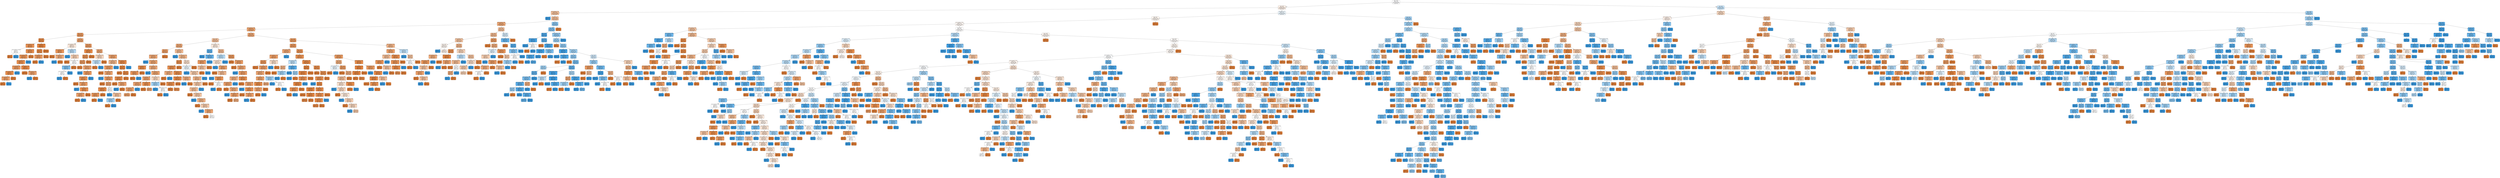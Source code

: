 digraph Tree {
node [shape=box, style="filled, rounded", color="black", fontname=helvetica] ;
edge [fontname=helvetica] ;
0 [label="age <= 3.33\ngini = 0.5\nsamples = 4884\nvalue = [3890, 3916]\nclass = fail", fillcolor="#fefeff"] ;
1 [label="sex <= 0.5\ngini = 0.5\nsamples = 3431\nvalue = [2920, 2555]\nclass = pass", fillcolor="#fcefe6"] ;
0 -> 1 [labeldistance=2.5, labelangle=45, headlabel="True"] ;
2 [label="hours_studied <= -1.3\ngini = 0.44\nsamples = 1066\nvalue = [1119, 548]\nclass = pass", fillcolor="#f2bf9a"] ;
1 -> 2 ;
3 [label="gini = 0.0\nsamples = 2\nvalue = [0, 7]\nclass = fail", fillcolor="#399de5"] ;
2 -> 3 ;
4 [label="dojo_class <= 0.5\ngini = 0.44\nsamples = 1064\nvalue = [1119, 541]\nclass = pass", fillcolor="#f2be99"] ;
2 -> 4 ;
5 [label="hours_studied <= 1.99\ngini = 0.36\nsamples = 873\nvalue = [1030, 319]\nclass = pass", fillcolor="#eda876"] ;
4 -> 5 ;
6 [label="hours_studied <= 1.08\ngini = 0.34\nsamples = 708\nvalue = [855, 235]\nclass = pass", fillcolor="#eca46f"] ;
5 -> 6 ;
7 [label="age <= 2.99\ngini = 0.27\nsamples = 166\nvalue = [208, 40]\nclass = pass", fillcolor="#ea995f"] ;
6 -> 7 ;
8 [label="age <= 2.89\ngini = 0.13\nsamples = 57\nvalue = [78, 6]\nclass = pass", fillcolor="#e78b48"] ;
7 -> 8 ;
9 [label="hours_studied <= -0.18\ngini = 0.21\nsamples = 26\nvalue = [36, 5]\nclass = pass", fillcolor="#e99254"] ;
8 -> 9 ;
10 [label="hours_studied <= -0.69\ngini = 0.5\nsamples = 2\nvalue = [1, 1]\nclass = pass", fillcolor="#ffffff"] ;
9 -> 10 ;
11 [label="gini = 0.0\nsamples = 1\nvalue = [1, 0]\nclass = pass", fillcolor="#e58139"] ;
10 -> 11 ;
12 [label="gini = 0.0\nsamples = 1\nvalue = [0, 1]\nclass = fail", fillcolor="#399de5"] ;
10 -> 12 ;
13 [label="hours_studied <= 0.99\ngini = 0.18\nsamples = 24\nvalue = [35, 4]\nclass = pass", fillcolor="#e88f50"] ;
9 -> 13 ;
14 [label="hours_studied <= 0.97\ngini = 0.22\nsamples = 20\nvalue = [27, 4]\nclass = pass", fillcolor="#e99456"] ;
13 -> 14 ;
15 [label="hours_studied <= 0.62\ngini = 0.18\nsamples = 19\nvalue = [27, 3]\nclass = pass", fillcolor="#e88f4f"] ;
14 -> 15 ;
16 [label="hours_studied <= 0.61\ngini = 0.28\nsamples = 8\nvalue = [10, 2]\nclass = pass", fillcolor="#ea9a61"] ;
15 -> 16 ;
17 [label="hours_studied <= 0.41\ngini = 0.17\nsamples = 7\nvalue = [10, 1]\nclass = pass", fillcolor="#e88e4d"] ;
16 -> 17 ;
18 [label="hours_studied <= 0.23\ngini = 0.32\nsamples = 4\nvalue = [4, 1]\nclass = pass", fillcolor="#eca06a"] ;
17 -> 18 ;
19 [label="gini = 0.0\nsamples = 3\nvalue = [4, 0]\nclass = pass", fillcolor="#e58139"] ;
18 -> 19 ;
20 [label="gini = 0.0\nsamples = 1\nvalue = [0, 1]\nclass = fail", fillcolor="#399de5"] ;
18 -> 20 ;
21 [label="gini = 0.0\nsamples = 3\nvalue = [6, 0]\nclass = pass", fillcolor="#e58139"] ;
17 -> 21 ;
22 [label="gini = 0.0\nsamples = 1\nvalue = [0, 1]\nclass = fail", fillcolor="#399de5"] ;
16 -> 22 ;
23 [label="hours_studied <= 0.94\ngini = 0.1\nsamples = 11\nvalue = [17, 1]\nclass = pass", fillcolor="#e78845"] ;
15 -> 23 ;
24 [label="gini = 0.0\nsamples = 8\nvalue = [13, 0]\nclass = pass", fillcolor="#e58139"] ;
23 -> 24 ;
25 [label="hours_studied <= 0.95\ngini = 0.32\nsamples = 3\nvalue = [4, 1]\nclass = pass", fillcolor="#eca06a"] ;
23 -> 25 ;
26 [label="gini = 0.0\nsamples = 1\nvalue = [0, 1]\nclass = fail", fillcolor="#399de5"] ;
25 -> 26 ;
27 [label="gini = 0.0\nsamples = 2\nvalue = [4, 0]\nclass = pass", fillcolor="#e58139"] ;
25 -> 27 ;
28 [label="gini = 0.0\nsamples = 1\nvalue = [0, 1]\nclass = fail", fillcolor="#399de5"] ;
14 -> 28 ;
29 [label="gini = 0.0\nsamples = 4\nvalue = [8, 0]\nclass = pass", fillcolor="#e58139"] ;
13 -> 29 ;
30 [label="hours_studied <= 0.43\ngini = 0.05\nsamples = 31\nvalue = [42, 1]\nclass = pass", fillcolor="#e6843e"] ;
8 -> 30 ;
31 [label="age <= 2.95\ngini = 0.13\nsamples = 11\nvalue = [13, 1]\nclass = pass", fillcolor="#e78b48"] ;
30 -> 31 ;
32 [label="hours_studied <= 0.19\ngini = 0.28\nsamples = 5\nvalue = [5, 1]\nclass = pass", fillcolor="#ea9a61"] ;
31 -> 32 ;
33 [label="gini = 0.0\nsamples = 4\nvalue = [5, 0]\nclass = pass", fillcolor="#e58139"] ;
32 -> 33 ;
34 [label="gini = 0.0\nsamples = 1\nvalue = [0, 1]\nclass = fail", fillcolor="#399de5"] ;
32 -> 34 ;
35 [label="gini = 0.0\nsamples = 6\nvalue = [8, 0]\nclass = pass", fillcolor="#e58139"] ;
31 -> 35 ;
36 [label="gini = 0.0\nsamples = 20\nvalue = [29, 0]\nclass = pass", fillcolor="#e58139"] ;
30 -> 36 ;
37 [label="age <= 3.0\ngini = 0.33\nsamples = 109\nvalue = [130, 34]\nclass = pass", fillcolor="#eca26d"] ;
7 -> 37 ;
38 [label="hours_studied <= 0.08\ngini = 0.5\nsamples = 15\nvalue = [11, 9]\nclass = pass", fillcolor="#fae8db"] ;
37 -> 38 ;
39 [label="hours_studied <= -1.09\ngini = 0.24\nsamples = 6\nvalue = [6, 1]\nclass = pass", fillcolor="#e9965a"] ;
38 -> 39 ;
40 [label="gini = 0.0\nsamples = 2\nvalue = [3, 0]\nclass = pass", fillcolor="#e58139"] ;
39 -> 40 ;
41 [label="hours_studied <= -0.81\ngini = 0.38\nsamples = 4\nvalue = [3, 1]\nclass = pass", fillcolor="#eeab7b"] ;
39 -> 41 ;
42 [label="gini = 0.0\nsamples = 1\nvalue = [0, 1]\nclass = fail", fillcolor="#399de5"] ;
41 -> 42 ;
43 [label="gini = 0.0\nsamples = 3\nvalue = [3, 0]\nclass = pass", fillcolor="#e58139"] ;
41 -> 43 ;
44 [label="hours_studied <= 0.82\ngini = 0.47\nsamples = 9\nvalue = [5, 8]\nclass = fail", fillcolor="#b5daf5"] ;
38 -> 44 ;
45 [label="gini = 0.0\nsamples = 4\nvalue = [0, 5]\nclass = fail", fillcolor="#399de5"] ;
44 -> 45 ;
46 [label="hours_studied <= 0.9\ngini = 0.47\nsamples = 5\nvalue = [5, 3]\nclass = pass", fillcolor="#f5cdb0"] ;
44 -> 46 ;
47 [label="gini = 0.0\nsamples = 1\nvalue = [2, 0]\nclass = pass", fillcolor="#e58139"] ;
46 -> 47 ;
48 [label="hours_studied <= 1.04\ngini = 0.5\nsamples = 4\nvalue = [3, 3]\nclass = pass", fillcolor="#ffffff"] ;
46 -> 48 ;
49 [label="hours_studied <= 1.02\ngini = 0.38\nsamples = 3\nvalue = [1, 3]\nclass = fail", fillcolor="#7bbeee"] ;
48 -> 49 ;
50 [label="hours_studied <= 0.98\ngini = 0.5\nsamples = 2\nvalue = [1, 1]\nclass = pass", fillcolor="#ffffff"] ;
49 -> 50 ;
51 [label="gini = 0.0\nsamples = 1\nvalue = [0, 1]\nclass = fail", fillcolor="#399de5"] ;
50 -> 51 ;
52 [label="gini = 0.0\nsamples = 1\nvalue = [1, 0]\nclass = pass", fillcolor="#e58139"] ;
50 -> 52 ;
53 [label="gini = 0.0\nsamples = 1\nvalue = [0, 2]\nclass = fail", fillcolor="#399de5"] ;
49 -> 53 ;
54 [label="gini = 0.0\nsamples = 1\nvalue = [2, 0]\nclass = pass", fillcolor="#e58139"] ;
48 -> 54 ;
55 [label="age <= 3.09\ngini = 0.29\nsamples = 94\nvalue = [119, 25]\nclass = pass", fillcolor="#ea9b63"] ;
37 -> 55 ;
56 [label="hours_studied <= 0.95\ngini = 0.14\nsamples = 37\nvalue = [50, 4]\nclass = pass", fillcolor="#e78b49"] ;
55 -> 56 ;
57 [label="age <= 3.05\ngini = 0.21\nsamples = 23\nvalue = [30, 4]\nclass = pass", fillcolor="#e89253"] ;
56 -> 57 ;
58 [label="age <= 3.04\ngini = 0.27\nsamples = 16\nvalue = [21, 4]\nclass = pass", fillcolor="#ea995f"] ;
57 -> 58 ;
59 [label="gini = 0.0\nsamples = 3\nvalue = [5, 0]\nclass = pass", fillcolor="#e58139"] ;
58 -> 59 ;
60 [label="hours_studied <= 0.45\ngini = 0.32\nsamples = 13\nvalue = [16, 4]\nclass = pass", fillcolor="#eca06a"] ;
58 -> 60 ;
61 [label="gini = 0.0\nsamples = 1\nvalue = [0, 1]\nclass = fail", fillcolor="#399de5"] ;
60 -> 61 ;
62 [label="hours_studied <= 0.92\ngini = 0.27\nsamples = 12\nvalue = [16, 3]\nclass = pass", fillcolor="#ea995e"] ;
60 -> 62 ;
63 [label="hours_studied <= 0.73\ngini = 0.2\nsamples = 11\nvalue = [16, 2]\nclass = pass", fillcolor="#e89152"] ;
62 -> 63 ;
64 [label="gini = 0.0\nsamples = 5\nvalue = [7, 0]\nclass = pass", fillcolor="#e58139"] ;
63 -> 64 ;
65 [label="hours_studied <= 0.79\ngini = 0.3\nsamples = 6\nvalue = [9, 2]\nclass = pass", fillcolor="#eb9d65"] ;
63 -> 65 ;
66 [label="gini = 0.0\nsamples = 1\nvalue = [0, 1]\nclass = fail", fillcolor="#399de5"] ;
65 -> 66 ;
67 [label="hours_studied <= 0.89\ngini = 0.18\nsamples = 5\nvalue = [9, 1]\nclass = pass", fillcolor="#e88f4f"] ;
65 -> 67 ;
68 [label="hours_studied <= 0.87\ngini = 0.32\nsamples = 3\nvalue = [4, 1]\nclass = pass", fillcolor="#eca06a"] ;
67 -> 68 ;
69 [label="gini = 0.0\nsamples = 2\nvalue = [4, 0]\nclass = pass", fillcolor="#e58139"] ;
68 -> 69 ;
70 [label="gini = 0.0\nsamples = 1\nvalue = [0, 1]\nclass = fail", fillcolor="#399de5"] ;
68 -> 70 ;
71 [label="gini = 0.0\nsamples = 2\nvalue = [5, 0]\nclass = pass", fillcolor="#e58139"] ;
67 -> 71 ;
72 [label="gini = 0.0\nsamples = 1\nvalue = [0, 1]\nclass = fail", fillcolor="#399de5"] ;
62 -> 72 ;
73 [label="gini = 0.0\nsamples = 7\nvalue = [9, 0]\nclass = pass", fillcolor="#e58139"] ;
57 -> 73 ;
74 [label="gini = 0.0\nsamples = 14\nvalue = [20, 0]\nclass = pass", fillcolor="#e58139"] ;
56 -> 74 ;
75 [label="age <= 3.09\ngini = 0.36\nsamples = 57\nvalue = [69, 21]\nclass = pass", fillcolor="#eda775"] ;
55 -> 75 ;
76 [label="hours_studied <= 0.87\ngini = 0.48\nsamples = 8\nvalue = [9, 6]\nclass = pass", fillcolor="#f6d5bd"] ;
75 -> 76 ;
77 [label="hours_studied <= 0.13\ngini = 0.48\nsamples = 5\nvalue = [4, 6]\nclass = fail", fillcolor="#bddef6"] ;
76 -> 77 ;
78 [label="gini = 0.0\nsamples = 2\nvalue = [4, 0]\nclass = pass", fillcolor="#e58139"] ;
77 -> 78 ;
79 [label="gini = 0.0\nsamples = 3\nvalue = [0, 6]\nclass = fail", fillcolor="#399de5"] ;
77 -> 79 ;
80 [label="gini = 0.0\nsamples = 3\nvalue = [5, 0]\nclass = pass", fillcolor="#e58139"] ;
76 -> 80 ;
81 [label="hours_studied <= 0.89\ngini = 0.32\nsamples = 49\nvalue = [60, 15]\nclass = pass", fillcolor="#eca06a"] ;
75 -> 81 ;
82 [label="hours_studied <= 0.65\ngini = 0.41\nsamples = 30\nvalue = [33, 13]\nclass = pass", fillcolor="#efb387"] ;
81 -> 82 ;
83 [label="hours_studied <= -0.28\ngini = 0.29\nsamples = 26\nvalue = [33, 7]\nclass = pass", fillcolor="#eb9c63"] ;
82 -> 83 ;
84 [label="gini = 0.0\nsamples = 3\nvalue = [7, 0]\nclass = pass", fillcolor="#e58139"] ;
83 -> 84 ;
85 [label="hours_studied <= 0.05\ngini = 0.33\nsamples = 23\nvalue = [26, 7]\nclass = pass", fillcolor="#eca36e"] ;
83 -> 85 ;
86 [label="gini = 0.0\nsamples = 2\nvalue = [0, 2]\nclass = fail", fillcolor="#399de5"] ;
85 -> 86 ;
87 [label="hours_studied <= 0.25\ngini = 0.27\nsamples = 21\nvalue = [26, 5]\nclass = pass", fillcolor="#ea995f"] ;
85 -> 87 ;
88 [label="gini = 0.0\nsamples = 2\nvalue = [7, 0]\nclass = pass", fillcolor="#e58139"] ;
87 -> 88 ;
89 [label="age <= 3.17\ngini = 0.33\nsamples = 19\nvalue = [19, 5]\nclass = pass", fillcolor="#eca26d"] ;
87 -> 89 ;
90 [label="hours_studied <= 0.41\ngini = 0.12\nsamples = 13\nvalue = [15, 1]\nclass = pass", fillcolor="#e78946"] ;
89 -> 90 ;
91 [label="hours_studied <= 0.4\ngini = 0.24\nsamples = 7\nvalue = [6, 1]\nclass = pass", fillcolor="#e9965a"] ;
90 -> 91 ;
92 [label="gini = 0.0\nsamples = 6\nvalue = [6, 0]\nclass = pass", fillcolor="#e58139"] ;
91 -> 92 ;
93 [label="gini = 0.0\nsamples = 1\nvalue = [0, 1]\nclass = fail", fillcolor="#399de5"] ;
91 -> 93 ;
94 [label="gini = 0.0\nsamples = 6\nvalue = [9, 0]\nclass = pass", fillcolor="#e58139"] ;
90 -> 94 ;
95 [label="age <= 3.2\ngini = 0.5\nsamples = 6\nvalue = [4, 4]\nclass = pass", fillcolor="#ffffff"] ;
89 -> 95 ;
96 [label="gini = 0.0\nsamples = 1\nvalue = [0, 2]\nclass = fail", fillcolor="#399de5"] ;
95 -> 96 ;
97 [label="hours_studied <= 0.51\ngini = 0.44\nsamples = 5\nvalue = [4, 2]\nclass = pass", fillcolor="#f2c09c"] ;
95 -> 97 ;
98 [label="hours_studied <= 0.36\ngini = 0.44\nsamples = 3\nvalue = [1, 2]\nclass = fail", fillcolor="#9ccef2"] ;
97 -> 98 ;
99 [label="gini = 0.0\nsamples = 1\nvalue = [1, 0]\nclass = pass", fillcolor="#e58139"] ;
98 -> 99 ;
100 [label="gini = 0.0\nsamples = 2\nvalue = [0, 2]\nclass = fail", fillcolor="#399de5"] ;
98 -> 100 ;
101 [label="gini = 0.0\nsamples = 2\nvalue = [3, 0]\nclass = pass", fillcolor="#e58139"] ;
97 -> 101 ;
102 [label="gini = 0.0\nsamples = 4\nvalue = [0, 6]\nclass = fail", fillcolor="#399de5"] ;
82 -> 102 ;
103 [label="hours_studied <= 1.05\ngini = 0.13\nsamples = 19\nvalue = [27, 2]\nclass = pass", fillcolor="#e78a48"] ;
81 -> 103 ;
104 [label="age <= 3.26\ngini = 0.07\nsamples = 18\nvalue = [27, 1]\nclass = pass", fillcolor="#e68640"] ;
103 -> 104 ;
105 [label="gini = 0.0\nsamples = 6\nvalue = [9, 0]\nclass = pass", fillcolor="#e58139"] ;
104 -> 105 ;
106 [label="age <= 3.26\ngini = 0.1\nsamples = 12\nvalue = [18, 1]\nclass = pass", fillcolor="#e68844"] ;
104 -> 106 ;
107 [label="hours_studied <= 1.0\ngini = 0.13\nsamples = 9\nvalue = [13, 1]\nclass = pass", fillcolor="#e78b48"] ;
106 -> 107 ;
108 [label="gini = 0.0\nsamples = 6\nvalue = [9, 0]\nclass = pass", fillcolor="#e58139"] ;
107 -> 108 ;
109 [label="hours_studied <= 1.01\ngini = 0.32\nsamples = 3\nvalue = [4, 1]\nclass = pass", fillcolor="#eca06a"] ;
107 -> 109 ;
110 [label="gini = 0.0\nsamples = 1\nvalue = [0, 1]\nclass = fail", fillcolor="#399de5"] ;
109 -> 110 ;
111 [label="gini = 0.0\nsamples = 2\nvalue = [4, 0]\nclass = pass", fillcolor="#e58139"] ;
109 -> 111 ;
112 [label="gini = 0.0\nsamples = 3\nvalue = [5, 0]\nclass = pass", fillcolor="#e58139"] ;
106 -> 112 ;
113 [label="gini = 0.0\nsamples = 1\nvalue = [0, 1]\nclass = fail", fillcolor="#399de5"] ;
103 -> 113 ;
114 [label="age <= 3.05\ngini = 0.36\nsamples = 542\nvalue = [647, 195]\nclass = pass", fillcolor="#eda775"] ;
6 -> 114 ;
115 [label="age <= 2.99\ngini = 0.44\nsamples = 214\nvalue = [230, 110]\nclass = pass", fillcolor="#f1bd98"] ;
114 -> 115 ;
116 [label="age <= 2.94\ngini = 0.36\nsamples = 133\nvalue = [156, 48]\nclass = pass", fillcolor="#eda876"] ;
115 -> 116 ;
117 [label="age <= 2.9\ngini = 0.3\nsamples = 78\nvalue = [95, 21]\nclass = pass", fillcolor="#eb9d65"] ;
116 -> 117 ;
118 [label="hours_studied <= 1.21\ngini = 0.35\nsamples = 65\nvalue = [73, 21]\nclass = pass", fillcolor="#eca572"] ;
117 -> 118 ;
119 [label="gini = 0.0\nsamples = 1\nvalue = [0, 1]\nclass = fail", fillcolor="#399de5"] ;
118 -> 119 ;
120 [label="hours_studied <= 1.34\ngini = 0.34\nsamples = 64\nvalue = [73, 20]\nclass = pass", fillcolor="#eca46f"] ;
118 -> 120 ;
121 [label="hours_studied <= 1.3\ngini = 0.13\nsamples = 9\nvalue = [13, 1]\nclass = pass", fillcolor="#e78b48"] ;
120 -> 121 ;
122 [label="hours_studied <= 1.29\ngini = 0.24\nsamples = 4\nvalue = [6, 1]\nclass = pass", fillcolor="#e9965a"] ;
121 -> 122 ;
123 [label="gini = 0.0\nsamples = 3\nvalue = [6, 0]\nclass = pass", fillcolor="#e58139"] ;
122 -> 123 ;
124 [label="gini = 0.0\nsamples = 1\nvalue = [0, 1]\nclass = fail", fillcolor="#399de5"] ;
122 -> 124 ;
125 [label="gini = 0.0\nsamples = 5\nvalue = [7, 0]\nclass = pass", fillcolor="#e58139"] ;
121 -> 125 ;
126 [label="hours_studied <= 1.36\ngini = 0.37\nsamples = 55\nvalue = [60, 19]\nclass = pass", fillcolor="#eda978"] ;
120 -> 126 ;
127 [label="gini = 0.0\nsamples = 2\nvalue = [0, 3]\nclass = fail", fillcolor="#399de5"] ;
126 -> 127 ;
128 [label="hours_studied <= 1.71\ngini = 0.33\nsamples = 53\nvalue = [60, 16]\nclass = pass", fillcolor="#eca36e"] ;
126 -> 128 ;
129 [label="hours_studied <= 1.4\ngini = 0.32\nsamples = 49\nvalue = [57, 14]\nclass = pass", fillcolor="#eba06a"] ;
128 -> 129 ;
130 [label="hours_studied <= 1.39\ngini = 0.34\nsamples = 40\nvalue = [48, 13]\nclass = pass", fillcolor="#eca36f"] ;
129 -> 130 ;
131 [label="hours_studied <= 1.38\ngini = 0.3\nsamples = 39\nvalue = [48, 11]\nclass = pass", fillcolor="#eb9e66"] ;
130 -> 131 ;
132 [label="gini = 0.31\nsamples = 37\nvalue = [46, 11]\nclass = pass", fillcolor="#eb9f68"] ;
131 -> 132 ;
133 [label="gini = 0.0\nsamples = 2\nvalue = [2, 0]\nclass = pass", fillcolor="#e58139"] ;
131 -> 133 ;
134 [label="gini = 0.0\nsamples = 1\nvalue = [0, 2]\nclass = fail", fillcolor="#399de5"] ;
130 -> 134 ;
135 [label="hours_studied <= 1.67\ngini = 0.18\nsamples = 9\nvalue = [9, 1]\nclass = pass", fillcolor="#e88f4f"] ;
129 -> 135 ;
136 [label="gini = 0.0\nsamples = 5\nvalue = [5, 0]\nclass = pass", fillcolor="#e58139"] ;
135 -> 136 ;
137 [label="gini = 0.32\nsamples = 4\nvalue = [4, 1]\nclass = pass", fillcolor="#eca06a"] ;
135 -> 137 ;
138 [label="hours_studied <= 1.91\ngini = 0.48\nsamples = 4\nvalue = [3, 2]\nclass = pass", fillcolor="#f6d5bd"] ;
128 -> 138 ;
139 [label="hours_studied <= 1.76\ngini = 0.44\nsamples = 3\nvalue = [1, 2]\nclass = fail", fillcolor="#9ccef2"] ;
138 -> 139 ;
140 [label="gini = 0.0\nsamples = 1\nvalue = [0, 1]\nclass = fail", fillcolor="#399de5"] ;
139 -> 140 ;
141 [label="hours_studied <= 1.81\ngini = 0.5\nsamples = 2\nvalue = [1, 1]\nclass = pass", fillcolor="#ffffff"] ;
139 -> 141 ;
142 [label="gini = 0.0\nsamples = 1\nvalue = [1, 0]\nclass = pass", fillcolor="#e58139"] ;
141 -> 142 ;
143 [label="gini = 0.0\nsamples = 1\nvalue = [0, 1]\nclass = fail", fillcolor="#399de5"] ;
141 -> 143 ;
144 [label="gini = 0.0\nsamples = 1\nvalue = [2, 0]\nclass = pass", fillcolor="#e58139"] ;
138 -> 144 ;
145 [label="gini = 0.0\nsamples = 13\nvalue = [22, 0]\nclass = pass", fillcolor="#e58139"] ;
117 -> 145 ;
146 [label="hours_studied <= 1.19\ngini = 0.43\nsamples = 55\nvalue = [61, 27]\nclass = pass", fillcolor="#f1b991"] ;
116 -> 146 ;
147 [label="gini = 0.0\nsamples = 3\nvalue = [0, 3]\nclass = fail", fillcolor="#399de5"] ;
146 -> 147 ;
148 [label="hours_studied <= 1.33\ngini = 0.41\nsamples = 52\nvalue = [61, 24]\nclass = pass", fillcolor="#efb387"] ;
146 -> 148 ;
149 [label="age <= 2.95\ngini = 0.19\nsamples = 26\nvalue = [34, 4]\nclass = pass", fillcolor="#e89050"] ;
148 -> 149 ;
150 [label="hours_studied <= 1.28\ngini = 0.19\nsamples = 25\nvalue = [33, 4]\nclass = pass", fillcolor="#e89051"] ;
149 -> 150 ;
151 [label="hours_studied <= 1.25\ngini = 0.38\nsamples = 3\nvalue = [3, 1]\nclass = pass", fillcolor="#eeab7b"] ;
150 -> 151 ;
152 [label="gini = 0.0\nsamples = 2\nvalue = [3, 0]\nclass = pass", fillcolor="#e58139"] ;
151 -> 152 ;
153 [label="gini = 0.0\nsamples = 1\nvalue = [0, 1]\nclass = fail", fillcolor="#399de5"] ;
151 -> 153 ;
154 [label="hours_studied <= 1.29\ngini = 0.17\nsamples = 22\nvalue = [30, 3]\nclass = pass", fillcolor="#e88e4d"] ;
150 -> 154 ;
155 [label="hours_studied <= 1.28\ngini = 0.13\nsamples = 19\nvalue = [27, 2]\nclass = pass", fillcolor="#e78a48"] ;
154 -> 155 ;
156 [label="hours_studied <= 1.28\ngini = 0.16\nsamples = 15\nvalue = [21, 2]\nclass = pass", fillcolor="#e78d4c"] ;
155 -> 156 ;
157 [label="gini = 0.0\nsamples = 1\nvalue = [1, 0]\nclass = pass", fillcolor="#e58139"] ;
156 -> 157 ;
158 [label="gini = 0.17\nsamples = 14\nvalue = [20, 2]\nclass = pass", fillcolor="#e88e4d"] ;
156 -> 158 ;
159 [label="gini = 0.0\nsamples = 4\nvalue = [6, 0]\nclass = pass", fillcolor="#e58139"] ;
155 -> 159 ;
160 [label="hours_studied <= 1.29\ngini = 0.38\nsamples = 3\nvalue = [3, 1]\nclass = pass", fillcolor="#eeab7b"] ;
154 -> 160 ;
161 [label="gini = 0.0\nsamples = 1\nvalue = [0, 1]\nclass = fail", fillcolor="#399de5"] ;
160 -> 161 ;
162 [label="gini = 0.0\nsamples = 2\nvalue = [3, 0]\nclass = pass", fillcolor="#e58139"] ;
160 -> 162 ;
163 [label="gini = 0.0\nsamples = 1\nvalue = [1, 0]\nclass = pass", fillcolor="#e58139"] ;
149 -> 163 ;
164 [label="age <= 2.95\ngini = 0.49\nsamples = 26\nvalue = [27, 20]\nclass = pass", fillcolor="#f8decc"] ;
148 -> 164 ;
165 [label="hours_studied <= 1.38\ngini = 0.5\nsamples = 20\nvalue = [18, 20]\nclass = fail", fillcolor="#ebf5fc"] ;
164 -> 165 ;
166 [label="gini = 0.0\nsamples = 3\nvalue = [0, 10]\nclass = fail", fillcolor="#399de5"] ;
165 -> 166 ;
167 [label="hours_studied <= 1.89\ngini = 0.46\nsamples = 17\nvalue = [18, 10]\nclass = pass", fillcolor="#f3c7a7"] ;
165 -> 167 ;
168 [label="hours_studied <= 1.81\ngini = 0.4\nsamples = 16\nvalue = [18, 7]\nclass = pass", fillcolor="#efb286"] ;
167 -> 168 ;
169 [label="hours_studied <= 1.74\ngini = 0.45\nsamples = 12\nvalue = [13, 7]\nclass = pass", fillcolor="#f3c5a4"] ;
168 -> 169 ;
170 [label="hours_studied <= 1.42\ngini = 0.43\nsamples = 11\nvalue = [13, 6]\nclass = pass", fillcolor="#f1bb94"] ;
169 -> 170 ;
171 [label="gini = 0.0\nsamples = 1\nvalue = [2, 0]\nclass = pass", fillcolor="#e58139"] ;
170 -> 171 ;
172 [label="hours_studied <= 1.46\ngini = 0.46\nsamples = 10\nvalue = [11, 6]\nclass = pass", fillcolor="#f3c6a5"] ;
170 -> 172 ;
173 [label="gini = 0.0\nsamples = 1\nvalue = [0, 2]\nclass = fail", fillcolor="#399de5"] ;
172 -> 173 ;
174 [label="hours_studied <= 1.57\ngini = 0.39\nsamples = 9\nvalue = [11, 4]\nclass = pass", fillcolor="#eeaf81"] ;
172 -> 174 ;
175 [label="gini = 0.0\nsamples = 3\nvalue = [4, 0]\nclass = pass", fillcolor="#e58139"] ;
174 -> 175 ;
176 [label="hours_studied <= 1.58\ngini = 0.46\nsamples = 6\nvalue = [7, 4]\nclass = pass", fillcolor="#f4c9aa"] ;
174 -> 176 ;
177 [label="gini = 0.0\nsamples = 1\nvalue = [0, 2]\nclass = fail", fillcolor="#399de5"] ;
176 -> 177 ;
178 [label="hours_studied <= 1.66\ngini = 0.35\nsamples = 5\nvalue = [7, 2]\nclass = pass", fillcolor="#eca572"] ;
176 -> 178 ;
179 [label="gini = 0.0\nsamples = 2\nvalue = [5, 0]\nclass = pass", fillcolor="#e58139"] ;
178 -> 179 ;
180 [label="gini = 0.5\nsamples = 3\nvalue = [2, 2]\nclass = pass", fillcolor="#ffffff"] ;
178 -> 180 ;
181 [label="gini = 0.0\nsamples = 1\nvalue = [0, 1]\nclass = fail", fillcolor="#399de5"] ;
169 -> 181 ;
182 [label="gini = 0.0\nsamples = 4\nvalue = [5, 0]\nclass = pass", fillcolor="#e58139"] ;
168 -> 182 ;
183 [label="gini = 0.0\nsamples = 1\nvalue = [0, 3]\nclass = fail", fillcolor="#399de5"] ;
167 -> 183 ;
184 [label="gini = 0.0\nsamples = 6\nvalue = [9, 0]\nclass = pass", fillcolor="#e58139"] ;
164 -> 184 ;
185 [label="hours_studied <= 1.28\ngini = 0.5\nsamples = 81\nvalue = [74, 62]\nclass = pass", fillcolor="#fbebdf"] ;
115 -> 185 ;
186 [label="age <= 3.02\ngini = 0.27\nsamples = 19\nvalue = [6, 31]\nclass = fail", fillcolor="#5fb0ea"] ;
185 -> 186 ;
187 [label="gini = 0.0\nsamples = 1\nvalue = [0, 2]\nclass = fail", fillcolor="#399de5"] ;
186 -> 187 ;
188 [label="hours_studied <= 1.26\ngini = 0.28\nsamples = 18\nvalue = [6, 29]\nclass = fail", fillcolor="#62b1ea"] ;
186 -> 188 ;
189 [label="hours_studied <= 1.23\ngini = 0.28\nsamples = 3\nvalue = [5, 1]\nclass = pass", fillcolor="#ea9a61"] ;
188 -> 189 ;
190 [label="hours_studied <= 1.17\ngini = 0.44\nsamples = 2\nvalue = [2, 1]\nclass = pass", fillcolor="#f2c09c"] ;
189 -> 190 ;
191 [label="gini = 0.0\nsamples = 1\nvalue = [2, 0]\nclass = pass", fillcolor="#e58139"] ;
190 -> 191 ;
192 [label="gini = 0.0\nsamples = 1\nvalue = [0, 1]\nclass = fail", fillcolor="#399de5"] ;
190 -> 192 ;
193 [label="gini = 0.0\nsamples = 1\nvalue = [3, 0]\nclass = pass", fillcolor="#e58139"] ;
189 -> 193 ;
194 [label="gini = 0.07\nsamples = 15\nvalue = [1, 28]\nclass = fail", fillcolor="#40a0e6"] ;
188 -> 194 ;
195 [label="age <= 3.0\ngini = 0.43\nsamples = 62\nvalue = [68, 31]\nclass = pass", fillcolor="#f1ba93"] ;
185 -> 195 ;
196 [label="hours_studied <= 1.77\ngini = 0.47\nsamples = 17\nvalue = [13, 21]\nclass = fail", fillcolor="#b4daf5"] ;
195 -> 196 ;
197 [label="hours_studied <= 1.45\ngini = 0.49\nsamples = 11\nvalue = [13, 10]\nclass = pass", fillcolor="#f9e2d1"] ;
196 -> 197 ;
198 [label="gini = 0.0\nsamples = 2\nvalue = [0, 7]\nclass = fail", fillcolor="#399de5"] ;
197 -> 198 ;
199 [label="hours_studied <= 1.55\ngini = 0.3\nsamples = 9\nvalue = [13, 3]\nclass = pass", fillcolor="#eb9e67"] ;
197 -> 199 ;
200 [label="gini = 0.0\nsamples = 2\nvalue = [6, 0]\nclass = pass", fillcolor="#e58139"] ;
199 -> 200 ;
201 [label="hours_studied <= 1.62\ngini = 0.42\nsamples = 7\nvalue = [7, 3]\nclass = pass", fillcolor="#f0b78e"] ;
199 -> 201 ;
202 [label="gini = 0.0\nsamples = 1\nvalue = [0, 2]\nclass = fail", fillcolor="#399de5"] ;
201 -> 202 ;
203 [label="hours_studied <= 1.73\ngini = 0.22\nsamples = 6\nvalue = [7, 1]\nclass = pass", fillcolor="#e99355"] ;
201 -> 203 ;
204 [label="gini = 0.0\nsamples = 4\nvalue = [6, 0]\nclass = pass", fillcolor="#e58139"] ;
203 -> 204 ;
205 [label="hours_studied <= 1.76\ngini = 0.5\nsamples = 2\nvalue = [1, 1]\nclass = pass", fillcolor="#ffffff"] ;
203 -> 205 ;
206 [label="gini = 0.0\nsamples = 1\nvalue = [0, 1]\nclass = fail", fillcolor="#399de5"] ;
205 -> 206 ;
207 [label="gini = 0.0\nsamples = 1\nvalue = [1, 0]\nclass = pass", fillcolor="#e58139"] ;
205 -> 207 ;
208 [label="gini = 0.0\nsamples = 6\nvalue = [0, 11]\nclass = fail", fillcolor="#399de5"] ;
196 -> 208 ;
209 [label="age <= 3.04\ngini = 0.26\nsamples = 45\nvalue = [55, 10]\nclass = pass", fillcolor="#ea985d"] ;
195 -> 209 ;
210 [label="gini = 0.0\nsamples = 8\nvalue = [9, 0]\nclass = pass", fillcolor="#e58139"] ;
209 -> 210 ;
211 [label="hours_studied <= 1.44\ngini = 0.29\nsamples = 37\nvalue = [46, 10]\nclass = pass", fillcolor="#eb9c64"] ;
209 -> 211 ;
212 [label="gini = 0.0\nsamples = 6\nvalue = [9, 0]\nclass = pass", fillcolor="#e58139"] ;
211 -> 212 ;
213 [label="hours_studied <= 1.57\ngini = 0.33\nsamples = 31\nvalue = [37, 10]\nclass = pass", fillcolor="#eca36f"] ;
211 -> 213 ;
214 [label="gini = 0.0\nsamples = 2\nvalue = [0, 2]\nclass = fail", fillcolor="#399de5"] ;
213 -> 214 ;
215 [label="hours_studied <= 1.69\ngini = 0.29\nsamples = 29\nvalue = [37, 8]\nclass = pass", fillcolor="#eb9c64"] ;
213 -> 215 ;
216 [label="hours_studied <= 1.63\ngini = 0.39\nsamples = 16\nvalue = [17, 6]\nclass = pass", fillcolor="#eead7f"] ;
215 -> 216 ;
217 [label="hours_studied <= 1.61\ngini = 0.31\nsamples = 15\nvalue = [17, 4]\nclass = pass", fillcolor="#eb9f68"] ;
216 -> 217 ;
218 [label="gini = 0.0\nsamples = 4\nvalue = [4, 0]\nclass = pass", fillcolor="#e58139"] ;
217 -> 218 ;
219 [label="hours_studied <= 1.61\ngini = 0.36\nsamples = 11\nvalue = [13, 4]\nclass = pass", fillcolor="#eda876"] ;
217 -> 219 ;
220 [label="gini = 0.0\nsamples = 1\nvalue = [0, 1]\nclass = fail", fillcolor="#399de5"] ;
219 -> 220 ;
221 [label="hours_studied <= 1.62\ngini = 0.3\nsamples = 10\nvalue = [13, 3]\nclass = pass", fillcolor="#eb9e67"] ;
219 -> 221 ;
222 [label="gini = 0.0\nsamples = 2\nvalue = [4, 0]\nclass = pass", fillcolor="#e58139"] ;
221 -> 222 ;
223 [label="gini = 0.38\nsamples = 8\nvalue = [9, 3]\nclass = pass", fillcolor="#eeab7b"] ;
221 -> 223 ;
224 [label="gini = 0.0\nsamples = 1\nvalue = [0, 2]\nclass = fail", fillcolor="#399de5"] ;
216 -> 224 ;
225 [label="hours_studied <= 1.81\ngini = 0.17\nsamples = 13\nvalue = [20, 2]\nclass = pass", fillcolor="#e88e4d"] ;
215 -> 225 ;
226 [label="gini = 0.0\nsamples = 7\nvalue = [12, 0]\nclass = pass", fillcolor="#e58139"] ;
225 -> 226 ;
227 [label="hours_studied <= 1.88\ngini = 0.32\nsamples = 6\nvalue = [8, 2]\nclass = pass", fillcolor="#eca06a"] ;
225 -> 227 ;
228 [label="gini = 0.0\nsamples = 1\nvalue = [0, 1]\nclass = fail", fillcolor="#399de5"] ;
227 -> 228 ;
229 [label="hours_studied <= 1.94\ngini = 0.2\nsamples = 5\nvalue = [8, 1]\nclass = pass", fillcolor="#e89152"] ;
227 -> 229 ;
230 [label="gini = 0.0\nsamples = 2\nvalue = [4, 0]\nclass = pass", fillcolor="#e58139"] ;
229 -> 230 ;
231 [label="hours_studied <= 1.96\ngini = 0.32\nsamples = 3\nvalue = [4, 1]\nclass = pass", fillcolor="#eca06a"] ;
229 -> 231 ;
232 [label="gini = 0.0\nsamples = 1\nvalue = [0, 1]\nclass = fail", fillcolor="#399de5"] ;
231 -> 232 ;
233 [label="gini = 0.0\nsamples = 2\nvalue = [4, 0]\nclass = pass", fillcolor="#e58139"] ;
231 -> 233 ;
234 [label="age <= 3.29\ngini = 0.28\nsamples = 328\nvalue = [417, 85]\nclass = pass", fillcolor="#ea9b61"] ;
114 -> 234 ;
235 [label="age <= 3.09\ngini = 0.26\nsamples = 297\nvalue = [381, 71]\nclass = pass", fillcolor="#ea985e"] ;
234 -> 235 ;
236 [label="hours_studied <= 1.92\ngini = 0.35\nsamples = 65\nvalue = [76, 22]\nclass = pass", fillcolor="#eda572"] ;
235 -> 236 ;
237 [label="hours_studied <= 1.76\ngini = 0.3\nsamples = 63\nvalue = [76, 17]\nclass = pass", fillcolor="#eb9d65"] ;
236 -> 237 ;
238 [label="age <= 3.09\ngini = 0.25\nsamples = 54\nvalue = [69, 12]\nclass = pass", fillcolor="#ea975b"] ;
237 -> 238 ;
239 [label="gini = 0.0\nsamples = 11\nvalue = [14, 0]\nclass = pass", fillcolor="#e58139"] ;
238 -> 239 ;
240 [label="hours_studied <= 1.65\ngini = 0.29\nsamples = 43\nvalue = [55, 12]\nclass = pass", fillcolor="#eb9c64"] ;
238 -> 240 ;
241 [label="hours_studied <= 1.56\ngini = 0.35\nsamples = 34\nvalue = [42, 12]\nclass = pass", fillcolor="#eca572"] ;
240 -> 241 ;
242 [label="hours_studied <= 1.51\ngini = 0.32\nsamples = 31\nvalue = [41, 10]\nclass = pass", fillcolor="#eba069"] ;
241 -> 242 ;
243 [label="hours_studied <= 1.43\ngini = 0.14\nsamples = 8\nvalue = [12, 1]\nclass = pass", fillcolor="#e78c49"] ;
242 -> 243 ;
244 [label="hours_studied <= 1.3\ngini = 0.32\nsamples = 4\nvalue = [4, 1]\nclass = pass", fillcolor="#eca06a"] ;
243 -> 244 ;
245 [label="gini = 0.0\nsamples = 3\nvalue = [4, 0]\nclass = pass", fillcolor="#e58139"] ;
244 -> 245 ;
246 [label="gini = 0.0\nsamples = 1\nvalue = [0, 1]\nclass = fail", fillcolor="#399de5"] ;
244 -> 246 ;
247 [label="gini = 0.0\nsamples = 4\nvalue = [8, 0]\nclass = pass", fillcolor="#e58139"] ;
243 -> 247 ;
248 [label="gini = 0.36\nsamples = 23\nvalue = [29, 9]\nclass = pass", fillcolor="#eda876"] ;
242 -> 248 ;
249 [label="hours_studied <= 1.61\ngini = 0.44\nsamples = 3\nvalue = [1, 2]\nclass = fail", fillcolor="#9ccef2"] ;
241 -> 249 ;
250 [label="gini = 0.0\nsamples = 1\nvalue = [0, 1]\nclass = fail", fillcolor="#399de5"] ;
249 -> 250 ;
251 [label="hours_studied <= 1.63\ngini = 0.5\nsamples = 2\nvalue = [1, 1]\nclass = pass", fillcolor="#ffffff"] ;
249 -> 251 ;
252 [label="gini = 0.0\nsamples = 1\nvalue = [1, 0]\nclass = pass", fillcolor="#e58139"] ;
251 -> 252 ;
253 [label="gini = 0.0\nsamples = 1\nvalue = [0, 1]\nclass = fail", fillcolor="#399de5"] ;
251 -> 253 ;
254 [label="gini = 0.0\nsamples = 9\nvalue = [13, 0]\nclass = pass", fillcolor="#e58139"] ;
240 -> 254 ;
255 [label="hours_studied <= 1.86\ngini = 0.49\nsamples = 9\nvalue = [7, 5]\nclass = pass", fillcolor="#f8dbc6"] ;
237 -> 255 ;
256 [label="gini = 0.0\nsamples = 3\nvalue = [0, 5]\nclass = fail", fillcolor="#399de5"] ;
255 -> 256 ;
257 [label="gini = 0.0\nsamples = 6\nvalue = [7, 0]\nclass = pass", fillcolor="#e58139"] ;
255 -> 257 ;
258 [label="gini = 0.0\nsamples = 2\nvalue = [0, 5]\nclass = fail", fillcolor="#399de5"] ;
236 -> 258 ;
259 [label="age <= 3.22\ngini = 0.24\nsamples = 232\nvalue = [305, 49]\nclass = pass", fillcolor="#e99559"] ;
235 -> 259 ;
260 [label="hours_studied <= 1.25\ngini = 0.2\nsamples = 127\nvalue = [167, 21]\nclass = pass", fillcolor="#e89152"] ;
259 -> 260 ;
261 [label="hours_studied <= 1.12\ngini = 0.48\nsamples = 9\nvalue = [6, 9]\nclass = fail", fillcolor="#bddef6"] ;
260 -> 261 ;
262 [label="age <= 3.13\ngini = 0.41\nsamples = 5\nvalue = [5, 2]\nclass = pass", fillcolor="#efb388"] ;
261 -> 262 ;
263 [label="gini = 0.0\nsamples = 3\nvalue = [4, 0]\nclass = pass", fillcolor="#e58139"] ;
262 -> 263 ;
264 [label="hours_studied <= 1.11\ngini = 0.44\nsamples = 2\nvalue = [1, 2]\nclass = fail", fillcolor="#9ccef2"] ;
262 -> 264 ;
265 [label="gini = 0.0\nsamples = 1\nvalue = [0, 2]\nclass = fail", fillcolor="#399de5"] ;
264 -> 265 ;
266 [label="gini = 0.0\nsamples = 1\nvalue = [1, 0]\nclass = pass", fillcolor="#e58139"] ;
264 -> 266 ;
267 [label="hours_studied <= 1.19\ngini = 0.22\nsamples = 4\nvalue = [1, 7]\nclass = fail", fillcolor="#55abe9"] ;
261 -> 267 ;
268 [label="gini = 0.0\nsamples = 2\nvalue = [0, 5]\nclass = fail", fillcolor="#399de5"] ;
267 -> 268 ;
269 [label="age <= 3.16\ngini = 0.44\nsamples = 2\nvalue = [1, 2]\nclass = fail", fillcolor="#9ccef2"] ;
267 -> 269 ;
270 [label="gini = 0.0\nsamples = 1\nvalue = [0, 2]\nclass = fail", fillcolor="#399de5"] ;
269 -> 270 ;
271 [label="gini = 0.0\nsamples = 1\nvalue = [1, 0]\nclass = pass", fillcolor="#e58139"] ;
269 -> 271 ;
272 [label="hours_studied <= 1.58\ngini = 0.13\nsamples = 118\nvalue = [161, 12]\nclass = pass", fillcolor="#e78a48"] ;
260 -> 272 ;
273 [label="age <= 3.18\ngini = 0.06\nsamples = 43\nvalue = [63, 2]\nclass = pass", fillcolor="#e6853f"] ;
272 -> 273 ;
274 [label="hours_studied <= 1.48\ngini = 0.07\nsamples = 35\nvalue = [51, 2]\nclass = pass", fillcolor="#e68641"] ;
273 -> 274 ;
275 [label="hours_studied <= 1.43\ngini = 0.17\nsamples = 13\nvalue = [19, 2]\nclass = pass", fillcolor="#e88e4e"] ;
274 -> 275 ;
276 [label="hours_studied <= 1.35\ngini = 0.09\nsamples = 12\nvalue = [19, 1]\nclass = pass", fillcolor="#e68843"] ;
275 -> 276 ;
277 [label="hours_studied <= 1.32\ngini = 0.2\nsamples = 6\nvalue = [8, 1]\nclass = pass", fillcolor="#e89152"] ;
276 -> 277 ;
278 [label="gini = 0.0\nsamples = 5\nvalue = [8, 0]\nclass = pass", fillcolor="#e58139"] ;
277 -> 278 ;
279 [label="gini = 0.0\nsamples = 1\nvalue = [0, 1]\nclass = fail", fillcolor="#399de5"] ;
277 -> 279 ;
280 [label="gini = 0.0\nsamples = 6\nvalue = [11, 0]\nclass = pass", fillcolor="#e58139"] ;
276 -> 280 ;
281 [label="gini = 0.0\nsamples = 1\nvalue = [0, 1]\nclass = fail", fillcolor="#399de5"] ;
275 -> 281 ;
282 [label="gini = 0.0\nsamples = 22\nvalue = [32, 0]\nclass = pass", fillcolor="#e58139"] ;
274 -> 282 ;
283 [label="gini = 0.0\nsamples = 8\nvalue = [12, 0]\nclass = pass", fillcolor="#e58139"] ;
273 -> 283 ;
284 [label="age <= 3.13\ngini = 0.17\nsamples = 75\nvalue = [98, 10]\nclass = pass", fillcolor="#e88e4d"] ;
272 -> 284 ;
285 [label="gini = 0.0\nsamples = 2\nvalue = [5, 0]\nclass = pass", fillcolor="#e58139"] ;
284 -> 285 ;
286 [label="age <= 3.19\ngini = 0.18\nsamples = 73\nvalue = [93, 10]\nclass = pass", fillcolor="#e88f4e"] ;
284 -> 286 ;
287 [label="hours_studied <= 1.71\ngini = 0.18\nsamples = 70\nvalue = [90, 10]\nclass = pass", fillcolor="#e88f4f"] ;
286 -> 287 ;
288 [label="gini = 0.0\nsamples = 4\nvalue = [0, 4]\nclass = fail", fillcolor="#399de5"] ;
287 -> 288 ;
289 [label="age <= 3.18\ngini = 0.12\nsamples = 66\nvalue = [90, 6]\nclass = pass", fillcolor="#e78946"] ;
287 -> 289 ;
290 [label="hours_studied <= 1.96\ngini = 0.05\nsamples = 25\nvalue = [35, 1]\nclass = pass", fillcolor="#e6853f"] ;
289 -> 290 ;
291 [label="gini = 0.0\nsamples = 8\nvalue = [13, 0]\nclass = pass", fillcolor="#e58139"] ;
290 -> 291 ;
292 [label="hours_studied <= 1.97\ngini = 0.08\nsamples = 17\nvalue = [22, 1]\nclass = pass", fillcolor="#e68742"] ;
290 -> 292 ;
293 [label="gini = 0.1\nsamples = 14\nvalue = [18, 1]\nclass = pass", fillcolor="#e68844"] ;
292 -> 293 ;
294 [label="gini = 0.0\nsamples = 3\nvalue = [4, 0]\nclass = pass", fillcolor="#e58139"] ;
292 -> 294 ;
295 [label="hours_studied <= 1.8\ngini = 0.15\nsamples = 41\nvalue = [55, 5]\nclass = pass", fillcolor="#e78c4b"] ;
289 -> 295 ;
296 [label="hours_studied <= 1.79\ngini = 0.19\nsamples = 33\nvalue = [42, 5]\nclass = pass", fillcolor="#e89051"] ;
295 -> 296 ;
297 [label="hours_studied <= 1.79\ngini = 0.12\nsamples = 32\nvalue = [42, 3]\nclass = pass", fillcolor="#e78a47"] ;
296 -> 297 ;
298 [label="gini = 0.13\nsamples = 31\nvalue = [41, 3]\nclass = pass", fillcolor="#e78a47"] ;
297 -> 298 ;
299 [label="gini = 0.0\nsamples = 1\nvalue = [1, 0]\nclass = pass", fillcolor="#e58139"] ;
297 -> 299 ;
300 [label="gini = 0.0\nsamples = 1\nvalue = [0, 2]\nclass = fail", fillcolor="#399de5"] ;
296 -> 300 ;
301 [label="gini = 0.0\nsamples = 8\nvalue = [13, 0]\nclass = pass", fillcolor="#e58139"] ;
295 -> 301 ;
302 [label="gini = 0.0\nsamples = 3\nvalue = [3, 0]\nclass = pass", fillcolor="#e58139"] ;
286 -> 302 ;
303 [label="hours_studied <= 1.64\ngini = 0.28\nsamples = 105\nvalue = [138, 28]\nclass = pass", fillcolor="#ea9b61"] ;
259 -> 303 ;
304 [label="age <= 3.22\ngini = 0.38\nsamples = 50\nvalue = [55, 19]\nclass = pass", fillcolor="#eead7d"] ;
303 -> 304 ;
305 [label="hours_studied <= 1.38\ngini = 0.5\nsamples = 11\nvalue = [8, 9]\nclass = fail", fillcolor="#e9f4fc"] ;
304 -> 305 ;
306 [label="gini = 0.0\nsamples = 6\nvalue = [8, 0]\nclass = pass", fillcolor="#e58139"] ;
305 -> 306 ;
307 [label="gini = 0.0\nsamples = 5\nvalue = [0, 9]\nclass = fail", fillcolor="#399de5"] ;
305 -> 307 ;
308 [label="age <= 3.26\ngini = 0.29\nsamples = 39\nvalue = [47, 10]\nclass = pass", fillcolor="#eb9c63"] ;
304 -> 308 ;
309 [label="gini = 0.0\nsamples = 13\nvalue = [18, 0]\nclass = pass", fillcolor="#e58139"] ;
308 -> 309 ;
310 [label="age <= 3.26\ngini = 0.38\nsamples = 26\nvalue = [29, 10]\nclass = pass", fillcolor="#eeac7d"] ;
308 -> 310 ;
311 [label="hours_studied <= 1.43\ngini = 0.43\nsamples = 22\nvalue = [22, 10]\nclass = pass", fillcolor="#f1ba93"] ;
310 -> 311 ;
312 [label="hours_studied <= 1.23\ngini = 0.49\nsamples = 15\nvalue = [12, 9]\nclass = pass", fillcolor="#f8e0ce"] ;
311 -> 312 ;
313 [label="gini = 0.0\nsamples = 1\nvalue = [0, 1]\nclass = fail", fillcolor="#399de5"] ;
312 -> 313 ;
314 [label="hours_studied <= 1.28\ngini = 0.48\nsamples = 14\nvalue = [12, 8]\nclass = pass", fillcolor="#f6d5bd"] ;
312 -> 314 ;
315 [label="gini = 0.0\nsamples = 1\nvalue = [2, 0]\nclass = pass", fillcolor="#e58139"] ;
314 -> 315 ;
316 [label="hours_studied <= 1.29\ngini = 0.49\nsamples = 13\nvalue = [10, 8]\nclass = pass", fillcolor="#fae6d7"] ;
314 -> 316 ;
317 [label="gini = 0.0\nsamples = 1\nvalue = [0, 2]\nclass = fail", fillcolor="#399de5"] ;
316 -> 317 ;
318 [label="hours_studied <= 1.33\ngini = 0.47\nsamples = 12\nvalue = [10, 6]\nclass = pass", fillcolor="#f5cdb0"] ;
316 -> 318 ;
319 [label="gini = 0.0\nsamples = 1\nvalue = [1, 0]\nclass = pass", fillcolor="#e58139"] ;
318 -> 319 ;
320 [label="hours_studied <= 1.39\ngini = 0.48\nsamples = 11\nvalue = [9, 6]\nclass = pass", fillcolor="#f6d5bd"] ;
318 -> 320 ;
321 [label="gini = 0.0\nsamples = 1\nvalue = [0, 1]\nclass = fail", fillcolor="#399de5"] ;
320 -> 321 ;
322 [label="gini = 0.46\nsamples = 10\nvalue = [9, 5]\nclass = pass", fillcolor="#f3c7a7"] ;
320 -> 322 ;
323 [label="hours_studied <= 1.52\ngini = 0.17\nsamples = 7\nvalue = [10, 1]\nclass = pass", fillcolor="#e88e4d"] ;
311 -> 323 ;
324 [label="gini = 0.0\nsamples = 6\nvalue = [10, 0]\nclass = pass", fillcolor="#e58139"] ;
323 -> 324 ;
325 [label="gini = 0.0\nsamples = 1\nvalue = [0, 1]\nclass = fail", fillcolor="#399de5"] ;
323 -> 325 ;
326 [label="gini = 0.0\nsamples = 4\nvalue = [7, 0]\nclass = pass", fillcolor="#e58139"] ;
310 -> 326 ;
327 [label="hours_studied <= 1.68\ngini = 0.18\nsamples = 55\nvalue = [83, 9]\nclass = pass", fillcolor="#e88f4e"] ;
303 -> 327 ;
328 [label="hours_studied <= 1.65\ngini = 0.05\nsamples = 26\nvalue = [42, 1]\nclass = pass", fillcolor="#e6843e"] ;
327 -> 328 ;
329 [label="hours_studied <= 1.65\ngini = 0.08\nsamples = 13\nvalue = [24, 1]\nclass = pass", fillcolor="#e68641"] ;
328 -> 329 ;
330 [label="gini = 0.0\nsamples = 4\nvalue = [7, 0]\nclass = pass", fillcolor="#e58139"] ;
329 -> 330 ;
331 [label="gini = 0.1\nsamples = 9\nvalue = [17, 1]\nclass = pass", fillcolor="#e78845"] ;
329 -> 331 ;
332 [label="gini = 0.0\nsamples = 13\nvalue = [18, 0]\nclass = pass", fillcolor="#e58139"] ;
328 -> 332 ;
333 [label="hours_studied <= 1.69\ngini = 0.27\nsamples = 29\nvalue = [41, 8]\nclass = pass", fillcolor="#ea9a60"] ;
327 -> 333 ;
334 [label="gini = 0.0\nsamples = 1\nvalue = [0, 5]\nclass = fail", fillcolor="#399de5"] ;
333 -> 334 ;
335 [label="hours_studied <= 1.96\ngini = 0.13\nsamples = 28\nvalue = [41, 3]\nclass = pass", fillcolor="#e78a47"] ;
333 -> 335 ;
336 [label="hours_studied <= 1.77\ngini = 0.09\nsamples = 26\nvalue = [39, 2]\nclass = pass", fillcolor="#e68743"] ;
335 -> 336 ;
337 [label="gini = 0.0\nsamples = 15\nvalue = [23, 0]\nclass = pass", fillcolor="#e58139"] ;
336 -> 337 ;
338 [label="hours_studied <= 1.81\ngini = 0.2\nsamples = 11\nvalue = [16, 2]\nclass = pass", fillcolor="#e89152"] ;
336 -> 338 ;
339 [label="gini = 0.0\nsamples = 2\nvalue = [0, 2]\nclass = fail", fillcolor="#399de5"] ;
338 -> 339 ;
340 [label="gini = 0.0\nsamples = 9\nvalue = [16, 0]\nclass = pass", fillcolor="#e58139"] ;
338 -> 340 ;
341 [label="hours_studied <= 1.96\ngini = 0.44\nsamples = 2\nvalue = [2, 1]\nclass = pass", fillcolor="#f2c09c"] ;
335 -> 341 ;
342 [label="gini = 0.0\nsamples = 1\nvalue = [0, 1]\nclass = fail", fillcolor="#399de5"] ;
341 -> 342 ;
343 [label="gini = 0.0\nsamples = 1\nvalue = [2, 0]\nclass = pass", fillcolor="#e58139"] ;
341 -> 343 ;
344 [label="hours_studied <= 1.82\ngini = 0.4\nsamples = 31\nvalue = [36, 14]\nclass = pass", fillcolor="#efb286"] ;
234 -> 344 ;
345 [label="hours_studied <= 1.72\ngini = 0.32\nsamples = 26\nvalue = [32, 8]\nclass = pass", fillcolor="#eca06a"] ;
344 -> 345 ;
346 [label="hours_studied <= 1.58\ngini = 0.43\nsamples = 13\nvalue = [13, 6]\nclass = pass", fillcolor="#f1bb94"] ;
345 -> 346 ;
347 [label="hours_studied <= 1.54\ngini = 0.23\nsamples = 9\nvalue = [13, 2]\nclass = pass", fillcolor="#e99457"] ;
346 -> 347 ;
348 [label="gini = 0.0\nsamples = 6\nvalue = [9, 0]\nclass = pass", fillcolor="#e58139"] ;
347 -> 348 ;
349 [label="hours_studied <= 1.55\ngini = 0.44\nsamples = 3\nvalue = [4, 2]\nclass = pass", fillcolor="#f2c09c"] ;
347 -> 349 ;
350 [label="gini = 0.0\nsamples = 1\nvalue = [0, 2]\nclass = fail", fillcolor="#399de5"] ;
349 -> 350 ;
351 [label="gini = 0.0\nsamples = 2\nvalue = [4, 0]\nclass = pass", fillcolor="#e58139"] ;
349 -> 351 ;
352 [label="gini = 0.0\nsamples = 4\nvalue = [0, 4]\nclass = fail", fillcolor="#399de5"] ;
346 -> 352 ;
353 [label="hours_studied <= 1.79\ngini = 0.17\nsamples = 13\nvalue = [19, 2]\nclass = pass", fillcolor="#e88e4e"] ;
345 -> 353 ;
354 [label="hours_studied <= 1.78\ngini = 0.22\nsamples = 10\nvalue = [14, 2]\nclass = pass", fillcolor="#e99355"] ;
353 -> 354 ;
355 [label="hours_studied <= 1.76\ngini = 0.12\nsamples = 9\nvalue = [14, 1]\nclass = pass", fillcolor="#e78a47"] ;
354 -> 355 ;
356 [label="gini = 0.2\nsamples = 5\nvalue = [8, 1]\nclass = pass", fillcolor="#e89152"] ;
355 -> 356 ;
357 [label="gini = 0.0\nsamples = 4\nvalue = [6, 0]\nclass = pass", fillcolor="#e58139"] ;
355 -> 357 ;
358 [label="gini = 0.0\nsamples = 1\nvalue = [0, 1]\nclass = fail", fillcolor="#399de5"] ;
354 -> 358 ;
359 [label="gini = 0.0\nsamples = 3\nvalue = [5, 0]\nclass = pass", fillcolor="#e58139"] ;
353 -> 359 ;
360 [label="hours_studied <= 1.91\ngini = 0.48\nsamples = 5\nvalue = [4, 6]\nclass = fail", fillcolor="#bddef6"] ;
344 -> 360 ;
361 [label="gini = 0.0\nsamples = 2\nvalue = [0, 4]\nclass = fail", fillcolor="#399de5"] ;
360 -> 361 ;
362 [label="age <= 3.31\ngini = 0.44\nsamples = 3\nvalue = [4, 2]\nclass = pass", fillcolor="#f2c09c"] ;
360 -> 362 ;
363 [label="hours_studied <= 1.95\ngini = 0.5\nsamples = 2\nvalue = [2, 2]\nclass = pass", fillcolor="#ffffff"] ;
362 -> 363 ;
364 [label="gini = 0.0\nsamples = 1\nvalue = [2, 0]\nclass = pass", fillcolor="#e58139"] ;
363 -> 364 ;
365 [label="gini = 0.0\nsamples = 1\nvalue = [0, 2]\nclass = fail", fillcolor="#399de5"] ;
363 -> 365 ;
366 [label="gini = 0.0\nsamples = 1\nvalue = [2, 0]\nclass = pass", fillcolor="#e58139"] ;
362 -> 366 ;
367 [label="age <= 3.22\ngini = 0.44\nsamples = 165\nvalue = [175, 84]\nclass = pass", fillcolor="#f1bd98"] ;
5 -> 367 ;
368 [label="age <= 3.05\ngini = 0.42\nsamples = 149\nvalue = [164, 70]\nclass = pass", fillcolor="#f0b78e"] ;
367 -> 368 ;
369 [label="hours_studied <= 2.0\ngini = 0.45\nsamples = 114\nvalue = [116, 60]\nclass = pass", fillcolor="#f2c29f"] ;
368 -> 369 ;
370 [label="age <= 2.92\ngini = 0.5\nsamples = 28\nvalue = [24, 22]\nclass = pass", fillcolor="#fdf5ef"] ;
369 -> 370 ;
371 [label="gini = 0.0\nsamples = 1\nvalue = [0, 1]\nclass = fail", fillcolor="#399de5"] ;
370 -> 371 ;
372 [label="gini = 0.5\nsamples = 27\nvalue = [24, 21]\nclass = pass", fillcolor="#fcefe6"] ;
370 -> 372 ;
373 [label="age <= 2.99\ngini = 0.41\nsamples = 86\nvalue = [92, 38]\nclass = pass", fillcolor="#f0b58b"] ;
369 -> 373 ;
374 [label="age <= 2.89\ngini = 0.19\nsamples = 30\nvalue = [41, 5]\nclass = pass", fillcolor="#e89051"] ;
373 -> 374 ;
375 [label="hours_studied <= 2.18\ngini = 0.38\nsamples = 11\nvalue = [12, 4]\nclass = pass", fillcolor="#eeab7b"] ;
374 -> 375 ;
376 [label="hours_studied <= 2.07\ngini = 0.24\nsamples = 9\nvalue = [12, 2]\nclass = pass", fillcolor="#e9965a"] ;
375 -> 376 ;
377 [label="hours_studied <= 2.06\ngini = 0.44\nsamples = 5\nvalue = [4, 2]\nclass = pass", fillcolor="#f2c09c"] ;
376 -> 377 ;
378 [label="hours_studied <= 2.04\ngini = 0.32\nsamples = 4\nvalue = [4, 1]\nclass = pass", fillcolor="#eca06a"] ;
377 -> 378 ;
379 [label="gini = 0.0\nsamples = 2\nvalue = [2, 0]\nclass = pass", fillcolor="#e58139"] ;
378 -> 379 ;
380 [label="hours_studied <= 2.05\ngini = 0.44\nsamples = 2\nvalue = [2, 1]\nclass = pass", fillcolor="#f2c09c"] ;
378 -> 380 ;
381 [label="gini = 0.0\nsamples = 1\nvalue = [0, 1]\nclass = fail", fillcolor="#399de5"] ;
380 -> 381 ;
382 [label="gini = 0.0\nsamples = 1\nvalue = [2, 0]\nclass = pass", fillcolor="#e58139"] ;
380 -> 382 ;
383 [label="gini = 0.0\nsamples = 1\nvalue = [0, 1]\nclass = fail", fillcolor="#399de5"] ;
377 -> 383 ;
384 [label="gini = 0.0\nsamples = 4\nvalue = [8, 0]\nclass = pass", fillcolor="#e58139"] ;
376 -> 384 ;
385 [label="gini = 0.0\nsamples = 2\nvalue = [0, 2]\nclass = fail", fillcolor="#399de5"] ;
375 -> 385 ;
386 [label="hours_studied <= 2.39\ngini = 0.06\nsamples = 19\nvalue = [29, 1]\nclass = pass", fillcolor="#e68540"] ;
374 -> 386 ;
387 [label="gini = 0.0\nsamples = 16\nvalue = [25, 0]\nclass = pass", fillcolor="#e58139"] ;
386 -> 387 ;
388 [label="hours_studied <= 2.46\ngini = 0.32\nsamples = 3\nvalue = [4, 1]\nclass = pass", fillcolor="#eca06a"] ;
386 -> 388 ;
389 [label="gini = 0.0\nsamples = 1\nvalue = [0, 1]\nclass = fail", fillcolor="#399de5"] ;
388 -> 389 ;
390 [label="gini = 0.0\nsamples = 2\nvalue = [4, 0]\nclass = pass", fillcolor="#e58139"] ;
388 -> 390 ;
391 [label="hours_studied <= 2.28\ngini = 0.48\nsamples = 56\nvalue = [51, 33]\nclass = pass", fillcolor="#f6d3b9"] ;
373 -> 391 ;
392 [label="hours_studied <= 2.17\ngini = 0.48\nsamples = 12\nvalue = [7, 11]\nclass = fail", fillcolor="#b7dbf6"] ;
391 -> 392 ;
393 [label="hours_studied <= 2.06\ngini = 0.42\nsamples = 8\nvalue = [7, 3]\nclass = pass", fillcolor="#f0b78e"] ;
392 -> 393 ;
394 [label="gini = 0.0\nsamples = 2\nvalue = [4, 0]\nclass = pass", fillcolor="#e58139"] ;
393 -> 394 ;
395 [label="age <= 3.04\ngini = 0.5\nsamples = 6\nvalue = [3, 3]\nclass = pass", fillcolor="#ffffff"] ;
393 -> 395 ;
396 [label="age <= 3.0\ngini = 0.38\nsamples = 4\nvalue = [3, 1]\nclass = pass", fillcolor="#eeab7b"] ;
395 -> 396 ;
397 [label="gini = 0.0\nsamples = 1\nvalue = [0, 1]\nclass = fail", fillcolor="#399de5"] ;
396 -> 397 ;
398 [label="gini = 0.0\nsamples = 3\nvalue = [3, 0]\nclass = pass", fillcolor="#e58139"] ;
396 -> 398 ;
399 [label="gini = 0.0\nsamples = 2\nvalue = [0, 2]\nclass = fail", fillcolor="#399de5"] ;
395 -> 399 ;
400 [label="gini = 0.0\nsamples = 4\nvalue = [0, 8]\nclass = fail", fillcolor="#399de5"] ;
392 -> 400 ;
401 [label="age <= 3.0\ngini = 0.44\nsamples = 44\nvalue = [44, 22]\nclass = pass", fillcolor="#f2c09c"] ;
391 -> 401 ;
402 [label="hours_studied <= 2.42\ngini = 0.48\nsamples = 35\nvalue = [30, 21]\nclass = pass", fillcolor="#f7d9c4"] ;
401 -> 402 ;
403 [label="hours_studied <= 2.3\ngini = 0.46\nsamples = 32\nvalue = [30, 17]\nclass = pass", fillcolor="#f4c8a9"] ;
402 -> 403 ;
404 [label="gini = 0.47\nsamples = 30\nvalue = [28, 17]\nclass = pass", fillcolor="#f5ceb1"] ;
403 -> 404 ;
405 [label="gini = 0.0\nsamples = 2\nvalue = [2, 0]\nclass = pass", fillcolor="#e58139"] ;
403 -> 405 ;
406 [label="gini = 0.0\nsamples = 3\nvalue = [0, 4]\nclass = fail", fillcolor="#399de5"] ;
402 -> 406 ;
407 [label="age <= 3.04\ngini = 0.12\nsamples = 9\nvalue = [14, 1]\nclass = pass", fillcolor="#e78a47"] ;
401 -> 407 ;
408 [label="gini = 0.0\nsamples = 6\nvalue = [11, 0]\nclass = pass", fillcolor="#e58139"] ;
407 -> 408 ;
409 [label="hours_studied <= 2.51\ngini = 0.38\nsamples = 3\nvalue = [3, 1]\nclass = pass", fillcolor="#eeab7b"] ;
407 -> 409 ;
410 [label="hours_studied <= 2.4\ngini = 0.5\nsamples = 2\nvalue = [1, 1]\nclass = pass", fillcolor="#ffffff"] ;
409 -> 410 ;
411 [label="gini = 0.0\nsamples = 1\nvalue = [1, 0]\nclass = pass", fillcolor="#e58139"] ;
410 -> 411 ;
412 [label="gini = 0.0\nsamples = 1\nvalue = [0, 1]\nclass = fail", fillcolor="#399de5"] ;
410 -> 412 ;
413 [label="gini = 0.0\nsamples = 1\nvalue = [2, 0]\nclass = pass", fillcolor="#e58139"] ;
409 -> 413 ;
414 [label="age <= 3.09\ngini = 0.29\nsamples = 35\nvalue = [48, 10]\nclass = pass", fillcolor="#ea9b62"] ;
368 -> 414 ;
415 [label="gini = 0.0\nsamples = 8\nvalue = [18, 0]\nclass = pass", fillcolor="#e58139"] ;
414 -> 415 ;
416 [label="age <= 3.09\ngini = 0.38\nsamples = 27\nvalue = [30, 10]\nclass = pass", fillcolor="#eeab7b"] ;
414 -> 416 ;
417 [label="hours_studied <= 2.45\ngini = 0.5\nsamples = 9\nvalue = [5, 6]\nclass = fail", fillcolor="#deeffb"] ;
416 -> 417 ;
418 [label="hours_studied <= 2.03\ngini = 0.47\nsamples = 7\nvalue = [5, 3]\nclass = pass", fillcolor="#f5cdb0"] ;
417 -> 418 ;
419 [label="gini = 0.0\nsamples = 1\nvalue = [0, 2]\nclass = fail", fillcolor="#399de5"] ;
418 -> 419 ;
420 [label="hours_studied <= 2.15\ngini = 0.28\nsamples = 6\nvalue = [5, 1]\nclass = pass", fillcolor="#ea9a61"] ;
418 -> 420 ;
421 [label="gini = 0.0\nsamples = 3\nvalue = [3, 0]\nclass = pass", fillcolor="#e58139"] ;
420 -> 421 ;
422 [label="hours_studied <= 2.28\ngini = 0.44\nsamples = 3\nvalue = [2, 1]\nclass = pass", fillcolor="#f2c09c"] ;
420 -> 422 ;
423 [label="gini = 0.0\nsamples = 1\nvalue = [0, 1]\nclass = fail", fillcolor="#399de5"] ;
422 -> 423 ;
424 [label="gini = 0.0\nsamples = 2\nvalue = [2, 0]\nclass = pass", fillcolor="#e58139"] ;
422 -> 424 ;
425 [label="gini = 0.0\nsamples = 2\nvalue = [0, 3]\nclass = fail", fillcolor="#399de5"] ;
417 -> 425 ;
426 [label="hours_studied <= 2.16\ngini = 0.24\nsamples = 18\nvalue = [25, 4]\nclass = pass", fillcolor="#e99559"] ;
416 -> 426 ;
427 [label="gini = 0.0\nsamples = 11\nvalue = [18, 0]\nclass = pass", fillcolor="#e58139"] ;
426 -> 427 ;
428 [label="age <= 3.12\ngini = 0.46\nsamples = 7\nvalue = [7, 4]\nclass = pass", fillcolor="#f4c9aa"] ;
426 -> 428 ;
429 [label="gini = 0.0\nsamples = 3\nvalue = [5, 0]\nclass = pass", fillcolor="#e58139"] ;
428 -> 429 ;
430 [label="hours_studied <= 2.52\ngini = 0.44\nsamples = 4\nvalue = [2, 4]\nclass = fail", fillcolor="#9ccef2"] ;
428 -> 430 ;
431 [label="gini = 0.0\nsamples = 2\nvalue = [0, 4]\nclass = fail", fillcolor="#399de5"] ;
430 -> 431 ;
432 [label="gini = 0.0\nsamples = 2\nvalue = [2, 0]\nclass = pass", fillcolor="#e58139"] ;
430 -> 432 ;
433 [label="age <= 3.28\ngini = 0.49\nsamples = 16\nvalue = [11, 14]\nclass = fail", fillcolor="#d5eaf9"] ;
367 -> 433 ;
434 [label="hours_studied <= 2.01\ngini = 0.29\nsamples = 11\nvalue = [3, 14]\nclass = fail", fillcolor="#63b2eb"] ;
433 -> 434 ;
435 [label="gini = 0.0\nsamples = 1\nvalue = [1, 0]\nclass = pass", fillcolor="#e58139"] ;
434 -> 435 ;
436 [label="age <= 3.24\ngini = 0.22\nsamples = 10\nvalue = [2, 14]\nclass = fail", fillcolor="#55abe9"] ;
434 -> 436 ;
437 [label="hours_studied <= 2.25\ngini = 0.38\nsamples = 5\nvalue = [2, 6]\nclass = fail", fillcolor="#7bbeee"] ;
436 -> 437 ;
438 [label="hours_studied <= 2.12\ngini = 0.5\nsamples = 2\nvalue = [2, 2]\nclass = pass", fillcolor="#ffffff"] ;
437 -> 438 ;
439 [label="gini = 0.0\nsamples = 1\nvalue = [0, 2]\nclass = fail", fillcolor="#399de5"] ;
438 -> 439 ;
440 [label="gini = 0.0\nsamples = 1\nvalue = [2, 0]\nclass = pass", fillcolor="#e58139"] ;
438 -> 440 ;
441 [label="gini = 0.0\nsamples = 3\nvalue = [0, 4]\nclass = fail", fillcolor="#399de5"] ;
437 -> 441 ;
442 [label="gini = 0.0\nsamples = 5\nvalue = [0, 8]\nclass = fail", fillcolor="#399de5"] ;
436 -> 442 ;
443 [label="gini = 0.0\nsamples = 5\nvalue = [8, 0]\nclass = pass", fillcolor="#e58139"] ;
433 -> 443 ;
444 [label="age <= 3.3\ngini = 0.41\nsamples = 191\nvalue = [89, 222]\nclass = fail", fillcolor="#88c4ef"] ;
4 -> 444 ;
445 [label="age <= 2.95\ngini = 0.38\nsamples = 185\nvalue = [76, 222]\nclass = fail", fillcolor="#7dbfee"] ;
444 -> 445 ;
446 [label="age <= 2.91\ngini = 0.17\nsamples = 45\nvalue = [7, 66]\nclass = fail", fillcolor="#4ea7e8"] ;
445 -> 446 ;
447 [label="hours_studied <= 1.97\ngini = 0.12\nsamples = 27\nvalue = [3, 42]\nclass = fail", fillcolor="#47a4e7"] ;
446 -> 447 ;
448 [label="gini = 0.0\nsamples = 24\nvalue = [0, 39]\nclass = fail", fillcolor="#399de5"] ;
447 -> 448 ;
449 [label="hours_studied <= 2.1\ngini = 0.5\nsamples = 3\nvalue = [3, 3]\nclass = pass", fillcolor="#ffffff"] ;
447 -> 449 ;
450 [label="gini = 0.0\nsamples = 1\nvalue = [3, 0]\nclass = pass", fillcolor="#e58139"] ;
449 -> 450 ;
451 [label="gini = 0.0\nsamples = 2\nvalue = [0, 3]\nclass = fail", fillcolor="#399de5"] ;
449 -> 451 ;
452 [label="age <= 2.94\ngini = 0.24\nsamples = 18\nvalue = [4, 24]\nclass = fail", fillcolor="#5aade9"] ;
446 -> 452 ;
453 [label="gini = 0.0\nsamples = 1\nvalue = [2, 0]\nclass = pass", fillcolor="#e58139"] ;
452 -> 453 ;
454 [label="hours_studied <= 1.75\ngini = 0.14\nsamples = 17\nvalue = [2, 24]\nclass = fail", fillcolor="#49a5e7"] ;
452 -> 454 ;
455 [label="hours_studied <= 1.11\ngini = 0.09\nsamples = 14\nvalue = [1, 21]\nclass = fail", fillcolor="#42a2e6"] ;
454 -> 455 ;
456 [label="hours_studied <= 1.03\ngini = 0.15\nsamples = 10\nvalue = [1, 11]\nclass = fail", fillcolor="#4ba6e7"] ;
455 -> 456 ;
457 [label="gini = 0.0\nsamples = 4\nvalue = [0, 4]\nclass = fail", fillcolor="#399de5"] ;
456 -> 457 ;
458 [label="gini = 0.22\nsamples = 6\nvalue = [1, 7]\nclass = fail", fillcolor="#55abe9"] ;
456 -> 458 ;
459 [label="gini = 0.0\nsamples = 4\nvalue = [0, 10]\nclass = fail", fillcolor="#399de5"] ;
455 -> 459 ;
460 [label="hours_studied <= 1.95\ngini = 0.38\nsamples = 3\nvalue = [1, 3]\nclass = fail", fillcolor="#7bbeee"] ;
454 -> 460 ;
461 [label="gini = 0.0\nsamples = 1\nvalue = [1, 0]\nclass = pass", fillcolor="#e58139"] ;
460 -> 461 ;
462 [label="gini = 0.0\nsamples = 2\nvalue = [0, 3]\nclass = fail", fillcolor="#399de5"] ;
460 -> 462 ;
463 [label="hours_studied <= 1.99\ngini = 0.43\nsamples = 140\nvalue = [69, 156]\nclass = fail", fillcolor="#91c8f0"] ;
445 -> 463 ;
464 [label="age <= 3.0\ngini = 0.44\nsamples = 131\nvalue = [69, 141]\nclass = fail", fillcolor="#9acdf2"] ;
463 -> 464 ;
465 [label="gini = 0.0\nsamples = 6\nvalue = [8, 0]\nclass = pass", fillcolor="#e58139"] ;
464 -> 465 ;
466 [label="age <= 3.0\ngini = 0.42\nsamples = 125\nvalue = [61, 141]\nclass = fail", fillcolor="#8fc7f0"] ;
464 -> 466 ;
467 [label="hours_studied <= 1.59\ngini = 0.08\nsamples = 14\nvalue = [1, 23]\nclass = fail", fillcolor="#42a1e6"] ;
466 -> 467 ;
468 [label="gini = 0.0\nsamples = 10\nvalue = [0, 14]\nclass = fail", fillcolor="#399de5"] ;
467 -> 468 ;
469 [label="hours_studied <= 1.67\ngini = 0.18\nsamples = 4\nvalue = [1, 9]\nclass = fail", fillcolor="#4fa8e8"] ;
467 -> 469 ;
470 [label="gini = 0.0\nsamples = 1\nvalue = [1, 0]\nclass = pass", fillcolor="#e58139"] ;
469 -> 470 ;
471 [label="gini = 0.0\nsamples = 3\nvalue = [0, 9]\nclass = fail", fillcolor="#399de5"] ;
469 -> 471 ;
472 [label="hours_studied <= 1.5\ngini = 0.45\nsamples = 111\nvalue = [60, 118]\nclass = fail", fillcolor="#9ecff2"] ;
466 -> 472 ;
473 [label="age <= 3.04\ngini = 0.41\nsamples = 74\nvalue = [35, 85]\nclass = fail", fillcolor="#8bc5f0"] ;
472 -> 473 ;
474 [label="gini = 0.0\nsamples = 4\nvalue = [9, 0]\nclass = pass", fillcolor="#e58139"] ;
473 -> 474 ;
475 [label="age <= 3.13\ngini = 0.36\nsamples = 70\nvalue = [26, 85]\nclass = fail", fillcolor="#76bbed"] ;
473 -> 475 ;
476 [label="age <= 3.1\ngini = 0.45\nsamples = 27\nvalue = [15, 29]\nclass = fail", fillcolor="#9fd0f2"] ;
475 -> 476 ;
477 [label="age <= 3.08\ngini = 0.28\nsamples = 22\nvalue = [6, 29]\nclass = fail", fillcolor="#62b1ea"] ;
476 -> 477 ;
478 [label="hours_studied <= 1.33\ngini = 0.36\nsamples = 16\nvalue = [6, 19]\nclass = fail", fillcolor="#78bced"] ;
477 -> 478 ;
479 [label="hours_studied <= 0.34\ngini = 0.24\nsamples = 13\nvalue = [3, 18]\nclass = fail", fillcolor="#5aade9"] ;
478 -> 479 ;
480 [label="age <= 3.05\ngini = 0.44\nsamples = 2\nvalue = [1, 2]\nclass = fail", fillcolor="#9ccef2"] ;
479 -> 480 ;
481 [label="gini = 0.0\nsamples = 1\nvalue = [0, 2]\nclass = fail", fillcolor="#399de5"] ;
480 -> 481 ;
482 [label="gini = 0.0\nsamples = 1\nvalue = [1, 0]\nclass = pass", fillcolor="#e58139"] ;
480 -> 482 ;
483 [label="hours_studied <= 1.28\ngini = 0.2\nsamples = 11\nvalue = [2, 16]\nclass = fail", fillcolor="#52a9e8"] ;
479 -> 483 ;
484 [label="gini = 0.0\nsamples = 2\nvalue = [0, 4]\nclass = fail", fillcolor="#399de5"] ;
483 -> 484 ;
485 [label="hours_studied <= 1.32\ngini = 0.24\nsamples = 9\nvalue = [2, 12]\nclass = fail", fillcolor="#5aade9"] ;
483 -> 485 ;
486 [label="gini = 0.28\nsamples = 8\nvalue = [2, 10]\nclass = fail", fillcolor="#61b1ea"] ;
485 -> 486 ;
487 [label="gini = 0.0\nsamples = 1\nvalue = [0, 2]\nclass = fail", fillcolor="#399de5"] ;
485 -> 487 ;
488 [label="age <= 3.06\ngini = 0.38\nsamples = 3\nvalue = [3, 1]\nclass = pass", fillcolor="#eeab7b"] ;
478 -> 488 ;
489 [label="gini = 0.0\nsamples = 1\nvalue = [0, 1]\nclass = fail", fillcolor="#399de5"] ;
488 -> 489 ;
490 [label="gini = 0.0\nsamples = 2\nvalue = [3, 0]\nclass = pass", fillcolor="#e58139"] ;
488 -> 490 ;
491 [label="gini = 0.0\nsamples = 6\nvalue = [0, 10]\nclass = fail", fillcolor="#399de5"] ;
477 -> 491 ;
492 [label="gini = 0.0\nsamples = 5\nvalue = [9, 0]\nclass = pass", fillcolor="#e58139"] ;
476 -> 492 ;
493 [label="age <= 3.24\ngini = 0.27\nsamples = 43\nvalue = [11, 56]\nclass = fail", fillcolor="#60b0ea"] ;
475 -> 493 ;
494 [label="hours_studied <= 0.25\ngini = 0.12\nsamples = 29\nvalue = [3, 42]\nclass = fail", fillcolor="#47a4e7"] ;
493 -> 494 ;
495 [label="hours_studied <= 0.02\ngini = 0.48\nsamples = 3\nvalue = [2, 3]\nclass = fail", fillcolor="#bddef6"] ;
494 -> 495 ;
496 [label="gini = 0.0\nsamples = 2\nvalue = [0, 3]\nclass = fail", fillcolor="#399de5"] ;
495 -> 496 ;
497 [label="gini = 0.0\nsamples = 1\nvalue = [2, 0]\nclass = pass", fillcolor="#e58139"] ;
495 -> 497 ;
498 [label="hours_studied <= 1.42\ngini = 0.05\nsamples = 26\nvalue = [1, 39]\nclass = fail", fillcolor="#3ea0e6"] ;
494 -> 498 ;
499 [label="gini = 0.0\nsamples = 18\nvalue = [0, 30]\nclass = fail", fillcolor="#399de5"] ;
498 -> 499 ;
500 [label="hours_studied <= 1.44\ngini = 0.18\nsamples = 8\nvalue = [1, 9]\nclass = fail", fillcolor="#4fa8e8"] ;
498 -> 500 ;
501 [label="gini = 0.0\nsamples = 1\nvalue = [1, 0]\nclass = pass", fillcolor="#e58139"] ;
500 -> 501 ;
502 [label="gini = 0.0\nsamples = 7\nvalue = [0, 9]\nclass = fail", fillcolor="#399de5"] ;
500 -> 502 ;
503 [label="age <= 3.29\ngini = 0.46\nsamples = 14\nvalue = [8, 14]\nclass = fail", fillcolor="#aad5f4"] ;
493 -> 503 ;
504 [label="age <= 3.26\ngini = 0.35\nsamples = 4\nvalue = [7, 2]\nclass = pass", fillcolor="#eca572"] ;
503 -> 504 ;
505 [label="hours_studied <= 1.23\ngini = 0.44\nsamples = 2\nvalue = [1, 2]\nclass = fail", fillcolor="#9ccef2"] ;
504 -> 505 ;
506 [label="gini = 0.0\nsamples = 1\nvalue = [1, 0]\nclass = pass", fillcolor="#e58139"] ;
505 -> 506 ;
507 [label="gini = 0.0\nsamples = 1\nvalue = [0, 2]\nclass = fail", fillcolor="#399de5"] ;
505 -> 507 ;
508 [label="gini = 0.0\nsamples = 2\nvalue = [6, 0]\nclass = pass", fillcolor="#e58139"] ;
504 -> 508 ;
509 [label="hours_studied <= 1.41\ngini = 0.14\nsamples = 10\nvalue = [1, 12]\nclass = fail", fillcolor="#49a5e7"] ;
503 -> 509 ;
510 [label="hours_studied <= 1.32\ngini = 0.22\nsamples = 8\nvalue = [1, 7]\nclass = fail", fillcolor="#55abe9"] ;
509 -> 510 ;
511 [label="gini = 0.0\nsamples = 3\nvalue = [0, 3]\nclass = fail", fillcolor="#399de5"] ;
510 -> 511 ;
512 [label="gini = 0.32\nsamples = 5\nvalue = [1, 4]\nclass = fail", fillcolor="#6ab6ec"] ;
510 -> 512 ;
513 [label="gini = 0.0\nsamples = 2\nvalue = [0, 5]\nclass = fail", fillcolor="#399de5"] ;
509 -> 513 ;
514 [label="age <= 3.14\ngini = 0.49\nsamples = 37\nvalue = [25, 33]\nclass = fail", fillcolor="#cfe7f9"] ;
472 -> 514 ;
515 [label="hours_studied <= 1.6\ngini = 0.43\nsamples = 21\nvalue = [11, 24]\nclass = fail", fillcolor="#94caf1"] ;
514 -> 515 ;
516 [label="hours_studied <= 1.53\ngini = 0.28\nsamples = 3\nvalue = [5, 1]\nclass = pass", fillcolor="#ea9a61"] ;
515 -> 516 ;
517 [label="gini = 0.0\nsamples = 1\nvalue = [3, 0]\nclass = pass", fillcolor="#e58139"] ;
516 -> 517 ;
518 [label="age <= 3.13\ngini = 0.44\nsamples = 2\nvalue = [2, 1]\nclass = pass", fillcolor="#f2c09c"] ;
516 -> 518 ;
519 [label="gini = 0.0\nsamples = 1\nvalue = [2, 0]\nclass = pass", fillcolor="#e58139"] ;
518 -> 519 ;
520 [label="gini = 0.0\nsamples = 1\nvalue = [0, 1]\nclass = fail", fillcolor="#399de5"] ;
518 -> 520 ;
521 [label="hours_studied <= 1.77\ngini = 0.33\nsamples = 18\nvalue = [6, 23]\nclass = fail", fillcolor="#6db7ec"] ;
515 -> 521 ;
522 [label="age <= 3.11\ngini = 0.09\nsamples = 13\nvalue = [1, 21]\nclass = fail", fillcolor="#42a2e6"] ;
521 -> 522 ;
523 [label="gini = 0.0\nsamples = 10\nvalue = [0, 18]\nclass = fail", fillcolor="#399de5"] ;
522 -> 523 ;
524 [label="hours_studied <= 1.62\ngini = 0.38\nsamples = 3\nvalue = [1, 3]\nclass = fail", fillcolor="#7bbeee"] ;
522 -> 524 ;
525 [label="gini = 0.0\nsamples = 1\nvalue = [0, 2]\nclass = fail", fillcolor="#399de5"] ;
524 -> 525 ;
526 [label="hours_studied <= 1.69\ngini = 0.5\nsamples = 2\nvalue = [1, 1]\nclass = pass", fillcolor="#ffffff"] ;
524 -> 526 ;
527 [label="gini = 0.0\nsamples = 1\nvalue = [1, 0]\nclass = pass", fillcolor="#e58139"] ;
526 -> 527 ;
528 [label="gini = 0.0\nsamples = 1\nvalue = [0, 1]\nclass = fail", fillcolor="#399de5"] ;
526 -> 528 ;
529 [label="age <= 3.09\ngini = 0.41\nsamples = 5\nvalue = [5, 2]\nclass = pass", fillcolor="#efb388"] ;
521 -> 529 ;
530 [label="gini = 0.0\nsamples = 2\nvalue = [3, 0]\nclass = pass", fillcolor="#e58139"] ;
529 -> 530 ;
531 [label="hours_studied <= 1.81\ngini = 0.5\nsamples = 3\nvalue = [2, 2]\nclass = pass", fillcolor="#ffffff"] ;
529 -> 531 ;
532 [label="gini = 0.0\nsamples = 1\nvalue = [2, 0]\nclass = pass", fillcolor="#e58139"] ;
531 -> 532 ;
533 [label="gini = 0.0\nsamples = 2\nvalue = [0, 2]\nclass = fail", fillcolor="#399de5"] ;
531 -> 533 ;
534 [label="hours_studied <= 1.77\ngini = 0.48\nsamples = 16\nvalue = [14, 9]\nclass = pass", fillcolor="#f6d2b8"] ;
514 -> 534 ;
535 [label="age <= 3.29\ngini = 0.39\nsamples = 13\nvalue = [14, 5]\nclass = pass", fillcolor="#eeae80"] ;
534 -> 535 ;
536 [label="hours_studied <= 1.61\ngini = 0.13\nsamples = 9\nvalue = [13, 1]\nclass = pass", fillcolor="#e78b48"] ;
535 -> 536 ;
537 [label="hours_studied <= 1.6\ngini = 0.44\nsamples = 2\nvalue = [2, 1]\nclass = pass", fillcolor="#f2c09c"] ;
536 -> 537 ;
538 [label="gini = 0.0\nsamples = 1\nvalue = [2, 0]\nclass = pass", fillcolor="#e58139"] ;
537 -> 538 ;
539 [label="gini = 0.0\nsamples = 1\nvalue = [0, 1]\nclass = fail", fillcolor="#399de5"] ;
537 -> 539 ;
540 [label="gini = 0.0\nsamples = 7\nvalue = [11, 0]\nclass = pass", fillcolor="#e58139"] ;
536 -> 540 ;
541 [label="hours_studied <= 1.67\ngini = 0.32\nsamples = 4\nvalue = [1, 4]\nclass = fail", fillcolor="#6ab6ec"] ;
535 -> 541 ;
542 [label="gini = 0.0\nsamples = 3\nvalue = [0, 4]\nclass = fail", fillcolor="#399de5"] ;
541 -> 542 ;
543 [label="gini = 0.0\nsamples = 1\nvalue = [1, 0]\nclass = pass", fillcolor="#e58139"] ;
541 -> 543 ;
544 [label="gini = 0.0\nsamples = 3\nvalue = [0, 4]\nclass = fail", fillcolor="#399de5"] ;
534 -> 544 ;
545 [label="gini = 0.0\nsamples = 9\nvalue = [0, 15]\nclass = fail", fillcolor="#399de5"] ;
463 -> 545 ;
546 [label="gini = 0.0\nsamples = 6\nvalue = [13, 0]\nclass = pass", fillcolor="#e58139"] ;
444 -> 546 ;
547 [label="dojo_class <= 0.5\ngini = 0.5\nsamples = 2365\nvalue = [1801, 2007]\nclass = fail", fillcolor="#ebf5fc"] ;
1 -> 547 ;
548 [label="age <= 3.3\ngini = 0.5\nsamples = 1726\nvalue = [1455, 1348]\nclass = pass", fillcolor="#fdf6f0"] ;
547 -> 548 ;
549 [label="hours_studied <= 0.48\ngini = 0.5\nsamples = 1704\nvalue = [1427, 1348]\nclass = pass", fillcolor="#fef8f4"] ;
548 -> 549 ;
550 [label="hours_studied <= -0.6\ngini = 0.45\nsamples = 139\nvalue = [152, 80]\nclass = pass", fillcolor="#f3c3a1"] ;
549 -> 550 ;
551 [label="hours_studied <= -0.85\ngini = 0.33\nsamples = 12\nvalue = [4, 15]\nclass = fail", fillcolor="#6eb7ec"] ;
550 -> 551 ;
552 [label="hours_studied <= -1.19\ngini = 0.17\nsamples = 6\nvalue = [1, 10]\nclass = fail", fillcolor="#4da7e8"] ;
551 -> 552 ;
553 [label="hours_studied <= -1.27\ngini = 0.32\nsamples = 3\nvalue = [1, 4]\nclass = fail", fillcolor="#6ab6ec"] ;
552 -> 553 ;
554 [label="gini = 0.0\nsamples = 2\nvalue = [0, 4]\nclass = fail", fillcolor="#399de5"] ;
553 -> 554 ;
555 [label="gini = 0.0\nsamples = 1\nvalue = [1, 0]\nclass = pass", fillcolor="#e58139"] ;
553 -> 555 ;
556 [label="gini = 0.0\nsamples = 3\nvalue = [0, 6]\nclass = fail", fillcolor="#399de5"] ;
552 -> 556 ;
557 [label="hours_studied <= -0.7\ngini = 0.47\nsamples = 6\nvalue = [3, 5]\nclass = fail", fillcolor="#b0d8f5"] ;
551 -> 557 ;
558 [label="age <= 3.11\ngini = 0.38\nsamples = 4\nvalue = [3, 1]\nclass = pass", fillcolor="#eeab7b"] ;
557 -> 558 ;
559 [label="age <= 2.99\ngini = 0.5\nsamples = 2\nvalue = [1, 1]\nclass = pass", fillcolor="#ffffff"] ;
558 -> 559 ;
560 [label="gini = 0.0\nsamples = 1\nvalue = [1, 0]\nclass = pass", fillcolor="#e58139"] ;
559 -> 560 ;
561 [label="gini = 0.0\nsamples = 1\nvalue = [0, 1]\nclass = fail", fillcolor="#399de5"] ;
559 -> 561 ;
562 [label="gini = 0.0\nsamples = 2\nvalue = [2, 0]\nclass = pass", fillcolor="#e58139"] ;
558 -> 562 ;
563 [label="gini = 0.0\nsamples = 2\nvalue = [0, 4]\nclass = fail", fillcolor="#399de5"] ;
557 -> 563 ;
564 [label="hours_studied <= -0.28\ngini = 0.42\nsamples = 127\nvalue = [148, 65]\nclass = pass", fillcolor="#f0b890"] ;
550 -> 564 ;
565 [label="age <= 2.99\ngini = 0.12\nsamples = 27\nvalue = [42, 3]\nclass = pass", fillcolor="#e78a47"] ;
564 -> 565 ;
566 [label="gini = 0.0\nsamples = 8\nvalue = [16, 0]\nclass = pass", fillcolor="#e58139"] ;
565 -> 566 ;
567 [label="age <= 3.01\ngini = 0.19\nsamples = 19\nvalue = [26, 3]\nclass = pass", fillcolor="#e89050"] ;
565 -> 567 ;
568 [label="gini = 0.0\nsamples = 1\nvalue = [0, 1]\nclass = fail", fillcolor="#399de5"] ;
567 -> 568 ;
569 [label="age <= 3.19\ngini = 0.13\nsamples = 18\nvalue = [26, 2]\nclass = pass", fillcolor="#e78b48"] ;
567 -> 569 ;
570 [label="hours_studied <= -0.43\ngini = 0.23\nsamples = 9\nvalue = [13, 2]\nclass = pass", fillcolor="#e99457"] ;
569 -> 570 ;
571 [label="hours_studied <= -0.51\ngini = 0.14\nsamples = 7\nvalue = [12, 1]\nclass = pass", fillcolor="#e78c49"] ;
570 -> 571 ;
572 [label="hours_studied <= -0.54\ngini = 0.28\nsamples = 3\nvalue = [5, 1]\nclass = pass", fillcolor="#ea9a61"] ;
571 -> 572 ;
573 [label="gini = 0.0\nsamples = 2\nvalue = [5, 0]\nclass = pass", fillcolor="#e58139"] ;
572 -> 573 ;
574 [label="gini = 0.0\nsamples = 1\nvalue = [0, 1]\nclass = fail", fillcolor="#399de5"] ;
572 -> 574 ;
575 [label="gini = 0.0\nsamples = 4\nvalue = [7, 0]\nclass = pass", fillcolor="#e58139"] ;
571 -> 575 ;
576 [label="hours_studied <= -0.36\ngini = 0.5\nsamples = 2\nvalue = [1, 1]\nclass = pass", fillcolor="#ffffff"] ;
570 -> 576 ;
577 [label="gini = 0.0\nsamples = 1\nvalue = [0, 1]\nclass = fail", fillcolor="#399de5"] ;
576 -> 577 ;
578 [label="gini = 0.0\nsamples = 1\nvalue = [1, 0]\nclass = pass", fillcolor="#e58139"] ;
576 -> 578 ;
579 [label="gini = 0.0\nsamples = 9\nvalue = [13, 0]\nclass = pass", fillcolor="#e58139"] ;
569 -> 579 ;
580 [label="hours_studied <= 0.41\ngini = 0.47\nsamples = 100\nvalue = [106, 62]\nclass = pass", fillcolor="#f4cbad"] ;
564 -> 580 ;
581 [label="hours_studied <= 0.37\ngini = 0.48\nsamples = 91\nvalue = [92, 60]\nclass = pass", fillcolor="#f6d3ba"] ;
580 -> 581 ;
582 [label="age <= 3.04\ngini = 0.46\nsamples = 85\nvalue = [91, 52]\nclass = pass", fillcolor="#f4c9aa"] ;
581 -> 582 ;
583 [label="hours_studied <= 0.18\ngini = 0.4\nsamples = 52\nvalue = [65, 25]\nclass = pass", fillcolor="#efb185"] ;
582 -> 583 ;
584 [label="age <= 2.95\ngini = 0.28\nsamples = 33\nvalue = [44, 9]\nclass = pass", fillcolor="#ea9b61"] ;
583 -> 584 ;
585 [label="age <= 2.94\ngini = 0.48\nsamples = 15\nvalue = [14, 9]\nclass = pass", fillcolor="#f6d2b8"] ;
584 -> 585 ;
586 [label="age <= 2.89\ngini = 0.3\nsamples = 11\nvalue = [13, 3]\nclass = pass", fillcolor="#eb9e67"] ;
585 -> 586 ;
587 [label="hours_studied <= -0.26\ngini = 0.38\nsamples = 8\nvalue = [9, 3]\nclass = pass", fillcolor="#eeab7b"] ;
586 -> 587 ;
588 [label="gini = 0.0\nsamples = 1\nvalue = [0, 1]\nclass = fail", fillcolor="#399de5"] ;
587 -> 588 ;
589 [label="hours_studied <= 0.03\ngini = 0.3\nsamples = 7\nvalue = [9, 2]\nclass = pass", fillcolor="#eb9d65"] ;
587 -> 589 ;
590 [label="gini = 0.0\nsamples = 4\nvalue = [6, 0]\nclass = pass", fillcolor="#e58139"] ;
589 -> 590 ;
591 [label="hours_studied <= 0.15\ngini = 0.48\nsamples = 3\nvalue = [3, 2]\nclass = pass", fillcolor="#f6d5bd"] ;
589 -> 591 ;
592 [label="gini = 0.0\nsamples = 2\nvalue = [0, 2]\nclass = fail", fillcolor="#399de5"] ;
591 -> 592 ;
593 [label="gini = 0.0\nsamples = 1\nvalue = [3, 0]\nclass = pass", fillcolor="#e58139"] ;
591 -> 593 ;
594 [label="gini = 0.0\nsamples = 3\nvalue = [4, 0]\nclass = pass", fillcolor="#e58139"] ;
586 -> 594 ;
595 [label="hours_studied <= 0.03\ngini = 0.24\nsamples = 4\nvalue = [1, 6]\nclass = fail", fillcolor="#5aade9"] ;
585 -> 595 ;
596 [label="hours_studied <= -0.08\ngini = 0.5\nsamples = 2\nvalue = [1, 1]\nclass = pass", fillcolor="#ffffff"] ;
595 -> 596 ;
597 [label="gini = 0.0\nsamples = 1\nvalue = [0, 1]\nclass = fail", fillcolor="#399de5"] ;
596 -> 597 ;
598 [label="gini = 0.0\nsamples = 1\nvalue = [1, 0]\nclass = pass", fillcolor="#e58139"] ;
596 -> 598 ;
599 [label="gini = 0.0\nsamples = 2\nvalue = [0, 5]\nclass = fail", fillcolor="#399de5"] ;
595 -> 599 ;
600 [label="gini = 0.0\nsamples = 18\nvalue = [30, 0]\nclass = pass", fillcolor="#e58139"] ;
584 -> 600 ;
601 [label="hours_studied <= 0.25\ngini = 0.49\nsamples = 19\nvalue = [21, 16]\nclass = pass", fillcolor="#f9e1d0"] ;
583 -> 601 ;
602 [label="gini = 0.0\nsamples = 5\nvalue = [0, 11]\nclass = fail", fillcolor="#399de5"] ;
601 -> 602 ;
603 [label="age <= 2.99\ngini = 0.31\nsamples = 14\nvalue = [21, 5]\nclass = pass", fillcolor="#eb9f68"] ;
601 -> 603 ;
604 [label="hours_studied <= 0.33\ngini = 0.27\nsamples = 13\nvalue = [21, 4]\nclass = pass", fillcolor="#ea995f"] ;
603 -> 604 ;
605 [label="gini = 0.0\nsamples = 7\nvalue = [16, 0]\nclass = pass", fillcolor="#e58139"] ;
604 -> 605 ;
606 [label="hours_studied <= 0.33\ngini = 0.49\nsamples = 6\nvalue = [5, 4]\nclass = pass", fillcolor="#fae6d7"] ;
604 -> 606 ;
607 [label="gini = 0.0\nsamples = 1\nvalue = [0, 4]\nclass = fail", fillcolor="#399de5"] ;
606 -> 607 ;
608 [label="gini = 0.0\nsamples = 5\nvalue = [5, 0]\nclass = pass", fillcolor="#e58139"] ;
606 -> 608 ;
609 [label="gini = 0.0\nsamples = 1\nvalue = [0, 1]\nclass = fail", fillcolor="#399de5"] ;
603 -> 609 ;
610 [label="hours_studied <= 0.13\ngini = 0.5\nsamples = 33\nvalue = [26, 27]\nclass = fail", fillcolor="#f8fbfe"] ;
582 -> 610 ;
611 [label="hours_studied <= -0.23\ngini = 0.12\nsamples = 11\nvalue = [1, 14]\nclass = fail", fillcolor="#47a4e7"] ;
610 -> 611 ;
612 [label="gini = 0.0\nsamples = 1\nvalue = [1, 0]\nclass = pass", fillcolor="#e58139"] ;
611 -> 612 ;
613 [label="gini = 0.0\nsamples = 10\nvalue = [0, 14]\nclass = fail", fillcolor="#399de5"] ;
611 -> 613 ;
614 [label="hours_studied <= 0.26\ngini = 0.45\nsamples = 22\nvalue = [25, 13]\nclass = pass", fillcolor="#f3c3a0"] ;
610 -> 614 ;
615 [label="hours_studied <= 0.19\ngini = 0.14\nsamples = 9\nvalue = [12, 1]\nclass = pass", fillcolor="#e78c49"] ;
614 -> 615 ;
616 [label="hours_studied <= 0.16\ngini = 0.32\nsamples = 3\nvalue = [4, 1]\nclass = pass", fillcolor="#eca06a"] ;
615 -> 616 ;
617 [label="gini = 0.0\nsamples = 2\nvalue = [4, 0]\nclass = pass", fillcolor="#e58139"] ;
616 -> 617 ;
618 [label="gini = 0.0\nsamples = 1\nvalue = [0, 1]\nclass = fail", fillcolor="#399de5"] ;
616 -> 618 ;
619 [label="gini = 0.0\nsamples = 6\nvalue = [8, 0]\nclass = pass", fillcolor="#e58139"] ;
615 -> 619 ;
620 [label="age <= 3.18\ngini = 0.5\nsamples = 13\nvalue = [13, 12]\nclass = pass", fillcolor="#fdf5f0"] ;
614 -> 620 ;
621 [label="hours_studied <= 0.28\ngini = 0.15\nsamples = 6\nvalue = [1, 11]\nclass = fail", fillcolor="#4ba6e7"] ;
620 -> 621 ;
622 [label="gini = 0.0\nsamples = 2\nvalue = [0, 7]\nclass = fail", fillcolor="#399de5"] ;
621 -> 622 ;
623 [label="age <= 3.13\ngini = 0.32\nsamples = 4\nvalue = [1, 4]\nclass = fail", fillcolor="#6ab6ec"] ;
621 -> 623 ;
624 [label="gini = 0.0\nsamples = 2\nvalue = [0, 2]\nclass = fail", fillcolor="#399de5"] ;
623 -> 624 ;
625 [label="hours_studied <= 0.3\ngini = 0.44\nsamples = 2\nvalue = [1, 2]\nclass = fail", fillcolor="#9ccef2"] ;
623 -> 625 ;
626 [label="gini = 0.0\nsamples = 1\nvalue = [1, 0]\nclass = pass", fillcolor="#e58139"] ;
625 -> 626 ;
627 [label="gini = 0.0\nsamples = 1\nvalue = [0, 2]\nclass = fail", fillcolor="#399de5"] ;
625 -> 627 ;
628 [label="hours_studied <= 0.26\ngini = 0.14\nsamples = 7\nvalue = [12, 1]\nclass = pass", fillcolor="#e78c49"] ;
620 -> 628 ;
629 [label="gini = 0.0\nsamples = 1\nvalue = [0, 1]\nclass = fail", fillcolor="#399de5"] ;
628 -> 629 ;
630 [label="gini = 0.0\nsamples = 6\nvalue = [12, 0]\nclass = pass", fillcolor="#e58139"] ;
628 -> 630 ;
631 [label="age <= 2.97\ngini = 0.2\nsamples = 6\nvalue = [1, 8]\nclass = fail", fillcolor="#52a9e8"] ;
581 -> 631 ;
632 [label="hours_studied <= 0.38\ngini = 0.44\nsamples = 2\nvalue = [1, 2]\nclass = fail", fillcolor="#9ccef2"] ;
631 -> 632 ;
633 [label="gini = 0.0\nsamples = 1\nvalue = [1, 0]\nclass = pass", fillcolor="#e58139"] ;
632 -> 633 ;
634 [label="gini = 0.0\nsamples = 1\nvalue = [0, 2]\nclass = fail", fillcolor="#399de5"] ;
632 -> 634 ;
635 [label="gini = 0.0\nsamples = 4\nvalue = [0, 6]\nclass = fail", fillcolor="#399de5"] ;
631 -> 635 ;
636 [label="hours_studied <= 0.44\ngini = 0.22\nsamples = 9\nvalue = [14, 2]\nclass = pass", fillcolor="#e99355"] ;
580 -> 636 ;
637 [label="gini = 0.0\nsamples = 6\nvalue = [10, 0]\nclass = pass", fillcolor="#e58139"] ;
636 -> 637 ;
638 [label="hours_studied <= 0.45\ngini = 0.44\nsamples = 3\nvalue = [4, 2]\nclass = pass", fillcolor="#f2c09c"] ;
636 -> 638 ;
639 [label="gini = 0.0\nsamples = 1\nvalue = [0, 2]\nclass = fail", fillcolor="#399de5"] ;
638 -> 639 ;
640 [label="gini = 0.0\nsamples = 2\nvalue = [4, 0]\nclass = pass", fillcolor="#e58139"] ;
638 -> 640 ;
641 [label="age <= 2.89\ngini = 0.5\nsamples = 1565\nvalue = [1275, 1268]\nclass = pass", fillcolor="#fffefe"] ;
549 -> 641 ;
642 [label="hours_studied <= 2.08\ngini = 0.47\nsamples = 185\nvalue = [117, 190]\nclass = fail", fillcolor="#b3d9f5"] ;
641 -> 642 ;
643 [label="hours_studied <= 1.97\ngini = 0.5\nsamples = 148\nvalue = [109, 131]\nclass = fail", fillcolor="#deeffb"] ;
642 -> 643 ;
644 [label="hours_studied <= 1.66\ngini = 0.43\nsamples = 78\nvalue = [37, 83]\nclass = fail", fillcolor="#91c9f1"] ;
643 -> 644 ;
645 [label="hours_studied <= 1.62\ngini = 0.48\nsamples = 53\nvalue = [31, 47]\nclass = fail", fillcolor="#bcdef6"] ;
644 -> 645 ;
646 [label="hours_studied <= 1.59\ngini = 0.46\nsamples = 48\nvalue = [26, 46]\nclass = fail", fillcolor="#a9d4f4"] ;
645 -> 646 ;
647 [label="hours_studied <= 1.21\ngini = 0.48\nsamples = 43\nvalue = [26, 40]\nclass = fail", fillcolor="#baddf6"] ;
646 -> 647 ;
648 [label="hours_studied <= 0.6\ngini = 0.36\nsamples = 19\nvalue = [6, 20]\nclass = fail", fillcolor="#74baed"] ;
647 -> 648 ;
649 [label="hours_studied <= 0.59\ngini = 0.49\nsamples = 4\nvalue = [3, 4]\nclass = fail", fillcolor="#cee6f8"] ;
648 -> 649 ;
650 [label="gini = 0.0\nsamples = 3\nvalue = [0, 4]\nclass = fail", fillcolor="#399de5"] ;
649 -> 650 ;
651 [label="gini = 0.0\nsamples = 1\nvalue = [3, 0]\nclass = pass", fillcolor="#e58139"] ;
649 -> 651 ;
652 [label="hours_studied <= 1.12\ngini = 0.27\nsamples = 15\nvalue = [3, 16]\nclass = fail", fillcolor="#5eafea"] ;
648 -> 652 ;
653 [label="hours_studied <= 0.95\ngini = 0.14\nsamples = 10\nvalue = [1, 12]\nclass = fail", fillcolor="#49a5e7"] ;
652 -> 653 ;
654 [label="gini = 0.0\nsamples = 5\nvalue = [0, 6]\nclass = fail", fillcolor="#399de5"] ;
653 -> 654 ;
655 [label="hours_studied <= 1.03\ngini = 0.24\nsamples = 5\nvalue = [1, 6]\nclass = fail", fillcolor="#5aade9"] ;
653 -> 655 ;
656 [label="gini = 0.0\nsamples = 1\nvalue = [1, 0]\nclass = pass", fillcolor="#e58139"] ;
655 -> 656 ;
657 [label="gini = 0.0\nsamples = 4\nvalue = [0, 6]\nclass = fail", fillcolor="#399de5"] ;
655 -> 657 ;
658 [label="hours_studied <= 1.16\ngini = 0.44\nsamples = 5\nvalue = [2, 4]\nclass = fail", fillcolor="#9ccef2"] ;
652 -> 658 ;
659 [label="gini = 0.0\nsamples = 1\nvalue = [1, 0]\nclass = pass", fillcolor="#e58139"] ;
658 -> 659 ;
660 [label="hours_studied <= 1.18\ngini = 0.32\nsamples = 4\nvalue = [1, 4]\nclass = fail", fillcolor="#6ab6ec"] ;
658 -> 660 ;
661 [label="gini = 0.0\nsamples = 1\nvalue = [0, 2]\nclass = fail", fillcolor="#399de5"] ;
660 -> 661 ;
662 [label="hours_studied <= 1.19\ngini = 0.44\nsamples = 3\nvalue = [1, 2]\nclass = fail", fillcolor="#9ccef2"] ;
660 -> 662 ;
663 [label="gini = 0.0\nsamples = 1\nvalue = [1, 0]\nclass = pass", fillcolor="#e58139"] ;
662 -> 663 ;
664 [label="gini = 0.0\nsamples = 2\nvalue = [0, 2]\nclass = fail", fillcolor="#399de5"] ;
662 -> 664 ;
665 [label="hours_studied <= 1.23\ngini = 0.5\nsamples = 24\nvalue = [20, 20]\nclass = pass", fillcolor="#ffffff"] ;
647 -> 665 ;
666 [label="gini = 0.0\nsamples = 1\nvalue = [4, 0]\nclass = pass", fillcolor="#e58139"] ;
665 -> 666 ;
667 [label="hours_studied <= 1.56\ngini = 0.49\nsamples = 23\nvalue = [16, 20]\nclass = fail", fillcolor="#d7ebfa"] ;
665 -> 667 ;
668 [label="hours_studied <= 1.44\ngini = 0.47\nsamples = 20\nvalue = [12, 19]\nclass = fail", fillcolor="#b6dbf5"] ;
667 -> 668 ;
669 [label="hours_studied <= 1.39\ngini = 0.5\nsamples = 14\nvalue = [11, 9]\nclass = pass", fillcolor="#fae8db"] ;
668 -> 669 ;
670 [label="hours_studied <= 1.33\ngini = 0.4\nsamples = 7\nvalue = [3, 8]\nclass = fail", fillcolor="#83c2ef"] ;
669 -> 670 ;
671 [label="hours_studied <= 1.31\ngini = 0.5\nsamples = 4\nvalue = [3, 3]\nclass = pass", fillcolor="#ffffff"] ;
670 -> 671 ;
672 [label="hours_studied <= 1.28\ngini = 0.38\nsamples = 3\nvalue = [1, 3]\nclass = fail", fillcolor="#7bbeee"] ;
671 -> 672 ;
673 [label="hours_studied <= 1.25\ngini = 0.5\nsamples = 2\nvalue = [1, 1]\nclass = pass", fillcolor="#ffffff"] ;
672 -> 673 ;
674 [label="gini = 0.0\nsamples = 1\nvalue = [0, 1]\nclass = fail", fillcolor="#399de5"] ;
673 -> 674 ;
675 [label="gini = 0.0\nsamples = 1\nvalue = [1, 0]\nclass = pass", fillcolor="#e58139"] ;
673 -> 675 ;
676 [label="gini = 0.0\nsamples = 1\nvalue = [0, 2]\nclass = fail", fillcolor="#399de5"] ;
672 -> 676 ;
677 [label="gini = 0.0\nsamples = 1\nvalue = [2, 0]\nclass = pass", fillcolor="#e58139"] ;
671 -> 677 ;
678 [label="gini = 0.0\nsamples = 3\nvalue = [0, 5]\nclass = fail", fillcolor="#399de5"] ;
670 -> 678 ;
679 [label="hours_studied <= 1.42\ngini = 0.2\nsamples = 7\nvalue = [8, 1]\nclass = pass", fillcolor="#e89152"] ;
669 -> 679 ;
680 [label="gini = 0.0\nsamples = 5\nvalue = [7, 0]\nclass = pass", fillcolor="#e58139"] ;
679 -> 680 ;
681 [label="hours_studied <= 1.43\ngini = 0.5\nsamples = 2\nvalue = [1, 1]\nclass = pass", fillcolor="#ffffff"] ;
679 -> 681 ;
682 [label="gini = 0.0\nsamples = 1\nvalue = [0, 1]\nclass = fail", fillcolor="#399de5"] ;
681 -> 682 ;
683 [label="gini = 0.0\nsamples = 1\nvalue = [1, 0]\nclass = pass", fillcolor="#e58139"] ;
681 -> 683 ;
684 [label="hours_studied <= 1.47\ngini = 0.17\nsamples = 6\nvalue = [1, 10]\nclass = fail", fillcolor="#4da7e8"] ;
668 -> 684 ;
685 [label="hours_studied <= 1.44\ngini = 0.38\nsamples = 3\nvalue = [1, 3]\nclass = fail", fillcolor="#7bbeee"] ;
684 -> 685 ;
686 [label="gini = 0.0\nsamples = 2\nvalue = [0, 3]\nclass = fail", fillcolor="#399de5"] ;
685 -> 686 ;
687 [label="gini = 0.0\nsamples = 1\nvalue = [1, 0]\nclass = pass", fillcolor="#e58139"] ;
685 -> 687 ;
688 [label="gini = 0.0\nsamples = 3\nvalue = [0, 7]\nclass = fail", fillcolor="#399de5"] ;
684 -> 688 ;
689 [label="hours_studied <= 1.57\ngini = 0.32\nsamples = 3\nvalue = [4, 1]\nclass = pass", fillcolor="#eca06a"] ;
667 -> 689 ;
690 [label="gini = 0.0\nsamples = 1\nvalue = [2, 0]\nclass = pass", fillcolor="#e58139"] ;
689 -> 690 ;
691 [label="gini = 0.44\nsamples = 2\nvalue = [2, 1]\nclass = pass", fillcolor="#f2c09c"] ;
689 -> 691 ;
692 [label="gini = 0.0\nsamples = 5\nvalue = [0, 6]\nclass = fail", fillcolor="#399de5"] ;
646 -> 692 ;
693 [label="hours_studied <= 1.63\ngini = 0.28\nsamples = 5\nvalue = [5, 1]\nclass = pass", fillcolor="#ea9a61"] ;
645 -> 693 ;
694 [label="gini = 0.0\nsamples = 2\nvalue = [3, 0]\nclass = pass", fillcolor="#e58139"] ;
693 -> 694 ;
695 [label="hours_studied <= 1.64\ngini = 0.44\nsamples = 3\nvalue = [2, 1]\nclass = pass", fillcolor="#f2c09c"] ;
693 -> 695 ;
696 [label="gini = 0.0\nsamples = 1\nvalue = [0, 1]\nclass = fail", fillcolor="#399de5"] ;
695 -> 696 ;
697 [label="gini = 0.0\nsamples = 2\nvalue = [2, 0]\nclass = pass", fillcolor="#e58139"] ;
695 -> 697 ;
698 [label="hours_studied <= 1.78\ngini = 0.24\nsamples = 25\nvalue = [6, 36]\nclass = fail", fillcolor="#5aade9"] ;
644 -> 698 ;
699 [label="gini = 0.0\nsamples = 10\nvalue = [0, 20]\nclass = fail", fillcolor="#399de5"] ;
698 -> 699 ;
700 [label="hours_studied <= 1.84\ngini = 0.4\nsamples = 15\nvalue = [6, 16]\nclass = fail", fillcolor="#83c2ef"] ;
698 -> 700 ;
701 [label="hours_studied <= 1.83\ngini = 0.38\nsamples = 5\nvalue = [6, 2]\nclass = pass", fillcolor="#eeab7b"] ;
700 -> 701 ;
702 [label="hours_studied <= 1.79\ngini = 0.5\nsamples = 4\nvalue = [2, 2]\nclass = pass", fillcolor="#ffffff"] ;
701 -> 702 ;
703 [label="gini = 0.0\nsamples = 1\nvalue = [1, 0]\nclass = pass", fillcolor="#e58139"] ;
702 -> 703 ;
704 [label="hours_studied <= 1.81\ngini = 0.44\nsamples = 3\nvalue = [1, 2]\nclass = fail", fillcolor="#9ccef2"] ;
702 -> 704 ;
705 [label="gini = 0.0\nsamples = 1\nvalue = [0, 1]\nclass = fail", fillcolor="#399de5"] ;
704 -> 705 ;
706 [label="hours_studied <= 1.83\ngini = 0.5\nsamples = 2\nvalue = [1, 1]\nclass = pass", fillcolor="#ffffff"] ;
704 -> 706 ;
707 [label="gini = 0.0\nsamples = 1\nvalue = [1, 0]\nclass = pass", fillcolor="#e58139"] ;
706 -> 707 ;
708 [label="gini = 0.0\nsamples = 1\nvalue = [0, 1]\nclass = fail", fillcolor="#399de5"] ;
706 -> 708 ;
709 [label="gini = 0.0\nsamples = 1\nvalue = [4, 0]\nclass = pass", fillcolor="#e58139"] ;
701 -> 709 ;
710 [label="gini = 0.0\nsamples = 10\nvalue = [0, 14]\nclass = fail", fillcolor="#399de5"] ;
700 -> 710 ;
711 [label="hours_studied <= 2.0\ngini = 0.48\nsamples = 70\nvalue = [72, 48]\nclass = pass", fillcolor="#f6d5bd"] ;
643 -> 711 ;
712 [label="hours_studied <= 1.99\ngini = 0.5\nsamples = 58\nvalue = [54, 46]\nclass = pass", fillcolor="#fbece2"] ;
711 -> 712 ;
713 [label="gini = 0.0\nsamples = 1\nvalue = [5, 0]\nclass = pass", fillcolor="#e58139"] ;
712 -> 713 ;
714 [label="gini = 0.5\nsamples = 57\nvalue = [49, 46]\nclass = pass", fillcolor="#fdf7f3"] ;
712 -> 714 ;
715 [label="hours_studied <= 2.02\ngini = 0.18\nsamples = 12\nvalue = [18, 2]\nclass = pass", fillcolor="#e88f4f"] ;
711 -> 715 ;
716 [label="gini = 0.0\nsamples = 3\nvalue = [7, 0]\nclass = pass", fillcolor="#e58139"] ;
715 -> 716 ;
717 [label="hours_studied <= 2.03\ngini = 0.26\nsamples = 9\nvalue = [11, 2]\nclass = pass", fillcolor="#ea985d"] ;
715 -> 717 ;
718 [label="gini = 0.0\nsamples = 1\nvalue = [0, 1]\nclass = fail", fillcolor="#399de5"] ;
717 -> 718 ;
719 [label="hours_studied <= 2.04\ngini = 0.15\nsamples = 8\nvalue = [11, 1]\nclass = pass", fillcolor="#e78c4b"] ;
717 -> 719 ;
720 [label="gini = 0.0\nsamples = 4\nvalue = [6, 0]\nclass = pass", fillcolor="#e58139"] ;
719 -> 720 ;
721 [label="hours_studied <= 2.04\ngini = 0.28\nsamples = 4\nvalue = [5, 1]\nclass = pass", fillcolor="#ea9a61"] ;
719 -> 721 ;
722 [label="gini = 0.0\nsamples = 1\nvalue = [0, 1]\nclass = fail", fillcolor="#399de5"] ;
721 -> 722 ;
723 [label="gini = 0.0\nsamples = 3\nvalue = [5, 0]\nclass = pass", fillcolor="#e58139"] ;
721 -> 723 ;
724 [label="hours_studied <= 2.33\ngini = 0.21\nsamples = 37\nvalue = [8, 59]\nclass = fail", fillcolor="#54aae9"] ;
642 -> 724 ;
725 [label="hours_studied <= 2.24\ngini = 0.05\nsamples = 26\nvalue = [1, 40]\nclass = fail", fillcolor="#3e9fe6"] ;
724 -> 725 ;
726 [label="gini = 0.0\nsamples = 7\nvalue = [0, 11]\nclass = fail", fillcolor="#399de5"] ;
725 -> 726 ;
727 [label="hours_studied <= 2.26\ngini = 0.06\nsamples = 19\nvalue = [1, 29]\nclass = fail", fillcolor="#40a0e6"] ;
725 -> 727 ;
728 [label="gini = 0.09\nsamples = 14\nvalue = [1, 20]\nclass = fail", fillcolor="#43a2e6"] ;
727 -> 728 ;
729 [label="gini = 0.0\nsamples = 5\nvalue = [0, 9]\nclass = fail", fillcolor="#399de5"] ;
727 -> 729 ;
730 [label="hours_studied <= 2.4\ngini = 0.39\nsamples = 11\nvalue = [7, 19]\nclass = fail", fillcolor="#82c1ef"] ;
724 -> 730 ;
731 [label="gini = 0.0\nsamples = 2\nvalue = [5, 0]\nclass = pass", fillcolor="#e58139"] ;
730 -> 731 ;
732 [label="hours_studied <= 2.68\ngini = 0.17\nsamples = 9\nvalue = [2, 19]\nclass = fail", fillcolor="#4ea7e8"] ;
730 -> 732 ;
733 [label="gini = 0.0\nsamples = 7\nvalue = [0, 18]\nclass = fail", fillcolor="#399de5"] ;
732 -> 733 ;
734 [label="hours_studied <= 2.74\ngini = 0.44\nsamples = 2\nvalue = [2, 1]\nclass = pass", fillcolor="#f2c09c"] ;
732 -> 734 ;
735 [label="gini = 0.0\nsamples = 1\nvalue = [2, 0]\nclass = pass", fillcolor="#e58139"] ;
734 -> 735 ;
736 [label="gini = 0.0\nsamples = 1\nvalue = [0, 1]\nclass = fail", fillcolor="#399de5"] ;
734 -> 736 ;
737 [label="age <= 2.94\ngini = 0.5\nsamples = 1380\nvalue = [1158, 1078]\nclass = pass", fillcolor="#fdf6f1"] ;
641 -> 737 ;
738 [label="gini = 0.0\nsamples = 29\nvalue = [48, 0]\nclass = pass", fillcolor="#e58139"] ;
737 -> 738 ;
739 [label="age <= 3.26\ngini = 0.5\nsamples = 1351\nvalue = [1110, 1078]\nclass = pass", fillcolor="#fefbf9"] ;
737 -> 739 ;
740 [label="age <= 3.22\ngini = 0.5\nsamples = 1193\nvalue = [994, 921]\nclass = pass", fillcolor="#fdf6f0"] ;
739 -> 740 ;
741 [label="hours_studied <= 1.82\ngini = 0.5\nsamples = 1180\nvalue = [976, 921]\nclass = pass", fillcolor="#fef8f4"] ;
740 -> 741 ;
742 [label="hours_studied <= 1.67\ngini = 0.5\nsamples = 825\nvalue = [661, 669]\nclass = fail", fillcolor="#fdfeff"] ;
741 -> 742 ;
743 [label="hours_studied <= 1.41\ngini = 0.5\nsamples = 758\nvalue = [639, 588]\nclass = pass", fillcolor="#fdf5ef"] ;
742 -> 743 ;
744 [label="hours_studied <= 1.33\ngini = 0.5\nsamples = 495\nvalue = [395, 406]\nclass = fail", fillcolor="#fafcfe"] ;
743 -> 744 ;
745 [label="age <= 3.14\ngini = 0.5\nsamples = 392\nvalue = [340, 302]\nclass = pass", fillcolor="#fcf1e9"] ;
744 -> 745 ;
746 [label="hours_studied <= 1.32\ngini = 0.5\nsamples = 317\nvalue = [247, 263]\nclass = fail", fillcolor="#f3f9fd"] ;
745 -> 746 ;
747 [label="hours_studied <= 1.23\ngini = 0.5\nsamples = 312\nvalue = [237, 262]\nclass = fail", fillcolor="#ecf6fd"] ;
746 -> 747 ;
748 [label="age <= 3.04\ngini = 0.5\nsamples = 282\nvalue = [225, 225]\nclass = pass", fillcolor="#ffffff"] ;
747 -> 748 ;
749 [label="age <= 3.0\ngini = 0.49\nsamples = 143\nvalue = [131, 95]\nclass = pass", fillcolor="#f8dcc9"] ;
748 -> 749 ;
750 [label="hours_studied <= 0.67\ngini = 0.49\nsamples = 135\nvalue = [120, 95]\nclass = pass", fillcolor="#fae5d6"] ;
749 -> 750 ;
751 [label="hours_studied <= 0.56\ngini = 0.32\nsamples = 10\nvalue = [3, 12]\nclass = fail", fillcolor="#6ab6ec"] ;
750 -> 751 ;
752 [label="gini = 0.0\nsamples = 4\nvalue = [0, 6]\nclass = fail", fillcolor="#399de5"] ;
751 -> 752 ;
753 [label="age <= 2.95\ngini = 0.44\nsamples = 6\nvalue = [3, 6]\nclass = fail", fillcolor="#9ccef2"] ;
751 -> 753 ;
754 [label="gini = 0.0\nsamples = 3\nvalue = [0, 4]\nclass = fail", fillcolor="#399de5"] ;
753 -> 754 ;
755 [label="hours_studied <= 0.6\ngini = 0.48\nsamples = 3\nvalue = [3, 2]\nclass = pass", fillcolor="#f6d5bd"] ;
753 -> 755 ;
756 [label="gini = 0.0\nsamples = 1\nvalue = [3, 0]\nclass = pass", fillcolor="#e58139"] ;
755 -> 756 ;
757 [label="gini = 0.0\nsamples = 2\nvalue = [0, 2]\nclass = fail", fillcolor="#399de5"] ;
755 -> 757 ;
758 [label="age <= 2.94\ngini = 0.49\nsamples = 125\nvalue = [117, 83]\nclass = pass", fillcolor="#f7dac5"] ;
750 -> 758 ;
759 [label="hours_studied <= 1.02\ngini = 0.5\nsamples = 33\nvalue = [27, 27]\nclass = pass", fillcolor="#ffffff"] ;
758 -> 759 ;
760 [label="hours_studied <= 0.8\ngini = 0.43\nsamples = 16\nvalue = [18, 8]\nclass = pass", fillcolor="#f1b991"] ;
759 -> 760 ;
761 [label="gini = 0.0\nsamples = 1\nvalue = [0, 4]\nclass = fail", fillcolor="#399de5"] ;
760 -> 761 ;
762 [label="hours_studied <= 0.98\ngini = 0.3\nsamples = 15\nvalue = [18, 4]\nclass = pass", fillcolor="#eb9d65"] ;
760 -> 762 ;
763 [label="hours_studied <= 0.85\ngini = 0.22\nsamples = 11\nvalue = [14, 2]\nclass = pass", fillcolor="#e99355"] ;
762 -> 763 ;
764 [label="hours_studied <= 0.81\ngini = 0.44\nsamples = 2\nvalue = [2, 1]\nclass = pass", fillcolor="#f2c09c"] ;
763 -> 764 ;
765 [label="gini = 0.0\nsamples = 1\nvalue = [2, 0]\nclass = pass", fillcolor="#e58139"] ;
764 -> 765 ;
766 [label="gini = 0.0\nsamples = 1\nvalue = [0, 1]\nclass = fail", fillcolor="#399de5"] ;
764 -> 766 ;
767 [label="hours_studied <= 0.91\ngini = 0.14\nsamples = 9\nvalue = [12, 1]\nclass = pass", fillcolor="#e78c49"] ;
763 -> 767 ;
768 [label="gini = 0.0\nsamples = 4\nvalue = [7, 0]\nclass = pass", fillcolor="#e58139"] ;
767 -> 768 ;
769 [label="hours_studied <= 0.93\ngini = 0.28\nsamples = 5\nvalue = [5, 1]\nclass = pass", fillcolor="#ea9a61"] ;
767 -> 769 ;
770 [label="gini = 0.0\nsamples = 1\nvalue = [0, 1]\nclass = fail", fillcolor="#399de5"] ;
769 -> 770 ;
771 [label="gini = 0.0\nsamples = 4\nvalue = [5, 0]\nclass = pass", fillcolor="#e58139"] ;
769 -> 771 ;
772 [label="hours_studied <= 0.99\ngini = 0.44\nsamples = 4\nvalue = [4, 2]\nclass = pass", fillcolor="#f2c09c"] ;
762 -> 772 ;
773 [label="gini = 0.0\nsamples = 1\nvalue = [0, 2]\nclass = fail", fillcolor="#399de5"] ;
772 -> 773 ;
774 [label="gini = 0.0\nsamples = 3\nvalue = [4, 0]\nclass = pass", fillcolor="#e58139"] ;
772 -> 774 ;
775 [label="hours_studied <= 1.2\ngini = 0.44\nsamples = 17\nvalue = [9, 19]\nclass = fail", fillcolor="#97cbf1"] ;
759 -> 775 ;
776 [label="hours_studied <= 1.15\ngini = 0.29\nsamples = 15\nvalue = [4, 19]\nclass = fail", fillcolor="#63b2ea"] ;
775 -> 776 ;
777 [label="gini = 0.0\nsamples = 8\nvalue = [0, 13]\nclass = fail", fillcolor="#399de5"] ;
776 -> 777 ;
778 [label="hours_studied <= 1.18\ngini = 0.48\nsamples = 7\nvalue = [4, 6]\nclass = fail", fillcolor="#bddef6"] ;
776 -> 778 ;
779 [label="gini = 0.0\nsamples = 3\nvalue = [3, 0]\nclass = pass", fillcolor="#e58139"] ;
778 -> 779 ;
780 [label="hours_studied <= 1.18\ngini = 0.24\nsamples = 4\nvalue = [1, 6]\nclass = fail", fillcolor="#5aade9"] ;
778 -> 780 ;
781 [label="gini = 0.0\nsamples = 1\nvalue = [0, 3]\nclass = fail", fillcolor="#399de5"] ;
780 -> 781 ;
782 [label="hours_studied <= 1.19\ngini = 0.38\nsamples = 3\nvalue = [1, 3]\nclass = fail", fillcolor="#7bbeee"] ;
780 -> 782 ;
783 [label="gini = 0.0\nsamples = 1\nvalue = [1, 0]\nclass = pass", fillcolor="#e58139"] ;
782 -> 783 ;
784 [label="gini = 0.0\nsamples = 2\nvalue = [0, 3]\nclass = fail", fillcolor="#399de5"] ;
782 -> 784 ;
785 [label="gini = 0.0\nsamples = 2\nvalue = [5, 0]\nclass = pass", fillcolor="#e58139"] ;
775 -> 785 ;
786 [label="age <= 2.99\ngini = 0.47\nsamples = 92\nvalue = [90, 56]\nclass = pass", fillcolor="#f5cfb4"] ;
758 -> 786 ;
787 [label="gini = 0.0\nsamples = 14\nvalue = [23, 0]\nclass = pass", fillcolor="#e58139"] ;
786 -> 787 ;
788 [label="hours_studied <= 0.74\ngini = 0.5\nsamples = 78\nvalue = [67, 56]\nclass = pass", fillcolor="#fbeade"] ;
786 -> 788 ;
789 [label="gini = 0.0\nsamples = 2\nvalue = [3, 0]\nclass = pass", fillcolor="#e58139"] ;
788 -> 789 ;
790 [label="hours_studied <= 1.08\ngini = 0.5\nsamples = 76\nvalue = [64, 56]\nclass = pass", fillcolor="#fcefe6"] ;
788 -> 790 ;
791 [label="hours_studied <= 0.83\ngini = 0.35\nsamples = 6\nvalue = [2, 7]\nclass = fail", fillcolor="#72b9ec"] ;
790 -> 791 ;
792 [label="gini = 0.0\nsamples = 2\nvalue = [0, 3]\nclass = fail", fillcolor="#399de5"] ;
791 -> 792 ;
793 [label="hours_studied <= 1.03\ngini = 0.44\nsamples = 4\nvalue = [2, 4]\nclass = fail", fillcolor="#9ccef2"] ;
791 -> 793 ;
794 [label="hours_studied <= 0.9\ngini = 0.44\nsamples = 3\nvalue = [2, 1]\nclass = pass", fillcolor="#f2c09c"] ;
793 -> 794 ;
795 [label="gini = 0.0\nsamples = 1\nvalue = [1, 0]\nclass = pass", fillcolor="#e58139"] ;
794 -> 795 ;
796 [label="hours_studied <= 0.99\ngini = 0.5\nsamples = 2\nvalue = [1, 1]\nclass = pass", fillcolor="#ffffff"] ;
794 -> 796 ;
797 [label="gini = 0.0\nsamples = 1\nvalue = [0, 1]\nclass = fail", fillcolor="#399de5"] ;
796 -> 797 ;
798 [label="gini = 0.0\nsamples = 1\nvalue = [1, 0]\nclass = pass", fillcolor="#e58139"] ;
796 -> 798 ;
799 [label="gini = 0.0\nsamples = 1\nvalue = [0, 3]\nclass = fail", fillcolor="#399de5"] ;
793 -> 799 ;
800 [label="hours_studied <= 1.16\ngini = 0.49\nsamples = 70\nvalue = [62, 49]\nclass = pass", fillcolor="#fae5d5"] ;
790 -> 800 ;
801 [label="hours_studied <= 1.16\ngini = 0.49\nsamples = 64\nvalue = [58, 41]\nclass = pass", fillcolor="#f7dac5"] ;
800 -> 801 ;
802 [label="hours_studied <= 1.16\ngini = 0.49\nsamples = 63\nvalue = [53, 41]\nclass = pass", fillcolor="#f9e2d2"] ;
801 -> 802 ;
803 [label="hours_studied <= 1.12\ngini = 0.49\nsamples = 61\nvalue = [53, 39]\nclass = pass", fillcolor="#f8decb"] ;
802 -> 803 ;
804 [label="gini = 0.0\nsamples = 1\nvalue = [2, 0]\nclass = pass", fillcolor="#e58139"] ;
803 -> 804 ;
805 [label="hours_studied <= 1.13\ngini = 0.49\nsamples = 60\nvalue = [51, 39]\nclass = pass", fillcolor="#f9e1d0"] ;
803 -> 805 ;
806 [label="hours_studied <= 1.12\ngini = 0.49\nsamples = 58\nvalue = [49, 39]\nclass = pass", fillcolor="#fae5d7"] ;
805 -> 806 ;
807 [label="gini = 0.0\nsamples = 1\nvalue = [0, 1]\nclass = fail", fillcolor="#399de5"] ;
806 -> 807 ;
808 [label="hours_studied <= 1.13\ngini = 0.49\nsamples = 57\nvalue = [49, 38]\nclass = pass", fillcolor="#f9e3d3"] ;
806 -> 808 ;
809 [label="gini = 0.49\nsamples = 56\nvalue = [49, 37]\nclass = pass", fillcolor="#f9e0cf"] ;
808 -> 809 ;
810 [label="gini = 0.0\nsamples = 1\nvalue = [0, 1]\nclass = fail", fillcolor="#399de5"] ;
808 -> 810 ;
811 [label="gini = 0.0\nsamples = 2\nvalue = [2, 0]\nclass = pass", fillcolor="#e58139"] ;
805 -> 811 ;
812 [label="gini = 0.0\nsamples = 2\nvalue = [0, 2]\nclass = fail", fillcolor="#399de5"] ;
802 -> 812 ;
813 [label="gini = 0.0\nsamples = 1\nvalue = [5, 0]\nclass = pass", fillcolor="#e58139"] ;
801 -> 813 ;
814 [label="hours_studied <= 1.17\ngini = 0.44\nsamples = 6\nvalue = [4, 8]\nclass = fail", fillcolor="#9ccef2"] ;
800 -> 814 ;
815 [label="gini = 0.0\nsamples = 1\nvalue = [0, 5]\nclass = fail", fillcolor="#399de5"] ;
814 -> 815 ;
816 [label="hours_studied <= 1.18\ngini = 0.49\nsamples = 5\nvalue = [4, 3]\nclass = pass", fillcolor="#f8e0ce"] ;
814 -> 816 ;
817 [label="gini = 0.0\nsamples = 2\nvalue = [3, 0]\nclass = pass", fillcolor="#e58139"] ;
816 -> 817 ;
818 [label="hours_studied <= 1.22\ngini = 0.38\nsamples = 3\nvalue = [1, 3]\nclass = fail", fillcolor="#7bbeee"] ;
816 -> 818 ;
819 [label="hours_studied <= 1.2\ngini = 0.5\nsamples = 2\nvalue = [1, 1]\nclass = pass", fillcolor="#ffffff"] ;
818 -> 819 ;
820 [label="gini = 0.0\nsamples = 1\nvalue = [0, 1]\nclass = fail", fillcolor="#399de5"] ;
819 -> 820 ;
821 [label="gini = 0.0\nsamples = 1\nvalue = [1, 0]\nclass = pass", fillcolor="#e58139"] ;
819 -> 821 ;
822 [label="gini = 0.0\nsamples = 1\nvalue = [0, 2]\nclass = fail", fillcolor="#399de5"] ;
818 -> 822 ;
823 [label="gini = 0.0\nsamples = 8\nvalue = [11, 0]\nclass = pass", fillcolor="#e58139"] ;
749 -> 823 ;
824 [label="age <= 3.09\ngini = 0.49\nsamples = 139\nvalue = [94, 130]\nclass = fail", fillcolor="#c8e4f8"] ;
748 -> 824 ;
825 [label="hours_studied <= 1.2\ngini = 0.5\nsamples = 93\nvalue = [66, 74]\nclass = fail", fillcolor="#eaf4fc"] ;
824 -> 825 ;
826 [label="age <= 3.04\ngini = 0.5\nsamples = 88\nvalue = [65, 64]\nclass = pass", fillcolor="#fffdfc"] ;
825 -> 826 ;
827 [label="hours_studied <= 0.89\ngini = 0.49\nsamples = 76\nvalue = [49, 64]\nclass = fail", fillcolor="#d1e8f9"] ;
826 -> 827 ;
828 [label="gini = 0.0\nsamples = 7\nvalue = [0, 10]\nclass = fail", fillcolor="#399de5"] ;
827 -> 828 ;
829 [label="hours_studied <= 0.93\ngini = 0.5\nsamples = 69\nvalue = [49, 54]\nclass = fail", fillcolor="#edf6fd"] ;
827 -> 829 ;
830 [label="hours_studied <= 0.9\ngini = 0.32\nsamples = 6\nvalue = [8, 2]\nclass = pass", fillcolor="#eca06a"] ;
829 -> 830 ;
831 [label="hours_studied <= 0.9\ngini = 0.44\nsamples = 2\nvalue = [1, 2]\nclass = fail", fillcolor="#9ccef2"] ;
830 -> 831 ;
832 [label="gini = 0.0\nsamples = 1\nvalue = [1, 0]\nclass = pass", fillcolor="#e58139"] ;
831 -> 832 ;
833 [label="gini = 0.0\nsamples = 1\nvalue = [0, 2]\nclass = fail", fillcolor="#399de5"] ;
831 -> 833 ;
834 [label="gini = 0.0\nsamples = 4\nvalue = [7, 0]\nclass = pass", fillcolor="#e58139"] ;
830 -> 834 ;
835 [label="hours_studied <= 1.17\ngini = 0.49\nsamples = 63\nvalue = [41, 52]\nclass = fail", fillcolor="#d5eafa"] ;
829 -> 835 ;
836 [label="hours_studied <= 0.99\ngini = 0.31\nsamples = 13\nvalue = [4, 17]\nclass = fail", fillcolor="#68b4eb"] ;
835 -> 836 ;
837 [label="hours_studied <= 0.94\ngini = 0.49\nsamples = 4\nvalue = [4, 5]\nclass = fail", fillcolor="#d7ebfa"] ;
836 -> 837 ;
838 [label="gini = 0.0\nsamples = 2\nvalue = [0, 5]\nclass = fail", fillcolor="#399de5"] ;
837 -> 838 ;
839 [label="gini = 0.0\nsamples = 2\nvalue = [4, 0]\nclass = pass", fillcolor="#e58139"] ;
837 -> 839 ;
840 [label="gini = 0.0\nsamples = 9\nvalue = [0, 12]\nclass = fail", fillcolor="#399de5"] ;
836 -> 840 ;
841 [label="hours_studied <= 1.19\ngini = 0.5\nsamples = 50\nvalue = [37, 35]\nclass = pass", fillcolor="#fef8f4"] ;
835 -> 841 ;
842 [label="gini = 0.0\nsamples = 3\nvalue = [4, 0]\nclass = pass", fillcolor="#e58139"] ;
841 -> 842 ;
843 [label="hours_studied <= 1.19\ngini = 0.5\nsamples = 47\nvalue = [33, 35]\nclass = fail", fillcolor="#f4f9fe"] ;
841 -> 843 ;
844 [label="gini = 0.0\nsamples = 1\nvalue = [0, 1]\nclass = fail", fillcolor="#399de5"] ;
843 -> 844 ;
845 [label="gini = 0.5\nsamples = 46\nvalue = [33, 34]\nclass = fail", fillcolor="#f9fcfe"] ;
843 -> 845 ;
846 [label="gini = 0.0\nsamples = 12\nvalue = [16, 0]\nclass = pass", fillcolor="#e58139"] ;
826 -> 846 ;
847 [label="hours_studied <= 1.22\ngini = 0.17\nsamples = 5\nvalue = [1, 10]\nclass = fail", fillcolor="#4da7e8"] ;
825 -> 847 ;
848 [label="gini = 0.0\nsamples = 3\nvalue = [0, 8]\nclass = fail", fillcolor="#399de5"] ;
847 -> 848 ;
849 [label="hours_studied <= 1.22\ngini = 0.44\nsamples = 2\nvalue = [1, 2]\nclass = fail", fillcolor="#9ccef2"] ;
847 -> 849 ;
850 [label="gini = 0.0\nsamples = 1\nvalue = [1, 0]\nclass = pass", fillcolor="#e58139"] ;
849 -> 850 ;
851 [label="gini = 0.0\nsamples = 1\nvalue = [0, 2]\nclass = fail", fillcolor="#399de5"] ;
849 -> 851 ;
852 [label="hours_studied <= 1.2\ngini = 0.44\nsamples = 46\nvalue = [28, 56]\nclass = fail", fillcolor="#9ccef2"] ;
824 -> 852 ;
853 [label="hours_studied <= 0.76\ngini = 0.38\nsamples = 41\nvalue = [19, 56]\nclass = fail", fillcolor="#7cbeee"] ;
852 -> 853 ;
854 [label="age <= 3.11\ngini = 0.49\nsamples = 6\nvalue = [5, 4]\nclass = pass", fillcolor="#fae6d7"] ;
853 -> 854 ;
855 [label="gini = 0.0\nsamples = 2\nvalue = [0, 4]\nclass = fail", fillcolor="#399de5"] ;
854 -> 855 ;
856 [label="gini = 0.0\nsamples = 4\nvalue = [5, 0]\nclass = pass", fillcolor="#e58139"] ;
854 -> 856 ;
857 [label="hours_studied <= 0.94\ngini = 0.33\nsamples = 35\nvalue = [14, 52]\nclass = fail", fillcolor="#6eb7ec"] ;
853 -> 857 ;
858 [label="hours_studied <= 0.81\ngini = 0.08\nsamples = 13\nvalue = [1, 24]\nclass = fail", fillcolor="#41a1e6"] ;
857 -> 858 ;
859 [label="age <= 3.11\ngini = 0.2\nsamples = 5\nvalue = [1, 8]\nclass = fail", fillcolor="#52a9e8"] ;
858 -> 859 ;
860 [label="hours_studied <= 0.8\ngini = 0.32\nsamples = 3\nvalue = [1, 4]\nclass = fail", fillcolor="#6ab6ec"] ;
859 -> 860 ;
861 [label="gini = 0.0\nsamples = 2\nvalue = [0, 4]\nclass = fail", fillcolor="#399de5"] ;
860 -> 861 ;
862 [label="gini = 0.0\nsamples = 1\nvalue = [1, 0]\nclass = pass", fillcolor="#e58139"] ;
860 -> 862 ;
863 [label="gini = 0.0\nsamples = 2\nvalue = [0, 4]\nclass = fail", fillcolor="#399de5"] ;
859 -> 863 ;
864 [label="gini = 0.0\nsamples = 8\nvalue = [0, 16]\nclass = fail", fillcolor="#399de5"] ;
858 -> 864 ;
865 [label="age <= 3.11\ngini = 0.43\nsamples = 22\nvalue = [13, 28]\nclass = fail", fillcolor="#95caf1"] ;
857 -> 865 ;
866 [label="hours_studied <= 0.99\ngini = 0.5\nsamples = 8\nvalue = [8, 7]\nclass = pass", fillcolor="#fcefe6"] ;
865 -> 866 ;
867 [label="gini = 0.0\nsamples = 3\nvalue = [8, 0]\nclass = pass", fillcolor="#e58139"] ;
866 -> 867 ;
868 [label="gini = 0.0\nsamples = 5\nvalue = [0, 7]\nclass = fail", fillcolor="#399de5"] ;
866 -> 868 ;
869 [label="hours_studied <= 1.13\ngini = 0.31\nsamples = 14\nvalue = [5, 21]\nclass = fail", fillcolor="#68b4eb"] ;
865 -> 869 ;
870 [label="gini = 0.0\nsamples = 8\nvalue = [0, 15]\nclass = fail", fillcolor="#399de5"] ;
869 -> 870 ;
871 [label="hours_studied <= 1.15\ngini = 0.5\nsamples = 6\nvalue = [5, 6]\nclass = fail", fillcolor="#deeffb"] ;
869 -> 871 ;
872 [label="hours_studied <= 1.14\ngini = 0.28\nsamples = 3\nvalue = [5, 1]\nclass = pass", fillcolor="#ea9a61"] ;
871 -> 872 ;
873 [label="gini = 0.0\nsamples = 1\nvalue = [4, 0]\nclass = pass", fillcolor="#e58139"] ;
872 -> 873 ;
874 [label="hours_studied <= 1.15\ngini = 0.5\nsamples = 2\nvalue = [1, 1]\nclass = pass", fillcolor="#ffffff"] ;
872 -> 874 ;
875 [label="gini = 0.0\nsamples = 1\nvalue = [0, 1]\nclass = fail", fillcolor="#399de5"] ;
874 -> 875 ;
876 [label="gini = 0.0\nsamples = 1\nvalue = [1, 0]\nclass = pass", fillcolor="#e58139"] ;
874 -> 876 ;
877 [label="gini = 0.0\nsamples = 3\nvalue = [0, 5]\nclass = fail", fillcolor="#399de5"] ;
871 -> 877 ;
878 [label="gini = 0.0\nsamples = 5\nvalue = [9, 0]\nclass = pass", fillcolor="#e58139"] ;
852 -> 878 ;
879 [label="age <= 2.98\ngini = 0.37\nsamples = 30\nvalue = [12, 37]\nclass = fail", fillcolor="#79bded"] ;
747 -> 879 ;
880 [label="hours_studied <= 1.3\ngini = 0.49\nsamples = 12\nvalue = [9, 12]\nclass = fail", fillcolor="#cee6f8"] ;
879 -> 880 ;
881 [label="hours_studied <= 1.26\ngini = 0.24\nsamples = 8\nvalue = [2, 12]\nclass = fail", fillcolor="#5aade9"] ;
880 -> 881 ;
882 [label="hours_studied <= 1.23\ngini = 0.38\nsamples = 5\nvalue = [2, 6]\nclass = fail", fillcolor="#7bbeee"] ;
881 -> 882 ;
883 [label="gini = 0.0\nsamples = 2\nvalue = [0, 5]\nclass = fail", fillcolor="#399de5"] ;
882 -> 883 ;
884 [label="hours_studied <= 1.24\ngini = 0.44\nsamples = 3\nvalue = [2, 1]\nclass = pass", fillcolor="#f2c09c"] ;
882 -> 884 ;
885 [label="gini = 0.0\nsamples = 1\nvalue = [1, 0]\nclass = pass", fillcolor="#e58139"] ;
884 -> 885 ;
886 [label="hours_studied <= 1.25\ngini = 0.5\nsamples = 2\nvalue = [1, 1]\nclass = pass", fillcolor="#ffffff"] ;
884 -> 886 ;
887 [label="gini = 0.0\nsamples = 1\nvalue = [0, 1]\nclass = fail", fillcolor="#399de5"] ;
886 -> 887 ;
888 [label="gini = 0.0\nsamples = 1\nvalue = [1, 0]\nclass = pass", fillcolor="#e58139"] ;
886 -> 888 ;
889 [label="gini = 0.0\nsamples = 3\nvalue = [0, 6]\nclass = fail", fillcolor="#399de5"] ;
881 -> 889 ;
890 [label="gini = 0.0\nsamples = 4\nvalue = [7, 0]\nclass = pass", fillcolor="#e58139"] ;
880 -> 890 ;
891 [label="hours_studied <= 1.32\ngini = 0.19\nsamples = 18\nvalue = [3, 25]\nclass = fail", fillcolor="#51a9e8"] ;
879 -> 891 ;
892 [label="hours_studied <= 1.25\ngini = 0.08\nsamples = 15\nvalue = [1, 24]\nclass = fail", fillcolor="#41a1e6"] ;
891 -> 892 ;
893 [label="age <= 3.07\ngini = 0.38\nsamples = 3\nvalue = [1, 3]\nclass = fail", fillcolor="#7bbeee"] ;
892 -> 893 ;
894 [label="gini = 0.0\nsamples = 1\nvalue = [0, 2]\nclass = fail", fillcolor="#399de5"] ;
893 -> 894 ;
895 [label="hours_studied <= 1.25\ngini = 0.5\nsamples = 2\nvalue = [1, 1]\nclass = pass", fillcolor="#ffffff"] ;
893 -> 895 ;
896 [label="gini = 0.0\nsamples = 1\nvalue = [0, 1]\nclass = fail", fillcolor="#399de5"] ;
895 -> 896 ;
897 [label="gini = 0.0\nsamples = 1\nvalue = [1, 0]\nclass = pass", fillcolor="#e58139"] ;
895 -> 897 ;
898 [label="gini = 0.0\nsamples = 12\nvalue = [0, 21]\nclass = fail", fillcolor="#399de5"] ;
892 -> 898 ;
899 [label="hours_studied <= 1.32\ngini = 0.44\nsamples = 3\nvalue = [2, 1]\nclass = pass", fillcolor="#f2c09c"] ;
891 -> 899 ;
900 [label="gini = 0.0\nsamples = 2\nvalue = [2, 0]\nclass = pass", fillcolor="#e58139"] ;
899 -> 900 ;
901 [label="gini = 0.0\nsamples = 1\nvalue = [0, 1]\nclass = fail", fillcolor="#399de5"] ;
899 -> 901 ;
902 [label="hours_studied <= 1.32\ngini = 0.17\nsamples = 5\nvalue = [10, 1]\nclass = pass", fillcolor="#e88e4d"] ;
746 -> 902 ;
903 [label="gini = 0.0\nsamples = 3\nvalue = [5, 0]\nclass = pass", fillcolor="#e58139"] ;
902 -> 903 ;
904 [label="age <= 2.97\ngini = 0.28\nsamples = 2\nvalue = [5, 1]\nclass = pass", fillcolor="#ea9a61"] ;
902 -> 904 ;
905 [label="gini = 0.0\nsamples = 1\nvalue = [5, 0]\nclass = pass", fillcolor="#e58139"] ;
904 -> 905 ;
906 [label="gini = 0.0\nsamples = 1\nvalue = [0, 1]\nclass = fail", fillcolor="#399de5"] ;
904 -> 906 ;
907 [label="age <= 3.18\ngini = 0.42\nsamples = 75\nvalue = [93, 39]\nclass = pass", fillcolor="#f0b68c"] ;
745 -> 907 ;
908 [label="gini = 0.0\nsamples = 16\nvalue = [33, 0]\nclass = pass", fillcolor="#e58139"] ;
907 -> 908 ;
909 [label="age <= 3.18\ngini = 0.48\nsamples = 59\nvalue = [60, 39]\nclass = pass", fillcolor="#f6d3ba"] ;
907 -> 909 ;
910 [label="hours_studied <= 0.9\ngini = 0.5\nsamples = 34\nvalue = [32, 27]\nclass = pass", fillcolor="#fbebe0"] ;
909 -> 910 ;
911 [label="hours_studied <= 0.56\ngini = 0.28\nsamples = 7\nvalue = [2, 10]\nclass = fail", fillcolor="#61b1ea"] ;
910 -> 911 ;
912 [label="gini = 0.0\nsamples = 1\nvalue = [2, 0]\nclass = pass", fillcolor="#e58139"] ;
911 -> 912 ;
913 [label="gini = 0.0\nsamples = 6\nvalue = [0, 10]\nclass = fail", fillcolor="#399de5"] ;
911 -> 913 ;
914 [label="hours_studied <= 0.97\ngini = 0.46\nsamples = 27\nvalue = [30, 17]\nclass = pass", fillcolor="#f4c8a9"] ;
910 -> 914 ;
915 [label="hours_studied <= 0.94\ngini = 0.11\nsamples = 10\nvalue = [16, 1]\nclass = pass", fillcolor="#e78945"] ;
914 -> 915 ;
916 [label="gini = 0.0\nsamples = 3\nvalue = [7, 0]\nclass = pass", fillcolor="#e58139"] ;
915 -> 916 ;
917 [label="hours_studied <= 0.95\ngini = 0.18\nsamples = 7\nvalue = [9, 1]\nclass = pass", fillcolor="#e88f4f"] ;
915 -> 917 ;
918 [label="gini = 0.28\nsamples = 4\nvalue = [5, 1]\nclass = pass", fillcolor="#ea9a61"] ;
917 -> 918 ;
919 [label="gini = 0.0\nsamples = 3\nvalue = [4, 0]\nclass = pass", fillcolor="#e58139"] ;
917 -> 919 ;
920 [label="hours_studied <= 0.99\ngini = 0.5\nsamples = 17\nvalue = [14, 16]\nclass = fail", fillcolor="#e6f3fc"] ;
914 -> 920 ;
921 [label="gini = 0.0\nsamples = 3\nvalue = [0, 6]\nclass = fail", fillcolor="#399de5"] ;
920 -> 921 ;
922 [label="hours_studied <= 1.26\ngini = 0.49\nsamples = 14\nvalue = [14, 10]\nclass = pass", fillcolor="#f8dbc6"] ;
920 -> 922 ;
923 [label="hours_studied <= 1.15\ngini = 0.32\nsamples = 10\nvalue = [12, 3]\nclass = pass", fillcolor="#eca06a"] ;
922 -> 923 ;
924 [label="hours_studied <= 1.05\ngini = 0.49\nsamples = 5\nvalue = [4, 3]\nclass = pass", fillcolor="#f8e0ce"] ;
923 -> 924 ;
925 [label="gini = 0.0\nsamples = 3\nvalue = [4, 0]\nclass = pass", fillcolor="#e58139"] ;
924 -> 925 ;
926 [label="gini = 0.0\nsamples = 2\nvalue = [0, 3]\nclass = fail", fillcolor="#399de5"] ;
924 -> 926 ;
927 [label="gini = 0.0\nsamples = 5\nvalue = [8, 0]\nclass = pass", fillcolor="#e58139"] ;
923 -> 927 ;
928 [label="hours_studied <= 1.28\ngini = 0.35\nsamples = 4\nvalue = [2, 7]\nclass = fail", fillcolor="#72b9ec"] ;
922 -> 928 ;
929 [label="hours_studied <= 1.26\ngini = 0.22\nsamples = 3\nvalue = [1, 7]\nclass = fail", fillcolor="#55abe9"] ;
928 -> 929 ;
930 [label="gini = 0.0\nsamples = 1\nvalue = [0, 4]\nclass = fail", fillcolor="#399de5"] ;
929 -> 930 ;
931 [label="hours_studied <= 1.28\ngini = 0.38\nsamples = 2\nvalue = [1, 3]\nclass = fail", fillcolor="#7bbeee"] ;
929 -> 931 ;
932 [label="gini = 0.0\nsamples = 1\nvalue = [1, 0]\nclass = pass", fillcolor="#e58139"] ;
931 -> 932 ;
933 [label="gini = 0.0\nsamples = 1\nvalue = [0, 3]\nclass = fail", fillcolor="#399de5"] ;
931 -> 933 ;
934 [label="gini = 0.0\nsamples = 1\nvalue = [1, 0]\nclass = pass", fillcolor="#e58139"] ;
928 -> 934 ;
935 [label="age <= 3.22\ngini = 0.42\nsamples = 25\nvalue = [28, 12]\nclass = pass", fillcolor="#f0b78e"] ;
909 -> 935 ;
936 [label="gini = 0.0\nsamples = 6\nvalue = [12, 0]\nclass = pass", fillcolor="#e58139"] ;
935 -> 936 ;
937 [label="hours_studied <= 0.83\ngini = 0.49\nsamples = 19\nvalue = [16, 12]\nclass = pass", fillcolor="#f8e0ce"] ;
935 -> 937 ;
938 [label="gini = 0.0\nsamples = 7\nvalue = [12, 0]\nclass = pass", fillcolor="#e58139"] ;
937 -> 938 ;
939 [label="hours_studied <= 1.32\ngini = 0.38\nsamples = 12\nvalue = [4, 12]\nclass = fail", fillcolor="#7bbeee"] ;
937 -> 939 ;
940 [label="hours_studied <= 1.01\ngini = 0.14\nsamples = 10\nvalue = [1, 12]\nclass = fail", fillcolor="#49a5e7"] ;
939 -> 940 ;
941 [label="gini = 0.0\nsamples = 6\nvalue = [0, 7]\nclass = fail", fillcolor="#399de5"] ;
940 -> 941 ;
942 [label="hours_studied <= 1.09\ngini = 0.28\nsamples = 4\nvalue = [1, 5]\nclass = fail", fillcolor="#61b1ea"] ;
940 -> 942 ;
943 [label="gini = 0.0\nsamples = 1\nvalue = [1, 0]\nclass = pass", fillcolor="#e58139"] ;
942 -> 943 ;
944 [label="gini = 0.0\nsamples = 3\nvalue = [0, 5]\nclass = fail", fillcolor="#399de5"] ;
942 -> 944 ;
945 [label="gini = 0.0\nsamples = 2\nvalue = [3, 0]\nclass = pass", fillcolor="#e58139"] ;
939 -> 945 ;
946 [label="hours_studied <= 1.34\ngini = 0.45\nsamples = 103\nvalue = [55, 104]\nclass = fail", fillcolor="#a2d1f3"] ;
744 -> 946 ;
947 [label="hours_studied <= 1.33\ngini = 0.48\nsamples = 56\nvalue = [38, 54]\nclass = fail", fillcolor="#c4e2f7"] ;
946 -> 947 ;
948 [label="gini = 0.45\nsamples = 48\nvalue = [27, 53]\nclass = fail", fillcolor="#9ecff2"] ;
947 -> 948 ;
949 [label="age <= 3.16\ngini = 0.15\nsamples = 8\nvalue = [11, 1]\nclass = pass", fillcolor="#e78c4b"] ;
947 -> 949 ;
950 [label="gini = 0.0\nsamples = 1\nvalue = [0, 1]\nclass = fail", fillcolor="#399de5"] ;
949 -> 950 ;
951 [label="gini = 0.0\nsamples = 7\nvalue = [11, 0]\nclass = pass", fillcolor="#e58139"] ;
949 -> 951 ;
952 [label="age <= 3.07\ngini = 0.38\nsamples = 47\nvalue = [17, 50]\nclass = fail", fillcolor="#7cbeee"] ;
946 -> 952 ;
953 [label="hours_studied <= 1.4\ngini = 0.47\nsamples = 27\nvalue = [14, 23]\nclass = fail", fillcolor="#b2d9f5"] ;
952 -> 953 ;
954 [label="hours_studied <= 1.39\ngini = 0.49\nsamples = 24\nvalue = [14, 19]\nclass = fail", fillcolor="#cbe5f8"] ;
953 -> 954 ;
955 [label="age <= 2.96\ngini = 0.4\nsamples = 17\nvalue = [6, 16]\nclass = fail", fillcolor="#83c2ef"] ;
954 -> 955 ;
956 [label="gini = 0.0\nsamples = 6\nvalue = [0, 8]\nclass = fail", fillcolor="#399de5"] ;
955 -> 956 ;
957 [label="hours_studied <= 1.35\ngini = 0.49\nsamples = 11\nvalue = [6, 8]\nclass = fail", fillcolor="#cee6f8"] ;
955 -> 957 ;
958 [label="gini = 0.0\nsamples = 2\nvalue = [2, 0]\nclass = pass", fillcolor="#e58139"] ;
957 -> 958 ;
959 [label="age <= 3.02\ngini = 0.44\nsamples = 9\nvalue = [4, 8]\nclass = fail", fillcolor="#9ccef2"] ;
957 -> 959 ;
960 [label="hours_studied <= 1.37\ngini = 0.4\nsamples = 8\nvalue = [3, 8]\nclass = fail", fillcolor="#83c2ef"] ;
959 -> 960 ;
961 [label="hours_studied <= 1.36\ngini = 0.32\nsamples = 7\nvalue = [2, 8]\nclass = fail", fillcolor="#6ab6ec"] ;
960 -> 961 ;
962 [label="gini = 0.0\nsamples = 1\nvalue = [0, 1]\nclass = fail", fillcolor="#399de5"] ;
961 -> 962 ;
963 [label="gini = 0.35\nsamples = 6\nvalue = [2, 7]\nclass = fail", fillcolor="#72b9ec"] ;
961 -> 963 ;
964 [label="gini = 0.0\nsamples = 1\nvalue = [1, 0]\nclass = pass", fillcolor="#e58139"] ;
960 -> 964 ;
965 [label="gini = 0.0\nsamples = 1\nvalue = [1, 0]\nclass = pass", fillcolor="#e58139"] ;
959 -> 965 ;
966 [label="hours_studied <= 1.39\ngini = 0.4\nsamples = 7\nvalue = [8, 3]\nclass = pass", fillcolor="#efb083"] ;
954 -> 966 ;
967 [label="age <= 2.97\ngini = 0.24\nsamples = 5\nvalue = [6, 1]\nclass = pass", fillcolor="#e9965a"] ;
966 -> 967 ;
968 [label="hours_studied <= 1.39\ngini = 0.5\nsamples = 2\nvalue = [1, 1]\nclass = pass", fillcolor="#ffffff"] ;
967 -> 968 ;
969 [label="gini = 0.0\nsamples = 1\nvalue = [1, 0]\nclass = pass", fillcolor="#e58139"] ;
968 -> 969 ;
970 [label="gini = 0.0\nsamples = 1\nvalue = [0, 1]\nclass = fail", fillcolor="#399de5"] ;
968 -> 970 ;
971 [label="gini = 0.0\nsamples = 3\nvalue = [5, 0]\nclass = pass", fillcolor="#e58139"] ;
967 -> 971 ;
972 [label="age <= 2.99\ngini = 0.5\nsamples = 2\nvalue = [2, 2]\nclass = pass", fillcolor="#ffffff"] ;
966 -> 972 ;
973 [label="gini = 0.0\nsamples = 1\nvalue = [2, 0]\nclass = pass", fillcolor="#e58139"] ;
972 -> 973 ;
974 [label="gini = 0.0\nsamples = 1\nvalue = [0, 2]\nclass = fail", fillcolor="#399de5"] ;
972 -> 974 ;
975 [label="gini = 0.0\nsamples = 3\nvalue = [0, 4]\nclass = fail", fillcolor="#399de5"] ;
953 -> 975 ;
976 [label="age <= 3.18\ngini = 0.18\nsamples = 20\nvalue = [3, 27]\nclass = fail", fillcolor="#4fa8e8"] ;
952 -> 976 ;
977 [label="age <= 3.16\ngini = 0.08\nsamples = 16\nvalue = [1, 24]\nclass = fail", fillcolor="#41a1e6"] ;
976 -> 977 ;
978 [label="gini = 0.0\nsamples = 8\nvalue = [0, 11]\nclass = fail", fillcolor="#399de5"] ;
977 -> 978 ;
979 [label="hours_studied <= 1.37\ngini = 0.13\nsamples = 8\nvalue = [1, 13]\nclass = fail", fillcolor="#48a5e7"] ;
977 -> 979 ;
980 [label="gini = 0.14\nsamples = 7\nvalue = [1, 12]\nclass = fail", fillcolor="#49a5e7"] ;
979 -> 980 ;
981 [label="gini = 0.0\nsamples = 1\nvalue = [0, 1]\nclass = fail", fillcolor="#399de5"] ;
979 -> 981 ;
982 [label="age <= 3.2\ngini = 0.48\nsamples = 4\nvalue = [2, 3]\nclass = fail", fillcolor="#bddef6"] ;
976 -> 982 ;
983 [label="gini = 0.0\nsamples = 1\nvalue = [1, 0]\nclass = pass", fillcolor="#e58139"] ;
982 -> 983 ;
984 [label="hours_studied <= 1.35\ngini = 0.38\nsamples = 3\nvalue = [1, 3]\nclass = fail", fillcolor="#7bbeee"] ;
982 -> 984 ;
985 [label="gini = 0.0\nsamples = 1\nvalue = [1, 0]\nclass = pass", fillcolor="#e58139"] ;
984 -> 985 ;
986 [label="gini = 0.0\nsamples = 2\nvalue = [0, 3]\nclass = fail", fillcolor="#399de5"] ;
984 -> 986 ;
987 [label="age <= 3.13\ngini = 0.49\nsamples = 263\nvalue = [244, 182]\nclass = pass", fillcolor="#f8dfcd"] ;
743 -> 987 ;
988 [label="hours_studied <= 1.43\ngini = 0.48\nsamples = 173\nvalue = [168, 115]\nclass = pass", fillcolor="#f7d7c1"] ;
987 -> 988 ;
989 [label="gini = 0.0\nsamples = 9\nvalue = [19, 0]\nclass = pass", fillcolor="#e58139"] ;
988 -> 989 ;
990 [label="hours_studied <= 1.44\ngini = 0.49\nsamples = 164\nvalue = [149, 115]\nclass = pass", fillcolor="#f9e2d2"] ;
988 -> 990 ;
991 [label="age <= 2.99\ngini = 0.32\nsamples = 11\nvalue = [3, 12]\nclass = fail", fillcolor="#6ab6ec"] ;
990 -> 991 ;
992 [label="hours_studied <= 1.44\ngini = 0.5\nsamples = 5\nvalue = [3, 3]\nclass = pass", fillcolor="#ffffff"] ;
991 -> 992 ;
993 [label="gini = 0.0\nsamples = 2\nvalue = [2, 0]\nclass = pass", fillcolor="#e58139"] ;
992 -> 993 ;
994 [label="gini = 0.38\nsamples = 3\nvalue = [1, 3]\nclass = fail", fillcolor="#7bbeee"] ;
992 -> 994 ;
995 [label="gini = 0.0\nsamples = 6\nvalue = [0, 9]\nclass = fail", fillcolor="#399de5"] ;
991 -> 995 ;
996 [label="hours_studied <= 1.47\ngini = 0.49\nsamples = 153\nvalue = [146, 103]\nclass = pass", fillcolor="#f7dac5"] ;
990 -> 996 ;
997 [label="age <= 2.97\ngini = 0.21\nsamples = 20\nvalue = [29, 4]\nclass = pass", fillcolor="#e99254"] ;
996 -> 997 ;
998 [label="hours_studied <= 1.45\ngini = 0.42\nsamples = 7\nvalue = [7, 3]\nclass = pass", fillcolor="#f0b78e"] ;
997 -> 998 ;
999 [label="hours_studied <= 1.45\ngini = 0.5\nsamples = 4\nvalue = [3, 3]\nclass = pass", fillcolor="#ffffff"] ;
998 -> 999 ;
1000 [label="gini = 0.0\nsamples = 2\nvalue = [3, 0]\nclass = pass", fillcolor="#e58139"] ;
999 -> 1000 ;
1001 [label="gini = 0.0\nsamples = 2\nvalue = [0, 3]\nclass = fail", fillcolor="#399de5"] ;
999 -> 1001 ;
1002 [label="gini = 0.0\nsamples = 3\nvalue = [4, 0]\nclass = pass", fillcolor="#e58139"] ;
998 -> 1002 ;
1003 [label="hours_studied <= 1.46\ngini = 0.08\nsamples = 13\nvalue = [22, 1]\nclass = pass", fillcolor="#e68742"] ;
997 -> 1003 ;
1004 [label="age <= 3.07\ngini = 0.28\nsamples = 4\nvalue = [5, 1]\nclass = pass", fillcolor="#ea9a61"] ;
1003 -> 1004 ;
1005 [label="gini = 0.0\nsamples = 2\nvalue = [3, 0]\nclass = pass", fillcolor="#e58139"] ;
1004 -> 1005 ;
1006 [label="hours_studied <= 1.45\ngini = 0.44\nsamples = 2\nvalue = [2, 1]\nclass = pass", fillcolor="#f2c09c"] ;
1004 -> 1006 ;
1007 [label="gini = 0.0\nsamples = 1\nvalue = [2, 0]\nclass = pass", fillcolor="#e58139"] ;
1006 -> 1007 ;
1008 [label="gini = 0.0\nsamples = 1\nvalue = [0, 1]\nclass = fail", fillcolor="#399de5"] ;
1006 -> 1008 ;
1009 [label="gini = 0.0\nsamples = 9\nvalue = [17, 0]\nclass = pass", fillcolor="#e58139"] ;
1003 -> 1009 ;
1010 [label="age <= 3.05\ngini = 0.5\nsamples = 133\nvalue = [117, 99]\nclass = pass", fillcolor="#fbece1"] ;
996 -> 1010 ;
1011 [label="hours_studied <= 1.67\ngini = 0.5\nsamples = 67\nvalue = [52, 63]\nclass = fail", fillcolor="#dceefa"] ;
1010 -> 1011 ;
1012 [label="hours_studied <= 1.47\ngini = 0.48\nsamples = 62\nvalue = [43, 63]\nclass = fail", fillcolor="#c0e0f7"] ;
1011 -> 1012 ;
1013 [label="hours_studied <= 1.47\ngini = 0.2\nsamples = 10\nvalue = [2, 16]\nclass = fail", fillcolor="#52a9e8"] ;
1012 -> 1013 ;
1014 [label="gini = 0.0\nsamples = 1\nvalue = [1, 0]\nclass = pass", fillcolor="#e58139"] ;
1013 -> 1014 ;
1015 [label="gini = 0.11\nsamples = 9\nvalue = [1, 16]\nclass = fail", fillcolor="#45a3e7"] ;
1013 -> 1015 ;
1016 [label="hours_studied <= 1.5\ngini = 0.5\nsamples = 52\nvalue = [41, 47]\nclass = fail", fillcolor="#e6f2fc"] ;
1012 -> 1016 ;
1017 [label="gini = 0.0\nsamples = 5\nvalue = [9, 0]\nclass = pass", fillcolor="#e58139"] ;
1016 -> 1017 ;
1018 [label="hours_studied <= 1.52\ngini = 0.48\nsamples = 47\nvalue = [32, 47]\nclass = fail", fillcolor="#c0e0f7"] ;
1016 -> 1018 ;
1019 [label="gini = 0.0\nsamples = 6\nvalue = [0, 11]\nclass = fail", fillcolor="#399de5"] ;
1018 -> 1019 ;
1020 [label="hours_studied <= 1.54\ngini = 0.5\nsamples = 41\nvalue = [32, 36]\nclass = fail", fillcolor="#e9f4fc"] ;
1018 -> 1020 ;
1021 [label="gini = 0.0\nsamples = 7\nvalue = [12, 0]\nclass = pass", fillcolor="#e58139"] ;
1020 -> 1021 ;
1022 [label="age <= 2.95\ngini = 0.46\nsamples = 34\nvalue = [20, 36]\nclass = fail", fillcolor="#a7d3f3"] ;
1020 -> 1022 ;
1023 [label="hours_studied <= 1.65\ngini = 0.32\nsamples = 5\nvalue = [2, 8]\nclass = fail", fillcolor="#6ab6ec"] ;
1022 -> 1023 ;
1024 [label="hours_studied <= 1.61\ngini = 0.5\nsamples = 3\nvalue = [2, 2]\nclass = pass", fillcolor="#ffffff"] ;
1023 -> 1024 ;
1025 [label="gini = 0.0\nsamples = 1\nvalue = [0, 2]\nclass = fail", fillcolor="#399de5"] ;
1024 -> 1025 ;
1026 [label="gini = 0.0\nsamples = 2\nvalue = [2, 0]\nclass = pass", fillcolor="#e58139"] ;
1024 -> 1026 ;
1027 [label="gini = 0.0\nsamples = 2\nvalue = [0, 6]\nclass = fail", fillcolor="#399de5"] ;
1023 -> 1027 ;
1028 [label="hours_studied <= 1.57\ngini = 0.48\nsamples = 29\nvalue = [18, 28]\nclass = fail", fillcolor="#b8dcf6"] ;
1022 -> 1028 ;
1029 [label="age <= 3.02\ngini = 0.5\nsamples = 12\nvalue = [12, 11]\nclass = pass", fillcolor="#fdf5ef"] ;
1028 -> 1029 ;
1030 [label="hours_studied <= 1.55\ngini = 0.47\nsamples = 7\nvalue = [8, 5]\nclass = pass", fillcolor="#f5d0b5"] ;
1029 -> 1030 ;
1031 [label="hours_studied <= 1.54\ngini = 0.5\nsamples = 5\nvalue = [5, 5]\nclass = pass", fillcolor="#ffffff"] ;
1030 -> 1031 ;
1032 [label="hours_studied <= 1.54\ngini = 0.41\nsamples = 3\nvalue = [5, 2]\nclass = pass", fillcolor="#efb388"] ;
1031 -> 1032 ;
1033 [label="gini = 0.5\nsamples = 2\nvalue = [2, 2]\nclass = pass", fillcolor="#ffffff"] ;
1032 -> 1033 ;
1034 [label="gini = 0.0\nsamples = 1\nvalue = [3, 0]\nclass = pass", fillcolor="#e58139"] ;
1032 -> 1034 ;
1035 [label="gini = 0.0\nsamples = 2\nvalue = [0, 3]\nclass = fail", fillcolor="#399de5"] ;
1031 -> 1035 ;
1036 [label="gini = 0.0\nsamples = 2\nvalue = [3, 0]\nclass = pass", fillcolor="#e58139"] ;
1030 -> 1036 ;
1037 [label="hours_studied <= 1.54\ngini = 0.48\nsamples = 5\nvalue = [4, 6]\nclass = fail", fillcolor="#bddef6"] ;
1029 -> 1037 ;
1038 [label="gini = 0.0\nsamples = 2\nvalue = [0, 5]\nclass = fail", fillcolor="#399de5"] ;
1037 -> 1038 ;
1039 [label="hours_studied <= 1.55\ngini = 0.32\nsamples = 3\nvalue = [4, 1]\nclass = pass", fillcolor="#eca06a"] ;
1037 -> 1039 ;
1040 [label="gini = 0.0\nsamples = 1\nvalue = [3, 0]\nclass = pass", fillcolor="#e58139"] ;
1039 -> 1040 ;
1041 [label="hours_studied <= 1.56\ngini = 0.5\nsamples = 2\nvalue = [1, 1]\nclass = pass", fillcolor="#ffffff"] ;
1039 -> 1041 ;
1042 [label="gini = 0.0\nsamples = 1\nvalue = [0, 1]\nclass = fail", fillcolor="#399de5"] ;
1041 -> 1042 ;
1043 [label="gini = 0.0\nsamples = 1\nvalue = [1, 0]\nclass = pass", fillcolor="#e58139"] ;
1041 -> 1043 ;
1044 [label="age <= 2.97\ngini = 0.39\nsamples = 17\nvalue = [6, 17]\nclass = fail", fillcolor="#7fc0ee"] ;
1028 -> 1044 ;
1045 [label="gini = 0.0\nsamples = 2\nvalue = [3, 0]\nclass = pass", fillcolor="#e58139"] ;
1044 -> 1045 ;
1046 [label="age <= 3.02\ngini = 0.26\nsamples = 15\nvalue = [3, 17]\nclass = fail", fillcolor="#5caeea"] ;
1044 -> 1046 ;
1047 [label="gini = 0.0\nsamples = 7\nvalue = [0, 10]\nclass = fail", fillcolor="#399de5"] ;
1046 -> 1047 ;
1048 [label="hours_studied <= 1.6\ngini = 0.42\nsamples = 8\nvalue = [3, 7]\nclass = fail", fillcolor="#8ec7f0"] ;
1046 -> 1048 ;
1049 [label="hours_studied <= 1.58\ngini = 0.22\nsamples = 6\nvalue = [1, 7]\nclass = fail", fillcolor="#55abe9"] ;
1048 -> 1049 ;
1050 [label="hours_studied <= 1.58\ngini = 0.38\nsamples = 2\nvalue = [1, 3]\nclass = fail", fillcolor="#7bbeee"] ;
1049 -> 1050 ;
1051 [label="gini = 0.0\nsamples = 1\nvalue = [0, 3]\nclass = fail", fillcolor="#399de5"] ;
1050 -> 1051 ;
1052 [label="gini = 0.0\nsamples = 1\nvalue = [1, 0]\nclass = pass", fillcolor="#e58139"] ;
1050 -> 1052 ;
1053 [label="gini = 0.0\nsamples = 4\nvalue = [0, 4]\nclass = fail", fillcolor="#399de5"] ;
1049 -> 1053 ;
1054 [label="gini = 0.0\nsamples = 2\nvalue = [2, 0]\nclass = pass", fillcolor="#e58139"] ;
1048 -> 1054 ;
1055 [label="gini = 0.0\nsamples = 5\nvalue = [9, 0]\nclass = pass", fillcolor="#e58139"] ;
1011 -> 1055 ;
1056 [label="age <= 3.09\ngini = 0.46\nsamples = 66\nvalue = [65, 36]\nclass = pass", fillcolor="#f3c7a7"] ;
1010 -> 1056 ;
1057 [label="gini = 0.0\nsamples = 5\nvalue = [10, 0]\nclass = pass", fillcolor="#e58139"] ;
1056 -> 1057 ;
1058 [label="age <= 3.11\ngini = 0.48\nsamples = 61\nvalue = [55, 36]\nclass = pass", fillcolor="#f6d3bb"] ;
1056 -> 1058 ;
1059 [label="hours_studied <= 1.47\ngini = 0.48\nsamples = 60\nvalue = [54, 36]\nclass = pass", fillcolor="#f6d5bd"] ;
1058 -> 1059 ;
1060 [label="gini = 0.0\nsamples = 2\nvalue = [0, 3]\nclass = fail", fillcolor="#399de5"] ;
1059 -> 1060 ;
1061 [label="hours_studied <= 1.6\ngini = 0.47\nsamples = 58\nvalue = [54, 33]\nclass = pass", fillcolor="#f5ceb2"] ;
1059 -> 1061 ;
1062 [label="hours_studied <= 1.5\ngini = 0.29\nsamples = 12\nvalue = [19, 4]\nclass = pass", fillcolor="#ea9c63"] ;
1061 -> 1062 ;
1063 [label="hours_studied <= 1.48\ngini = 0.44\nsamples = 8\nvalue = [8, 4]\nclass = pass", fillcolor="#f2c09c"] ;
1062 -> 1063 ;
1064 [label="gini = 0.0\nsamples = 3\nvalue = [5, 0]\nclass = pass", fillcolor="#e58139"] ;
1063 -> 1064 ;
1065 [label="hours_studied <= 1.48\ngini = 0.49\nsamples = 5\nvalue = [3, 4]\nclass = fail", fillcolor="#cee6f8"] ;
1063 -> 1065 ;
1066 [label="gini = 0.0\nsamples = 2\nvalue = [0, 3]\nclass = fail", fillcolor="#399de5"] ;
1065 -> 1066 ;
1067 [label="hours_studied <= 1.5\ngini = 0.38\nsamples = 3\nvalue = [3, 1]\nclass = pass", fillcolor="#eeab7b"] ;
1065 -> 1067 ;
1068 [label="gini = 0.0\nsamples = 2\nvalue = [3, 0]\nclass = pass", fillcolor="#e58139"] ;
1067 -> 1068 ;
1069 [label="gini = 0.0\nsamples = 1\nvalue = [0, 1]\nclass = fail", fillcolor="#399de5"] ;
1067 -> 1069 ;
1070 [label="gini = 0.0\nsamples = 4\nvalue = [11, 0]\nclass = pass", fillcolor="#e58139"] ;
1062 -> 1070 ;
1071 [label="hours_studied <= 1.66\ngini = 0.5\nsamples = 46\nvalue = [35, 29]\nclass = pass", fillcolor="#fbe9dd"] ;
1061 -> 1071 ;
1072 [label="gini = 0.0\nsamples = 2\nvalue = [0, 2]\nclass = fail", fillcolor="#399de5"] ;
1071 -> 1072 ;
1073 [label="gini = 0.49\nsamples = 44\nvalue = [35, 27]\nclass = pass", fillcolor="#f9e2d2"] ;
1071 -> 1073 ;
1074 [label="gini = 0.0\nsamples = 1\nvalue = [1, 0]\nclass = pass", fillcolor="#e58139"] ;
1058 -> 1074 ;
1075 [label="age <= 3.18\ngini = 0.5\nsamples = 90\nvalue = [76, 67]\nclass = pass", fillcolor="#fcf0e8"] ;
987 -> 1075 ;
1076 [label="hours_studied <= 1.58\ngini = 0.5\nsamples = 33\nvalue = [27, 29]\nclass = fail", fillcolor="#f1f8fd"] ;
1075 -> 1076 ;
1077 [label="hours_studied <= 1.52\ngini = 0.5\nsamples = 28\nvalue = [26, 22]\nclass = pass", fillcolor="#fbece1"] ;
1076 -> 1077 ;
1078 [label="hours_studied <= 1.47\ngini = 0.39\nsamples = 8\nvalue = [4, 11]\nclass = fail", fillcolor="#81c1ee"] ;
1077 -> 1078 ;
1079 [label="age <= 3.15\ngini = 0.5\nsamples = 5\nvalue = [4, 4]\nclass = pass", fillcolor="#ffffff"] ;
1078 -> 1079 ;
1080 [label="gini = 0.0\nsamples = 2\nvalue = [0, 4]\nclass = fail", fillcolor="#399de5"] ;
1079 -> 1080 ;
1081 [label="gini = 0.0\nsamples = 3\nvalue = [4, 0]\nclass = pass", fillcolor="#e58139"] ;
1079 -> 1081 ;
1082 [label="gini = 0.0\nsamples = 3\nvalue = [0, 7]\nclass = fail", fillcolor="#399de5"] ;
1078 -> 1082 ;
1083 [label="hours_studied <= 1.53\ngini = 0.44\nsamples = 20\nvalue = [22, 11]\nclass = pass", fillcolor="#f2c09c"] ;
1077 -> 1083 ;
1084 [label="gini = 0.49\nsamples = 10\nvalue = [9, 7]\nclass = pass", fillcolor="#f9e3d3"] ;
1083 -> 1084 ;
1085 [label="hours_studied <= 1.56\ngini = 0.36\nsamples = 10\nvalue = [13, 4]\nclass = pass", fillcolor="#eda876"] ;
1083 -> 1085 ;
1086 [label="gini = 0.0\nsamples = 4\nvalue = [6, 0]\nclass = pass", fillcolor="#e58139"] ;
1085 -> 1086 ;
1087 [label="hours_studied <= 1.57\ngini = 0.46\nsamples = 6\nvalue = [7, 4]\nclass = pass", fillcolor="#f4c9aa"] ;
1085 -> 1087 ;
1088 [label="gini = 0.0\nsamples = 1\nvalue = [0, 2]\nclass = fail", fillcolor="#399de5"] ;
1087 -> 1088 ;
1089 [label="hours_studied <= 1.57\ngini = 0.35\nsamples = 5\nvalue = [7, 2]\nclass = pass", fillcolor="#eca572"] ;
1087 -> 1089 ;
1090 [label="gini = 0.0\nsamples = 3\nvalue = [5, 0]\nclass = pass", fillcolor="#e58139"] ;
1089 -> 1090 ;
1091 [label="hours_studied <= 1.58\ngini = 0.5\nsamples = 2\nvalue = [2, 2]\nclass = pass", fillcolor="#ffffff"] ;
1089 -> 1091 ;
1092 [label="gini = 0.0\nsamples = 1\nvalue = [0, 2]\nclass = fail", fillcolor="#399de5"] ;
1091 -> 1092 ;
1093 [label="gini = 0.0\nsamples = 1\nvalue = [2, 0]\nclass = pass", fillcolor="#e58139"] ;
1091 -> 1093 ;
1094 [label="age <= 3.16\ngini = 0.22\nsamples = 5\nvalue = [1, 7]\nclass = fail", fillcolor="#55abe9"] ;
1076 -> 1094 ;
1095 [label="hours_studied <= 1.6\ngini = 0.28\nsamples = 4\nvalue = [1, 5]\nclass = fail", fillcolor="#61b1ea"] ;
1094 -> 1095 ;
1096 [label="gini = 0.0\nsamples = 2\nvalue = [0, 4]\nclass = fail", fillcolor="#399de5"] ;
1095 -> 1096 ;
1097 [label="hours_studied <= 1.63\ngini = 0.5\nsamples = 2\nvalue = [1, 1]\nclass = pass", fillcolor="#ffffff"] ;
1095 -> 1097 ;
1098 [label="gini = 0.0\nsamples = 1\nvalue = [1, 0]\nclass = pass", fillcolor="#e58139"] ;
1097 -> 1098 ;
1099 [label="gini = 0.0\nsamples = 1\nvalue = [0, 1]\nclass = fail", fillcolor="#399de5"] ;
1097 -> 1099 ;
1100 [label="gini = 0.0\nsamples = 1\nvalue = [0, 2]\nclass = fail", fillcolor="#399de5"] ;
1094 -> 1100 ;
1101 [label="hours_studied <= 1.63\ngini = 0.49\nsamples = 57\nvalue = [49, 38]\nclass = pass", fillcolor="#f9e3d3"] ;
1075 -> 1101 ;
1102 [label="hours_studied <= 1.52\ngini = 0.46\nsamples = 51\nvalue = [49, 27]\nclass = pass", fillcolor="#f3c6a6"] ;
1101 -> 1102 ;
1103 [label="age <= 3.22\ngini = 0.34\nsamples = 8\nvalue = [11, 3]\nclass = pass", fillcolor="#eca36f"] ;
1102 -> 1103 ;
1104 [label="gini = 0.0\nsamples = 3\nvalue = [5, 0]\nclass = pass", fillcolor="#e58139"] ;
1103 -> 1104 ;
1105 [label="hours_studied <= 1.51\ngini = 0.44\nsamples = 5\nvalue = [6, 3]\nclass = pass", fillcolor="#f2c09c"] ;
1103 -> 1105 ;
1106 [label="gini = 0.0\nsamples = 2\nvalue = [0, 3]\nclass = fail", fillcolor="#399de5"] ;
1105 -> 1106 ;
1107 [label="gini = 0.0\nsamples = 3\nvalue = [6, 0]\nclass = pass", fillcolor="#e58139"] ;
1105 -> 1107 ;
1108 [label="hours_studied <= 1.53\ngini = 0.47\nsamples = 43\nvalue = [38, 24]\nclass = pass", fillcolor="#f5d1b6"] ;
1102 -> 1108 ;
1109 [label="hours_studied <= 1.53\ngini = 0.47\nsamples = 6\nvalue = [3, 5]\nclass = fail", fillcolor="#b0d8f5"] ;
1108 -> 1109 ;
1110 [label="gini = 0.0\nsamples = 1\nvalue = [0, 1]\nclass = fail", fillcolor="#399de5"] ;
1109 -> 1110 ;
1111 [label="gini = 0.49\nsamples = 5\nvalue = [3, 4]\nclass = fail", fillcolor="#cee6f8"] ;
1109 -> 1111 ;
1112 [label="hours_studied <= 1.55\ngini = 0.46\nsamples = 37\nvalue = [35, 19]\nclass = pass", fillcolor="#f3c5a4"] ;
1108 -> 1112 ;
1113 [label="gini = 0.0\nsamples = 2\nvalue = [3, 0]\nclass = pass", fillcolor="#e58139"] ;
1112 -> 1113 ;
1114 [label="hours_studied <= 1.6\ngini = 0.47\nsamples = 35\nvalue = [32, 19]\nclass = pass", fillcolor="#f4ccaf"] ;
1112 -> 1114 ;
1115 [label="gini = 0.0\nsamples = 1\nvalue = [0, 1]\nclass = fail", fillcolor="#399de5"] ;
1114 -> 1115 ;
1116 [label="hours_studied <= 1.63\ngini = 0.46\nsamples = 34\nvalue = [32, 18]\nclass = pass", fillcolor="#f4c8a8"] ;
1114 -> 1116 ;
1117 [label="hours_studied <= 1.63\ngini = 0.4\nsamples = 7\nvalue = [8, 3]\nclass = pass", fillcolor="#efb083"] ;
1116 -> 1117 ;
1118 [label="gini = 0.47\nsamples = 5\nvalue = [5, 3]\nclass = pass", fillcolor="#f5cdb0"] ;
1117 -> 1118 ;
1119 [label="gini = 0.0\nsamples = 2\nvalue = [3, 0]\nclass = pass", fillcolor="#e58139"] ;
1117 -> 1119 ;
1120 [label="gini = 0.47\nsamples = 27\nvalue = [24, 15]\nclass = pass", fillcolor="#f5d0b5"] ;
1116 -> 1120 ;
1121 [label="gini = 0.0\nsamples = 6\nvalue = [0, 11]\nclass = fail", fillcolor="#399de5"] ;
1101 -> 1121 ;
1122 [label="age <= 3.18\ngini = 0.34\nsamples = 67\nvalue = [22, 81]\nclass = fail", fillcolor="#6fb8ec"] ;
742 -> 1122 ;
1123 [label="age <= 3.15\ngini = 0.37\nsamples = 56\nvalue = [21, 65]\nclass = fail", fillcolor="#79bded"] ;
1122 -> 1123 ;
1124 [label="hours_studied <= 1.7\ngini = 0.33\nsamples = 54\nvalue = [17, 65]\nclass = fail", fillcolor="#6db7ec"] ;
1123 -> 1124 ;
1125 [label="gini = 0.0\nsamples = 14\nvalue = [0, 19]\nclass = fail", fillcolor="#399de5"] ;
1124 -> 1125 ;
1126 [label="hours_studied <= 1.71\ngini = 0.39\nsamples = 40\nvalue = [17, 46]\nclass = fail", fillcolor="#82c1ef"] ;
1124 -> 1126 ;
1127 [label="hours_studied <= 1.7\ngini = 0.38\nsamples = 3\nvalue = [6, 2]\nclass = pass", fillcolor="#eeab7b"] ;
1126 -> 1127 ;
1128 [label="gini = 0.0\nsamples = 1\nvalue = [3, 0]\nclass = pass", fillcolor="#e58139"] ;
1127 -> 1128 ;
1129 [label="age <= 3.04\ngini = 0.48\nsamples = 2\nvalue = [3, 2]\nclass = pass", fillcolor="#f6d5bd"] ;
1127 -> 1129 ;
1130 [label="gini = 0.0\nsamples = 1\nvalue = [3, 0]\nclass = pass", fillcolor="#e58139"] ;
1129 -> 1130 ;
1131 [label="gini = 0.0\nsamples = 1\nvalue = [0, 2]\nclass = fail", fillcolor="#399de5"] ;
1129 -> 1131 ;
1132 [label="age <= 3.06\ngini = 0.32\nsamples = 37\nvalue = [11, 44]\nclass = fail", fillcolor="#6ab6ec"] ;
1126 -> 1132 ;
1133 [label="hours_studied <= 1.75\ngini = 0.16\nsamples = 16\nvalue = [2, 21]\nclass = fail", fillcolor="#4ca6e7"] ;
1132 -> 1133 ;
1134 [label="age <= 2.97\ngini = 0.38\nsamples = 6\nvalue = [2, 6]\nclass = fail", fillcolor="#7bbeee"] ;
1133 -> 1134 ;
1135 [label="hours_studied <= 1.74\ngini = 0.48\nsamples = 4\nvalue = [2, 3]\nclass = fail", fillcolor="#bddef6"] ;
1134 -> 1135 ;
1136 [label="gini = 0.0\nsamples = 3\nvalue = [0, 3]\nclass = fail", fillcolor="#399de5"] ;
1135 -> 1136 ;
1137 [label="gini = 0.0\nsamples = 1\nvalue = [2, 0]\nclass = pass", fillcolor="#e58139"] ;
1135 -> 1137 ;
1138 [label="gini = 0.0\nsamples = 2\nvalue = [0, 3]\nclass = fail", fillcolor="#399de5"] ;
1134 -> 1138 ;
1139 [label="gini = 0.0\nsamples = 10\nvalue = [0, 15]\nclass = fail", fillcolor="#399de5"] ;
1133 -> 1139 ;
1140 [label="hours_studied <= 1.79\ngini = 0.4\nsamples = 21\nvalue = [9, 23]\nclass = fail", fillcolor="#86c3ef"] ;
1132 -> 1140 ;
1141 [label="gini = 0.0\nsamples = 7\nvalue = [0, 10]\nclass = fail", fillcolor="#399de5"] ;
1140 -> 1141 ;
1142 [label="hours_studied <= 1.81\ngini = 0.48\nsamples = 14\nvalue = [9, 13]\nclass = fail", fillcolor="#c2e1f7"] ;
1140 -> 1142 ;
1143 [label="hours_studied <= 1.79\ngini = 0.47\nsamples = 12\nvalue = [7, 12]\nclass = fail", fillcolor="#acd6f4"] ;
1142 -> 1143 ;
1144 [label="gini = 0.49\nsamples = 10\nvalue = [7, 9]\nclass = fail", fillcolor="#d3e9f9"] ;
1143 -> 1144 ;
1145 [label="gini = 0.0\nsamples = 2\nvalue = [0, 3]\nclass = fail", fillcolor="#399de5"] ;
1143 -> 1145 ;
1146 [label="age <= 3.08\ngini = 0.44\nsamples = 2\nvalue = [2, 1]\nclass = pass", fillcolor="#f2c09c"] ;
1142 -> 1146 ;
1147 [label="gini = 0.0\nsamples = 1\nvalue = [2, 0]\nclass = pass", fillcolor="#e58139"] ;
1146 -> 1147 ;
1148 [label="gini = 0.0\nsamples = 1\nvalue = [0, 1]\nclass = fail", fillcolor="#399de5"] ;
1146 -> 1148 ;
1149 [label="gini = 0.0\nsamples = 2\nvalue = [4, 0]\nclass = pass", fillcolor="#e58139"] ;
1123 -> 1149 ;
1150 [label="hours_studied <= 1.76\ngini = 0.11\nsamples = 11\nvalue = [1, 16]\nclass = fail", fillcolor="#45a3e7"] ;
1122 -> 1150 ;
1151 [label="hours_studied <= 1.74\ngini = 0.22\nsamples = 5\nvalue = [1, 7]\nclass = fail", fillcolor="#55abe9"] ;
1150 -> 1151 ;
1152 [label="gini = 0.0\nsamples = 4\nvalue = [0, 7]\nclass = fail", fillcolor="#399de5"] ;
1151 -> 1152 ;
1153 [label="gini = 0.0\nsamples = 1\nvalue = [1, 0]\nclass = pass", fillcolor="#e58139"] ;
1151 -> 1153 ;
1154 [label="gini = 0.0\nsamples = 6\nvalue = [0, 9]\nclass = fail", fillcolor="#399de5"] ;
1150 -> 1154 ;
1155 [label="age <= 3.22\ngini = 0.49\nsamples = 355\nvalue = [315, 252]\nclass = pass", fillcolor="#fae6d7"] ;
741 -> 1155 ;
1156 [label="age <= 3.18\ngini = 0.49\nsamples = 336\nvalue = [310, 229]\nclass = pass", fillcolor="#f8decb"] ;
1155 -> 1156 ;
1157 [label="age <= 3.17\ngini = 0.49\nsamples = 330\nvalue = [300, 229]\nclass = pass", fillcolor="#f9e1d0"] ;
1156 -> 1157 ;
1158 [label="hours_studied <= 1.91\ngini = 0.48\nsamples = 276\nvalue = [260, 178]\nclass = pass", fillcolor="#f7d7c1"] ;
1157 -> 1158 ;
1159 [label="hours_studied <= 1.85\ngini = 0.43\nsamples = 129\nvalue = [132, 59]\nclass = pass", fillcolor="#f1b992"] ;
1158 -> 1159 ;
1160 [label="hours_studied <= 1.84\ngini = 0.37\nsamples = 64\nvalue = [73, 24]\nclass = pass", fillcolor="#eeaa7a"] ;
1159 -> 1160 ;
1161 [label="hours_studied <= 1.84\ngini = 0.41\nsamples = 56\nvalue = [61, 24]\nclass = pass", fillcolor="#efb387"] ;
1160 -> 1161 ;
1162 [label="hours_studied <= 1.84\ngini = 0.4\nsamples = 55\nvalue = [61, 23]\nclass = pass", fillcolor="#efb184"] ;
1161 -> 1162 ;
1163 [label="hours_studied <= 1.84\ngini = 0.41\nsamples = 53\nvalue = [58, 23]\nclass = pass", fillcolor="#efb388"] ;
1162 -> 1163 ;
1164 [label="hours_studied <= 1.84\ngini = 0.4\nsamples = 52\nvalue = [58, 22]\nclass = pass", fillcolor="#efb184"] ;
1163 -> 1164 ;
1165 [label="age <= 3.02\ngini = 0.41\nsamples = 49\nvalue = [54, 22]\nclass = pass", fillcolor="#f0b48a"] ;
1164 -> 1165 ;
1166 [label="gini = 0.0\nsamples = 1\nvalue = [2, 0]\nclass = pass", fillcolor="#e58139"] ;
1165 -> 1166 ;
1167 [label="hours_studied <= 1.84\ngini = 0.42\nsamples = 48\nvalue = [52, 22]\nclass = pass", fillcolor="#f0b68d"] ;
1165 -> 1167 ;
1168 [label="gini = 0.0\nsamples = 1\nvalue = [0, 1]\nclass = fail", fillcolor="#399de5"] ;
1167 -> 1168 ;
1169 [label="hours_studied <= 1.84\ngini = 0.41\nsamples = 47\nvalue = [52, 21]\nclass = pass", fillcolor="#f0b489"] ;
1167 -> 1169 ;
1170 [label="gini = 0.0\nsamples = 1\nvalue = [2, 0]\nclass = pass", fillcolor="#e58139"] ;
1169 -> 1170 ;
1171 [label="gini = 0.42\nsamples = 46\nvalue = [50, 21]\nclass = pass", fillcolor="#f0b68c"] ;
1169 -> 1171 ;
1172 [label="gini = 0.0\nsamples = 3\nvalue = [4, 0]\nclass = pass", fillcolor="#e58139"] ;
1164 -> 1172 ;
1173 [label="gini = 0.0\nsamples = 1\nvalue = [0, 1]\nclass = fail", fillcolor="#399de5"] ;
1163 -> 1173 ;
1174 [label="gini = 0.0\nsamples = 2\nvalue = [3, 0]\nclass = pass", fillcolor="#e58139"] ;
1162 -> 1174 ;
1175 [label="gini = 0.0\nsamples = 1\nvalue = [0, 1]\nclass = fail", fillcolor="#399de5"] ;
1161 -> 1175 ;
1176 [label="gini = 0.0\nsamples = 8\nvalue = [12, 0]\nclass = pass", fillcolor="#e58139"] ;
1160 -> 1176 ;
1177 [label="hours_studied <= 1.9\ngini = 0.47\nsamples = 65\nvalue = [59, 35]\nclass = pass", fillcolor="#f4ccae"] ;
1159 -> 1177 ;
1178 [label="age <= 3.09\ngini = 0.48\nsamples = 30\nvalue = [15, 23]\nclass = fail", fillcolor="#baddf6"] ;
1177 -> 1178 ;
1179 [label="age <= 3.03\ngini = 0.44\nsamples = 24\nvalue = [10, 20]\nclass = fail", fillcolor="#9ccef2"] ;
1178 -> 1179 ;
1180 [label="hours_studied <= 1.85\ngini = 0.47\nsamples = 19\nvalue = [9, 15]\nclass = fail", fillcolor="#b0d8f5"] ;
1179 -> 1180 ;
1181 [label="gini = 0.0\nsamples = 4\nvalue = [5, 0]\nclass = pass", fillcolor="#e58139"] ;
1180 -> 1181 ;
1182 [label="hours_studied <= 1.86\ngini = 0.33\nsamples = 15\nvalue = [4, 15]\nclass = fail", fillcolor="#6eb7ec"] ;
1180 -> 1182 ;
1183 [label="gini = 0.0\nsamples = 7\nvalue = [0, 7]\nclass = fail", fillcolor="#399de5"] ;
1182 -> 1183 ;
1184 [label="hours_studied <= 1.88\ngini = 0.44\nsamples = 8\nvalue = [4, 8]\nclass = fail", fillcolor="#9ccef2"] ;
1182 -> 1184 ;
1185 [label="gini = 0.0\nsamples = 2\nvalue = [2, 0]\nclass = pass", fillcolor="#e58139"] ;
1184 -> 1185 ;
1186 [label="hours_studied <= 1.89\ngini = 0.32\nsamples = 6\nvalue = [2, 8]\nclass = fail", fillcolor="#6ab6ec"] ;
1184 -> 1186 ;
1187 [label="hours_studied <= 1.88\ngini = 0.5\nsamples = 2\nvalue = [1, 1]\nclass = pass", fillcolor="#ffffff"] ;
1186 -> 1187 ;
1188 [label="gini = 0.0\nsamples = 1\nvalue = [0, 1]\nclass = fail", fillcolor="#399de5"] ;
1187 -> 1188 ;
1189 [label="gini = 0.0\nsamples = 1\nvalue = [1, 0]\nclass = pass", fillcolor="#e58139"] ;
1187 -> 1189 ;
1190 [label="hours_studied <= 1.89\ngini = 0.22\nsamples = 4\nvalue = [1, 7]\nclass = fail", fillcolor="#55abe9"] ;
1186 -> 1190 ;
1191 [label="gini = 0.0\nsamples = 2\nvalue = [0, 5]\nclass = fail", fillcolor="#399de5"] ;
1190 -> 1191 ;
1192 [label="hours_studied <= 1.9\ngini = 0.44\nsamples = 2\nvalue = [1, 2]\nclass = fail", fillcolor="#9ccef2"] ;
1190 -> 1192 ;
1193 [label="gini = 0.0\nsamples = 1\nvalue = [1, 0]\nclass = pass", fillcolor="#e58139"] ;
1192 -> 1193 ;
1194 [label="gini = 0.0\nsamples = 1\nvalue = [0, 2]\nclass = fail", fillcolor="#399de5"] ;
1192 -> 1194 ;
1195 [label="age <= 3.07\ngini = 0.28\nsamples = 5\nvalue = [1, 5]\nclass = fail", fillcolor="#61b1ea"] ;
1179 -> 1195 ;
1196 [label="gini = 0.0\nsamples = 1\nvalue = [0, 1]\nclass = fail", fillcolor="#399de5"] ;
1195 -> 1196 ;
1197 [label="hours_studied <= 1.86\ngini = 0.32\nsamples = 4\nvalue = [1, 4]\nclass = fail", fillcolor="#6ab6ec"] ;
1195 -> 1197 ;
1198 [label="gini = 0.0\nsamples = 2\nvalue = [0, 3]\nclass = fail", fillcolor="#399de5"] ;
1197 -> 1198 ;
1199 [label="hours_studied <= 1.87\ngini = 0.5\nsamples = 2\nvalue = [1, 1]\nclass = pass", fillcolor="#ffffff"] ;
1197 -> 1199 ;
1200 [label="gini = 0.0\nsamples = 1\nvalue = [1, 0]\nclass = pass", fillcolor="#e58139"] ;
1199 -> 1200 ;
1201 [label="gini = 0.0\nsamples = 1\nvalue = [0, 1]\nclass = fail", fillcolor="#399de5"] ;
1199 -> 1201 ;
1202 [label="age <= 3.11\ngini = 0.47\nsamples = 6\nvalue = [5, 3]\nclass = pass", fillcolor="#f5cdb0"] ;
1178 -> 1202 ;
1203 [label="gini = 0.0\nsamples = 1\nvalue = [2, 0]\nclass = pass", fillcolor="#e58139"] ;
1202 -> 1203 ;
1204 [label="age <= 3.15\ngini = 0.5\nsamples = 5\nvalue = [3, 3]\nclass = pass", fillcolor="#ffffff"] ;
1202 -> 1204 ;
1205 [label="hours_studied <= 1.88\ngini = 0.48\nsamples = 4\nvalue = [2, 3]\nclass = fail", fillcolor="#bddef6"] ;
1204 -> 1205 ;
1206 [label="gini = 0.0\nsamples = 2\nvalue = [0, 2]\nclass = fail", fillcolor="#399de5"] ;
1205 -> 1206 ;
1207 [label="hours_studied <= 1.89\ngini = 0.44\nsamples = 2\nvalue = [2, 1]\nclass = pass", fillcolor="#f2c09c"] ;
1205 -> 1207 ;
1208 [label="gini = 0.0\nsamples = 1\nvalue = [2, 0]\nclass = pass", fillcolor="#e58139"] ;
1207 -> 1208 ;
1209 [label="gini = 0.0\nsamples = 1\nvalue = [0, 1]\nclass = fail", fillcolor="#399de5"] ;
1207 -> 1209 ;
1210 [label="gini = 0.0\nsamples = 1\nvalue = [1, 0]\nclass = pass", fillcolor="#e58139"] ;
1204 -> 1210 ;
1211 [label="hours_studied <= 1.91\ngini = 0.34\nsamples = 35\nvalue = [44, 12]\nclass = pass", fillcolor="#eca36f"] ;
1177 -> 1211 ;
1212 [label="gini = 0.0\nsamples = 3\nvalue = [5, 0]\nclass = pass", fillcolor="#e58139"] ;
1211 -> 1212 ;
1213 [label="gini = 0.36\nsamples = 32\nvalue = [39, 12]\nclass = pass", fillcolor="#eda876"] ;
1211 -> 1213 ;
1214 [label="hours_studied <= 2.12\ngini = 0.5\nsamples = 147\nvalue = [128, 119]\nclass = pass", fillcolor="#fdf6f1"] ;
1158 -> 1214 ;
1215 [label="age <= 3.14\ngini = 0.46\nsamples = 58\nvalue = [36, 63]\nclass = fail", fillcolor="#aad5f4"] ;
1214 -> 1215 ;
1216 [label="hours_studied <= 1.93\ngini = 0.43\nsamples = 54\nvalue = [28, 63]\nclass = fail", fillcolor="#91c9f1"] ;
1215 -> 1216 ;
1217 [label="hours_studied <= 1.92\ngini = 0.12\nsamples = 7\nvalue = [1, 14]\nclass = fail", fillcolor="#47a4e7"] ;
1216 -> 1217 ;
1218 [label="gini = 0.0\nsamples = 4\nvalue = [0, 9]\nclass = fail", fillcolor="#399de5"] ;
1217 -> 1218 ;
1219 [label="hours_studied <= 1.92\ngini = 0.28\nsamples = 3\nvalue = [1, 5]\nclass = fail", fillcolor="#61b1ea"] ;
1217 -> 1219 ;
1220 [label="gini = 0.0\nsamples = 1\nvalue = [1, 0]\nclass = pass", fillcolor="#e58139"] ;
1219 -> 1220 ;
1221 [label="gini = 0.0\nsamples = 2\nvalue = [0, 5]\nclass = fail", fillcolor="#399de5"] ;
1219 -> 1221 ;
1222 [label="hours_studied <= 2.05\ngini = 0.46\nsamples = 47\nvalue = [27, 49]\nclass = fail", fillcolor="#a6d3f3"] ;
1216 -> 1222 ;
1223 [label="age <= 2.96\ngini = 0.49\nsamples = 38\nvalue = [26, 35]\nclass = fail", fillcolor="#cce6f8"] ;
1222 -> 1223 ;
1224 [label="hours_studied <= 1.96\ngini = 0.3\nsamples = 10\nvalue = [3, 13]\nclass = fail", fillcolor="#67b4eb"] ;
1223 -> 1224 ;
1225 [label="hours_studied <= 1.95\ngini = 0.5\nsamples = 5\nvalue = [3, 3]\nclass = pass", fillcolor="#ffffff"] ;
1224 -> 1225 ;
1226 [label="hours_studied <= 1.93\ngini = 0.38\nsamples = 3\nvalue = [1, 3]\nclass = fail", fillcolor="#7bbeee"] ;
1225 -> 1226 ;
1227 [label="gini = 0.0\nsamples = 1\nvalue = [1, 0]\nclass = pass", fillcolor="#e58139"] ;
1226 -> 1227 ;
1228 [label="gini = 0.0\nsamples = 2\nvalue = [0, 3]\nclass = fail", fillcolor="#399de5"] ;
1226 -> 1228 ;
1229 [label="gini = 0.0\nsamples = 2\nvalue = [2, 0]\nclass = pass", fillcolor="#e58139"] ;
1225 -> 1229 ;
1230 [label="gini = 0.0\nsamples = 5\nvalue = [0, 10]\nclass = fail", fillcolor="#399de5"] ;
1224 -> 1230 ;
1231 [label="hours_studied <= 2.0\ngini = 0.5\nsamples = 28\nvalue = [23, 22]\nclass = pass", fillcolor="#fefaf6"] ;
1223 -> 1231 ;
1232 [label="age <= 2.99\ngini = 0.48\nsamples = 15\nvalue = [11, 17]\nclass = fail", fillcolor="#b9dcf6"] ;
1231 -> 1232 ;
1233 [label="gini = 0.0\nsamples = 3\nvalue = [5, 0]\nclass = pass", fillcolor="#e58139"] ;
1232 -> 1233 ;
1234 [label="age <= 3.05\ngini = 0.39\nsamples = 12\nvalue = [6, 17]\nclass = fail", fillcolor="#7fc0ee"] ;
1232 -> 1234 ;
1235 [label="age <= 3.02\ngini = 0.2\nsamples = 5\nvalue = [1, 8]\nclass = fail", fillcolor="#52a9e8"] ;
1234 -> 1235 ;
1236 [label="gini = 0.0\nsamples = 1\nvalue = [0, 2]\nclass = fail", fillcolor="#399de5"] ;
1235 -> 1236 ;
1237 [label="hours_studied <= 1.97\ngini = 0.24\nsamples = 4\nvalue = [1, 6]\nclass = fail", fillcolor="#5aade9"] ;
1235 -> 1237 ;
1238 [label="gini = 0.0\nsamples = 2\nvalue = [0, 4]\nclass = fail", fillcolor="#399de5"] ;
1237 -> 1238 ;
1239 [label="hours_studied <= 1.98\ngini = 0.44\nsamples = 2\nvalue = [1, 2]\nclass = fail", fillcolor="#9ccef2"] ;
1237 -> 1239 ;
1240 [label="gini = 0.0\nsamples = 1\nvalue = [1, 0]\nclass = pass", fillcolor="#e58139"] ;
1239 -> 1240 ;
1241 [label="gini = 0.0\nsamples = 1\nvalue = [0, 2]\nclass = fail", fillcolor="#399de5"] ;
1239 -> 1241 ;
1242 [label="age <= 3.09\ngini = 0.46\nsamples = 7\nvalue = [5, 9]\nclass = fail", fillcolor="#a7d3f3"] ;
1234 -> 1242 ;
1243 [label="gini = 0.0\nsamples = 1\nvalue = [2, 0]\nclass = pass", fillcolor="#e58139"] ;
1242 -> 1243 ;
1244 [label="hours_studied <= 1.95\ngini = 0.38\nsamples = 6\nvalue = [3, 9]\nclass = fail", fillcolor="#7bbeee"] ;
1242 -> 1244 ;
1245 [label="hours_studied <= 1.95\ngini = 0.49\nsamples = 4\nvalue = [3, 4]\nclass = fail", fillcolor="#cee6f8"] ;
1244 -> 1245 ;
1246 [label="gini = 0.44\nsamples = 3\nvalue = [2, 4]\nclass = fail", fillcolor="#9ccef2"] ;
1245 -> 1246 ;
1247 [label="gini = 0.0\nsamples = 1\nvalue = [1, 0]\nclass = pass", fillcolor="#e58139"] ;
1245 -> 1247 ;
1248 [label="gini = 0.0\nsamples = 2\nvalue = [0, 5]\nclass = fail", fillcolor="#399de5"] ;
1244 -> 1248 ;
1249 [label="age <= 3.0\ngini = 0.42\nsamples = 13\nvalue = [12, 5]\nclass = pass", fillcolor="#f0b58b"] ;
1231 -> 1249 ;
1250 [label="hours_studied <= 2.04\ngini = 0.44\nsamples = 3\nvalue = [1, 2]\nclass = fail", fillcolor="#9ccef2"] ;
1249 -> 1250 ;
1251 [label="gini = 0.0\nsamples = 2\nvalue = [0, 2]\nclass = fail", fillcolor="#399de5"] ;
1250 -> 1251 ;
1252 [label="gini = 0.0\nsamples = 1\nvalue = [1, 0]\nclass = pass", fillcolor="#e58139"] ;
1250 -> 1252 ;
1253 [label="age <= 3.08\ngini = 0.34\nsamples = 10\nvalue = [11, 3]\nclass = pass", fillcolor="#eca36f"] ;
1249 -> 1253 ;
1254 [label="age <= 3.04\ngini = 0.18\nsamples = 6\nvalue = [9, 1]\nclass = pass", fillcolor="#e88f4f"] ;
1253 -> 1254 ;
1255 [label="gini = 0.0\nsamples = 3\nvalue = [4, 0]\nclass = pass", fillcolor="#e58139"] ;
1254 -> 1255 ;
1256 [label="age <= 3.05\ngini = 0.28\nsamples = 3\nvalue = [5, 1]\nclass = pass", fillcolor="#ea9a61"] ;
1254 -> 1256 ;
1257 [label="hours_studied <= 2.02\ngini = 0.32\nsamples = 2\nvalue = [4, 1]\nclass = pass", fillcolor="#eca06a"] ;
1256 -> 1257 ;
1258 [label="gini = 0.0\nsamples = 1\nvalue = [4, 0]\nclass = pass", fillcolor="#e58139"] ;
1257 -> 1258 ;
1259 [label="gini = 0.0\nsamples = 1\nvalue = [0, 1]\nclass = fail", fillcolor="#399de5"] ;
1257 -> 1259 ;
1260 [label="gini = 0.0\nsamples = 1\nvalue = [1, 0]\nclass = pass", fillcolor="#e58139"] ;
1256 -> 1260 ;
1261 [label="age <= 3.11\ngini = 0.5\nsamples = 4\nvalue = [2, 2]\nclass = pass", fillcolor="#ffffff"] ;
1253 -> 1261 ;
1262 [label="gini = 0.0\nsamples = 2\nvalue = [0, 2]\nclass = fail", fillcolor="#399de5"] ;
1261 -> 1262 ;
1263 [label="gini = 0.0\nsamples = 2\nvalue = [2, 0]\nclass = pass", fillcolor="#e58139"] ;
1261 -> 1263 ;
1264 [label="hours_studied <= 2.12\ngini = 0.12\nsamples = 9\nvalue = [1, 14]\nclass = fail", fillcolor="#47a4e7"] ;
1222 -> 1264 ;
1265 [label="gini = 0.0\nsamples = 6\nvalue = [0, 11]\nclass = fail", fillcolor="#399de5"] ;
1264 -> 1265 ;
1266 [label="hours_studied <= 2.12\ngini = 0.38\nsamples = 3\nvalue = [1, 3]\nclass = fail", fillcolor="#7bbeee"] ;
1264 -> 1266 ;
1267 [label="gini = 0.0\nsamples = 1\nvalue = [1, 0]\nclass = pass", fillcolor="#e58139"] ;
1266 -> 1267 ;
1268 [label="gini = 0.0\nsamples = 2\nvalue = [0, 3]\nclass = fail", fillcolor="#399de5"] ;
1266 -> 1268 ;
1269 [label="gini = 0.0\nsamples = 4\nvalue = [8, 0]\nclass = pass", fillcolor="#e58139"] ;
1215 -> 1269 ;
1270 [label="hours_studied <= 2.71\ngini = 0.47\nsamples = 89\nvalue = [92, 56]\nclass = pass", fillcolor="#f5ceb2"] ;
1214 -> 1270 ;
1271 [label="hours_studied <= 2.45\ngini = 0.47\nsamples = 87\nvalue = [92, 54]\nclass = pass", fillcolor="#f4cbad"] ;
1270 -> 1271 ;
1272 [label="hours_studied <= 2.37\ngini = 0.48\nsamples = 73\nvalue = [72, 49]\nclass = pass", fillcolor="#f7d7c0"] ;
1271 -> 1272 ;
1273 [label="age <= 2.95\ngini = 0.44\nsamples = 59\nvalue = [64, 31]\nclass = pass", fillcolor="#f2be99"] ;
1272 -> 1273 ;
1274 [label="hours_studied <= 2.26\ngini = 0.43\nsamples = 10\nvalue = [4, 9]\nclass = fail", fillcolor="#91c9f1"] ;
1273 -> 1274 ;
1275 [label="hours_studied <= 2.19\ngini = 0.49\nsamples = 7\nvalue = [4, 3]\nclass = pass", fillcolor="#f8e0ce"] ;
1274 -> 1275 ;
1276 [label="gini = 0.0\nsamples = 2\nvalue = [0, 2]\nclass = fail", fillcolor="#399de5"] ;
1275 -> 1276 ;
1277 [label="hours_studied <= 2.21\ngini = 0.32\nsamples = 5\nvalue = [4, 1]\nclass = pass", fillcolor="#eca06a"] ;
1275 -> 1277 ;
1278 [label="gini = 0.0\nsamples = 2\nvalue = [2, 0]\nclass = pass", fillcolor="#e58139"] ;
1277 -> 1278 ;
1279 [label="hours_studied <= 2.23\ngini = 0.44\nsamples = 3\nvalue = [2, 1]\nclass = pass", fillcolor="#f2c09c"] ;
1277 -> 1279 ;
1280 [label="gini = 0.0\nsamples = 1\nvalue = [0, 1]\nclass = fail", fillcolor="#399de5"] ;
1279 -> 1280 ;
1281 [label="gini = 0.0\nsamples = 2\nvalue = [2, 0]\nclass = pass", fillcolor="#e58139"] ;
1279 -> 1281 ;
1282 [label="gini = 0.0\nsamples = 3\nvalue = [0, 6]\nclass = fail", fillcolor="#399de5"] ;
1274 -> 1282 ;
1283 [label="age <= 2.99\ngini = 0.39\nsamples = 49\nvalue = [60, 22]\nclass = pass", fillcolor="#efaf82"] ;
1273 -> 1283 ;
1284 [label="gini = 0.0\nsamples = 8\nvalue = [15, 0]\nclass = pass", fillcolor="#e58139"] ;
1283 -> 1284 ;
1285 [label="hours_studied <= 2.29\ngini = 0.44\nsamples = 41\nvalue = [45, 22]\nclass = pass", fillcolor="#f2bf9a"] ;
1283 -> 1285 ;
1286 [label="hours_studied <= 2.28\ngini = 0.5\nsamples = 27\nvalue = [21, 21]\nclass = pass", fillcolor="#ffffff"] ;
1285 -> 1286 ;
1287 [label="hours_studied <= 2.17\ngini = 0.49\nsamples = 24\nvalue = [21, 16]\nclass = pass", fillcolor="#f9e1d0"] ;
1286 -> 1287 ;
1288 [label="gini = 0.0\nsamples = 3\nvalue = [0, 4]\nclass = fail", fillcolor="#399de5"] ;
1287 -> 1288 ;
1289 [label="age <= 3.05\ngini = 0.46\nsamples = 21\nvalue = [21, 12]\nclass = pass", fillcolor="#f4c9aa"] ;
1287 -> 1289 ;
1290 [label="hours_studied <= 2.23\ngini = 0.47\nsamples = 6\nvalue = [3, 5]\nclass = fail", fillcolor="#b0d8f5"] ;
1289 -> 1290 ;
1291 [label="age <= 3.03\ngini = 0.41\nsamples = 5\nvalue = [2, 5]\nclass = fail", fillcolor="#88c4ef"] ;
1290 -> 1291 ;
1292 [label="hours_studied <= 2.23\ngini = 0.48\nsamples = 4\nvalue = [2, 3]\nclass = fail", fillcolor="#bddef6"] ;
1291 -> 1292 ;
1293 [label="age <= 3.01\ngini = 0.44\nsamples = 3\nvalue = [2, 1]\nclass = pass", fillcolor="#f2c09c"] ;
1292 -> 1293 ;
1294 [label="hours_studied <= 2.2\ngini = 0.5\nsamples = 2\nvalue = [1, 1]\nclass = pass", fillcolor="#ffffff"] ;
1293 -> 1294 ;
1295 [label="gini = 0.0\nsamples = 1\nvalue = [0, 1]\nclass = fail", fillcolor="#399de5"] ;
1294 -> 1295 ;
1296 [label="gini = 0.0\nsamples = 1\nvalue = [1, 0]\nclass = pass", fillcolor="#e58139"] ;
1294 -> 1296 ;
1297 [label="gini = 0.0\nsamples = 1\nvalue = [1, 0]\nclass = pass", fillcolor="#e58139"] ;
1293 -> 1297 ;
1298 [label="gini = 0.0\nsamples = 1\nvalue = [0, 2]\nclass = fail", fillcolor="#399de5"] ;
1292 -> 1298 ;
1299 [label="gini = 0.0\nsamples = 1\nvalue = [0, 2]\nclass = fail", fillcolor="#399de5"] ;
1291 -> 1299 ;
1300 [label="gini = 0.0\nsamples = 1\nvalue = [1, 0]\nclass = pass", fillcolor="#e58139"] ;
1290 -> 1300 ;
1301 [label="age <= 3.13\ngini = 0.4\nsamples = 15\nvalue = [18, 7]\nclass = pass", fillcolor="#efb286"] ;
1289 -> 1301 ;
1302 [label="age <= 3.09\ngini = 0.15\nsamples = 7\nvalue = [11, 1]\nclass = pass", fillcolor="#e78c4b"] ;
1301 -> 1302 ;
1303 [label="gini = 0.0\nsamples = 4\nvalue = [7, 0]\nclass = pass", fillcolor="#e58139"] ;
1302 -> 1303 ;
1304 [label="hours_studied <= 2.19\ngini = 0.32\nsamples = 3\nvalue = [4, 1]\nclass = pass", fillcolor="#eca06a"] ;
1302 -> 1304 ;
1305 [label="gini = 0.0\nsamples = 1\nvalue = [0, 1]\nclass = fail", fillcolor="#399de5"] ;
1304 -> 1305 ;
1306 [label="gini = 0.0\nsamples = 2\nvalue = [4, 0]\nclass = pass", fillcolor="#e58139"] ;
1304 -> 1306 ;
1307 [label="hours_studied <= 2.18\ngini = 0.5\nsamples = 8\nvalue = [7, 6]\nclass = pass", fillcolor="#fbede3"] ;
1301 -> 1307 ;
1308 [label="gini = 0.0\nsamples = 3\nvalue = [4, 0]\nclass = pass", fillcolor="#e58139"] ;
1307 -> 1308 ;
1309 [label="hours_studied <= 2.18\ngini = 0.44\nsamples = 5\nvalue = [3, 6]\nclass = fail", fillcolor="#9ccef2"] ;
1307 -> 1309 ;
1310 [label="gini = 0.0\nsamples = 1\nvalue = [0, 3]\nclass = fail", fillcolor="#399de5"] ;
1309 -> 1310 ;
1311 [label="hours_studied <= 2.2\ngini = 0.5\nsamples = 4\nvalue = [3, 3]\nclass = pass", fillcolor="#ffffff"] ;
1309 -> 1311 ;
1312 [label="gini = 0.0\nsamples = 1\nvalue = [2, 0]\nclass = pass", fillcolor="#e58139"] ;
1311 -> 1312 ;
1313 [label="hours_studied <= 2.22\ngini = 0.38\nsamples = 3\nvalue = [1, 3]\nclass = fail", fillcolor="#7bbeee"] ;
1311 -> 1313 ;
1314 [label="gini = 0.0\nsamples = 1\nvalue = [0, 2]\nclass = fail", fillcolor="#399de5"] ;
1313 -> 1314 ;
1315 [label="hours_studied <= 2.23\ngini = 0.5\nsamples = 2\nvalue = [1, 1]\nclass = pass", fillcolor="#ffffff"] ;
1313 -> 1315 ;
1316 [label="gini = 0.0\nsamples = 1\nvalue = [1, 0]\nclass = pass", fillcolor="#e58139"] ;
1315 -> 1316 ;
1317 [label="gini = 0.0\nsamples = 1\nvalue = [0, 1]\nclass = fail", fillcolor="#399de5"] ;
1315 -> 1317 ;
1318 [label="gini = 0.0\nsamples = 3\nvalue = [0, 5]\nclass = fail", fillcolor="#399de5"] ;
1286 -> 1318 ;
1319 [label="age <= 3.09\ngini = 0.08\nsamples = 14\nvalue = [24, 1]\nclass = pass", fillcolor="#e68641"] ;
1285 -> 1319 ;
1320 [label="gini = 0.0\nsamples = 10\nvalue = [18, 0]\nclass = pass", fillcolor="#e58139"] ;
1319 -> 1320 ;
1321 [label="hours_studied <= 2.32\ngini = 0.24\nsamples = 4\nvalue = [6, 1]\nclass = pass", fillcolor="#e9965a"] ;
1319 -> 1321 ;
1322 [label="gini = 0.0\nsamples = 2\nvalue = [5, 0]\nclass = pass", fillcolor="#e58139"] ;
1321 -> 1322 ;
1323 [label="hours_studied <= 2.34\ngini = 0.5\nsamples = 2\nvalue = [1, 1]\nclass = pass", fillcolor="#ffffff"] ;
1321 -> 1323 ;
1324 [label="gini = 0.0\nsamples = 1\nvalue = [0, 1]\nclass = fail", fillcolor="#399de5"] ;
1323 -> 1324 ;
1325 [label="gini = 0.0\nsamples = 1\nvalue = [1, 0]\nclass = pass", fillcolor="#e58139"] ;
1323 -> 1325 ;
1326 [label="age <= 3.1\ngini = 0.43\nsamples = 14\nvalue = [8, 18]\nclass = fail", fillcolor="#91c9f1"] ;
1272 -> 1326 ;
1327 [label="hours_studied <= 2.41\ngini = 0.27\nsamples = 9\nvalue = [3, 16]\nclass = fail", fillcolor="#5eafea"] ;
1326 -> 1327 ;
1328 [label="gini = 0.0\nsamples = 5\nvalue = [0, 9]\nclass = fail", fillcolor="#399de5"] ;
1327 -> 1328 ;
1329 [label="hours_studied <= 2.41\ngini = 0.42\nsamples = 4\nvalue = [3, 7]\nclass = fail", fillcolor="#8ec7f0"] ;
1327 -> 1329 ;
1330 [label="gini = 0.0\nsamples = 1\nvalue = [3, 0]\nclass = pass", fillcolor="#e58139"] ;
1329 -> 1330 ;
1331 [label="gini = 0.0\nsamples = 3\nvalue = [0, 7]\nclass = fail", fillcolor="#399de5"] ;
1329 -> 1331 ;
1332 [label="hours_studied <= 2.41\ngini = 0.41\nsamples = 5\nvalue = [5, 2]\nclass = pass", fillcolor="#efb388"] ;
1326 -> 1332 ;
1333 [label="gini = 0.0\nsamples = 2\nvalue = [3, 0]\nclass = pass", fillcolor="#e58139"] ;
1332 -> 1333 ;
1334 [label="hours_studied <= 2.41\ngini = 0.5\nsamples = 3\nvalue = [2, 2]\nclass = pass", fillcolor="#ffffff"] ;
1332 -> 1334 ;
1335 [label="gini = 0.0\nsamples = 1\nvalue = [0, 2]\nclass = fail", fillcolor="#399de5"] ;
1334 -> 1335 ;
1336 [label="gini = 0.0\nsamples = 2\nvalue = [2, 0]\nclass = pass", fillcolor="#e58139"] ;
1334 -> 1336 ;
1337 [label="hours_studied <= 2.58\ngini = 0.32\nsamples = 14\nvalue = [20, 5]\nclass = pass", fillcolor="#eca06a"] ;
1271 -> 1337 ;
1338 [label="hours_studied <= 2.51\ngini = 0.2\nsamples = 10\nvalue = [16, 2]\nclass = pass", fillcolor="#e89152"] ;
1337 -> 1338 ;
1339 [label="hours_studied <= 2.48\ngini = 0.38\nsamples = 4\nvalue = [6, 2]\nclass = pass", fillcolor="#eeab7b"] ;
1338 -> 1339 ;
1340 [label="gini = 0.0\nsamples = 2\nvalue = [6, 0]\nclass = pass", fillcolor="#e58139"] ;
1339 -> 1340 ;
1341 [label="gini = 0.0\nsamples = 2\nvalue = [0, 2]\nclass = fail", fillcolor="#399de5"] ;
1339 -> 1341 ;
1342 [label="gini = 0.0\nsamples = 6\nvalue = [10, 0]\nclass = pass", fillcolor="#e58139"] ;
1338 -> 1342 ;
1343 [label="age <= 2.99\ngini = 0.49\nsamples = 4\nvalue = [4, 3]\nclass = pass", fillcolor="#f8e0ce"] ;
1337 -> 1343 ;
1344 [label="gini = 0.0\nsamples = 2\nvalue = [3, 0]\nclass = pass", fillcolor="#e58139"] ;
1343 -> 1344 ;
1345 [label="age <= 3.0\ngini = 0.38\nsamples = 2\nvalue = [1, 3]\nclass = fail", fillcolor="#7bbeee"] ;
1343 -> 1345 ;
1346 [label="gini = 0.0\nsamples = 1\nvalue = [0, 3]\nclass = fail", fillcolor="#399de5"] ;
1345 -> 1346 ;
1347 [label="gini = 0.0\nsamples = 1\nvalue = [1, 0]\nclass = pass", fillcolor="#e58139"] ;
1345 -> 1347 ;
1348 [label="gini = 0.0\nsamples = 2\nvalue = [0, 2]\nclass = fail", fillcolor="#399de5"] ;
1270 -> 1348 ;
1349 [label="hours_studied <= 2.19\ngini = 0.49\nsamples = 54\nvalue = [40, 51]\nclass = fail", fillcolor="#d4eaf9"] ;
1157 -> 1349 ;
1350 [label="hours_studied <= 1.98\ngini = 0.5\nsamples = 47\nvalue = [40, 37]\nclass = pass", fillcolor="#fdf6f0"] ;
1349 -> 1350 ;
1351 [label="hours_studied <= 1.95\ngini = 0.5\nsamples = 40\nvalue = [34, 34]\nclass = pass", fillcolor="#ffffff"] ;
1350 -> 1351 ;
1352 [label="hours_studied <= 1.94\ngini = 0.5\nsamples = 39\nvalue = [34, 30]\nclass = pass", fillcolor="#fcf0e8"] ;
1351 -> 1352 ;
1353 [label="hours_studied <= 1.92\ngini = 0.5\nsamples = 38\nvalue = [32, 30]\nclass = pass", fillcolor="#fdf7f3"] ;
1352 -> 1353 ;
1354 [label="gini = 0.5\nsamples = 37\nvalue = [32, 29]\nclass = pass", fillcolor="#fdf3ec"] ;
1353 -> 1354 ;
1355 [label="gini = 0.0\nsamples = 1\nvalue = [0, 1]\nclass = fail", fillcolor="#399de5"] ;
1353 -> 1355 ;
1356 [label="gini = 0.0\nsamples = 1\nvalue = [2, 0]\nclass = pass", fillcolor="#e58139"] ;
1352 -> 1356 ;
1357 [label="gini = 0.0\nsamples = 1\nvalue = [0, 4]\nclass = fail", fillcolor="#399de5"] ;
1351 -> 1357 ;
1358 [label="hours_studied <= 2.09\ngini = 0.44\nsamples = 7\nvalue = [6, 3]\nclass = pass", fillcolor="#f2c09c"] ;
1350 -> 1358 ;
1359 [label="gini = 0.0\nsamples = 4\nvalue = [4, 0]\nclass = pass", fillcolor="#e58139"] ;
1358 -> 1359 ;
1360 [label="hours_studied <= 2.13\ngini = 0.48\nsamples = 3\nvalue = [2, 3]\nclass = fail", fillcolor="#bddef6"] ;
1358 -> 1360 ;
1361 [label="gini = 0.0\nsamples = 1\nvalue = [0, 1]\nclass = fail", fillcolor="#399de5"] ;
1360 -> 1361 ;
1362 [label="gini = 0.5\nsamples = 2\nvalue = [2, 2]\nclass = pass", fillcolor="#ffffff"] ;
1360 -> 1362 ;
1363 [label="gini = 0.0\nsamples = 7\nvalue = [0, 14]\nclass = fail", fillcolor="#399de5"] ;
1349 -> 1363 ;
1364 [label="gini = 0.0\nsamples = 6\nvalue = [10, 0]\nclass = pass", fillcolor="#e58139"] ;
1156 -> 1364 ;
1365 [label="hours_studied <= 1.93\ngini = 0.29\nsamples = 19\nvalue = [5, 23]\nclass = fail", fillcolor="#64b2eb"] ;
1155 -> 1365 ;
1366 [label="hours_studied <= 1.91\ngini = 0.5\nsamples = 7\nvalue = [5, 6]\nclass = fail", fillcolor="#deeffb"] ;
1365 -> 1366 ;
1367 [label="hours_studied <= 1.87\ngini = 0.38\nsamples = 5\nvalue = [2, 6]\nclass = fail", fillcolor="#7bbeee"] ;
1366 -> 1367 ;
1368 [label="gini = 0.44\nsamples = 3\nvalue = [2, 1]\nclass = pass", fillcolor="#f2c09c"] ;
1367 -> 1368 ;
1369 [label="gini = 0.0\nsamples = 2\nvalue = [0, 5]\nclass = fail", fillcolor="#399de5"] ;
1367 -> 1369 ;
1370 [label="gini = 0.0\nsamples = 2\nvalue = [3, 0]\nclass = pass", fillcolor="#e58139"] ;
1366 -> 1370 ;
1371 [label="gini = 0.0\nsamples = 12\nvalue = [0, 17]\nclass = fail", fillcolor="#399de5"] ;
1365 -> 1371 ;
1372 [label="gini = 0.0\nsamples = 13\nvalue = [18, 0]\nclass = pass", fillcolor="#e58139"] ;
740 -> 1372 ;
1373 [label="hours_studied <= 1.61\ngini = 0.49\nsamples = 158\nvalue = [116, 157]\nclass = fail", fillcolor="#cbe5f8"] ;
739 -> 1373 ;
1374 [label="age <= 3.26\ngini = 0.5\nsamples = 85\nvalue = [85, 76]\nclass = pass", fillcolor="#fcf2ea"] ;
1373 -> 1374 ;
1375 [label="hours_studied <= 1.6\ngini = 0.42\nsamples = 34\nvalue = [21, 48]\nclass = fail", fillcolor="#90c8f0"] ;
1374 -> 1375 ;
1376 [label="hours_studied <= 1.57\ngini = 0.29\nsamples = 31\nvalue = [10, 48]\nclass = fail", fillcolor="#62b1ea"] ;
1375 -> 1376 ;
1377 [label="hours_studied <= 0.76\ngini = 0.23\nsamples = 28\nvalue = [7, 45]\nclass = fail", fillcolor="#58ace9"] ;
1376 -> 1377 ;
1378 [label="hours_studied <= 0.63\ngini = 0.5\nsamples = 2\nvalue = [2, 2]\nclass = pass", fillcolor="#ffffff"] ;
1377 -> 1378 ;
1379 [label="gini = 0.0\nsamples = 1\nvalue = [0, 2]\nclass = fail", fillcolor="#399de5"] ;
1378 -> 1379 ;
1380 [label="gini = 0.0\nsamples = 1\nvalue = [2, 0]\nclass = pass", fillcolor="#e58139"] ;
1378 -> 1380 ;
1381 [label="hours_studied <= 1.09\ngini = 0.19\nsamples = 26\nvalue = [5, 43]\nclass = fail", fillcolor="#50a8e8"] ;
1377 -> 1381 ;
1382 [label="hours_studied <= 0.95\ngini = 0.08\nsamples = 10\nvalue = [1, 23]\nclass = fail", fillcolor="#42a1e6"] ;
1381 -> 1382 ;
1383 [label="hours_studied <= 0.92\ngini = 0.15\nsamples = 5\nvalue = [1, 11]\nclass = fail", fillcolor="#4ba6e7"] ;
1382 -> 1383 ;
1384 [label="gini = 0.0\nsamples = 4\nvalue = [0, 11]\nclass = fail", fillcolor="#399de5"] ;
1383 -> 1384 ;
1385 [label="gini = 0.0\nsamples = 1\nvalue = [1, 0]\nclass = pass", fillcolor="#e58139"] ;
1383 -> 1385 ;
1386 [label="gini = 0.0\nsamples = 5\nvalue = [0, 12]\nclass = fail", fillcolor="#399de5"] ;
1382 -> 1386 ;
1387 [label="hours_studied <= 1.12\ngini = 0.28\nsamples = 16\nvalue = [4, 20]\nclass = fail", fillcolor="#61b1ea"] ;
1381 -> 1387 ;
1388 [label="gini = 0.0\nsamples = 1\nvalue = [1, 0]\nclass = pass", fillcolor="#e58139"] ;
1387 -> 1388 ;
1389 [label="hours_studied <= 1.35\ngini = 0.23\nsamples = 15\nvalue = [3, 20]\nclass = fail", fillcolor="#57ace9"] ;
1387 -> 1389 ;
1390 [label="gini = 0.0\nsamples = 4\nvalue = [0, 5]\nclass = fail", fillcolor="#399de5"] ;
1389 -> 1390 ;
1391 [label="hours_studied <= 1.4\ngini = 0.28\nsamples = 11\nvalue = [3, 15]\nclass = fail", fillcolor="#61b1ea"] ;
1389 -> 1391 ;
1392 [label="gini = 0.0\nsamples = 1\nvalue = [1, 0]\nclass = pass", fillcolor="#e58139"] ;
1391 -> 1392 ;
1393 [label="hours_studied <= 1.56\ngini = 0.21\nsamples = 10\nvalue = [2, 15]\nclass = fail", fillcolor="#53aae8"] ;
1391 -> 1393 ;
1394 [label="gini = 0.0\nsamples = 4\nvalue = [0, 7]\nclass = fail", fillcolor="#399de5"] ;
1393 -> 1394 ;
1395 [label="gini = 0.32\nsamples = 6\nvalue = [2, 8]\nclass = fail", fillcolor="#6ab6ec"] ;
1393 -> 1395 ;
1396 [label="hours_studied <= 1.58\ngini = 0.5\nsamples = 3\nvalue = [3, 3]\nclass = pass", fillcolor="#ffffff"] ;
1376 -> 1396 ;
1397 [label="gini = 0.0\nsamples = 2\nvalue = [3, 0]\nclass = pass", fillcolor="#e58139"] ;
1396 -> 1397 ;
1398 [label="gini = 0.0\nsamples = 1\nvalue = [0, 3]\nclass = fail", fillcolor="#399de5"] ;
1396 -> 1398 ;
1399 [label="gini = 0.0\nsamples = 3\nvalue = [11, 0]\nclass = pass", fillcolor="#e58139"] ;
1375 -> 1399 ;
1400 [label="age <= 3.29\ngini = 0.42\nsamples = 51\nvalue = [64, 28]\nclass = pass", fillcolor="#f0b890"] ;
1374 -> 1400 ;
1401 [label="gini = 0.0\nsamples = 12\nvalue = [29, 0]\nclass = pass", fillcolor="#e58139"] ;
1400 -> 1401 ;
1402 [label="hours_studied <= 1.27\ngini = 0.49\nsamples = 39\nvalue = [35, 28]\nclass = pass", fillcolor="#fae6d7"] ;
1400 -> 1402 ;
1403 [label="hours_studied <= 0.75\ngini = 0.39\nsamples = 12\nvalue = [5, 14]\nclass = fail", fillcolor="#80c0ee"] ;
1402 -> 1403 ;
1404 [label="gini = 0.0\nsamples = 4\nvalue = [0, 5]\nclass = fail", fillcolor="#399de5"] ;
1403 -> 1404 ;
1405 [label="hours_studied <= 0.78\ngini = 0.46\nsamples = 8\nvalue = [5, 9]\nclass = fail", fillcolor="#a7d3f3"] ;
1403 -> 1405 ;
1406 [label="gini = 0.0\nsamples = 1\nvalue = [2, 0]\nclass = pass", fillcolor="#e58139"] ;
1405 -> 1406 ;
1407 [label="hours_studied <= 0.95\ngini = 0.38\nsamples = 7\nvalue = [3, 9]\nclass = fail", fillcolor="#7bbeee"] ;
1405 -> 1407 ;
1408 [label="gini = 0.0\nsamples = 2\nvalue = [0, 4]\nclass = fail", fillcolor="#399de5"] ;
1407 -> 1408 ;
1409 [label="hours_studied <= 1.1\ngini = 0.47\nsamples = 5\nvalue = [3, 5]\nclass = fail", fillcolor="#b0d8f5"] ;
1407 -> 1409 ;
1410 [label="hours_studied <= 1.09\ngini = 0.48\nsamples = 3\nvalue = [3, 2]\nclass = pass", fillcolor="#f6d5bd"] ;
1409 -> 1410 ;
1411 [label="hours_studied <= 1.02\ngini = 0.44\nsamples = 2\nvalue = [1, 2]\nclass = fail", fillcolor="#9ccef2"] ;
1410 -> 1411 ;
1412 [label="gini = 0.0\nsamples = 1\nvalue = [1, 0]\nclass = pass", fillcolor="#e58139"] ;
1411 -> 1412 ;
1413 [label="gini = 0.0\nsamples = 1\nvalue = [0, 2]\nclass = fail", fillcolor="#399de5"] ;
1411 -> 1413 ;
1414 [label="gini = 0.0\nsamples = 1\nvalue = [2, 0]\nclass = pass", fillcolor="#e58139"] ;
1410 -> 1414 ;
1415 [label="gini = 0.0\nsamples = 2\nvalue = [0, 3]\nclass = fail", fillcolor="#399de5"] ;
1409 -> 1415 ;
1416 [label="hours_studied <= 1.32\ngini = 0.43\nsamples = 27\nvalue = [30, 14]\nclass = pass", fillcolor="#f1bc95"] ;
1402 -> 1416 ;
1417 [label="gini = 0.3\nsamples = 21\nvalue = [27, 6]\nclass = pass", fillcolor="#eb9d65"] ;
1416 -> 1417 ;
1418 [label="hours_studied <= 1.46\ngini = 0.4\nsamples = 6\nvalue = [3, 8]\nclass = fail", fillcolor="#83c2ef"] ;
1416 -> 1418 ;
1419 [label="gini = 0.0\nsamples = 4\nvalue = [0, 8]\nclass = fail", fillcolor="#399de5"] ;
1418 -> 1419 ;
1420 [label="gini = 0.0\nsamples = 2\nvalue = [3, 0]\nclass = pass", fillcolor="#e58139"] ;
1418 -> 1420 ;
1421 [label="hours_studied <= 1.86\ngini = 0.4\nsamples = 73\nvalue = [31, 81]\nclass = fail", fillcolor="#85c3ef"] ;
1373 -> 1421 ;
1422 [label="age <= 3.26\ngini = 0.12\nsamples = 20\nvalue = [2, 29]\nclass = fail", fillcolor="#47a4e7"] ;
1421 -> 1422 ;
1423 [label="gini = 0.0\nsamples = 10\nvalue = [0, 17]\nclass = fail", fillcolor="#399de5"] ;
1422 -> 1423 ;
1424 [label="hours_studied <= 1.71\ngini = 0.24\nsamples = 10\nvalue = [2, 12]\nclass = fail", fillcolor="#5aade9"] ;
1422 -> 1424 ;
1425 [label="age <= 3.28\ngini = 0.48\nsamples = 4\nvalue = [2, 3]\nclass = fail", fillcolor="#bddef6"] ;
1424 -> 1425 ;
1426 [label="gini = 0.0\nsamples = 1\nvalue = [1, 0]\nclass = pass", fillcolor="#e58139"] ;
1425 -> 1426 ;
1427 [label="hours_studied <= 1.69\ngini = 0.38\nsamples = 3\nvalue = [1, 3]\nclass = fail", fillcolor="#7bbeee"] ;
1425 -> 1427 ;
1428 [label="gini = 0.0\nsamples = 2\nvalue = [0, 3]\nclass = fail", fillcolor="#399de5"] ;
1427 -> 1428 ;
1429 [label="gini = 0.0\nsamples = 1\nvalue = [1, 0]\nclass = pass", fillcolor="#e58139"] ;
1427 -> 1429 ;
1430 [label="gini = 0.0\nsamples = 6\nvalue = [0, 9]\nclass = fail", fillcolor="#399de5"] ;
1424 -> 1430 ;
1431 [label="age <= 3.29\ngini = 0.46\nsamples = 53\nvalue = [29, 52]\nclass = fail", fillcolor="#a7d4f4"] ;
1421 -> 1431 ;
1432 [label="hours_studied <= 1.96\ngini = 0.5\nsamples = 42\nvalue = [28, 34]\nclass = fail", fillcolor="#dceefa"] ;
1431 -> 1432 ;
1433 [label="hours_studied <= 1.86\ngini = 0.49\nsamples = 35\nvalue = [28, 22]\nclass = pass", fillcolor="#f9e4d5"] ;
1432 -> 1433 ;
1434 [label="gini = 0.5\nsamples = 31\nvalue = [24, 22]\nclass = pass", fillcolor="#fdf5ef"] ;
1433 -> 1434 ;
1435 [label="gini = 0.0\nsamples = 4\nvalue = [4, 0]\nclass = pass", fillcolor="#e58139"] ;
1433 -> 1435 ;
1436 [label="gini = 0.0\nsamples = 7\nvalue = [0, 12]\nclass = fail", fillcolor="#399de5"] ;
1432 -> 1436 ;
1437 [label="hours_studied <= 1.96\ngini = 0.1\nsamples = 11\nvalue = [1, 18]\nclass = fail", fillcolor="#44a2e6"] ;
1431 -> 1437 ;
1438 [label="hours_studied <= 1.89\ngini = 0.13\nsamples = 7\nvalue = [1, 13]\nclass = fail", fillcolor="#48a5e7"] ;
1437 -> 1438 ;
1439 [label="gini = 0.0\nsamples = 1\nvalue = [0, 3]\nclass = fail", fillcolor="#399de5"] ;
1438 -> 1439 ;
1440 [label="gini = 0.17\nsamples = 6\nvalue = [1, 10]\nclass = fail", fillcolor="#4da7e8"] ;
1438 -> 1440 ;
1441 [label="gini = 0.0\nsamples = 4\nvalue = [0, 5]\nclass = fail", fillcolor="#399de5"] ;
1437 -> 1441 ;
1442 [label="gini = 0.0\nsamples = 22\nvalue = [28, 0]\nclass = pass", fillcolor="#e58139"] ;
548 -> 1442 ;
1443 [label="age <= 3.3\ngini = 0.45\nsamples = 639\nvalue = [346, 659]\nclass = fail", fillcolor="#a1d0f3"] ;
547 -> 1443 ;
1444 [label="hours_studied <= 2.09\ngini = 0.45\nsamples = 632\nvalue = [337, 659]\nclass = fail", fillcolor="#9ecff2"] ;
1443 -> 1444 ;
1445 [label="hours_studied <= 0.83\ngini = 0.46\nsamples = 571\nvalue = [323, 578]\nclass = fail", fillcolor="#a8d4f4"] ;
1444 -> 1445 ;
1446 [label="hours_studied <= 0.53\ngini = 0.35\nsamples = 83\nvalue = [30, 104]\nclass = fail", fillcolor="#72b9ec"] ;
1445 -> 1446 ;
1447 [label="age <= 3.22\ngini = 0.45\nsamples = 42\nvalue = [24, 46]\nclass = fail", fillcolor="#a0d0f3"] ;
1446 -> 1447 ;
1448 [label="age <= 3.18\ngini = 0.49\nsamples = 31\nvalue = [24, 31]\nclass = fail", fillcolor="#d2e9f9"] ;
1447 -> 1448 ;
1449 [label="hours_studied <= 0.48\ngini = 0.47\nsamples = 28\nvalue = [19, 31]\nclass = fail", fillcolor="#b2d9f5"] ;
1448 -> 1449 ;
1450 [label="hours_studied <= 0.06\ngini = 0.43\nsamples = 22\nvalue = [13, 29]\nclass = fail", fillcolor="#92c9f1"] ;
1449 -> 1450 ;
1451 [label="hours_studied <= -0.01\ngini = 0.49\nsamples = 12\nvalue = [11, 14]\nclass = fail", fillcolor="#d5eaf9"] ;
1450 -> 1451 ;
1452 [label="hours_studied <= -0.48\ngini = 0.39\nsamples = 9\nvalue = [5, 14]\nclass = fail", fillcolor="#80c0ee"] ;
1451 -> 1452 ;
1453 [label="hours_studied <= -0.69\ngini = 0.38\nsamples = 3\nvalue = [3, 1]\nclass = pass", fillcolor="#eeab7b"] ;
1452 -> 1453 ;
1454 [label="gini = 0.0\nsamples = 1\nvalue = [0, 1]\nclass = fail", fillcolor="#399de5"] ;
1453 -> 1454 ;
1455 [label="gini = 0.0\nsamples = 2\nvalue = [3, 0]\nclass = pass", fillcolor="#e58139"] ;
1453 -> 1455 ;
1456 [label="hours_studied <= -0.06\ngini = 0.23\nsamples = 6\nvalue = [2, 13]\nclass = fail", fillcolor="#57ace9"] ;
1452 -> 1456 ;
1457 [label="gini = 0.0\nsamples = 4\nvalue = [0, 11]\nclass = fail", fillcolor="#399de5"] ;
1456 -> 1457 ;
1458 [label="age <= 2.94\ngini = 0.5\nsamples = 2\nvalue = [2, 2]\nclass = pass", fillcolor="#ffffff"] ;
1456 -> 1458 ;
1459 [label="gini = 0.0\nsamples = 1\nvalue = [0, 2]\nclass = fail", fillcolor="#399de5"] ;
1458 -> 1459 ;
1460 [label="gini = 0.0\nsamples = 1\nvalue = [2, 0]\nclass = pass", fillcolor="#e58139"] ;
1458 -> 1460 ;
1461 [label="gini = 0.0\nsamples = 3\nvalue = [6, 0]\nclass = pass", fillcolor="#e58139"] ;
1451 -> 1461 ;
1462 [label="age <= 2.91\ngini = 0.21\nsamples = 10\nvalue = [2, 15]\nclass = fail", fillcolor="#53aae8"] ;
1450 -> 1462 ;
1463 [label="gini = 0.0\nsamples = 3\nvalue = [0, 7]\nclass = fail", fillcolor="#399de5"] ;
1462 -> 1463 ;
1464 [label="hours_studied <= 0.24\ngini = 0.32\nsamples = 7\nvalue = [2, 8]\nclass = fail", fillcolor="#6ab6ec"] ;
1462 -> 1464 ;
1465 [label="gini = 0.0\nsamples = 2\nvalue = [0, 3]\nclass = fail", fillcolor="#399de5"] ;
1464 -> 1465 ;
1466 [label="hours_studied <= 0.27\ngini = 0.41\nsamples = 5\nvalue = [2, 5]\nclass = fail", fillcolor="#88c4ef"] ;
1464 -> 1466 ;
1467 [label="gini = 0.0\nsamples = 1\nvalue = [1, 0]\nclass = pass", fillcolor="#e58139"] ;
1466 -> 1467 ;
1468 [label="hours_studied <= 0.33\ngini = 0.28\nsamples = 4\nvalue = [1, 5]\nclass = fail", fillcolor="#61b1ea"] ;
1466 -> 1468 ;
1469 [label="gini = 0.0\nsamples = 1\nvalue = [0, 3]\nclass = fail", fillcolor="#399de5"] ;
1468 -> 1469 ;
1470 [label="age <= 3.05\ngini = 0.44\nsamples = 3\nvalue = [1, 2]\nclass = fail", fillcolor="#9ccef2"] ;
1468 -> 1470 ;
1471 [label="gini = 0.0\nsamples = 2\nvalue = [0, 2]\nclass = fail", fillcolor="#399de5"] ;
1470 -> 1471 ;
1472 [label="gini = 0.0\nsamples = 1\nvalue = [1, 0]\nclass = pass", fillcolor="#e58139"] ;
1470 -> 1472 ;
1473 [label="age <= 3.06\ngini = 0.38\nsamples = 6\nvalue = [6, 2]\nclass = pass", fillcolor="#eeab7b"] ;
1449 -> 1473 ;
1474 [label="gini = 0.0\nsamples = 2\nvalue = [0, 2]\nclass = fail", fillcolor="#399de5"] ;
1473 -> 1474 ;
1475 [label="gini = 0.0\nsamples = 4\nvalue = [6, 0]\nclass = pass", fillcolor="#e58139"] ;
1473 -> 1475 ;
1476 [label="gini = 0.0\nsamples = 3\nvalue = [5, 0]\nclass = pass", fillcolor="#e58139"] ;
1448 -> 1476 ;
1477 [label="gini = 0.0\nsamples = 11\nvalue = [0, 15]\nclass = fail", fillcolor="#399de5"] ;
1447 -> 1477 ;
1478 [label="age <= 2.99\ngini = 0.17\nsamples = 41\nvalue = [6, 58]\nclass = fail", fillcolor="#4da7e8"] ;
1446 -> 1478 ;
1479 [label="hours_studied <= 0.75\ngini = 0.34\nsamples = 7\nvalue = [3, 11]\nclass = fail", fillcolor="#6fb8ec"] ;
1478 -> 1479 ;
1480 [label="gini = 0.0\nsamples = 5\nvalue = [0, 11]\nclass = fail", fillcolor="#399de5"] ;
1479 -> 1480 ;
1481 [label="gini = 0.0\nsamples = 2\nvalue = [3, 0]\nclass = pass", fillcolor="#e58139"] ;
1479 -> 1481 ;
1482 [label="age <= 3.0\ngini = 0.11\nsamples = 34\nvalue = [3, 47]\nclass = fail", fillcolor="#46a3e7"] ;
1478 -> 1482 ;
1483 [label="gini = 0.0\nsamples = 13\nvalue = [0, 21]\nclass = fail", fillcolor="#399de5"] ;
1482 -> 1483 ;
1484 [label="age <= 3.02\ngini = 0.19\nsamples = 21\nvalue = [3, 26]\nclass = fail", fillcolor="#50a8e8"] ;
1482 -> 1484 ;
1485 [label="gini = 0.0\nsamples = 1\nvalue = [2, 0]\nclass = pass", fillcolor="#e58139"] ;
1484 -> 1485 ;
1486 [label="age <= 3.07\ngini = 0.07\nsamples = 20\nvalue = [1, 26]\nclass = fail", fillcolor="#41a1e6"] ;
1484 -> 1486 ;
1487 [label="hours_studied <= 0.7\ngini = 0.22\nsamples = 6\nvalue = [1, 7]\nclass = fail", fillcolor="#55abe9"] ;
1486 -> 1487 ;
1488 [label="gini = 0.0\nsamples = 3\nvalue = [0, 4]\nclass = fail", fillcolor="#399de5"] ;
1487 -> 1488 ;
1489 [label="hours_studied <= 0.74\ngini = 0.38\nsamples = 3\nvalue = [1, 3]\nclass = fail", fillcolor="#7bbeee"] ;
1487 -> 1489 ;
1490 [label="gini = 0.0\nsamples = 1\nvalue = [1, 0]\nclass = pass", fillcolor="#e58139"] ;
1489 -> 1490 ;
1491 [label="gini = 0.0\nsamples = 2\nvalue = [0, 3]\nclass = fail", fillcolor="#399de5"] ;
1489 -> 1491 ;
1492 [label="gini = 0.0\nsamples = 14\nvalue = [0, 19]\nclass = fail", fillcolor="#399de5"] ;
1486 -> 1492 ;
1493 [label="hours_studied <= 0.88\ngini = 0.47\nsamples = 488\nvalue = [293, 474]\nclass = fail", fillcolor="#b3daf5"] ;
1445 -> 1493 ;
1494 [label="age <= 3.18\ngini = 0.36\nsamples = 17\nvalue = [23, 7]\nclass = pass", fillcolor="#eda775"] ;
1493 -> 1494 ;
1495 [label="hours_studied <= 0.86\ngini = 0.22\nsamples = 14\nvalue = [21, 3]\nclass = pass", fillcolor="#e99355"] ;
1494 -> 1495 ;
1496 [label="age <= 2.94\ngini = 0.36\nsamples = 7\nvalue = [10, 3]\nclass = pass", fillcolor="#eda774"] ;
1495 -> 1496 ;
1497 [label="gini = 0.0\nsamples = 5\nvalue = [10, 0]\nclass = pass", fillcolor="#e58139"] ;
1496 -> 1497 ;
1498 [label="gini = 0.0\nsamples = 2\nvalue = [0, 3]\nclass = fail", fillcolor="#399de5"] ;
1496 -> 1498 ;
1499 [label="gini = 0.0\nsamples = 7\nvalue = [11, 0]\nclass = pass", fillcolor="#e58139"] ;
1495 -> 1499 ;
1500 [label="age <= 3.25\ngini = 0.44\nsamples = 3\nvalue = [2, 4]\nclass = fail", fillcolor="#9ccef2"] ;
1494 -> 1500 ;
1501 [label="gini = 0.0\nsamples = 2\nvalue = [0, 4]\nclass = fail", fillcolor="#399de5"] ;
1500 -> 1501 ;
1502 [label="gini = 0.0\nsamples = 1\nvalue = [2, 0]\nclass = pass", fillcolor="#e58139"] ;
1500 -> 1502 ;
1503 [label="age <= 3.29\ngini = 0.46\nsamples = 471\nvalue = [270, 467]\nclass = fail", fillcolor="#abd6f4"] ;
1493 -> 1503 ;
1504 [label="age <= 3.26\ngini = 0.47\nsamples = 448\nvalue = [265, 440]\nclass = fail", fillcolor="#b0d8f5"] ;
1503 -> 1504 ;
1505 [label="hours_studied <= 2.07\ngini = 0.46\nsamples = 442\nvalue = [255, 440]\nclass = fail", fillcolor="#acd6f4"] ;
1504 -> 1505 ;
1506 [label="age <= 2.99\ngini = 0.46\nsamples = 439\nvalue = [249, 440]\nclass = fail", fillcolor="#a9d4f4"] ;
1505 -> 1506 ;
1507 [label="hours_studied <= 1.82\ngini = 0.49\nsamples = 152\nvalue = [104, 140]\nclass = fail", fillcolor="#cce6f8"] ;
1506 -> 1507 ;
1508 [label="hours_studied <= 1.78\ngini = 0.5\nsamples = 138\nvalue = [102, 117]\nclass = fail", fillcolor="#e6f2fc"] ;
1507 -> 1508 ;
1509 [label="age <= 2.95\ngini = 0.49\nsamples = 122\nvalue = [83, 111]\nclass = fail", fillcolor="#cde6f8"] ;
1508 -> 1509 ;
1510 [label="age <= 2.89\ngini = 0.47\nsamples = 112\nvalue = [67, 111]\nclass = fail", fillcolor="#b1d8f5"] ;
1509 -> 1510 ;
1511 [label="hours_studied <= 1.16\ngini = 0.4\nsamples = 49\nvalue = [23, 61]\nclass = fail", fillcolor="#84c2ef"] ;
1510 -> 1511 ;
1512 [label="gini = 0.0\nsamples = 4\nvalue = [0, 7]\nclass = fail", fillcolor="#399de5"] ;
1511 -> 1512 ;
1513 [label="hours_studied <= 1.18\ngini = 0.42\nsamples = 45\nvalue = [23, 54]\nclass = fail", fillcolor="#8dc7f0"] ;
1511 -> 1513 ;
1514 [label="gini = 0.0\nsamples = 1\nvalue = [2, 0]\nclass = pass", fillcolor="#e58139"] ;
1513 -> 1514 ;
1515 [label="hours_studied <= 1.28\ngini = 0.4\nsamples = 44\nvalue = [21, 54]\nclass = fail", fillcolor="#86c3ef"] ;
1513 -> 1515 ;
1516 [label="gini = 0.0\nsamples = 6\nvalue = [0, 8]\nclass = fail", fillcolor="#399de5"] ;
1515 -> 1516 ;
1517 [label="hours_studied <= 1.35\ngini = 0.43\nsamples = 38\nvalue = [21, 46]\nclass = fail", fillcolor="#93caf1"] ;
1515 -> 1517 ;
1518 [label="gini = 0.0\nsamples = 3\nvalue = [6, 0]\nclass = pass", fillcolor="#e58139"] ;
1517 -> 1518 ;
1519 [label="hours_studied <= 1.7\ngini = 0.37\nsamples = 35\nvalue = [15, 46]\nclass = fail", fillcolor="#7abded"] ;
1517 -> 1519 ;
1520 [label="hours_studied <= 1.42\ngini = 0.09\nsamples = 13\nvalue = [1, 20]\nclass = fail", fillcolor="#43a2e6"] ;
1519 -> 1520 ;
1521 [label="hours_studied <= 1.38\ngini = 0.32\nsamples = 3\nvalue = [1, 4]\nclass = fail", fillcolor="#6ab6ec"] ;
1520 -> 1521 ;
1522 [label="gini = 0.0\nsamples = 1\nvalue = [0, 3]\nclass = fail", fillcolor="#399de5"] ;
1521 -> 1522 ;
1523 [label="gini = 0.5\nsamples = 2\nvalue = [1, 1]\nclass = pass", fillcolor="#ffffff"] ;
1521 -> 1523 ;
1524 [label="gini = 0.0\nsamples = 10\nvalue = [0, 16]\nclass = fail", fillcolor="#399de5"] ;
1520 -> 1524 ;
1525 [label="hours_studied <= 1.76\ngini = 0.45\nsamples = 22\nvalue = [14, 26]\nclass = fail", fillcolor="#a4d2f3"] ;
1519 -> 1525 ;
1526 [label="gini = 0.0\nsamples = 2\nvalue = [5, 0]\nclass = pass", fillcolor="#e58139"] ;
1525 -> 1526 ;
1527 [label="hours_studied <= 1.77\ngini = 0.38\nsamples = 20\nvalue = [9, 26]\nclass = fail", fillcolor="#7ebfee"] ;
1525 -> 1527 ;
1528 [label="gini = 0.0\nsamples = 1\nvalue = [0, 1]\nclass = fail", fillcolor="#399de5"] ;
1527 -> 1528 ;
1529 [label="gini = 0.39\nsamples = 19\nvalue = [9, 25]\nclass = fail", fillcolor="#80c0ee"] ;
1527 -> 1529 ;
1530 [label="age <= 2.94\ngini = 0.5\nsamples = 63\nvalue = [44, 50]\nclass = fail", fillcolor="#e7f3fc"] ;
1510 -> 1530 ;
1531 [label="gini = 0.0\nsamples = 7\nvalue = [10, 0]\nclass = pass", fillcolor="#e58139"] ;
1530 -> 1531 ;
1532 [label="hours_studied <= 1.45\ngini = 0.48\nsamples = 56\nvalue = [34, 50]\nclass = fail", fillcolor="#c0e0f7"] ;
1530 -> 1532 ;
1533 [label="hours_studied <= 0.93\ngini = 0.2\nsamples = 17\nvalue = [3, 24]\nclass = fail", fillcolor="#52a9e8"] ;
1532 -> 1533 ;
1534 [label="hours_studied <= 0.92\ngini = 0.38\nsamples = 2\nvalue = [3, 1]\nclass = pass", fillcolor="#eeab7b"] ;
1533 -> 1534 ;
1535 [label="gini = 0.0\nsamples = 1\nvalue = [0, 1]\nclass = fail", fillcolor="#399de5"] ;
1534 -> 1535 ;
1536 [label="gini = 0.0\nsamples = 1\nvalue = [3, 0]\nclass = pass", fillcolor="#e58139"] ;
1534 -> 1536 ;
1537 [label="gini = 0.0\nsamples = 15\nvalue = [0, 23]\nclass = fail", fillcolor="#399de5"] ;
1533 -> 1537 ;
1538 [label="hours_studied <= 1.5\ngini = 0.5\nsamples = 39\nvalue = [31, 26]\nclass = pass", fillcolor="#fbebdf"] ;
1532 -> 1538 ;
1539 [label="gini = 0.0\nsamples = 2\nvalue = [3, 0]\nclass = pass", fillcolor="#e58139"] ;
1538 -> 1539 ;
1540 [label="hours_studied <= 1.52\ngini = 0.5\nsamples = 37\nvalue = [28, 26]\nclass = pass", fillcolor="#fdf6f1"] ;
1538 -> 1540 ;
1541 [label="gini = 0.0\nsamples = 2\nvalue = [0, 4]\nclass = fail", fillcolor="#399de5"] ;
1540 -> 1541 ;
1542 [label="hours_studied <= 1.65\ngini = 0.49\nsamples = 35\nvalue = [28, 22]\nclass = pass", fillcolor="#f9e4d5"] ;
1540 -> 1542 ;
1543 [label="hours_studied <= 1.54\ngini = 0.48\nsamples = 30\nvalue = [26, 17]\nclass = pass", fillcolor="#f6d3ba"] ;
1542 -> 1543 ;
1544 [label="gini = 0.0\nsamples = 1\nvalue = [2, 0]\nclass = pass", fillcolor="#e58139"] ;
1543 -> 1544 ;
1545 [label="hours_studied <= 1.59\ngini = 0.49\nsamples = 29\nvalue = [24, 17]\nclass = pass", fillcolor="#f7dac5"] ;
1543 -> 1545 ;
1546 [label="gini = 0.0\nsamples = 1\nvalue = [0, 2]\nclass = fail", fillcolor="#399de5"] ;
1545 -> 1546 ;
1547 [label="hours_studied <= 1.63\ngini = 0.47\nsamples = 28\nvalue = [24, 15]\nclass = pass", fillcolor="#f5d0b5"] ;
1545 -> 1547 ;
1548 [label="gini = 0.0\nsamples = 2\nvalue = [4, 0]\nclass = pass", fillcolor="#e58139"] ;
1547 -> 1548 ;
1549 [label="gini = 0.49\nsamples = 26\nvalue = [20, 15]\nclass = pass", fillcolor="#f8e0ce"] ;
1547 -> 1549 ;
1550 [label="hours_studied <= 1.74\ngini = 0.41\nsamples = 5\nvalue = [2, 5]\nclass = fail", fillcolor="#88c4ef"] ;
1542 -> 1550 ;
1551 [label="gini = 0.0\nsamples = 3\nvalue = [0, 5]\nclass = fail", fillcolor="#399de5"] ;
1550 -> 1551 ;
1552 [label="gini = 0.0\nsamples = 2\nvalue = [2, 0]\nclass = pass", fillcolor="#e58139"] ;
1550 -> 1552 ;
1553 [label="gini = 0.0\nsamples = 10\nvalue = [16, 0]\nclass = pass", fillcolor="#e58139"] ;
1509 -> 1553 ;
1554 [label="hours_studied <= 1.8\ngini = 0.36\nsamples = 16\nvalue = [19, 6]\nclass = pass", fillcolor="#eda978"] ;
1508 -> 1554 ;
1555 [label="hours_studied <= 1.79\ngini = 0.13\nsamples = 8\nvalue = [13, 1]\nclass = pass", fillcolor="#e78b48"] ;
1554 -> 1555 ;
1556 [label="gini = 0.0\nsamples = 5\nvalue = [9, 0]\nclass = pass", fillcolor="#e58139"] ;
1555 -> 1556 ;
1557 [label="hours_studied <= 1.8\ngini = 0.32\nsamples = 3\nvalue = [4, 1]\nclass = pass", fillcolor="#eca06a"] ;
1555 -> 1557 ;
1558 [label="gini = 0.0\nsamples = 1\nvalue = [0, 1]\nclass = fail", fillcolor="#399de5"] ;
1557 -> 1558 ;
1559 [label="gini = 0.0\nsamples = 2\nvalue = [4, 0]\nclass = pass", fillcolor="#e58139"] ;
1557 -> 1559 ;
1560 [label="hours_studied <= 1.8\ngini = 0.5\nsamples = 8\nvalue = [6, 5]\nclass = pass", fillcolor="#fbeade"] ;
1554 -> 1560 ;
1561 [label="gini = 0.41\nsamples = 5\nvalue = [2, 5]\nclass = fail", fillcolor="#88c4ef"] ;
1560 -> 1561 ;
1562 [label="gini = 0.0\nsamples = 3\nvalue = [4, 0]\nclass = pass", fillcolor="#e58139"] ;
1560 -> 1562 ;
1563 [label="hours_studied <= 1.89\ngini = 0.15\nsamples = 14\nvalue = [2, 23]\nclass = fail", fillcolor="#4aa6e7"] ;
1507 -> 1563 ;
1564 [label="hours_studied <= 1.88\ngini = 0.35\nsamples = 4\nvalue = [2, 7]\nclass = fail", fillcolor="#72b9ec"] ;
1563 -> 1564 ;
1565 [label="gini = 0.0\nsamples = 3\nvalue = [0, 7]\nclass = fail", fillcolor="#399de5"] ;
1564 -> 1565 ;
1566 [label="gini = 0.0\nsamples = 1\nvalue = [2, 0]\nclass = pass", fillcolor="#e58139"] ;
1564 -> 1566 ;
1567 [label="gini = 0.0\nsamples = 10\nvalue = [0, 16]\nclass = fail", fillcolor="#399de5"] ;
1563 -> 1567 ;
1568 [label="hours_studied <= 0.96\ngini = 0.44\nsamples = 287\nvalue = [145, 300]\nclass = fail", fillcolor="#99ccf2"] ;
1506 -> 1568 ;
1569 [label="gini = 0.0\nsamples = 6\nvalue = [0, 11]\nclass = fail", fillcolor="#399de5"] ;
1568 -> 1569 ;
1570 [label="age <= 3.0\ngini = 0.44\nsamples = 281\nvalue = [145, 289]\nclass = fail", fillcolor="#9ccef2"] ;
1568 -> 1570 ;
1571 [label="hours_studied <= 1.58\ngini = 0.29\nsamples = 36\nvalue = [9, 42]\nclass = fail", fillcolor="#63b2eb"] ;
1570 -> 1571 ;
1572 [label="hours_studied <= 1.54\ngini = 0.4\nsamples = 24\nvalue = [9, 23]\nclass = fail", fillcolor="#86c3ef"] ;
1571 -> 1572 ;
1573 [label="hours_studied <= 1.39\ngini = 0.36\nsamples = 23\nvalue = [7, 23]\nclass = fail", fillcolor="#75bbed"] ;
1572 -> 1573 ;
1574 [label="hours_studied <= 1.07\ngini = 0.5\nsamples = 4\nvalue = [2, 2]\nclass = pass", fillcolor="#ffffff"] ;
1573 -> 1574 ;
1575 [label="gini = 0.0\nsamples = 2\nvalue = [0, 2]\nclass = fail", fillcolor="#399de5"] ;
1574 -> 1575 ;
1576 [label="gini = 0.0\nsamples = 2\nvalue = [2, 0]\nclass = pass", fillcolor="#e58139"] ;
1574 -> 1576 ;
1577 [label="hours_studied <= 1.46\ngini = 0.31\nsamples = 19\nvalue = [5, 21]\nclass = fail", fillcolor="#68b4eb"] ;
1573 -> 1577 ;
1578 [label="hours_studied <= 1.43\ngini = 0.28\nsamples = 17\nvalue = [4, 20]\nclass = fail", fillcolor="#61b1ea"] ;
1577 -> 1578 ;
1579 [label="gini = 0.0\nsamples = 1\nvalue = [0, 3]\nclass = fail", fillcolor="#399de5"] ;
1578 -> 1579 ;
1580 [label="hours_studied <= 1.45\ngini = 0.31\nsamples = 16\nvalue = [4, 17]\nclass = fail", fillcolor="#68b4eb"] ;
1578 -> 1580 ;
1581 [label="gini = 0.35\nsamples = 14\nvalue = [4, 14]\nclass = fail", fillcolor="#72b9ec"] ;
1580 -> 1581 ;
1582 [label="gini = 0.0\nsamples = 2\nvalue = [0, 3]\nclass = fail", fillcolor="#399de5"] ;
1580 -> 1582 ;
1583 [label="hours_studied <= 1.48\ngini = 0.5\nsamples = 2\nvalue = [1, 1]\nclass = pass", fillcolor="#ffffff"] ;
1577 -> 1583 ;
1584 [label="gini = 0.0\nsamples = 1\nvalue = [1, 0]\nclass = pass", fillcolor="#e58139"] ;
1583 -> 1584 ;
1585 [label="gini = 0.0\nsamples = 1\nvalue = [0, 1]\nclass = fail", fillcolor="#399de5"] ;
1583 -> 1585 ;
1586 [label="gini = 0.0\nsamples = 1\nvalue = [2, 0]\nclass = pass", fillcolor="#e58139"] ;
1572 -> 1586 ;
1587 [label="gini = 0.0\nsamples = 12\nvalue = [0, 19]\nclass = fail", fillcolor="#399de5"] ;
1571 -> 1587 ;
1588 [label="age <= 3.04\ngini = 0.46\nsamples = 245\nvalue = [136, 247]\nclass = fail", fillcolor="#a6d3f3"] ;
1570 -> 1588 ;
1589 [label="gini = 0.0\nsamples = 9\nvalue = [12, 0]\nclass = pass", fillcolor="#e58139"] ;
1588 -> 1589 ;
1590 [label="hours_studied <= 1.93\ngini = 0.45\nsamples = 236\nvalue = [124, 247]\nclass = fail", fillcolor="#9ccef2"] ;
1588 -> 1590 ;
1591 [label="hours_studied <= 1.84\ngini = 0.43\nsamples = 222\nvalue = [110, 239]\nclass = fail", fillcolor="#94caf1"] ;
1590 -> 1591 ;
1592 [label="hours_studied <= 1.81\ngini = 0.44\nsamples = 212\nvalue = [110, 227]\nclass = fail", fillcolor="#99ccf2"] ;
1591 -> 1592 ;
1593 [label="hours_studied <= 1.76\ngini = 0.43\nsamples = 187\nvalue = [91, 206]\nclass = fail", fillcolor="#90c8f0"] ;
1592 -> 1593 ;
1594 [label="hours_studied <= 1.71\ngini = 0.44\nsamples = 178\nvalue = [91, 193]\nclass = fail", fillcolor="#96cbf1"] ;
1593 -> 1594 ;
1595 [label="hours_studied <= 1.49\ngini = 0.42\nsamples = 156\nvalue = [72, 173]\nclass = fail", fillcolor="#8bc6f0"] ;
1594 -> 1595 ;
1596 [label="age <= 3.26\ngini = 0.45\nsamples = 105\nvalue = [58, 109]\nclass = fail", fillcolor="#a2d1f3"] ;
1595 -> 1596 ;
1597 [label="hours_studied <= 1.48\ngini = 0.46\nsamples = 102\nvalue = [58, 105]\nclass = fail", fillcolor="#a6d3f3"] ;
1596 -> 1597 ;
1598 [label="hours_studied <= 1.1\ngini = 0.44\nsamples = 98\nvalue = [52, 105]\nclass = fail", fillcolor="#9bcef2"] ;
1597 -> 1598 ;
1599 [label="age <= 3.11\ngini = 0.48\nsamples = 12\nvalue = [9, 6]\nclass = pass", fillcolor="#f6d5bd"] ;
1598 -> 1599 ;
1600 [label="gini = 0.0\nsamples = 7\nvalue = [9, 0]\nclass = pass", fillcolor="#e58139"] ;
1599 -> 1600 ;
1601 [label="gini = 0.0\nsamples = 5\nvalue = [0, 6]\nclass = fail", fillcolor="#399de5"] ;
1599 -> 1601 ;
1602 [label="age <= 3.23\ngini = 0.42\nsamples = 86\nvalue = [43, 99]\nclass = fail", fillcolor="#8fc8f0"] ;
1598 -> 1602 ;
1603 [label="hours_studied <= 1.29\ngini = 0.41\nsamples = 83\nvalue = [39, 99]\nclass = fail", fillcolor="#87c4ef"] ;
1602 -> 1603 ;
1604 [label="gini = 0.0\nsamples = 12\nvalue = [0, 20]\nclass = fail", fillcolor="#399de5"] ;
1603 -> 1604 ;
1605 [label="age <= 3.18\ngini = 0.44\nsamples = 71\nvalue = [39, 79]\nclass = fail", fillcolor="#9bcdf2"] ;
1603 -> 1605 ;
1606 [label="age <= 3.1\ngini = 0.41\nsamples = 58\nvalue = [28, 69]\nclass = fail", fillcolor="#89c5f0"] ;
1605 -> 1606 ;
1607 [label="age <= 3.07\ngini = 0.26\nsamples = 11\nvalue = [3, 17]\nclass = fail", fillcolor="#5caeea"] ;
1606 -> 1607 ;
1608 [label="hours_studied <= 1.46\ngini = 0.2\nsamples = 5\nvalue = [1, 8]\nclass = fail", fillcolor="#52a9e8"] ;
1607 -> 1608 ;
1609 [label="gini = 0.0\nsamples = 4\nvalue = [0, 8]\nclass = fail", fillcolor="#399de5"] ;
1608 -> 1609 ;
1610 [label="gini = 0.0\nsamples = 1\nvalue = [1, 0]\nclass = pass", fillcolor="#e58139"] ;
1608 -> 1610 ;
1611 [label="hours_studied <= 1.48\ngini = 0.3\nsamples = 6\nvalue = [2, 9]\nclass = fail", fillcolor="#65b3eb"] ;
1607 -> 1611 ;
1612 [label="gini = 0.0\nsamples = 3\nvalue = [0, 6]\nclass = fail", fillcolor="#399de5"] ;
1611 -> 1612 ;
1613 [label="gini = 0.48\nsamples = 3\nvalue = [2, 3]\nclass = fail", fillcolor="#bddef6"] ;
1611 -> 1613 ;
1614 [label="hours_studied <= 1.45\ngini = 0.44\nsamples = 47\nvalue = [25, 52]\nclass = fail", fillcolor="#98ccf2"] ;
1606 -> 1614 ;
1615 [label="hours_studied <= 1.35\ngini = 0.42\nsamples = 45\nvalue = [22, 52]\nclass = fail", fillcolor="#8dc6f0"] ;
1614 -> 1615 ;
1616 [label="hours_studied <= 1.32\ngini = 0.48\nsamples = 25\nvalue = [16, 23]\nclass = fail", fillcolor="#c3e1f7"] ;
1615 -> 1616 ;
1617 [label="hours_studied <= 1.31\ngini = 0.45\nsamples = 19\nvalue = [11, 21]\nclass = fail", fillcolor="#a1d0f3"] ;
1616 -> 1617 ;
1618 [label="gini = 0.0\nsamples = 1\nvalue = [2, 0]\nclass = pass", fillcolor="#e58139"] ;
1617 -> 1618 ;
1619 [label="gini = 0.42\nsamples = 18\nvalue = [9, 21]\nclass = fail", fillcolor="#8ec7f0"] ;
1617 -> 1619 ;
1620 [label="age <= 3.18\ngini = 0.41\nsamples = 6\nvalue = [5, 2]\nclass = pass", fillcolor="#efb388"] ;
1616 -> 1620 ;
1621 [label="gini = 0.0\nsamples = 4\nvalue = [5, 0]\nclass = pass", fillcolor="#e58139"] ;
1620 -> 1621 ;
1622 [label="gini = 0.0\nsamples = 2\nvalue = [0, 2]\nclass = fail", fillcolor="#399de5"] ;
1620 -> 1622 ;
1623 [label="age <= 3.16\ngini = 0.28\nsamples = 20\nvalue = [6, 29]\nclass = fail", fillcolor="#62b1ea"] ;
1615 -> 1623 ;
1624 [label="gini = 0.0\nsamples = 1\nvalue = [0, 3]\nclass = fail", fillcolor="#399de5"] ;
1623 -> 1624 ;
1625 [label="hours_studied <= 1.4\ngini = 0.3\nsamples = 19\nvalue = [6, 26]\nclass = fail", fillcolor="#67b4eb"] ;
1623 -> 1625 ;
1626 [label="gini = 0.34\nsamples = 9\nvalue = [3, 11]\nclass = fail", fillcolor="#6fb8ec"] ;
1625 -> 1626 ;
1627 [label="hours_studied <= 1.44\ngini = 0.28\nsamples = 10\nvalue = [3, 15]\nclass = fail", fillcolor="#61b1ea"] ;
1625 -> 1627 ;
1628 [label="gini = 0.0\nsamples = 1\nvalue = [0, 3]\nclass = fail", fillcolor="#399de5"] ;
1627 -> 1628 ;
1629 [label="gini = 0.32\nsamples = 9\nvalue = [3, 12]\nclass = fail", fillcolor="#6ab6ec"] ;
1627 -> 1629 ;
1630 [label="gini = 0.0\nsamples = 2\nvalue = [3, 0]\nclass = pass", fillcolor="#e58139"] ;
1614 -> 1630 ;
1631 [label="hours_studied <= 1.46\ngini = 0.5\nsamples = 13\nvalue = [11, 10]\nclass = pass", fillcolor="#fdf4ed"] ;
1605 -> 1631 ;
1632 [label="hours_studied <= 1.39\ngini = 0.46\nsamples = 12\nvalue = [11, 6]\nclass = pass", fillcolor="#f3c6a5"] ;
1631 -> 1632 ;
1633 [label="hours_studied <= 1.36\ngini = 0.44\nsamples = 6\nvalue = [3, 6]\nclass = fail", fillcolor="#9ccef2"] ;
1632 -> 1633 ;
1634 [label="gini = 0.0\nsamples = 1\nvalue = [2, 0]\nclass = pass", fillcolor="#e58139"] ;
1633 -> 1634 ;
1635 [label="gini = 0.24\nsamples = 5\nvalue = [1, 6]\nclass = fail", fillcolor="#5aade9"] ;
1633 -> 1635 ;
1636 [label="gini = 0.0\nsamples = 6\nvalue = [8, 0]\nclass = pass", fillcolor="#e58139"] ;
1632 -> 1636 ;
1637 [label="gini = 0.0\nsamples = 1\nvalue = [0, 4]\nclass = fail", fillcolor="#399de5"] ;
1631 -> 1637 ;
1638 [label="gini = 0.0\nsamples = 3\nvalue = [4, 0]\nclass = pass", fillcolor="#e58139"] ;
1602 -> 1638 ;
1639 [label="gini = 0.0\nsamples = 4\nvalue = [6, 0]\nclass = pass", fillcolor="#e58139"] ;
1597 -> 1639 ;
1640 [label="gini = 0.0\nsamples = 3\nvalue = [0, 4]\nclass = fail", fillcolor="#399de5"] ;
1596 -> 1640 ;
1641 [label="age <= 3.09\ngini = 0.29\nsamples = 51\nvalue = [14, 64]\nclass = fail", fillcolor="#64b2eb"] ;
1595 -> 1641 ;
1642 [label="age <= 3.07\ngini = 0.49\nsamples = 6\nvalue = [4, 5]\nclass = fail", fillcolor="#d7ebfa"] ;
1641 -> 1642 ;
1643 [label="gini = 0.0\nsamples = 4\nvalue = [0, 5]\nclass = fail", fillcolor="#399de5"] ;
1642 -> 1643 ;
1644 [label="gini = 0.0\nsamples = 2\nvalue = [4, 0]\nclass = pass", fillcolor="#e58139"] ;
1642 -> 1644 ;
1645 [label="age <= 3.24\ngini = 0.25\nsamples = 45\nvalue = [10, 59]\nclass = fail", fillcolor="#5baee9"] ;
1641 -> 1645 ;
1646 [label="age <= 3.11\ngini = 0.09\nsamples = 27\nvalue = [2, 38]\nclass = fail", fillcolor="#43a2e6"] ;
1645 -> 1646 ;
1647 [label="hours_studied <= 1.65\ngini = 0.17\nsamples = 15\nvalue = [2, 20]\nclass = fail", fillcolor="#4da7e8"] ;
1646 -> 1647 ;
1648 [label="hours_studied <= 1.61\ngini = 0.09\nsamples = 14\nvalue = [1, 20]\nclass = fail", fillcolor="#43a2e6"] ;
1647 -> 1648 ;
1649 [label="hours_studied <= 1.57\ngini = 0.1\nsamples = 13\nvalue = [1, 18]\nclass = fail", fillcolor="#44a2e6"] ;
1648 -> 1649 ;
1650 [label="gini = 0.0\nsamples = 1\nvalue = [0, 1]\nclass = fail", fillcolor="#399de5"] ;
1649 -> 1650 ;
1651 [label="gini = 0.1\nsamples = 12\nvalue = [1, 17]\nclass = fail", fillcolor="#45a3e7"] ;
1649 -> 1651 ;
1652 [label="gini = 0.0\nsamples = 1\nvalue = [0, 2]\nclass = fail", fillcolor="#399de5"] ;
1648 -> 1652 ;
1653 [label="gini = 0.0\nsamples = 1\nvalue = [1, 0]\nclass = pass", fillcolor="#e58139"] ;
1647 -> 1653 ;
1654 [label="gini = 0.0\nsamples = 12\nvalue = [0, 18]\nclass = fail", fillcolor="#399de5"] ;
1646 -> 1654 ;
1655 [label="age <= 3.26\ngini = 0.4\nsamples = 18\nvalue = [8, 21]\nclass = fail", fillcolor="#84c2ef"] ;
1645 -> 1655 ;
1656 [label="gini = 0.0\nsamples = 1\nvalue = [1, 0]\nclass = pass", fillcolor="#e58139"] ;
1655 -> 1656 ;
1657 [label="hours_studied <= 1.7\ngini = 0.38\nsamples = 17\nvalue = [7, 21]\nclass = fail", fillcolor="#7bbeee"] ;
1655 -> 1657 ;
1658 [label="hours_studied <= 1.59\ngini = 0.39\nsamples = 16\nvalue = [7, 19]\nclass = fail", fillcolor="#82c1ef"] ;
1657 -> 1658 ;
1659 [label="gini = 0.0\nsamples = 1\nvalue = [0, 1]\nclass = fail", fillcolor="#399de5"] ;
1658 -> 1659 ;
1660 [label="gini = 0.4\nsamples = 15\nvalue = [7, 18]\nclass = fail", fillcolor="#86c3ef"] ;
1658 -> 1660 ;
1661 [label="gini = 0.0\nsamples = 1\nvalue = [0, 2]\nclass = fail", fillcolor="#399de5"] ;
1657 -> 1661 ;
1662 [label="age <= 3.22\ngini = 0.5\nsamples = 22\nvalue = [19, 20]\nclass = fail", fillcolor="#f5fafe"] ;
1594 -> 1662 ;
1663 [label="hours_studied <= 1.75\ngini = 0.46\nsamples = 17\nvalue = [10, 18]\nclass = fail", fillcolor="#a7d3f3"] ;
1662 -> 1663 ;
1664 [label="gini = 0.0\nsamples = 1\nvalue = [0, 1]\nclass = fail", fillcolor="#399de5"] ;
1663 -> 1664 ;
1665 [label="gini = 0.47\nsamples = 16\nvalue = [10, 17]\nclass = fail", fillcolor="#add7f4"] ;
1663 -> 1665 ;
1666 [label="age <= 3.25\ngini = 0.3\nsamples = 5\nvalue = [9, 2]\nclass = pass", fillcolor="#eb9d65"] ;
1662 -> 1666 ;
1667 [label="gini = 0.0\nsamples = 4\nvalue = [9, 0]\nclass = pass", fillcolor="#e58139"] ;
1666 -> 1667 ;
1668 [label="gini = 0.0\nsamples = 1\nvalue = [0, 2]\nclass = fail", fillcolor="#399de5"] ;
1666 -> 1668 ;
1669 [label="gini = 0.0\nsamples = 9\nvalue = [0, 13]\nclass = fail", fillcolor="#399de5"] ;
1593 -> 1669 ;
1670 [label="hours_studied <= 1.82\ngini = 0.5\nsamples = 25\nvalue = [19, 21]\nclass = fail", fillcolor="#ecf6fd"] ;
1592 -> 1670 ;
1671 [label="gini = 0.0\nsamples = 1\nvalue = [2, 0]\nclass = pass", fillcolor="#e58139"] ;
1670 -> 1671 ;
1672 [label="age <= 3.2\ngini = 0.49\nsamples = 24\nvalue = [17, 21]\nclass = fail", fillcolor="#d9ecfa"] ;
1670 -> 1672 ;
1673 [label="hours_studied <= 1.84\ngini = 0.49\nsamples = 23\nvalue = [16, 21]\nclass = fail", fillcolor="#d0e8f9"] ;
1672 -> 1673 ;
1674 [label="age <= 3.09\ngini = 0.49\nsamples = 22\nvalue = [15, 21]\nclass = fail", fillcolor="#c6e3f8"] ;
1673 -> 1674 ;
1675 [label="gini = 0.49\nsamples = 21\nvalue = [15, 19]\nclass = fail", fillcolor="#d5eafa"] ;
1674 -> 1675 ;
1676 [label="gini = 0.0\nsamples = 1\nvalue = [0, 2]\nclass = fail", fillcolor="#399de5"] ;
1674 -> 1676 ;
1677 [label="gini = 0.0\nsamples = 1\nvalue = [1, 0]\nclass = pass", fillcolor="#e58139"] ;
1673 -> 1677 ;
1678 [label="gini = 0.0\nsamples = 1\nvalue = [1, 0]\nclass = pass", fillcolor="#e58139"] ;
1672 -> 1678 ;
1679 [label="gini = 0.0\nsamples = 10\nvalue = [0, 12]\nclass = fail", fillcolor="#399de5"] ;
1591 -> 1679 ;
1680 [label="hours_studied <= 1.96\ngini = 0.46\nsamples = 14\nvalue = [14, 8]\nclass = pass", fillcolor="#f4c9aa"] ;
1590 -> 1680 ;
1681 [label="gini = 0.0\nsamples = 5\nvalue = [10, 0]\nclass = pass", fillcolor="#e58139"] ;
1680 -> 1681 ;
1682 [label="hours_studied <= 2.06\ngini = 0.44\nsamples = 9\nvalue = [4, 8]\nclass = fail", fillcolor="#9ccef2"] ;
1680 -> 1682 ;
1683 [label="hours_studied <= 2.0\ngini = 0.32\nsamples = 8\nvalue = [2, 8]\nclass = fail", fillcolor="#6ab6ec"] ;
1682 -> 1683 ;
1684 [label="hours_studied <= 2.0\ngini = 0.48\nsamples = 4\nvalue = [2, 3]\nclass = fail", fillcolor="#bddef6"] ;
1683 -> 1684 ;
1685 [label="gini = 0.0\nsamples = 3\nvalue = [0, 3]\nclass = fail", fillcolor="#399de5"] ;
1684 -> 1685 ;
1686 [label="gini = 0.0\nsamples = 1\nvalue = [2, 0]\nclass = pass", fillcolor="#e58139"] ;
1684 -> 1686 ;
1687 [label="gini = 0.0\nsamples = 4\nvalue = [0, 5]\nclass = fail", fillcolor="#399de5"] ;
1683 -> 1687 ;
1688 [label="gini = 0.0\nsamples = 1\nvalue = [2, 0]\nclass = pass", fillcolor="#e58139"] ;
1682 -> 1688 ;
1689 [label="gini = 0.0\nsamples = 3\nvalue = [6, 0]\nclass = pass", fillcolor="#e58139"] ;
1505 -> 1689 ;
1690 [label="gini = 0.0\nsamples = 6\nvalue = [10, 0]\nclass = pass", fillcolor="#e58139"] ;
1504 -> 1690 ;
1691 [label="hours_studied <= 1.16\ngini = 0.26\nsamples = 23\nvalue = [5, 27]\nclass = fail", fillcolor="#5eafea"] ;
1503 -> 1691 ;
1692 [label="hours_studied <= 1.12\ngini = 0.5\nsamples = 2\nvalue = [1, 1]\nclass = pass", fillcolor="#ffffff"] ;
1691 -> 1692 ;
1693 [label="gini = 0.0\nsamples = 1\nvalue = [0, 1]\nclass = fail", fillcolor="#399de5"] ;
1692 -> 1693 ;
1694 [label="gini = 0.0\nsamples = 1\nvalue = [1, 0]\nclass = pass", fillcolor="#e58139"] ;
1692 -> 1694 ;
1695 [label="hours_studied <= 1.43\ngini = 0.23\nsamples = 21\nvalue = [4, 26]\nclass = fail", fillcolor="#57ace9"] ;
1691 -> 1695 ;
1696 [label="gini = 0.0\nsamples = 7\nvalue = [0, 10]\nclass = fail", fillcolor="#399de5"] ;
1695 -> 1696 ;
1697 [label="hours_studied <= 1.56\ngini = 0.32\nsamples = 14\nvalue = [4, 16]\nclass = fail", fillcolor="#6ab6ec"] ;
1695 -> 1697 ;
1698 [label="gini = 0.0\nsamples = 1\nvalue = [2, 0]\nclass = pass", fillcolor="#e58139"] ;
1697 -> 1698 ;
1699 [label="hours_studied <= 1.91\ngini = 0.2\nsamples = 13\nvalue = [2, 16]\nclass = fail", fillcolor="#52a9e8"] ;
1697 -> 1699 ;
1700 [label="hours_studied <= 1.72\ngini = 0.12\nsamples = 10\nvalue = [1, 14]\nclass = fail", fillcolor="#47a4e7"] ;
1699 -> 1700 ;
1701 [label="gini = 0.0\nsamples = 2\nvalue = [0, 5]\nclass = fail", fillcolor="#399de5"] ;
1700 -> 1701 ;
1702 [label="hours_studied <= 1.79\ngini = 0.18\nsamples = 8\nvalue = [1, 9]\nclass = fail", fillcolor="#4fa8e8"] ;
1700 -> 1702 ;
1703 [label="gini = 0.24\nsamples = 6\nvalue = [1, 6]\nclass = fail", fillcolor="#5aade9"] ;
1702 -> 1703 ;
1704 [label="gini = 0.0\nsamples = 2\nvalue = [0, 3]\nclass = fail", fillcolor="#399de5"] ;
1702 -> 1704 ;
1705 [label="hours_studied <= 1.92\ngini = 0.44\nsamples = 3\nvalue = [1, 2]\nclass = fail", fillcolor="#9ccef2"] ;
1699 -> 1705 ;
1706 [label="gini = 0.0\nsamples = 1\nvalue = [1, 0]\nclass = pass", fillcolor="#e58139"] ;
1705 -> 1706 ;
1707 [label="gini = 0.0\nsamples = 2\nvalue = [0, 2]\nclass = fail", fillcolor="#399de5"] ;
1705 -> 1707 ;
1708 [label="hours_studied <= 2.32\ngini = 0.25\nsamples = 61\nvalue = [14, 81]\nclass = fail", fillcolor="#5baee9"] ;
1444 -> 1708 ;
1709 [label="age <= 3.09\ngini = 0.33\nsamples = 41\nvalue = [14, 52]\nclass = fail", fillcolor="#6eb7ec"] ;
1708 -> 1709 ;
1710 [label="gini = 0.0\nsamples = 24\nvalue = [0, 40]\nclass = fail", fillcolor="#399de5"] ;
1709 -> 1710 ;
1711 [label="hours_studied <= 2.19\ngini = 0.5\nsamples = 17\nvalue = [14, 12]\nclass = pass", fillcolor="#fbede3"] ;
1709 -> 1711 ;
1712 [label="gini = 0.0\nsamples = 5\nvalue = [0, 9]\nclass = fail", fillcolor="#399de5"] ;
1711 -> 1712 ;
1713 [label="age <= 3.22\ngini = 0.29\nsamples = 12\nvalue = [14, 3]\nclass = pass", fillcolor="#eb9c63"] ;
1711 -> 1713 ;
1714 [label="gini = 0.0\nsamples = 10\nvalue = [14, 0]\nclass = pass", fillcolor="#e58139"] ;
1713 -> 1714 ;
1715 [label="gini = 0.0\nsamples = 2\nvalue = [0, 3]\nclass = fail", fillcolor="#399de5"] ;
1713 -> 1715 ;
1716 [label="gini = 0.0\nsamples = 20\nvalue = [0, 29]\nclass = fail", fillcolor="#399de5"] ;
1708 -> 1716 ;
1717 [label="gini = 0.0\nsamples = 7\nvalue = [9, 0]\nclass = pass", fillcolor="#e58139"] ;
1443 -> 1717 ;
1718 [label="sex <= 0.5\ngini = 0.49\nsamples = 1453\nvalue = [970, 1361]\nclass = fail", fillcolor="#c6e3f8"] ;
0 -> 1718 [labeldistance=2.5, labelangle=-45, headlabel="False"] ;
1719 [label="hours_studied <= 1.7\ngini = 0.48\nsamples = 446\nvalue = [423, 284]\nclass = pass", fillcolor="#f6d6be"] ;
1718 -> 1719 ;
1720 [label="hours_studied <= 1.57\ngini = 0.5\nsamples = 261\nvalue = [227, 199]\nclass = pass", fillcolor="#fcefe7"] ;
1719 -> 1720 ;
1721 [label="age <= 3.37\ngini = 0.48\nsamples = 203\nvalue = [201, 132]\nclass = pass", fillcolor="#f6d4bb"] ;
1720 -> 1721 ;
1722 [label="age <= 3.34\ngini = 0.42\nsamples = 26\nvalue = [13, 30]\nclass = fail", fillcolor="#8fc7f0"] ;
1721 -> 1722 ;
1723 [label="dojo_class <= 0.5\ngini = 0.32\nsamples = 10\nvalue = [3, 12]\nclass = fail", fillcolor="#6ab6ec"] ;
1722 -> 1723 ;
1724 [label="hours_studied <= 1.02\ngini = 0.2\nsamples = 6\nvalue = [1, 8]\nclass = fail", fillcolor="#52a9e8"] ;
1723 -> 1724 ;
1725 [label="gini = 0.0\nsamples = 4\nvalue = [0, 5]\nclass = fail", fillcolor="#399de5"] ;
1724 -> 1725 ;
1726 [label="hours_studied <= 1.13\ngini = 0.38\nsamples = 2\nvalue = [1, 3]\nclass = fail", fillcolor="#7bbeee"] ;
1724 -> 1726 ;
1727 [label="gini = 0.0\nsamples = 1\nvalue = [1, 0]\nclass = pass", fillcolor="#e58139"] ;
1726 -> 1727 ;
1728 [label="gini = 0.0\nsamples = 1\nvalue = [0, 3]\nclass = fail", fillcolor="#399de5"] ;
1726 -> 1728 ;
1729 [label="hours_studied <= 1.35\ngini = 0.44\nsamples = 4\nvalue = [2, 4]\nclass = fail", fillcolor="#9ccef2"] ;
1723 -> 1729 ;
1730 [label="gini = 0.0\nsamples = 3\nvalue = [0, 4]\nclass = fail", fillcolor="#399de5"] ;
1729 -> 1730 ;
1731 [label="gini = 0.0\nsamples = 1\nvalue = [2, 0]\nclass = pass", fillcolor="#e58139"] ;
1729 -> 1731 ;
1732 [label="dojo_class <= 0.5\ngini = 0.46\nsamples = 16\nvalue = [10, 18]\nclass = fail", fillcolor="#a7d3f3"] ;
1722 -> 1732 ;
1733 [label="hours_studied <= 1.53\ngini = 0.5\nsamples = 8\nvalue = [7, 7]\nclass = pass", fillcolor="#ffffff"] ;
1732 -> 1733 ;
1734 [label="age <= 3.37\ngini = 0.44\nsamples = 6\nvalue = [6, 3]\nclass = pass", fillcolor="#f2c09c"] ;
1733 -> 1734 ;
1735 [label="gini = 0.0\nsamples = 2\nvalue = [2, 0]\nclass = pass", fillcolor="#e58139"] ;
1734 -> 1735 ;
1736 [label="hours_studied <= 1.4\ngini = 0.49\nsamples = 4\nvalue = [4, 3]\nclass = pass", fillcolor="#f8e0ce"] ;
1734 -> 1736 ;
1737 [label="hours_studied <= 0.81\ngini = 0.38\nsamples = 3\nvalue = [1, 3]\nclass = fail", fillcolor="#7bbeee"] ;
1736 -> 1737 ;
1738 [label="gini = 0.0\nsamples = 1\nvalue = [1, 0]\nclass = pass", fillcolor="#e58139"] ;
1737 -> 1738 ;
1739 [label="gini = 0.0\nsamples = 2\nvalue = [0, 3]\nclass = fail", fillcolor="#399de5"] ;
1737 -> 1739 ;
1740 [label="gini = 0.0\nsamples = 1\nvalue = [3, 0]\nclass = pass", fillcolor="#e58139"] ;
1736 -> 1740 ;
1741 [label="hours_studied <= 1.53\ngini = 0.32\nsamples = 2\nvalue = [1, 4]\nclass = fail", fillcolor="#6ab6ec"] ;
1733 -> 1741 ;
1742 [label="gini = 0.0\nsamples = 1\nvalue = [0, 4]\nclass = fail", fillcolor="#399de5"] ;
1741 -> 1742 ;
1743 [label="gini = 0.0\nsamples = 1\nvalue = [1, 0]\nclass = pass", fillcolor="#e58139"] ;
1741 -> 1743 ;
1744 [label="hours_studied <= 0.63\ngini = 0.34\nsamples = 8\nvalue = [3, 11]\nclass = fail", fillcolor="#6fb8ec"] ;
1732 -> 1744 ;
1745 [label="age <= 3.36\ngini = 0.5\nsamples = 4\nvalue = [3, 3]\nclass = pass", fillcolor="#ffffff"] ;
1744 -> 1745 ;
1746 [label="gini = 0.0\nsamples = 1\nvalue = [1, 0]\nclass = pass", fillcolor="#e58139"] ;
1745 -> 1746 ;
1747 [label="hours_studied <= 0.45\ngini = 0.48\nsamples = 3\nvalue = [2, 3]\nclass = fail", fillcolor="#bddef6"] ;
1745 -> 1747 ;
1748 [label="hours_studied <= 0.28\ngini = 0.44\nsamples = 2\nvalue = [2, 1]\nclass = pass", fillcolor="#f2c09c"] ;
1747 -> 1748 ;
1749 [label="gini = 0.0\nsamples = 1\nvalue = [0, 1]\nclass = fail", fillcolor="#399de5"] ;
1748 -> 1749 ;
1750 [label="gini = 0.0\nsamples = 1\nvalue = [2, 0]\nclass = pass", fillcolor="#e58139"] ;
1748 -> 1750 ;
1751 [label="gini = 0.0\nsamples = 1\nvalue = [0, 2]\nclass = fail", fillcolor="#399de5"] ;
1747 -> 1751 ;
1752 [label="gini = 0.0\nsamples = 4\nvalue = [0, 8]\nclass = fail", fillcolor="#399de5"] ;
1744 -> 1752 ;
1753 [label="dojo_class <= 0.5\ngini = 0.46\nsamples = 177\nvalue = [188, 102]\nclass = pass", fillcolor="#f3c5a4"] ;
1721 -> 1753 ;
1754 [label="age <= 3.46\ngini = 0.38\nsamples = 146\nvalue = [172, 60]\nclass = pass", fillcolor="#eead7e"] ;
1753 -> 1754 ;
1755 [label="hours_studied <= 1.34\ngini = 0.06\nsamples = 22\nvalue = [30, 1]\nclass = pass", fillcolor="#e68540"] ;
1754 -> 1755 ;
1756 [label="gini = 0.0\nsamples = 16\nvalue = [24, 0]\nclass = pass", fillcolor="#e58139"] ;
1755 -> 1756 ;
1757 [label="age <= 3.43\ngini = 0.24\nsamples = 6\nvalue = [6, 1]\nclass = pass", fillcolor="#e9965a"] ;
1755 -> 1757 ;
1758 [label="gini = 0.0\nsamples = 4\nvalue = [4, 0]\nclass = pass", fillcolor="#e58139"] ;
1757 -> 1758 ;
1759 [label="gini = 0.44\nsamples = 2\nvalue = [2, 1]\nclass = pass", fillcolor="#f2c09c"] ;
1757 -> 1759 ;
1760 [label="age <= 3.47\ngini = 0.41\nsamples = 124\nvalue = [142, 59]\nclass = pass", fillcolor="#f0b58b"] ;
1754 -> 1760 ;
1761 [label="hours_studied <= -0.37\ngini = 0.47\nsamples = 11\nvalue = [9, 15]\nclass = fail", fillcolor="#b0d8f5"] ;
1760 -> 1761 ;
1762 [label="gini = 0.0\nsamples = 1\nvalue = [1, 0]\nclass = pass", fillcolor="#e58139"] ;
1761 -> 1762 ;
1763 [label="hours_studied <= 1.4\ngini = 0.45\nsamples = 10\nvalue = [8, 15]\nclass = fail", fillcolor="#a3d1f3"] ;
1761 -> 1763 ;
1764 [label="hours_studied <= 1.15\ngini = 0.43\nsamples = 9\nvalue = [7, 15]\nclass = fail", fillcolor="#95cbf1"] ;
1763 -> 1764 ;
1765 [label="hours_studied <= 0.47\ngini = 0.48\nsamples = 7\nvalue = [7, 10]\nclass = fail", fillcolor="#c4e2f7"] ;
1764 -> 1765 ;
1766 [label="gini = 0.0\nsamples = 2\nvalue = [0, 3]\nclass = fail", fillcolor="#399de5"] ;
1765 -> 1766 ;
1767 [label="hours_studied <= 0.79\ngini = 0.5\nsamples = 5\nvalue = [7, 7]\nclass = pass", fillcolor="#ffffff"] ;
1765 -> 1767 ;
1768 [label="gini = 0.0\nsamples = 1\nvalue = [3, 0]\nclass = pass", fillcolor="#e58139"] ;
1767 -> 1768 ;
1769 [label="hours_studied <= 1.1\ngini = 0.46\nsamples = 4\nvalue = [4, 7]\nclass = fail", fillcolor="#aad5f4"] ;
1767 -> 1769 ;
1770 [label="gini = 0.0\nsamples = 1\nvalue = [0, 2]\nclass = fail", fillcolor="#399de5"] ;
1769 -> 1770 ;
1771 [label="gini = 0.49\nsamples = 3\nvalue = [4, 5]\nclass = fail", fillcolor="#d7ebfa"] ;
1769 -> 1771 ;
1772 [label="gini = 0.0\nsamples = 2\nvalue = [0, 5]\nclass = fail", fillcolor="#399de5"] ;
1764 -> 1772 ;
1773 [label="gini = 0.0\nsamples = 1\nvalue = [1, 0]\nclass = pass", fillcolor="#e58139"] ;
1763 -> 1773 ;
1774 [label="age <= 3.55\ngini = 0.37\nsamples = 113\nvalue = [133, 44]\nclass = pass", fillcolor="#eeab7b"] ;
1760 -> 1774 ;
1775 [label="hours_studied <= -0.48\ngini = 0.07\nsamples = 34\nvalue = [52, 2]\nclass = pass", fillcolor="#e68641"] ;
1774 -> 1775 ;
1776 [label="gini = 0.0\nsamples = 1\nvalue = [0, 1]\nclass = fail", fillcolor="#399de5"] ;
1775 -> 1776 ;
1777 [label="age <= 3.52\ngini = 0.04\nsamples = 33\nvalue = [52, 1]\nclass = pass", fillcolor="#e6833d"] ;
1775 -> 1777 ;
1778 [label="gini = 0.0\nsamples = 23\nvalue = [32, 0]\nclass = pass", fillcolor="#e58139"] ;
1777 -> 1778 ;
1779 [label="hours_studied <= 1.25\ngini = 0.09\nsamples = 10\nvalue = [20, 1]\nclass = pass", fillcolor="#e68743"] ;
1777 -> 1779 ;
1780 [label="age <= 3.53\ngini = 0.2\nsamples = 5\nvalue = [8, 1]\nclass = pass", fillcolor="#e89152"] ;
1779 -> 1780 ;
1781 [label="hours_studied <= 0.87\ngini = 0.38\nsamples = 3\nvalue = [3, 1]\nclass = pass", fillcolor="#eeab7b"] ;
1780 -> 1781 ;
1782 [label="gini = 0.0\nsamples = 2\nvalue = [3, 0]\nclass = pass", fillcolor="#e58139"] ;
1781 -> 1782 ;
1783 [label="gini = 0.0\nsamples = 1\nvalue = [0, 1]\nclass = fail", fillcolor="#399de5"] ;
1781 -> 1783 ;
1784 [label="gini = 0.0\nsamples = 2\nvalue = [5, 0]\nclass = pass", fillcolor="#e58139"] ;
1780 -> 1784 ;
1785 [label="gini = 0.0\nsamples = 5\nvalue = [12, 0]\nclass = pass", fillcolor="#e58139"] ;
1779 -> 1785 ;
1786 [label="hours_studied <= 1.19\ngini = 0.45\nsamples = 79\nvalue = [81, 42]\nclass = pass", fillcolor="#f2c2a0"] ;
1774 -> 1786 ;
1787 [label="hours_studied <= 0.61\ngini = 0.5\nsamples = 24\nvalue = [20, 22]\nclass = fail", fillcolor="#edf6fd"] ;
1786 -> 1787 ;
1788 [label="age <= 3.56\ngini = 0.43\nsamples = 15\nvalue = [18, 8]\nclass = pass", fillcolor="#f1b991"] ;
1787 -> 1788 ;
1789 [label="gini = 0.0\nsamples = 2\nvalue = [0, 3]\nclass = fail", fillcolor="#399de5"] ;
1788 -> 1789 ;
1790 [label="age <= 3.62\ngini = 0.34\nsamples = 13\nvalue = [18, 5]\nclass = pass", fillcolor="#eca470"] ;
1788 -> 1790 ;
1791 [label="age <= 3.58\ngini = 0.12\nsamples = 7\nvalue = [14, 1]\nclass = pass", fillcolor="#e78a47"] ;
1790 -> 1791 ;
1792 [label="gini = 0.0\nsamples = 4\nvalue = [9, 0]\nclass = pass", fillcolor="#e58139"] ;
1791 -> 1792 ;
1793 [label="hours_studied <= 0.3\ngini = 0.28\nsamples = 3\nvalue = [5, 1]\nclass = pass", fillcolor="#ea9a61"] ;
1791 -> 1793 ;
1794 [label="gini = 0.0\nsamples = 1\nvalue = [4, 0]\nclass = pass", fillcolor="#e58139"] ;
1793 -> 1794 ;
1795 [label="hours_studied <= 0.49\ngini = 0.5\nsamples = 2\nvalue = [1, 1]\nclass = pass", fillcolor="#ffffff"] ;
1793 -> 1795 ;
1796 [label="gini = 0.0\nsamples = 1\nvalue = [0, 1]\nclass = fail", fillcolor="#399de5"] ;
1795 -> 1796 ;
1797 [label="gini = 0.0\nsamples = 1\nvalue = [1, 0]\nclass = pass", fillcolor="#e58139"] ;
1795 -> 1797 ;
1798 [label="hours_studied <= 0.07\ngini = 0.5\nsamples = 6\nvalue = [4, 4]\nclass = pass", fillcolor="#ffffff"] ;
1790 -> 1798 ;
1799 [label="gini = 0.0\nsamples = 1\nvalue = [0, 2]\nclass = fail", fillcolor="#399de5"] ;
1798 -> 1799 ;
1800 [label="hours_studied <= 0.52\ngini = 0.44\nsamples = 5\nvalue = [4, 2]\nclass = pass", fillcolor="#f2c09c"] ;
1798 -> 1800 ;
1801 [label="gini = 0.0\nsamples = 2\nvalue = [2, 0]\nclass = pass", fillcolor="#e58139"] ;
1800 -> 1801 ;
1802 [label="hours_studied <= 0.54\ngini = 0.5\nsamples = 3\nvalue = [2, 2]\nclass = pass", fillcolor="#ffffff"] ;
1800 -> 1802 ;
1803 [label="gini = 0.0\nsamples = 1\nvalue = [0, 2]\nclass = fail", fillcolor="#399de5"] ;
1802 -> 1803 ;
1804 [label="gini = 0.0\nsamples = 2\nvalue = [2, 0]\nclass = pass", fillcolor="#e58139"] ;
1802 -> 1804 ;
1805 [label="hours_studied <= 0.95\ngini = 0.22\nsamples = 9\nvalue = [2, 14]\nclass = fail", fillcolor="#55abe9"] ;
1787 -> 1805 ;
1806 [label="age <= 3.58\ngini = 0.38\nsamples = 2\nvalue = [1, 3]\nclass = fail", fillcolor="#7bbeee"] ;
1805 -> 1806 ;
1807 [label="gini = 0.0\nsamples = 1\nvalue = [1, 0]\nclass = pass", fillcolor="#e58139"] ;
1806 -> 1807 ;
1808 [label="gini = 0.0\nsamples = 1\nvalue = [0, 3]\nclass = fail", fillcolor="#399de5"] ;
1806 -> 1808 ;
1809 [label="age <= 3.65\ngini = 0.15\nsamples = 7\nvalue = [1, 11]\nclass = fail", fillcolor="#4ba6e7"] ;
1805 -> 1809 ;
1810 [label="hours_studied <= 1.16\ngini = 0.5\nsamples = 2\nvalue = [1, 1]\nclass = pass", fillcolor="#ffffff"] ;
1809 -> 1810 ;
1811 [label="gini = 0.0\nsamples = 1\nvalue = [0, 1]\nclass = fail", fillcolor="#399de5"] ;
1810 -> 1811 ;
1812 [label="gini = 0.0\nsamples = 1\nvalue = [1, 0]\nclass = pass", fillcolor="#e58139"] ;
1810 -> 1812 ;
1813 [label="gini = 0.0\nsamples = 5\nvalue = [0, 10]\nclass = fail", fillcolor="#399de5"] ;
1809 -> 1813 ;
1814 [label="age <= 3.82\ngini = 0.37\nsamples = 55\nvalue = [61, 20]\nclass = pass", fillcolor="#eeaa7a"] ;
1786 -> 1814 ;
1815 [label="hours_studied <= 1.29\ngini = 0.33\nsamples = 52\nvalue = [61, 16]\nclass = pass", fillcolor="#eca26d"] ;
1814 -> 1815 ;
1816 [label="hours_studied <= 1.24\ngini = 0.11\nsamples = 21\nvalue = [31, 2]\nclass = pass", fillcolor="#e78946"] ;
1815 -> 1816 ;
1817 [label="hours_studied <= 1.24\ngini = 0.16\nsamples = 15\nvalue = [21, 2]\nclass = pass", fillcolor="#e78d4c"] ;
1816 -> 1817 ;
1818 [label="gini = 0.0\nsamples = 5\nvalue = [8, 0]\nclass = pass", fillcolor="#e58139"] ;
1817 -> 1818 ;
1819 [label="gini = 0.23\nsamples = 10\nvalue = [13, 2]\nclass = pass", fillcolor="#e99457"] ;
1817 -> 1819 ;
1820 [label="gini = 0.0\nsamples = 6\nvalue = [10, 0]\nclass = pass", fillcolor="#e58139"] ;
1816 -> 1820 ;
1821 [label="age <= 3.6\ngini = 0.43\nsamples = 31\nvalue = [30, 14]\nclass = pass", fillcolor="#f1bc95"] ;
1815 -> 1821 ;
1822 [label="age <= 3.57\ngini = 0.43\nsamples = 12\nvalue = [5, 11]\nclass = fail", fillcolor="#93caf1"] ;
1821 -> 1822 ;
1823 [label="hours_studied <= 1.54\ngini = 0.47\nsamples = 10\nvalue = [5, 8]\nclass = fail", fillcolor="#b5daf5"] ;
1822 -> 1823 ;
1824 [label="hours_studied <= 1.52\ngini = 0.44\nsamples = 9\nvalue = [4, 8]\nclass = fail", fillcolor="#9ccef2"] ;
1823 -> 1824 ;
1825 [label="hours_studied <= 1.47\ngini = 0.49\nsamples = 7\nvalue = [4, 5]\nclass = fail", fillcolor="#d7ebfa"] ;
1824 -> 1825 ;
1826 [label="hours_studied <= 1.36\ngini = 0.41\nsamples = 6\nvalue = [2, 5]\nclass = fail", fillcolor="#88c4ef"] ;
1825 -> 1826 ;
1827 [label="gini = 0.44\nsamples = 5\nvalue = [2, 4]\nclass = fail", fillcolor="#9ccef2"] ;
1826 -> 1827 ;
1828 [label="gini = 0.0\nsamples = 1\nvalue = [0, 1]\nclass = fail", fillcolor="#399de5"] ;
1826 -> 1828 ;
1829 [label="gini = 0.0\nsamples = 1\nvalue = [2, 0]\nclass = pass", fillcolor="#e58139"] ;
1825 -> 1829 ;
1830 [label="gini = 0.0\nsamples = 2\nvalue = [0, 3]\nclass = fail", fillcolor="#399de5"] ;
1824 -> 1830 ;
1831 [label="gini = 0.0\nsamples = 1\nvalue = [1, 0]\nclass = pass", fillcolor="#e58139"] ;
1823 -> 1831 ;
1832 [label="gini = 0.0\nsamples = 2\nvalue = [0, 3]\nclass = fail", fillcolor="#399de5"] ;
1822 -> 1832 ;
1833 [label="hours_studied <= 1.31\ngini = 0.19\nsamples = 19\nvalue = [25, 3]\nclass = pass", fillcolor="#e89051"] ;
1821 -> 1833 ;
1834 [label="gini = 0.0\nsamples = 2\nvalue = [0, 2]\nclass = fail", fillcolor="#399de5"] ;
1833 -> 1834 ;
1835 [label="age <= 3.71\ngini = 0.07\nsamples = 17\nvalue = [25, 1]\nclass = pass", fillcolor="#e68641"] ;
1833 -> 1835 ;
1836 [label="age <= 3.66\ngini = 0.17\nsamples = 8\nvalue = [10, 1]\nclass = pass", fillcolor="#e88e4d"] ;
1835 -> 1836 ;
1837 [label="gini = 0.0\nsamples = 7\nvalue = [10, 0]\nclass = pass", fillcolor="#e58139"] ;
1836 -> 1837 ;
1838 [label="gini = 0.0\nsamples = 1\nvalue = [0, 1]\nclass = fail", fillcolor="#399de5"] ;
1836 -> 1838 ;
1839 [label="gini = 0.0\nsamples = 9\nvalue = [15, 0]\nclass = pass", fillcolor="#e58139"] ;
1835 -> 1839 ;
1840 [label="gini = 0.0\nsamples = 3\nvalue = [0, 4]\nclass = fail", fillcolor="#399de5"] ;
1814 -> 1840 ;
1841 [label="age <= 3.61\ngini = 0.4\nsamples = 31\nvalue = [16, 42]\nclass = fail", fillcolor="#84c2ef"] ;
1753 -> 1841 ;
1842 [label="age <= 3.51\ngini = 0.07\nsamples = 14\nvalue = [1, 25]\nclass = fail", fillcolor="#41a1e6"] ;
1841 -> 1842 ;
1843 [label="gini = 0.0\nsamples = 5\nvalue = [0, 14]\nclass = fail", fillcolor="#399de5"] ;
1842 -> 1843 ;
1844 [label="hours_studied <= 0.86\ngini = 0.15\nsamples = 9\nvalue = [1, 11]\nclass = fail", fillcolor="#4ba6e7"] ;
1842 -> 1844 ;
1845 [label="hours_studied <= 0.52\ngini = 0.44\nsamples = 3\nvalue = [1, 2]\nclass = fail", fillcolor="#9ccef2"] ;
1844 -> 1845 ;
1846 [label="gini = 0.0\nsamples = 2\nvalue = [0, 2]\nclass = fail", fillcolor="#399de5"] ;
1845 -> 1846 ;
1847 [label="gini = 0.0\nsamples = 1\nvalue = [1, 0]\nclass = pass", fillcolor="#e58139"] ;
1845 -> 1847 ;
1848 [label="gini = 0.0\nsamples = 6\nvalue = [0, 9]\nclass = fail", fillcolor="#399de5"] ;
1844 -> 1848 ;
1849 [label="hours_studied <= 1.05\ngini = 0.5\nsamples = 17\nvalue = [15, 17]\nclass = fail", fillcolor="#e8f3fc"] ;
1841 -> 1849 ;
1850 [label="gini = 0.0\nsamples = 3\nvalue = [8, 0]\nclass = pass", fillcolor="#e58139"] ;
1849 -> 1850 ;
1851 [label="age <= 3.78\ngini = 0.41\nsamples = 14\nvalue = [7, 17]\nclass = fail", fillcolor="#8bc5f0"] ;
1849 -> 1851 ;
1852 [label="hours_studied <= 1.44\ngini = 0.5\nsamples = 8\nvalue = [6, 5]\nclass = pass", fillcolor="#fbeade"] ;
1851 -> 1852 ;
1853 [label="gini = 0.0\nsamples = 5\nvalue = [6, 0]\nclass = pass", fillcolor="#e58139"] ;
1852 -> 1853 ;
1854 [label="gini = 0.0\nsamples = 3\nvalue = [0, 5]\nclass = fail", fillcolor="#399de5"] ;
1852 -> 1854 ;
1855 [label="hours_studied <= 1.26\ngini = 0.14\nsamples = 6\nvalue = [1, 12]\nclass = fail", fillcolor="#49a5e7"] ;
1851 -> 1855 ;
1856 [label="gini = 0.0\nsamples = 2\nvalue = [0, 7]\nclass = fail", fillcolor="#399de5"] ;
1855 -> 1856 ;
1857 [label="hours_studied <= 1.31\ngini = 0.28\nsamples = 4\nvalue = [1, 5]\nclass = fail", fillcolor="#61b1ea"] ;
1855 -> 1857 ;
1858 [label="gini = 0.0\nsamples = 1\nvalue = [1, 0]\nclass = pass", fillcolor="#e58139"] ;
1857 -> 1858 ;
1859 [label="gini = 0.0\nsamples = 3\nvalue = [0, 5]\nclass = fail", fillcolor="#399de5"] ;
1857 -> 1859 ;
1860 [label="hours_studied <= 1.7\ngini = 0.4\nsamples = 58\nvalue = [26, 67]\nclass = fail", fillcolor="#86c3ef"] ;
1720 -> 1860 ;
1861 [label="age <= 3.37\ngini = 0.42\nsamples = 55\nvalue = [26, 62]\nclass = fail", fillcolor="#8cc6f0"] ;
1860 -> 1861 ;
1862 [label="dojo_class <= 0.5\ngini = 0.47\nsamples = 7\nvalue = [8, 5]\nclass = pass", fillcolor="#f5d0b5"] ;
1861 -> 1862 ;
1863 [label="age <= 3.33\ngini = 0.44\nsamples = 6\nvalue = [8, 4]\nclass = pass", fillcolor="#f2c09c"] ;
1862 -> 1863 ;
1864 [label="gini = 0.0\nsamples = 2\nvalue = [0, 4]\nclass = fail", fillcolor="#399de5"] ;
1863 -> 1864 ;
1865 [label="gini = 0.0\nsamples = 4\nvalue = [8, 0]\nclass = pass", fillcolor="#e58139"] ;
1863 -> 1865 ;
1866 [label="gini = 0.0\nsamples = 1\nvalue = [0, 1]\nclass = fail", fillcolor="#399de5"] ;
1862 -> 1866 ;
1867 [label="hours_studied <= 1.7\ngini = 0.36\nsamples = 48\nvalue = [18, 57]\nclass = fail", fillcolor="#78bced"] ;
1861 -> 1867 ;
1868 [label="hours_studied <= 1.69\ngini = 0.35\nsamples = 47\nvalue = [17, 57]\nclass = fail", fillcolor="#74baed"] ;
1867 -> 1868 ;
1869 [label="age <= 3.6\ngini = 0.37\nsamples = 45\nvalue = [17, 53]\nclass = fail", fillcolor="#79bced"] ;
1868 -> 1869 ;
1870 [label="age <= 3.57\ngini = 0.42\nsamples = 32\nvalue = [15, 34]\nclass = fail", fillcolor="#90c8f0"] ;
1869 -> 1870 ;
1871 [label="age <= 3.42\ngini = 0.39\nsamples = 30\nvalue = [12, 34]\nclass = fail", fillcolor="#7fc0ee"] ;
1870 -> 1871 ;
1872 [label="dojo_class <= 0.5\ngini = 0.31\nsamples = 19\nvalue = [6, 25]\nclass = fail", fillcolor="#69b5eb"] ;
1871 -> 1872 ;
1873 [label="age <= 3.39\ngini = 0.35\nsamples = 16\nvalue = [6, 21]\nclass = fail", fillcolor="#72b9ec"] ;
1872 -> 1873 ;
1874 [label="hours_studied <= 1.66\ngini = 0.4\nsamples = 7\nvalue = [3, 8]\nclass = fail", fillcolor="#83c2ef"] ;
1873 -> 1874 ;
1875 [label="hours_studied <= 1.65\ngini = 0.5\nsamples = 2\nvalue = [1, 1]\nclass = pass", fillcolor="#ffffff"] ;
1874 -> 1875 ;
1876 [label="gini = 0.0\nsamples = 1\nvalue = [0, 1]\nclass = fail", fillcolor="#399de5"] ;
1875 -> 1876 ;
1877 [label="gini = 0.0\nsamples = 1\nvalue = [1, 0]\nclass = pass", fillcolor="#e58139"] ;
1875 -> 1877 ;
1878 [label="gini = 0.35\nsamples = 5\nvalue = [2, 7]\nclass = fail", fillcolor="#72b9ec"] ;
1874 -> 1878 ;
1879 [label="hours_studied <= 1.66\ngini = 0.3\nsamples = 9\nvalue = [3, 13]\nclass = fail", fillcolor="#67b4eb"] ;
1873 -> 1879 ;
1880 [label="gini = 0.32\nsamples = 8\nvalue = [3, 12]\nclass = fail", fillcolor="#6ab6ec"] ;
1879 -> 1880 ;
1881 [label="gini = 0.0\nsamples = 1\nvalue = [0, 1]\nclass = fail", fillcolor="#399de5"] ;
1879 -> 1881 ;
1882 [label="gini = 0.0\nsamples = 3\nvalue = [0, 4]\nclass = fail", fillcolor="#399de5"] ;
1872 -> 1882 ;
1883 [label="dojo_class <= 0.5\ngini = 0.48\nsamples = 11\nvalue = [6, 9]\nclass = fail", fillcolor="#bddef6"] ;
1871 -> 1883 ;
1884 [label="hours_studied <= 1.63\ngini = 0.22\nsamples = 6\nvalue = [1, 7]\nclass = fail", fillcolor="#55abe9"] ;
1883 -> 1884 ;
1885 [label="hours_studied <= 1.59\ngini = 0.38\nsamples = 2\nvalue = [1, 3]\nclass = fail", fillcolor="#7bbeee"] ;
1884 -> 1885 ;
1886 [label="gini = 0.0\nsamples = 1\nvalue = [0, 3]\nclass = fail", fillcolor="#399de5"] ;
1885 -> 1886 ;
1887 [label="gini = 0.0\nsamples = 1\nvalue = [1, 0]\nclass = pass", fillcolor="#e58139"] ;
1885 -> 1887 ;
1888 [label="gini = 0.0\nsamples = 4\nvalue = [0, 4]\nclass = fail", fillcolor="#399de5"] ;
1884 -> 1888 ;
1889 [label="hours_studied <= 1.58\ngini = 0.41\nsamples = 5\nvalue = [5, 2]\nclass = pass", fillcolor="#efb388"] ;
1883 -> 1889 ;
1890 [label="gini = 0.0\nsamples = 1\nvalue = [0, 1]\nclass = fail", fillcolor="#399de5"] ;
1889 -> 1890 ;
1891 [label="age <= 3.46\ngini = 0.28\nsamples = 4\nvalue = [5, 1]\nclass = pass", fillcolor="#ea9a61"] ;
1889 -> 1891 ;
1892 [label="gini = 0.0\nsamples = 2\nvalue = [3, 0]\nclass = pass", fillcolor="#e58139"] ;
1891 -> 1892 ;
1893 [label="age <= 3.5\ngini = 0.44\nsamples = 2\nvalue = [2, 1]\nclass = pass", fillcolor="#f2c09c"] ;
1891 -> 1893 ;
1894 [label="gini = 0.0\nsamples = 1\nvalue = [0, 1]\nclass = fail", fillcolor="#399de5"] ;
1893 -> 1894 ;
1895 [label="gini = 0.0\nsamples = 1\nvalue = [2, 0]\nclass = pass", fillcolor="#e58139"] ;
1893 -> 1895 ;
1896 [label="gini = 0.0\nsamples = 2\nvalue = [3, 0]\nclass = pass", fillcolor="#e58139"] ;
1870 -> 1896 ;
1897 [label="age <= 3.68\ngini = 0.17\nsamples = 13\nvalue = [2, 19]\nclass = fail", fillcolor="#4ea7e8"] ;
1869 -> 1897 ;
1898 [label="gini = 0.0\nsamples = 4\nvalue = [0, 7]\nclass = fail", fillcolor="#399de5"] ;
1897 -> 1898 ;
1899 [label="hours_studied <= 1.64\ngini = 0.24\nsamples = 9\nvalue = [2, 12]\nclass = fail", fillcolor="#5aade9"] ;
1897 -> 1899 ;
1900 [label="hours_studied <= 1.62\ngini = 0.32\nsamples = 7\nvalue = [2, 8]\nclass = fail", fillcolor="#6ab6ec"] ;
1899 -> 1900 ;
1901 [label="age <= 3.75\ngini = 0.2\nsamples = 6\nvalue = [1, 8]\nclass = fail", fillcolor="#52a9e8"] ;
1900 -> 1901 ;
1902 [label="hours_studied <= 1.59\ngini = 0.32\nsamples = 4\nvalue = [1, 4]\nclass = fail", fillcolor="#6ab6ec"] ;
1901 -> 1902 ;
1903 [label="gini = 0.38\nsamples = 3\nvalue = [1, 3]\nclass = fail", fillcolor="#7bbeee"] ;
1902 -> 1903 ;
1904 [label="gini = 0.0\nsamples = 1\nvalue = [0, 1]\nclass = fail", fillcolor="#399de5"] ;
1902 -> 1904 ;
1905 [label="gini = 0.0\nsamples = 2\nvalue = [0, 4]\nclass = fail", fillcolor="#399de5"] ;
1901 -> 1905 ;
1906 [label="gini = 0.0\nsamples = 1\nvalue = [1, 0]\nclass = pass", fillcolor="#e58139"] ;
1900 -> 1906 ;
1907 [label="gini = 0.0\nsamples = 2\nvalue = [0, 4]\nclass = fail", fillcolor="#399de5"] ;
1899 -> 1907 ;
1908 [label="gini = 0.0\nsamples = 2\nvalue = [0, 4]\nclass = fail", fillcolor="#399de5"] ;
1868 -> 1908 ;
1909 [label="gini = 0.0\nsamples = 1\nvalue = [1, 0]\nclass = pass", fillcolor="#e58139"] ;
1867 -> 1909 ;
1910 [label="gini = 0.0\nsamples = 3\nvalue = [0, 5]\nclass = fail", fillcolor="#399de5"] ;
1860 -> 1910 ;
1911 [label="dojo_class <= 0.5\ngini = 0.42\nsamples = 185\nvalue = [196, 85]\nclass = pass", fillcolor="#f0b88f"] ;
1719 -> 1911 ;
1912 [label="hours_studied <= 2.72\ngini = 0.36\nsamples = 142\nvalue = [167, 52]\nclass = pass", fillcolor="#eda877"] ;
1911 -> 1912 ;
1913 [label="hours_studied <= 1.71\ngini = 0.35\nsamples = 140\nvalue = [167, 50]\nclass = pass", fillcolor="#eda774"] ;
1912 -> 1913 ;
1914 [label="gini = 0.0\nsamples = 8\nvalue = [18, 0]\nclass = pass", fillcolor="#e58139"] ;
1913 -> 1914 ;
1915 [label="age <= 3.64\ngini = 0.38\nsamples = 132\nvalue = [149, 50]\nclass = pass", fillcolor="#eeab7b"] ;
1913 -> 1915 ;
1916 [label="hours_studied <= 1.77\ngini = 0.3\nsamples = 108\nvalue = [130, 30]\nclass = pass", fillcolor="#eb9e67"] ;
1915 -> 1916 ;
1917 [label="age <= 3.48\ngini = 0.5\nsamples = 9\nvalue = [7, 7]\nclass = pass", fillcolor="#ffffff"] ;
1916 -> 1917 ;
1918 [label="gini = 0.0\nsamples = 2\nvalue = [0, 3]\nclass = fail", fillcolor="#399de5"] ;
1917 -> 1918 ;
1919 [label="hours_studied <= 1.73\ngini = 0.46\nsamples = 7\nvalue = [7, 4]\nclass = pass", fillcolor="#f4c9aa"] ;
1917 -> 1919 ;
1920 [label="age <= 3.58\ngini = 0.28\nsamples = 4\nvalue = [5, 1]\nclass = pass", fillcolor="#ea9a61"] ;
1919 -> 1920 ;
1921 [label="gini = 0.0\nsamples = 1\nvalue = [0, 1]\nclass = fail", fillcolor="#399de5"] ;
1920 -> 1921 ;
1922 [label="gini = 0.0\nsamples = 3\nvalue = [5, 0]\nclass = pass", fillcolor="#e58139"] ;
1920 -> 1922 ;
1923 [label="hours_studied <= 1.74\ngini = 0.48\nsamples = 3\nvalue = [2, 3]\nclass = fail", fillcolor="#bddef6"] ;
1919 -> 1923 ;
1924 [label="gini = 0.0\nsamples = 1\nvalue = [0, 2]\nclass = fail", fillcolor="#399de5"] ;
1923 -> 1924 ;
1925 [label="hours_studied <= 1.75\ngini = 0.44\nsamples = 2\nvalue = [2, 1]\nclass = pass", fillcolor="#f2c09c"] ;
1923 -> 1925 ;
1926 [label="gini = 0.0\nsamples = 1\nvalue = [2, 0]\nclass = pass", fillcolor="#e58139"] ;
1925 -> 1926 ;
1927 [label="gini = 0.0\nsamples = 1\nvalue = [0, 1]\nclass = fail", fillcolor="#399de5"] ;
1925 -> 1927 ;
1928 [label="age <= 3.47\ngini = 0.27\nsamples = 99\nvalue = [123, 23]\nclass = pass", fillcolor="#ea995e"] ;
1916 -> 1928 ;
1929 [label="age <= 3.43\ngini = 0.32\nsamples = 61\nvalue = [78, 19]\nclass = pass", fillcolor="#eba069"] ;
1928 -> 1929 ;
1930 [label="hours_studied <= 1.97\ngini = 0.18\nsamples = 34\nvalue = [46, 5]\nclass = pass", fillcolor="#e88f4f"] ;
1929 -> 1930 ;
1931 [label="hours_studied <= 1.93\ngini = 0.33\nsamples = 13\nvalue = [15, 4]\nclass = pass", fillcolor="#eca36e"] ;
1930 -> 1931 ;
1932 [label="gini = 0.0\nsamples = 10\nvalue = [15, 0]\nclass = pass", fillcolor="#e58139"] ;
1931 -> 1932 ;
1933 [label="gini = 0.0\nsamples = 3\nvalue = [0, 4]\nclass = fail", fillcolor="#399de5"] ;
1931 -> 1933 ;
1934 [label="hours_studied <= 2.2\ngini = 0.06\nsamples = 21\nvalue = [31, 1]\nclass = pass", fillcolor="#e6853f"] ;
1930 -> 1934 ;
1935 [label="gini = 0.0\nsamples = 18\nvalue = [29, 0]\nclass = pass", fillcolor="#e58139"] ;
1934 -> 1935 ;
1936 [label="hours_studied <= 2.33\ngini = 0.44\nsamples = 3\nvalue = [2, 1]\nclass = pass", fillcolor="#f2c09c"] ;
1934 -> 1936 ;
1937 [label="gini = 0.0\nsamples = 1\nvalue = [0, 1]\nclass = fail", fillcolor="#399de5"] ;
1936 -> 1937 ;
1938 [label="gini = 0.0\nsamples = 2\nvalue = [2, 0]\nclass = pass", fillcolor="#e58139"] ;
1936 -> 1938 ;
1939 [label="age <= 3.44\ngini = 0.42\nsamples = 27\nvalue = [32, 14]\nclass = pass", fillcolor="#f0b890"] ;
1929 -> 1939 ;
1940 [label="hours_studied <= 2.01\ngini = 0.48\nsamples = 15\nvalue = [17, 11]\nclass = pass", fillcolor="#f6d3b9"] ;
1939 -> 1940 ;
1941 [label="hours_studied <= 1.89\ngini = 0.42\nsamples = 12\nvalue = [16, 7]\nclass = pass", fillcolor="#f0b890"] ;
1940 -> 1941 ;
1942 [label="gini = 0.49\nsamples = 7\nvalue = [5, 7]\nclass = fail", fillcolor="#c6e3f8"] ;
1941 -> 1942 ;
1943 [label="gini = 0.0\nsamples = 5\nvalue = [11, 0]\nclass = pass", fillcolor="#e58139"] ;
1941 -> 1943 ;
1944 [label="hours_studied <= 2.1\ngini = 0.32\nsamples = 3\nvalue = [1, 4]\nclass = fail", fillcolor="#6ab6ec"] ;
1940 -> 1944 ;
1945 [label="gini = 0.0\nsamples = 1\nvalue = [0, 3]\nclass = fail", fillcolor="#399de5"] ;
1944 -> 1945 ;
1946 [label="hours_studied <= 2.18\ngini = 0.5\nsamples = 2\nvalue = [1, 1]\nclass = pass", fillcolor="#ffffff"] ;
1944 -> 1946 ;
1947 [label="gini = 0.0\nsamples = 1\nvalue = [1, 0]\nclass = pass", fillcolor="#e58139"] ;
1946 -> 1947 ;
1948 [label="gini = 0.0\nsamples = 1\nvalue = [0, 1]\nclass = fail", fillcolor="#399de5"] ;
1946 -> 1948 ;
1949 [label="hours_studied <= 2.42\ngini = 0.28\nsamples = 12\nvalue = [15, 3]\nclass = pass", fillcolor="#ea9a61"] ;
1939 -> 1949 ;
1950 [label="gini = 0.0\nsamples = 9\nvalue = [11, 0]\nclass = pass", fillcolor="#e58139"] ;
1949 -> 1950 ;
1951 [label="age <= 3.46\ngini = 0.49\nsamples = 3\nvalue = [4, 3]\nclass = pass", fillcolor="#f8e0ce"] ;
1949 -> 1951 ;
1952 [label="gini = 0.0\nsamples = 1\nvalue = [3, 0]\nclass = pass", fillcolor="#e58139"] ;
1951 -> 1952 ;
1953 [label="hours_studied <= 2.58\ngini = 0.38\nsamples = 2\nvalue = [1, 3]\nclass = fail", fillcolor="#7bbeee"] ;
1951 -> 1953 ;
1954 [label="gini = 0.0\nsamples = 1\nvalue = [0, 3]\nclass = fail", fillcolor="#399de5"] ;
1953 -> 1954 ;
1955 [label="gini = 0.0\nsamples = 1\nvalue = [1, 0]\nclass = pass", fillcolor="#e58139"] ;
1953 -> 1955 ;
1956 [label="age <= 3.5\ngini = 0.15\nsamples = 38\nvalue = [45, 4]\nclass = pass", fillcolor="#e78c4b"] ;
1928 -> 1956 ;
1957 [label="gini = 0.0\nsamples = 7\nvalue = [12, 0]\nclass = pass", fillcolor="#e58139"] ;
1956 -> 1957 ;
1958 [label="hours_studied <= 1.9\ngini = 0.19\nsamples = 31\nvalue = [33, 4]\nclass = pass", fillcolor="#e89051"] ;
1956 -> 1958 ;
1959 [label="age <= 3.5\ngini = 0.38\nsamples = 8\nvalue = [6, 2]\nclass = pass", fillcolor="#eeab7b"] ;
1958 -> 1959 ;
1960 [label="hours_studied <= 1.84\ngini = 0.5\nsamples = 2\nvalue = [1, 1]\nclass = pass", fillcolor="#ffffff"] ;
1959 -> 1960 ;
1961 [label="gini = 0.0\nsamples = 1\nvalue = [1, 0]\nclass = pass", fillcolor="#e58139"] ;
1960 -> 1961 ;
1962 [label="gini = 0.0\nsamples = 1\nvalue = [0, 1]\nclass = fail", fillcolor="#399de5"] ;
1960 -> 1962 ;
1963 [label="age <= 3.52\ngini = 0.28\nsamples = 6\nvalue = [5, 1]\nclass = pass", fillcolor="#ea9a61"] ;
1959 -> 1963 ;
1964 [label="gini = 0.0\nsamples = 2\nvalue = [2, 0]\nclass = pass", fillcolor="#e58139"] ;
1963 -> 1964 ;
1965 [label="age <= 3.53\ngini = 0.38\nsamples = 4\nvalue = [3, 1]\nclass = pass", fillcolor="#eeab7b"] ;
1963 -> 1965 ;
1966 [label="gini = 0.44\nsamples = 3\nvalue = [2, 1]\nclass = pass", fillcolor="#f2c09c"] ;
1965 -> 1966 ;
1967 [label="gini = 0.0\nsamples = 1\nvalue = [1, 0]\nclass = pass", fillcolor="#e58139"] ;
1965 -> 1967 ;
1968 [label="hours_studied <= 2.14\ngini = 0.13\nsamples = 23\nvalue = [27, 2]\nclass = pass", fillcolor="#e78a48"] ;
1958 -> 1968 ;
1969 [label="gini = 0.0\nsamples = 11\nvalue = [15, 0]\nclass = pass", fillcolor="#e58139"] ;
1968 -> 1969 ;
1970 [label="hours_studied <= 2.2\ngini = 0.24\nsamples = 12\nvalue = [12, 2]\nclass = pass", fillcolor="#e9965a"] ;
1968 -> 1970 ;
1971 [label="gini = 0.0\nsamples = 1\nvalue = [0, 1]\nclass = fail", fillcolor="#399de5"] ;
1970 -> 1971 ;
1972 [label="age <= 3.61\ngini = 0.14\nsamples = 11\nvalue = [12, 1]\nclass = pass", fillcolor="#e78c49"] ;
1970 -> 1972 ;
1973 [label="gini = 0.0\nsamples = 9\nvalue = [10, 0]\nclass = pass", fillcolor="#e58139"] ;
1972 -> 1973 ;
1974 [label="hours_studied <= 2.28\ngini = 0.44\nsamples = 2\nvalue = [2, 1]\nclass = pass", fillcolor="#f2c09c"] ;
1972 -> 1974 ;
1975 [label="gini = 0.0\nsamples = 1\nvalue = [2, 0]\nclass = pass", fillcolor="#e58139"] ;
1974 -> 1975 ;
1976 [label="gini = 0.0\nsamples = 1\nvalue = [0, 1]\nclass = fail", fillcolor="#399de5"] ;
1974 -> 1976 ;
1977 [label="age <= 3.78\ngini = 0.5\nsamples = 24\nvalue = [19, 20]\nclass = fail", fillcolor="#f5fafe"] ;
1915 -> 1977 ;
1978 [label="hours_studied <= 2.04\ngini = 0.49\nsamples = 18\nvalue = [18, 13]\nclass = pass", fillcolor="#f8dcc8"] ;
1977 -> 1978 ;
1979 [label="age <= 3.72\ngini = 0.26\nsamples = 8\nvalue = [11, 2]\nclass = pass", fillcolor="#ea985d"] ;
1978 -> 1979 ;
1980 [label="age <= 3.71\ngini = 0.5\nsamples = 3\nvalue = [2, 2]\nclass = pass", fillcolor="#ffffff"] ;
1979 -> 1980 ;
1981 [label="gini = 0.0\nsamples = 2\nvalue = [2, 0]\nclass = pass", fillcolor="#e58139"] ;
1980 -> 1981 ;
1982 [label="gini = 0.0\nsamples = 1\nvalue = [0, 2]\nclass = fail", fillcolor="#399de5"] ;
1980 -> 1982 ;
1983 [label="gini = 0.0\nsamples = 5\nvalue = [9, 0]\nclass = pass", fillcolor="#e58139"] ;
1979 -> 1983 ;
1984 [label="age <= 3.71\ngini = 0.48\nsamples = 10\nvalue = [7, 11]\nclass = fail", fillcolor="#b7dbf6"] ;
1978 -> 1984 ;
1985 [label="hours_studied <= 2.1\ngini = 0.5\nsamples = 7\nvalue = [7, 6]\nclass = pass", fillcolor="#fbede3"] ;
1984 -> 1985 ;
1986 [label="gini = 0.0\nsamples = 1\nvalue = [0, 2]\nclass = fail", fillcolor="#399de5"] ;
1985 -> 1986 ;
1987 [label="hours_studied <= 2.23\ngini = 0.46\nsamples = 6\nvalue = [7, 4]\nclass = pass", fillcolor="#f4c9aa"] ;
1985 -> 1987 ;
1988 [label="age <= 3.67\ngini = 0.42\nsamples = 5\nvalue = [7, 3]\nclass = pass", fillcolor="#f0b78e"] ;
1987 -> 1988 ;
1989 [label="age <= 3.65\ngini = 0.5\nsamples = 3\nvalue = [3, 3]\nclass = pass", fillcolor="#ffffff"] ;
1988 -> 1989 ;
1990 [label="gini = 0.0\nsamples = 1\nvalue = [1, 0]\nclass = pass", fillcolor="#e58139"] ;
1989 -> 1990 ;
1991 [label="gini = 0.48\nsamples = 2\nvalue = [2, 3]\nclass = fail", fillcolor="#bddef6"] ;
1989 -> 1991 ;
1992 [label="gini = 0.0\nsamples = 2\nvalue = [4, 0]\nclass = pass", fillcolor="#e58139"] ;
1988 -> 1992 ;
1993 [label="gini = 0.0\nsamples = 1\nvalue = [0, 1]\nclass = fail", fillcolor="#399de5"] ;
1987 -> 1993 ;
1994 [label="gini = 0.0\nsamples = 3\nvalue = [0, 5]\nclass = fail", fillcolor="#399de5"] ;
1984 -> 1994 ;
1995 [label="age <= 3.82\ngini = 0.22\nsamples = 6\nvalue = [1, 7]\nclass = fail", fillcolor="#55abe9"] ;
1977 -> 1995 ;
1996 [label="age <= 3.8\ngini = 0.38\nsamples = 3\nvalue = [1, 3]\nclass = fail", fillcolor="#7bbeee"] ;
1995 -> 1996 ;
1997 [label="gini = 0.0\nsamples = 1\nvalue = [0, 1]\nclass = fail", fillcolor="#399de5"] ;
1996 -> 1997 ;
1998 [label="hours_studied <= 2.25\ngini = 0.44\nsamples = 2\nvalue = [1, 2]\nclass = fail", fillcolor="#9ccef2"] ;
1996 -> 1998 ;
1999 [label="gini = 0.0\nsamples = 1\nvalue = [1, 0]\nclass = pass", fillcolor="#e58139"] ;
1998 -> 1999 ;
2000 [label="gini = 0.0\nsamples = 1\nvalue = [0, 2]\nclass = fail", fillcolor="#399de5"] ;
1998 -> 2000 ;
2001 [label="gini = 0.0\nsamples = 3\nvalue = [0, 4]\nclass = fail", fillcolor="#399de5"] ;
1995 -> 2001 ;
2002 [label="gini = 0.0\nsamples = 2\nvalue = [0, 2]\nclass = fail", fillcolor="#399de5"] ;
1912 -> 2002 ;
2003 [label="age <= 3.45\ngini = 0.5\nsamples = 43\nvalue = [29, 33]\nclass = fail", fillcolor="#e7f3fc"] ;
1911 -> 2003 ;
2004 [label="hours_studied <= 1.82\ngini = 0.43\nsamples = 21\nvalue = [10, 22]\nclass = fail", fillcolor="#93caf1"] ;
2003 -> 2004 ;
2005 [label="hours_studied <= 1.77\ngini = 0.44\nsamples = 9\nvalue = [8, 4]\nclass = pass", fillcolor="#f2c09c"] ;
2004 -> 2005 ;
2006 [label="age <= 3.42\ngini = 0.49\nsamples = 6\nvalue = [3, 4]\nclass = fail", fillcolor="#cee6f8"] ;
2005 -> 2006 ;
2007 [label="age <= 3.39\ngini = 0.48\nsamples = 4\nvalue = [3, 2]\nclass = pass", fillcolor="#f6d5bd"] ;
2006 -> 2007 ;
2008 [label="hours_studied <= 1.75\ngini = 0.5\nsamples = 3\nvalue = [2, 2]\nclass = pass", fillcolor="#ffffff"] ;
2007 -> 2008 ;
2009 [label="gini = 0.0\nsamples = 1\nvalue = [0, 1]\nclass = fail", fillcolor="#399de5"] ;
2008 -> 2009 ;
2010 [label="gini = 0.44\nsamples = 2\nvalue = [2, 1]\nclass = pass", fillcolor="#f2c09c"] ;
2008 -> 2010 ;
2011 [label="gini = 0.0\nsamples = 1\nvalue = [1, 0]\nclass = pass", fillcolor="#e58139"] ;
2007 -> 2011 ;
2012 [label="gini = 0.0\nsamples = 2\nvalue = [0, 2]\nclass = fail", fillcolor="#399de5"] ;
2006 -> 2012 ;
2013 [label="gini = 0.0\nsamples = 3\nvalue = [5, 0]\nclass = pass", fillcolor="#e58139"] ;
2005 -> 2013 ;
2014 [label="age <= 3.38\ngini = 0.18\nsamples = 12\nvalue = [2, 18]\nclass = fail", fillcolor="#4fa8e8"] ;
2004 -> 2014 ;
2015 [label="gini = 0.0\nsamples = 6\nvalue = [0, 10]\nclass = fail", fillcolor="#399de5"] ;
2014 -> 2015 ;
2016 [label="hours_studied <= 1.96\ngini = 0.32\nsamples = 6\nvalue = [2, 8]\nclass = fail", fillcolor="#6ab6ec"] ;
2014 -> 2016 ;
2017 [label="gini = 0.0\nsamples = 3\nvalue = [0, 7]\nclass = fail", fillcolor="#399de5"] ;
2016 -> 2017 ;
2018 [label="age <= 3.43\ngini = 0.44\nsamples = 3\nvalue = [2, 1]\nclass = pass", fillcolor="#f2c09c"] ;
2016 -> 2018 ;
2019 [label="gini = 0.0\nsamples = 2\nvalue = [2, 0]\nclass = pass", fillcolor="#e58139"] ;
2018 -> 2019 ;
2020 [label="gini = 0.0\nsamples = 1\nvalue = [0, 1]\nclass = fail", fillcolor="#399de5"] ;
2018 -> 2020 ;
2021 [label="hours_studied <= 2.39\ngini = 0.46\nsamples = 22\nvalue = [19, 11]\nclass = pass", fillcolor="#f4caac"] ;
2003 -> 2021 ;
2022 [label="age <= 3.49\ngini = 0.36\nsamples = 18\nvalue = [19, 6]\nclass = pass", fillcolor="#eda978"] ;
2021 -> 2022 ;
2023 [label="gini = 0.0\nsamples = 5\nvalue = [10, 0]\nclass = pass", fillcolor="#e58139"] ;
2022 -> 2023 ;
2024 [label="age <= 3.55\ngini = 0.48\nsamples = 13\nvalue = [9, 6]\nclass = pass", fillcolor="#f6d5bd"] ;
2022 -> 2024 ;
2025 [label="hours_studied <= 1.78\ngini = 0.32\nsamples = 4\nvalue = [1, 4]\nclass = fail", fillcolor="#6ab6ec"] ;
2024 -> 2025 ;
2026 [label="gini = 0.0\nsamples = 1\nvalue = [1, 0]\nclass = pass", fillcolor="#e58139"] ;
2025 -> 2026 ;
2027 [label="gini = 0.0\nsamples = 3\nvalue = [0, 4]\nclass = fail", fillcolor="#399de5"] ;
2025 -> 2027 ;
2028 [label="hours_studied <= 2.21\ngini = 0.32\nsamples = 9\nvalue = [8, 2]\nclass = pass", fillcolor="#eca06a"] ;
2024 -> 2028 ;
2029 [label="age <= 3.84\ngini = 0.48\nsamples = 5\nvalue = [3, 2]\nclass = pass", fillcolor="#f6d5bd"] ;
2028 -> 2029 ;
2030 [label="hours_studied <= 2.12\ngini = 0.44\nsamples = 3\nvalue = [1, 2]\nclass = fail", fillcolor="#9ccef2"] ;
2029 -> 2030 ;
2031 [label="gini = 0.0\nsamples = 1\nvalue = [0, 1]\nclass = fail", fillcolor="#399de5"] ;
2030 -> 2031 ;
2032 [label="hours_studied <= 2.18\ngini = 0.5\nsamples = 2\nvalue = [1, 1]\nclass = pass", fillcolor="#ffffff"] ;
2030 -> 2032 ;
2033 [label="gini = 0.0\nsamples = 1\nvalue = [1, 0]\nclass = pass", fillcolor="#e58139"] ;
2032 -> 2033 ;
2034 [label="gini = 0.0\nsamples = 1\nvalue = [0, 1]\nclass = fail", fillcolor="#399de5"] ;
2032 -> 2034 ;
2035 [label="gini = 0.0\nsamples = 2\nvalue = [2, 0]\nclass = pass", fillcolor="#e58139"] ;
2029 -> 2035 ;
2036 [label="gini = 0.0\nsamples = 4\nvalue = [5, 0]\nclass = pass", fillcolor="#e58139"] ;
2028 -> 2036 ;
2037 [label="gini = 0.0\nsamples = 4\nvalue = [0, 5]\nclass = fail", fillcolor="#399de5"] ;
2021 -> 2037 ;
2038 [label="age <= 3.89\ngini = 0.45\nsamples = 1007\nvalue = [547, 1077]\nclass = fail", fillcolor="#9ecff2"] ;
1718 -> 2038 ;
2039 [label="hours_studied <= 2.05\ngini = 0.45\nsamples = 994\nvalue = [547, 1053]\nclass = fail", fillcolor="#a0d0f3"] ;
2038 -> 2039 ;
2040 [label="dojo_class <= 0.5\ngini = 0.47\nsamples = 890\nvalue = [526, 904]\nclass = fail", fillcolor="#acd6f4"] ;
2039 -> 2040 ;
2041 [label="hours_studied <= 1.44\ngini = 0.49\nsamples = 642\nvalue = [429, 600]\nclass = fail", fillcolor="#c7e3f8"] ;
2040 -> 2041 ;
2042 [label="age <= 3.5\ngini = 0.5\nsamples = 330\nvalue = [258, 262]\nclass = fail", fillcolor="#fcfeff"] ;
2041 -> 2042 ;
2043 [label="hours_studied <= 0.58\ngini = 0.48\nsamples = 172\nvalue = [163, 106]\nclass = pass", fillcolor="#f6d3ba"] ;
2042 -> 2043 ;
2044 [label="age <= 3.4\ngini = 0.44\nsamples = 30\nvalue = [15, 30]\nclass = fail", fillcolor="#9ccef2"] ;
2043 -> 2044 ;
2045 [label="hours_studied <= -0.02\ngini = 0.36\nsamples = 17\nvalue = [6, 20]\nclass = fail", fillcolor="#74baed"] ;
2044 -> 2045 ;
2046 [label="hours_studied <= -0.26\ngini = 0.24\nsamples = 6\nvalue = [6, 1]\nclass = pass", fillcolor="#e9965a"] ;
2045 -> 2046 ;
2047 [label="gini = 0.0\nsamples = 3\nvalue = [3, 0]\nclass = pass", fillcolor="#e58139"] ;
2046 -> 2047 ;
2048 [label="age <= 3.36\ngini = 0.38\nsamples = 3\nvalue = [3, 1]\nclass = pass", fillcolor="#eeab7b"] ;
2046 -> 2048 ;
2049 [label="gini = 0.0\nsamples = 1\nvalue = [0, 1]\nclass = fail", fillcolor="#399de5"] ;
2048 -> 2049 ;
2050 [label="gini = 0.0\nsamples = 2\nvalue = [3, 0]\nclass = pass", fillcolor="#e58139"] ;
2048 -> 2050 ;
2051 [label="gini = 0.0\nsamples = 11\nvalue = [0, 19]\nclass = fail", fillcolor="#399de5"] ;
2045 -> 2051 ;
2052 [label="hours_studied <= 0.06\ngini = 0.5\nsamples = 13\nvalue = [9, 10]\nclass = fail", fillcolor="#ebf5fc"] ;
2044 -> 2052 ;
2053 [label="hours_studied <= -0.78\ngini = 0.38\nsamples = 10\nvalue = [9, 3]\nclass = pass", fillcolor="#eeab7b"] ;
2052 -> 2053 ;
2054 [label="gini = 0.0\nsamples = 2\nvalue = [0, 2]\nclass = fail", fillcolor="#399de5"] ;
2053 -> 2054 ;
2055 [label="age <= 3.44\ngini = 0.18\nsamples = 8\nvalue = [9, 1]\nclass = pass", fillcolor="#e88f4f"] ;
2053 -> 2055 ;
2056 [label="hours_studied <= -0.03\ngini = 0.28\nsamples = 5\nvalue = [5, 1]\nclass = pass", fillcolor="#ea9a61"] ;
2055 -> 2056 ;
2057 [label="gini = 0.0\nsamples = 4\nvalue = [5, 0]\nclass = pass", fillcolor="#e58139"] ;
2056 -> 2057 ;
2058 [label="gini = 0.0\nsamples = 1\nvalue = [0, 1]\nclass = fail", fillcolor="#399de5"] ;
2056 -> 2058 ;
2059 [label="gini = 0.0\nsamples = 3\nvalue = [4, 0]\nclass = pass", fillcolor="#e58139"] ;
2055 -> 2059 ;
2060 [label="gini = 0.0\nsamples = 3\nvalue = [0, 7]\nclass = fail", fillcolor="#399de5"] ;
2052 -> 2060 ;
2061 [label="age <= 3.37\ngini = 0.45\nsamples = 142\nvalue = [148, 76]\nclass = pass", fillcolor="#f2c29f"] ;
2043 -> 2061 ;
2062 [label="age <= 3.37\ngini = 0.5\nsamples = 53\nvalue = [48, 41]\nclass = pass", fillcolor="#fbede2"] ;
2061 -> 2062 ;
2063 [label="hours_studied <= 1.24\ngini = 0.44\nsamples = 44\nvalue = [48, 24]\nclass = pass", fillcolor="#f2c09c"] ;
2062 -> 2063 ;
2064 [label="hours_studied <= 1.0\ngini = 0.27\nsamples = 27\nvalue = [41, 8]\nclass = pass", fillcolor="#ea9a60"] ;
2063 -> 2064 ;
2065 [label="hours_studied <= 0.89\ngini = 0.47\nsamples = 5\nvalue = [3, 5]\nclass = fail", fillcolor="#b0d8f5"] ;
2064 -> 2065 ;
2066 [label="gini = 0.0\nsamples = 1\nvalue = [2, 0]\nclass = pass", fillcolor="#e58139"] ;
2065 -> 2066 ;
2067 [label="hours_studied <= 1.0\ngini = 0.28\nsamples = 4\nvalue = [1, 5]\nclass = fail", fillcolor="#61b1ea"] ;
2065 -> 2067 ;
2068 [label="age <= 3.35\ngini = 0.44\nsamples = 2\nvalue = [1, 2]\nclass = fail", fillcolor="#9ccef2"] ;
2067 -> 2068 ;
2069 [label="gini = 0.0\nsamples = 1\nvalue = [0, 2]\nclass = fail", fillcolor="#399de5"] ;
2068 -> 2069 ;
2070 [label="gini = 0.0\nsamples = 1\nvalue = [1, 0]\nclass = pass", fillcolor="#e58139"] ;
2068 -> 2070 ;
2071 [label="gini = 0.0\nsamples = 2\nvalue = [0, 3]\nclass = fail", fillcolor="#399de5"] ;
2067 -> 2071 ;
2072 [label="hours_studied <= 1.08\ngini = 0.14\nsamples = 22\nvalue = [38, 3]\nclass = pass", fillcolor="#e78b49"] ;
2064 -> 2072 ;
2073 [label="hours_studied <= 1.03\ngini = 0.26\nsamples = 11\nvalue = [17, 3]\nclass = pass", fillcolor="#ea975c"] ;
2072 -> 2073 ;
2074 [label="hours_studied <= 1.0\ngini = 0.1\nsamples = 10\nvalue = [17, 1]\nclass = pass", fillcolor="#e78845"] ;
2073 -> 2074 ;
2075 [label="gini = 0.17\nsamples = 6\nvalue = [10, 1]\nclass = pass", fillcolor="#e88e4d"] ;
2074 -> 2075 ;
2076 [label="gini = 0.0\nsamples = 4\nvalue = [7, 0]\nclass = pass", fillcolor="#e58139"] ;
2074 -> 2076 ;
2077 [label="gini = 0.0\nsamples = 1\nvalue = [0, 2]\nclass = fail", fillcolor="#399de5"] ;
2073 -> 2077 ;
2078 [label="gini = 0.0\nsamples = 11\nvalue = [21, 0]\nclass = pass", fillcolor="#e58139"] ;
2072 -> 2078 ;
2079 [label="hours_studied <= 1.27\ngini = 0.42\nsamples = 17\nvalue = [7, 16]\nclass = fail", fillcolor="#90c8f0"] ;
2063 -> 2079 ;
2080 [label="hours_studied <= 1.25\ngini = 0.5\nsamples = 11\nvalue = [7, 8]\nclass = fail", fillcolor="#e6f3fc"] ;
2079 -> 2080 ;
2081 [label="hours_studied <= 1.25\ngini = 0.47\nsamples = 9\nvalue = [5, 8]\nclass = fail", fillcolor="#b5daf5"] ;
2080 -> 2081 ;
2082 [label="gini = 0.0\nsamples = 1\nvalue = [0, 1]\nclass = fail", fillcolor="#399de5"] ;
2081 -> 2082 ;
2083 [label="gini = 0.49\nsamples = 8\nvalue = [5, 7]\nclass = fail", fillcolor="#c6e3f8"] ;
2081 -> 2083 ;
2084 [label="gini = 0.0\nsamples = 2\nvalue = [2, 0]\nclass = pass", fillcolor="#e58139"] ;
2080 -> 2084 ;
2085 [label="gini = 0.0\nsamples = 6\nvalue = [0, 8]\nclass = fail", fillcolor="#399de5"] ;
2079 -> 2085 ;
2086 [label="gini = 0.0\nsamples = 9\nvalue = [0, 17]\nclass = fail", fillcolor="#399de5"] ;
2062 -> 2086 ;
2087 [label="age <= 3.46\ngini = 0.38\nsamples = 89\nvalue = [100, 35]\nclass = pass", fillcolor="#eead7e"] ;
2061 -> 2087 ;
2088 [label="hours_studied <= 1.26\ngini = 0.23\nsamples = 44\nvalue = [58, 9]\nclass = pass", fillcolor="#e99558"] ;
2087 -> 2088 ;
2089 [label="age <= 3.4\ngini = 0.29\nsamples = 35\nvalue = [43, 9]\nclass = pass", fillcolor="#ea9b62"] ;
2088 -> 2089 ;
2090 [label="hours_studied <= 0.84\ngini = 0.45\nsamples = 13\nvalue = [13, 7]\nclass = pass", fillcolor="#f3c5a4"] ;
2089 -> 2090 ;
2091 [label="hours_studied <= 0.71\ngini = 0.2\nsamples = 7\nvalue = [8, 1]\nclass = pass", fillcolor="#e89152"] ;
2090 -> 2091 ;
2092 [label="gini = 0.0\nsamples = 4\nvalue = [5, 0]\nclass = pass", fillcolor="#e58139"] ;
2091 -> 2092 ;
2093 [label="hours_studied <= 0.71\ngini = 0.38\nsamples = 3\nvalue = [3, 1]\nclass = pass", fillcolor="#eeab7b"] ;
2091 -> 2093 ;
2094 [label="gini = 0.0\nsamples = 1\nvalue = [0, 1]\nclass = fail", fillcolor="#399de5"] ;
2093 -> 2094 ;
2095 [label="gini = 0.0\nsamples = 2\nvalue = [3, 0]\nclass = pass", fillcolor="#e58139"] ;
2093 -> 2095 ;
2096 [label="hours_studied <= 0.99\ngini = 0.5\nsamples = 6\nvalue = [5, 6]\nclass = fail", fillcolor="#deeffb"] ;
2090 -> 2096 ;
2097 [label="gini = 0.0\nsamples = 3\nvalue = [0, 5]\nclass = fail", fillcolor="#399de5"] ;
2096 -> 2097 ;
2098 [label="age <= 3.39\ngini = 0.28\nsamples = 3\nvalue = [5, 1]\nclass = pass", fillcolor="#ea9a61"] ;
2096 -> 2098 ;
2099 [label="gini = 0.0\nsamples = 2\nvalue = [5, 0]\nclass = pass", fillcolor="#e58139"] ;
2098 -> 2099 ;
2100 [label="gini = 0.0\nsamples = 1\nvalue = [0, 1]\nclass = fail", fillcolor="#399de5"] ;
2098 -> 2100 ;
2101 [label="hours_studied <= 1.03\ngini = 0.12\nsamples = 22\nvalue = [30, 2]\nclass = pass", fillcolor="#e78946"] ;
2089 -> 2101 ;
2102 [label="hours_studied <= 0.85\ngini = 0.07\nsamples = 20\nvalue = [28, 1]\nclass = pass", fillcolor="#e68640"] ;
2101 -> 2102 ;
2103 [label="gini = 0.0\nsamples = 12\nvalue = [15, 0]\nclass = pass", fillcolor="#e58139"] ;
2102 -> 2103 ;
2104 [label="age <= 3.44\ngini = 0.13\nsamples = 8\nvalue = [13, 1]\nclass = pass", fillcolor="#e78b48"] ;
2102 -> 2104 ;
2105 [label="hours_studied <= 0.96\ngini = 0.18\nsamples = 5\nvalue = [9, 1]\nclass = pass", fillcolor="#e88f4f"] ;
2104 -> 2105 ;
2106 [label="gini = 0.0\nsamples = 1\nvalue = [0, 1]\nclass = fail", fillcolor="#399de5"] ;
2105 -> 2106 ;
2107 [label="gini = 0.0\nsamples = 4\nvalue = [9, 0]\nclass = pass", fillcolor="#e58139"] ;
2105 -> 2107 ;
2108 [label="gini = 0.0\nsamples = 3\nvalue = [4, 0]\nclass = pass", fillcolor="#e58139"] ;
2104 -> 2108 ;
2109 [label="hours_studied <= 1.11\ngini = 0.44\nsamples = 2\nvalue = [2, 1]\nclass = pass", fillcolor="#f2c09c"] ;
2101 -> 2109 ;
2110 [label="gini = 0.0\nsamples = 1\nvalue = [0, 1]\nclass = fail", fillcolor="#399de5"] ;
2109 -> 2110 ;
2111 [label="gini = 0.0\nsamples = 1\nvalue = [2, 0]\nclass = pass", fillcolor="#e58139"] ;
2109 -> 2111 ;
2112 [label="gini = 0.0\nsamples = 9\nvalue = [15, 0]\nclass = pass", fillcolor="#e58139"] ;
2088 -> 2112 ;
2113 [label="hours_studied <= 1.26\ngini = 0.47\nsamples = 45\nvalue = [42, 26]\nclass = pass", fillcolor="#f5cfb4"] ;
2087 -> 2113 ;
2114 [label="hours_studied <= 1.14\ngini = 0.46\nsamples = 10\nvalue = [6, 11]\nclass = fail", fillcolor="#a5d2f3"] ;
2113 -> 2114 ;
2115 [label="hours_studied <= 1.12\ngini = 0.49\nsamples = 8\nvalue = [6, 8]\nclass = fail", fillcolor="#cee6f8"] ;
2114 -> 2115 ;
2116 [label="hours_studied <= 1.01\ngini = 0.44\nsamples = 6\nvalue = [4, 8]\nclass = fail", fillcolor="#9ccef2"] ;
2115 -> 2116 ;
2117 [label="hours_studied <= 0.91\ngini = 0.5\nsamples = 4\nvalue = [4, 4]\nclass = pass", fillcolor="#ffffff"] ;
2116 -> 2117 ;
2118 [label="hours_studied <= 0.76\ngini = 0.32\nsamples = 3\nvalue = [1, 4]\nclass = fail", fillcolor="#6ab6ec"] ;
2117 -> 2118 ;
2119 [label="gini = 0.0\nsamples = 1\nvalue = [1, 0]\nclass = pass", fillcolor="#e58139"] ;
2118 -> 2119 ;
2120 [label="gini = 0.0\nsamples = 2\nvalue = [0, 4]\nclass = fail", fillcolor="#399de5"] ;
2118 -> 2120 ;
2121 [label="gini = 0.0\nsamples = 1\nvalue = [3, 0]\nclass = pass", fillcolor="#e58139"] ;
2117 -> 2121 ;
2122 [label="gini = 0.0\nsamples = 2\nvalue = [0, 4]\nclass = fail", fillcolor="#399de5"] ;
2116 -> 2122 ;
2123 [label="gini = 0.0\nsamples = 2\nvalue = [2, 0]\nclass = pass", fillcolor="#e58139"] ;
2115 -> 2123 ;
2124 [label="gini = 0.0\nsamples = 2\nvalue = [0, 3]\nclass = fail", fillcolor="#399de5"] ;
2114 -> 2124 ;
2125 [label="age <= 3.47\ngini = 0.42\nsamples = 35\nvalue = [36, 15]\nclass = pass", fillcolor="#f0b58b"] ;
2113 -> 2125 ;
2126 [label="gini = 0.46\nsamples = 29\nvalue = [27, 15]\nclass = pass", fillcolor="#f3c7a7"] ;
2125 -> 2126 ;
2127 [label="gini = 0.0\nsamples = 6\nvalue = [9, 0]\nclass = pass", fillcolor="#e58139"] ;
2125 -> 2127 ;
2128 [label="hours_studied <= 0.85\ngini = 0.47\nsamples = 158\nvalue = [95, 156]\nclass = fail", fillcolor="#b2d9f5"] ;
2042 -> 2128 ;
2129 [label="age <= 3.79\ngini = 0.5\nsamples = 64\nvalue = [54, 50]\nclass = pass", fillcolor="#fdf6f0"] ;
2128 -> 2129 ;
2130 [label="hours_studied <= 0.82\ngini = 0.48\nsamples = 46\nvalue = [28, 42]\nclass = fail", fillcolor="#bddef6"] ;
2129 -> 2130 ;
2131 [label="age <= 3.68\ngini = 0.47\nsamples = 44\nvalue = [25, 42]\nclass = fail", fillcolor="#afd7f4"] ;
2130 -> 2131 ;
2132 [label="age <= 3.61\ngini = 0.5\nsamples = 35\nvalue = [24, 27]\nclass = fail", fillcolor="#e9f4fc"] ;
2131 -> 2132 ;
2133 [label="hours_studied <= 0.64\ngini = 0.44\nsamples = 23\nvalue = [11, 23]\nclass = fail", fillcolor="#98ccf1"] ;
2132 -> 2133 ;
2134 [label="age <= 3.51\ngini = 0.47\nsamples = 11\nvalue = [8, 5]\nclass = pass", fillcolor="#f5d0b5"] ;
2133 -> 2134 ;
2135 [label="gini = 0.0\nsamples = 2\nvalue = [2, 0]\nclass = pass", fillcolor="#e58139"] ;
2134 -> 2135 ;
2136 [label="hours_studied <= 0.51\ngini = 0.5\nsamples = 9\nvalue = [6, 5]\nclass = pass", fillcolor="#fbeade"] ;
2134 -> 2136 ;
2137 [label="hours_studied <= -0.05\ngini = 0.47\nsamples = 6\nvalue = [3, 5]\nclass = fail", fillcolor="#b0d8f5"] ;
2136 -> 2137 ;
2138 [label="hours_studied <= -0.16\ngini = 0.38\nsamples = 2\nvalue = [3, 1]\nclass = pass", fillcolor="#eeab7b"] ;
2137 -> 2138 ;
2139 [label="gini = 0.0\nsamples = 1\nvalue = [0, 1]\nclass = fail", fillcolor="#399de5"] ;
2138 -> 2139 ;
2140 [label="gini = 0.0\nsamples = 1\nvalue = [3, 0]\nclass = pass", fillcolor="#e58139"] ;
2138 -> 2140 ;
2141 [label="gini = 0.0\nsamples = 4\nvalue = [0, 4]\nclass = fail", fillcolor="#399de5"] ;
2137 -> 2141 ;
2142 [label="gini = 0.0\nsamples = 3\nvalue = [3, 0]\nclass = pass", fillcolor="#e58139"] ;
2136 -> 2142 ;
2143 [label="age <= 3.52\ngini = 0.24\nsamples = 12\nvalue = [3, 18]\nclass = fail", fillcolor="#5aade9"] ;
2133 -> 2143 ;
2144 [label="age <= 3.51\ngini = 0.44\nsamples = 2\nvalue = [1, 2]\nclass = fail", fillcolor="#9ccef2"] ;
2143 -> 2144 ;
2145 [label="gini = 0.0\nsamples = 1\nvalue = [0, 2]\nclass = fail", fillcolor="#399de5"] ;
2144 -> 2145 ;
2146 [label="gini = 0.0\nsamples = 1\nvalue = [1, 0]\nclass = pass", fillcolor="#e58139"] ;
2144 -> 2146 ;
2147 [label="hours_studied <= 0.8\ngini = 0.2\nsamples = 10\nvalue = [2, 16]\nclass = fail", fillcolor="#52a9e8"] ;
2143 -> 2147 ;
2148 [label="gini = 0.0\nsamples = 3\nvalue = [0, 5]\nclass = fail", fillcolor="#399de5"] ;
2147 -> 2148 ;
2149 [label="gini = 0.26\nsamples = 7\nvalue = [2, 11]\nclass = fail", fillcolor="#5dafea"] ;
2147 -> 2149 ;
2150 [label="hours_studied <= 0.47\ngini = 0.36\nsamples = 12\nvalue = [13, 4]\nclass = pass", fillcolor="#eda876"] ;
2132 -> 2150 ;
2151 [label="gini = 0.0\nsamples = 3\nvalue = [0, 4]\nclass = fail", fillcolor="#399de5"] ;
2150 -> 2151 ;
2152 [label="gini = 0.0\nsamples = 9\nvalue = [13, 0]\nclass = pass", fillcolor="#e58139"] ;
2150 -> 2152 ;
2153 [label="hours_studied <= 0.44\ngini = 0.12\nsamples = 9\nvalue = [1, 15]\nclass = fail", fillcolor="#46a4e7"] ;
2131 -> 2153 ;
2154 [label="hours_studied <= 0.23\ngini = 0.44\nsamples = 2\nvalue = [1, 2]\nclass = fail", fillcolor="#9ccef2"] ;
2153 -> 2154 ;
2155 [label="gini = 0.0\nsamples = 1\nvalue = [0, 2]\nclass = fail", fillcolor="#399de5"] ;
2154 -> 2155 ;
2156 [label="gini = 0.0\nsamples = 1\nvalue = [1, 0]\nclass = pass", fillcolor="#e58139"] ;
2154 -> 2156 ;
2157 [label="gini = 0.0\nsamples = 7\nvalue = [0, 13]\nclass = fail", fillcolor="#399de5"] ;
2153 -> 2157 ;
2158 [label="gini = 0.0\nsamples = 2\nvalue = [3, 0]\nclass = pass", fillcolor="#e58139"] ;
2130 -> 2158 ;
2159 [label="hours_studied <= 0.44\ngini = 0.36\nsamples = 18\nvalue = [26, 8]\nclass = pass", fillcolor="#eda876"] ;
2129 -> 2159 ;
2160 [label="gini = 0.0\nsamples = 3\nvalue = [0, 6]\nclass = fail", fillcolor="#399de5"] ;
2159 -> 2160 ;
2161 [label="age <= 3.83\ngini = 0.13\nsamples = 15\nvalue = [26, 2]\nclass = pass", fillcolor="#e78b48"] ;
2159 -> 2161 ;
2162 [label="gini = 0.0\nsamples = 6\nvalue = [15, 0]\nclass = pass", fillcolor="#e58139"] ;
2161 -> 2162 ;
2163 [label="age <= 3.83\ngini = 0.26\nsamples = 9\nvalue = [11, 2]\nclass = pass", fillcolor="#ea985d"] ;
2161 -> 2163 ;
2164 [label="hours_studied <= 0.61\ngini = 0.44\nsamples = 3\nvalue = [1, 2]\nclass = fail", fillcolor="#9ccef2"] ;
2163 -> 2164 ;
2165 [label="gini = 0.0\nsamples = 1\nvalue = [0, 1]\nclass = fail", fillcolor="#399de5"] ;
2164 -> 2165 ;
2166 [label="hours_studied <= 0.71\ngini = 0.5\nsamples = 2\nvalue = [1, 1]\nclass = pass", fillcolor="#ffffff"] ;
2164 -> 2166 ;
2167 [label="gini = 0.0\nsamples = 1\nvalue = [1, 0]\nclass = pass", fillcolor="#e58139"] ;
2166 -> 2167 ;
2168 [label="gini = 0.0\nsamples = 1\nvalue = [0, 1]\nclass = fail", fillcolor="#399de5"] ;
2166 -> 2168 ;
2169 [label="gini = 0.0\nsamples = 6\nvalue = [10, 0]\nclass = pass", fillcolor="#e58139"] ;
2163 -> 2169 ;
2170 [label="hours_studied <= 1.38\ngini = 0.4\nsamples = 94\nvalue = [41, 106]\nclass = fail", fillcolor="#86c3ef"] ;
2128 -> 2170 ;
2171 [label="hours_studied <= 1.22\ngini = 0.33\nsamples = 77\nvalue = [26, 98]\nclass = fail", fillcolor="#6eb7ec"] ;
2170 -> 2171 ;
2172 [label="hours_studied <= 1.16\ngini = 0.19\nsamples = 41\nvalue = [7, 58]\nclass = fail", fillcolor="#51a9e8"] ;
2171 -> 2172 ;
2173 [label="hours_studied <= 1.15\ngini = 0.31\nsamples = 21\nvalue = [6, 25]\nclass = fail", fillcolor="#69b5eb"] ;
2172 -> 2173 ;
2174 [label="age <= 3.7\ngini = 0.19\nsamples = 20\nvalue = [3, 25]\nclass = fail", fillcolor="#51a9e8"] ;
2173 -> 2174 ;
2175 [label="hours_studied <= 0.98\ngini = 0.09\nsamples = 13\nvalue = [1, 19]\nclass = fail", fillcolor="#43a2e6"] ;
2174 -> 2175 ;
2176 [label="hours_studied <= 0.95\ngini = 0.2\nsamples = 6\nvalue = [1, 8]\nclass = fail", fillcolor="#52a9e8"] ;
2175 -> 2176 ;
2177 [label="gini = 0.0\nsamples = 5\nvalue = [0, 8]\nclass = fail", fillcolor="#399de5"] ;
2176 -> 2177 ;
2178 [label="gini = 0.0\nsamples = 1\nvalue = [1, 0]\nclass = pass", fillcolor="#e58139"] ;
2176 -> 2178 ;
2179 [label="gini = 0.0\nsamples = 7\nvalue = [0, 11]\nclass = fail", fillcolor="#399de5"] ;
2175 -> 2179 ;
2180 [label="hours_studied <= 0.95\ngini = 0.38\nsamples = 7\nvalue = [2, 6]\nclass = fail", fillcolor="#7bbeee"] ;
2174 -> 2180 ;
2181 [label="gini = 0.0\nsamples = 3\nvalue = [0, 3]\nclass = fail", fillcolor="#399de5"] ;
2180 -> 2181 ;
2182 [label="age <= 3.76\ngini = 0.48\nsamples = 4\nvalue = [2, 3]\nclass = fail", fillcolor="#bddef6"] ;
2180 -> 2182 ;
2183 [label="gini = 0.0\nsamples = 1\nvalue = [1, 0]\nclass = pass", fillcolor="#e58139"] ;
2182 -> 2183 ;
2184 [label="hours_studied <= 1.01\ngini = 0.38\nsamples = 3\nvalue = [1, 3]\nclass = fail", fillcolor="#7bbeee"] ;
2182 -> 2184 ;
2185 [label="gini = 0.0\nsamples = 1\nvalue = [1, 0]\nclass = pass", fillcolor="#e58139"] ;
2184 -> 2185 ;
2186 [label="gini = 0.0\nsamples = 2\nvalue = [0, 3]\nclass = fail", fillcolor="#399de5"] ;
2184 -> 2186 ;
2187 [label="gini = 0.0\nsamples = 1\nvalue = [3, 0]\nclass = pass", fillcolor="#e58139"] ;
2173 -> 2187 ;
2188 [label="age <= 3.69\ngini = 0.06\nsamples = 20\nvalue = [1, 33]\nclass = fail", fillcolor="#3fa0e6"] ;
2172 -> 2188 ;
2189 [label="age <= 3.62\ngini = 0.15\nsamples = 5\nvalue = [1, 11]\nclass = fail", fillcolor="#4ba6e7"] ;
2188 -> 2189 ;
2190 [label="gini = 0.0\nsamples = 4\nvalue = [0, 11]\nclass = fail", fillcolor="#399de5"] ;
2189 -> 2190 ;
2191 [label="gini = 0.0\nsamples = 1\nvalue = [1, 0]\nclass = pass", fillcolor="#e58139"] ;
2189 -> 2191 ;
2192 [label="gini = 0.0\nsamples = 15\nvalue = [0, 22]\nclass = fail", fillcolor="#399de5"] ;
2188 -> 2192 ;
2193 [label="hours_studied <= 1.26\ngini = 0.44\nsamples = 36\nvalue = [19, 40]\nclass = fail", fillcolor="#97ccf1"] ;
2171 -> 2193 ;
2194 [label="age <= 3.65\ngini = 0.12\nsamples = 8\nvalue = [14, 1]\nclass = pass", fillcolor="#e78a47"] ;
2193 -> 2194 ;
2195 [label="gini = 0.0\nsamples = 1\nvalue = [0, 1]\nclass = fail", fillcolor="#399de5"] ;
2194 -> 2195 ;
2196 [label="gini = 0.0\nsamples = 7\nvalue = [14, 0]\nclass = pass", fillcolor="#e58139"] ;
2194 -> 2196 ;
2197 [label="hours_studied <= 1.26\ngini = 0.2\nsamples = 28\nvalue = [5, 39]\nclass = fail", fillcolor="#52aae8"] ;
2193 -> 2197 ;
2198 [label="age <= 3.67\ngini = 0.5\nsamples = 2\nvalue = [1, 1]\nclass = pass", fillcolor="#ffffff"] ;
2197 -> 2198 ;
2199 [label="gini = 0.0\nsamples = 1\nvalue = [0, 1]\nclass = fail", fillcolor="#399de5"] ;
2198 -> 2199 ;
2200 [label="gini = 0.0\nsamples = 1\nvalue = [1, 0]\nclass = pass", fillcolor="#e58139"] ;
2198 -> 2200 ;
2201 [label="hours_studied <= 1.35\ngini = 0.17\nsamples = 26\nvalue = [4, 38]\nclass = fail", fillcolor="#4ea7e8"] ;
2197 -> 2201 ;
2202 [label="age <= 3.51\ngini = 0.22\nsamples = 18\nvalue = [4, 27]\nclass = fail", fillcolor="#56ace9"] ;
2201 -> 2202 ;
2203 [label="hours_studied <= 1.35\ngini = 0.49\nsamples = 5\nvalue = [3, 4]\nclass = fail", fillcolor="#cee6f8"] ;
2202 -> 2203 ;
2204 [label="hours_studied <= 1.31\ngini = 0.44\nsamples = 4\nvalue = [2, 4]\nclass = fail", fillcolor="#9ccef2"] ;
2203 -> 2204 ;
2205 [label="gini = 0.0\nsamples = 1\nvalue = [0, 1]\nclass = fail", fillcolor="#399de5"] ;
2204 -> 2205 ;
2206 [label="gini = 0.48\nsamples = 3\nvalue = [2, 3]\nclass = fail", fillcolor="#bddef6"] ;
2204 -> 2206 ;
2207 [label="gini = 0.0\nsamples = 1\nvalue = [1, 0]\nclass = pass", fillcolor="#e58139"] ;
2203 -> 2207 ;
2208 [label="hours_studied <= 1.26\ngini = 0.08\nsamples = 13\nvalue = [1, 23]\nclass = fail", fillcolor="#42a1e6"] ;
2202 -> 2208 ;
2209 [label="age <= 3.76\ngini = 0.24\nsamples = 4\nvalue = [1, 6]\nclass = fail", fillcolor="#5aade9"] ;
2208 -> 2209 ;
2210 [label="gini = 0.0\nsamples = 1\nvalue = [1, 0]\nclass = pass", fillcolor="#e58139"] ;
2209 -> 2210 ;
2211 [label="gini = 0.0\nsamples = 3\nvalue = [0, 6]\nclass = fail", fillcolor="#399de5"] ;
2209 -> 2211 ;
2212 [label="gini = 0.0\nsamples = 9\nvalue = [0, 17]\nclass = fail", fillcolor="#399de5"] ;
2208 -> 2212 ;
2213 [label="gini = 0.0\nsamples = 8\nvalue = [0, 11]\nclass = fail", fillcolor="#399de5"] ;
2201 -> 2213 ;
2214 [label="hours_studied <= 1.39\ngini = 0.45\nsamples = 17\nvalue = [15, 8]\nclass = pass", fillcolor="#f3c4a3"] ;
2170 -> 2214 ;
2215 [label="gini = 0.0\nsamples = 2\nvalue = [4, 0]\nclass = pass", fillcolor="#e58139"] ;
2214 -> 2215 ;
2216 [label="age <= 3.59\ngini = 0.49\nsamples = 15\nvalue = [11, 8]\nclass = pass", fillcolor="#f8ddc9"] ;
2214 -> 2216 ;
2217 [label="age <= 3.54\ngini = 0.35\nsamples = 7\nvalue = [2, 7]\nclass = fail", fillcolor="#72b9ec"] ;
2216 -> 2217 ;
2218 [label="gini = 0.0\nsamples = 2\nvalue = [0, 2]\nclass = fail", fillcolor="#399de5"] ;
2217 -> 2218 ;
2219 [label="age <= 3.55\ngini = 0.41\nsamples = 5\nvalue = [2, 5]\nclass = fail", fillcolor="#88c4ef"] ;
2217 -> 2219 ;
2220 [label="gini = 0.0\nsamples = 1\nvalue = [1, 0]\nclass = pass", fillcolor="#e58139"] ;
2219 -> 2220 ;
2221 [label="hours_studied <= 1.43\ngini = 0.28\nsamples = 4\nvalue = [1, 5]\nclass = fail", fillcolor="#61b1ea"] ;
2219 -> 2221 ;
2222 [label="gini = 0.0\nsamples = 2\nvalue = [0, 3]\nclass = fail", fillcolor="#399de5"] ;
2221 -> 2222 ;
2223 [label="hours_studied <= 1.44\ngini = 0.44\nsamples = 2\nvalue = [1, 2]\nclass = fail", fillcolor="#9ccef2"] ;
2221 -> 2223 ;
2224 [label="gini = 0.0\nsamples = 1\nvalue = [1, 0]\nclass = pass", fillcolor="#e58139"] ;
2223 -> 2224 ;
2225 [label="gini = 0.0\nsamples = 1\nvalue = [0, 2]\nclass = fail", fillcolor="#399de5"] ;
2223 -> 2225 ;
2226 [label="hours_studied <= 1.41\ngini = 0.18\nsamples = 8\nvalue = [9, 1]\nclass = pass", fillcolor="#e88f4f"] ;
2216 -> 2226 ;
2227 [label="gini = 0.0\nsamples = 1\nvalue = [0, 1]\nclass = fail", fillcolor="#399de5"] ;
2226 -> 2227 ;
2228 [label="gini = 0.0\nsamples = 7\nvalue = [9, 0]\nclass = pass", fillcolor="#e58139"] ;
2226 -> 2228 ;
2229 [label="hours_studied <= 1.87\ngini = 0.45\nsamples = 312\nvalue = [171, 338]\nclass = fail", fillcolor="#9dcff2"] ;
2041 -> 2229 ;
2230 [label="age <= 3.75\ngini = 0.42\nsamples = 228\nvalue = [111, 265]\nclass = fail", fillcolor="#8cc6f0"] ;
2229 -> 2230 ;
2231 [label="hours_studied <= 1.8\ngini = 0.43\nsamples = 208\nvalue = [106, 230]\nclass = fail", fillcolor="#94caf1"] ;
2230 -> 2231 ;
2232 [label="hours_studied <= 1.77\ngini = 0.45\nsamples = 186\nvalue = [101, 198]\nclass = fail", fillcolor="#9ecff2"] ;
2231 -> 2232 ;
2233 [label="hours_studied <= 1.69\ngini = 0.42\nsamples = 156\nvalue = [76, 177]\nclass = fail", fillcolor="#8ec7f0"] ;
2232 -> 2233 ;
2234 [label="hours_studied <= 1.63\ngini = 0.44\nsamples = 145\nvalue = [76, 158]\nclass = fail", fillcolor="#98ccf2"] ;
2233 -> 2234 ;
2235 [label="hours_studied <= 1.55\ngini = 0.4\nsamples = 97\nvalue = [43, 111]\nclass = fail", fillcolor="#86c3ef"] ;
2234 -> 2235 ;
2236 [label="age <= 3.69\ngini = 0.46\nsamples = 57\nvalue = [35, 62]\nclass = fail", fillcolor="#a9d4f4"] ;
2235 -> 2236 ;
2237 [label="age <= 3.62\ngini = 0.38\nsamples = 50\nvalue = [21, 62]\nclass = fail", fillcolor="#7cbeee"] ;
2236 -> 2237 ;
2238 [label="hours_studied <= 1.53\ngini = 0.35\nsamples = 43\nvalue = [17, 57]\nclass = fail", fillcolor="#74baed"] ;
2237 -> 2238 ;
2239 [label="age <= 3.44\ngini = 0.32\nsamples = 39\nvalue = [14, 55]\nclass = fail", fillcolor="#6bb6ec"] ;
2238 -> 2239 ;
2240 [label="age <= 3.42\ngini = 0.26\nsamples = 24\nvalue = [7, 38]\nclass = fail", fillcolor="#5dafea"] ;
2239 -> 2240 ;
2241 [label="hours_studied <= 1.47\ngini = 0.32\nsamples = 15\nvalue = [6, 24]\nclass = fail", fillcolor="#6ab6ec"] ;
2240 -> 2241 ;
2242 [label="gini = 0.0\nsamples = 2\nvalue = [0, 4]\nclass = fail", fillcolor="#399de5"] ;
2241 -> 2242 ;
2243 [label="age <= 3.41\ngini = 0.36\nsamples = 13\nvalue = [6, 20]\nclass = fail", fillcolor="#74baed"] ;
2241 -> 2243 ;
2244 [label="hours_studied <= 1.52\ngini = 0.32\nsamples = 12\nvalue = [5, 20]\nclass = fail", fillcolor="#6ab6ec"] ;
2243 -> 2244 ;
2245 [label="gini = 0.0\nsamples = 2\nvalue = [0, 4]\nclass = fail", fillcolor="#399de5"] ;
2244 -> 2245 ;
2246 [label="gini = 0.36\nsamples = 10\nvalue = [5, 16]\nclass = fail", fillcolor="#77bced"] ;
2244 -> 2246 ;
2247 [label="gini = 0.0\nsamples = 1\nvalue = [1, 0]\nclass = pass", fillcolor="#e58139"] ;
2243 -> 2247 ;
2248 [label="hours_studied <= 1.46\ngini = 0.12\nsamples = 9\nvalue = [1, 14]\nclass = fail", fillcolor="#47a4e7"] ;
2240 -> 2248 ;
2249 [label="hours_studied <= 1.45\ngini = 0.32\nsamples = 4\nvalue = [1, 4]\nclass = fail", fillcolor="#6ab6ec"] ;
2248 -> 2249 ;
2250 [label="gini = 0.0\nsamples = 2\nvalue = [0, 3]\nclass = fail", fillcolor="#399de5"] ;
2249 -> 2250 ;
2251 [label="gini = 0.5\nsamples = 2\nvalue = [1, 1]\nclass = pass", fillcolor="#ffffff"] ;
2249 -> 2251 ;
2252 [label="gini = 0.0\nsamples = 5\nvalue = [0, 10]\nclass = fail", fillcolor="#399de5"] ;
2248 -> 2252 ;
2253 [label="hours_studied <= 1.45\ngini = 0.41\nsamples = 15\nvalue = [7, 17]\nclass = fail", fillcolor="#8bc5f0"] ;
2239 -> 2253 ;
2254 [label="age <= 3.55\ngini = 0.28\nsamples = 6\nvalue = [2, 10]\nclass = fail", fillcolor="#61b1ea"] ;
2253 -> 2254 ;
2255 [label="gini = 0.0\nsamples = 1\nvalue = [0, 1]\nclass = fail", fillcolor="#399de5"] ;
2254 -> 2255 ;
2256 [label="hours_studied <= 1.45\ngini = 0.3\nsamples = 5\nvalue = [2, 9]\nclass = fail", fillcolor="#65b3eb"] ;
2254 -> 2256 ;
2257 [label="gini = 0.35\nsamples = 4\nvalue = [2, 7]\nclass = fail", fillcolor="#72b9ec"] ;
2256 -> 2257 ;
2258 [label="gini = 0.0\nsamples = 1\nvalue = [0, 2]\nclass = fail", fillcolor="#399de5"] ;
2256 -> 2258 ;
2259 [label="hours_studied <= 1.49\ngini = 0.49\nsamples = 9\nvalue = [5, 7]\nclass = fail", fillcolor="#c6e3f8"] ;
2253 -> 2259 ;
2260 [label="gini = 0.0\nsamples = 3\nvalue = [4, 0]\nclass = pass", fillcolor="#e58139"] ;
2259 -> 2260 ;
2261 [label="hours_studied <= 1.5\ngini = 0.22\nsamples = 6\nvalue = [1, 7]\nclass = fail", fillcolor="#55abe9"] ;
2259 -> 2261 ;
2262 [label="gini = 0.0\nsamples = 2\nvalue = [0, 4]\nclass = fail", fillcolor="#399de5"] ;
2261 -> 2262 ;
2263 [label="age <= 3.49\ngini = 0.38\nsamples = 4\nvalue = [1, 3]\nclass = fail", fillcolor="#7bbeee"] ;
2261 -> 2263 ;
2264 [label="gini = 0.0\nsamples = 2\nvalue = [0, 2]\nclass = fail", fillcolor="#399de5"] ;
2263 -> 2264 ;
2265 [label="age <= 3.53\ngini = 0.5\nsamples = 2\nvalue = [1, 1]\nclass = pass", fillcolor="#ffffff"] ;
2263 -> 2265 ;
2266 [label="gini = 0.0\nsamples = 1\nvalue = [1, 0]\nclass = pass", fillcolor="#e58139"] ;
2265 -> 2266 ;
2267 [label="gini = 0.0\nsamples = 1\nvalue = [0, 1]\nclass = fail", fillcolor="#399de5"] ;
2265 -> 2267 ;
2268 [label="hours_studied <= 1.53\ngini = 0.48\nsamples = 4\nvalue = [3, 2]\nclass = pass", fillcolor="#f6d5bd"] ;
2238 -> 2268 ;
2269 [label="gini = 0.0\nsamples = 2\nvalue = [3, 0]\nclass = pass", fillcolor="#e58139"] ;
2268 -> 2269 ;
2270 [label="gini = 0.0\nsamples = 2\nvalue = [0, 2]\nclass = fail", fillcolor="#399de5"] ;
2268 -> 2270 ;
2271 [label="hours_studied <= 1.46\ngini = 0.49\nsamples = 7\nvalue = [4, 5]\nclass = fail", fillcolor="#d7ebfa"] ;
2237 -> 2271 ;
2272 [label="gini = 0.0\nsamples = 3\nvalue = [4, 0]\nclass = pass", fillcolor="#e58139"] ;
2271 -> 2272 ;
2273 [label="gini = 0.0\nsamples = 4\nvalue = [0, 5]\nclass = fail", fillcolor="#399de5"] ;
2271 -> 2273 ;
2274 [label="gini = 0.0\nsamples = 7\nvalue = [14, 0]\nclass = pass", fillcolor="#e58139"] ;
2236 -> 2274 ;
2275 [label="age <= 3.58\ngini = 0.24\nsamples = 40\nvalue = [8, 49]\nclass = fail", fillcolor="#59ade9"] ;
2235 -> 2275 ;
2276 [label="hours_studied <= 1.6\ngini = 0.29\nsamples = 33\nvalue = [8, 38]\nclass = fail", fillcolor="#63b2ea"] ;
2275 -> 2276 ;
2277 [label="age <= 3.54\ngini = 0.13\nsamples = 9\nvalue = [1, 13]\nclass = fail", fillcolor="#48a5e7"] ;
2276 -> 2277 ;
2278 [label="gini = 0.0\nsamples = 7\nvalue = [0, 12]\nclass = fail", fillcolor="#399de5"] ;
2277 -> 2278 ;
2279 [label="gini = 0.5\nsamples = 2\nvalue = [1, 1]\nclass = pass", fillcolor="#ffffff"] ;
2277 -> 2279 ;
2280 [label="hours_studied <= 1.61\ngini = 0.34\nsamples = 24\nvalue = [7, 25]\nclass = fail", fillcolor="#70b8ec"] ;
2276 -> 2280 ;
2281 [label="gini = 0.0\nsamples = 1\nvalue = [1, 0]\nclass = pass", fillcolor="#e58139"] ;
2280 -> 2281 ;
2282 [label="hours_studied <= 1.61\ngini = 0.31\nsamples = 23\nvalue = [6, 25]\nclass = fail", fillcolor="#69b5eb"] ;
2280 -> 2282 ;
2283 [label="gini = 0.24\nsamples = 16\nvalue = [3, 18]\nclass = fail", fillcolor="#5aade9"] ;
2282 -> 2283 ;
2284 [label="hours_studied <= 1.62\ngini = 0.42\nsamples = 7\nvalue = [3, 7]\nclass = fail", fillcolor="#8ec7f0"] ;
2282 -> 2284 ;
2285 [label="hours_studied <= 1.61\ngini = 0.44\nsamples = 3\nvalue = [2, 1]\nclass = pass", fillcolor="#f2c09c"] ;
2284 -> 2285 ;
2286 [label="gini = 0.0\nsamples = 1\nvalue = [1, 0]\nclass = pass", fillcolor="#e58139"] ;
2285 -> 2286 ;
2287 [label="hours_studied <= 1.62\ngini = 0.5\nsamples = 2\nvalue = [1, 1]\nclass = pass", fillcolor="#ffffff"] ;
2285 -> 2287 ;
2288 [label="gini = 0.0\nsamples = 1\nvalue = [0, 1]\nclass = fail", fillcolor="#399de5"] ;
2287 -> 2288 ;
2289 [label="gini = 0.0\nsamples = 1\nvalue = [1, 0]\nclass = pass", fillcolor="#e58139"] ;
2287 -> 2289 ;
2290 [label="age <= 3.48\ngini = 0.24\nsamples = 4\nvalue = [1, 6]\nclass = fail", fillcolor="#5aade9"] ;
2284 -> 2290 ;
2291 [label="gini = 0.0\nsamples = 2\nvalue = [0, 4]\nclass = fail", fillcolor="#399de5"] ;
2290 -> 2291 ;
2292 [label="hours_studied <= 1.62\ngini = 0.44\nsamples = 2\nvalue = [1, 2]\nclass = fail", fillcolor="#9ccef2"] ;
2290 -> 2292 ;
2293 [label="gini = 0.0\nsamples = 1\nvalue = [0, 2]\nclass = fail", fillcolor="#399de5"] ;
2292 -> 2293 ;
2294 [label="gini = 0.0\nsamples = 1\nvalue = [1, 0]\nclass = pass", fillcolor="#e58139"] ;
2292 -> 2294 ;
2295 [label="gini = 0.0\nsamples = 7\nvalue = [0, 11]\nclass = fail", fillcolor="#399de5"] ;
2275 -> 2295 ;
2296 [label="hours_studied <= 1.66\ngini = 0.48\nsamples = 48\nvalue = [33, 47]\nclass = fail", fillcolor="#c4e2f7"] ;
2234 -> 2296 ;
2297 [label="hours_studied <= 1.66\ngini = 0.26\nsamples = 9\nvalue = [11, 2]\nclass = pass", fillcolor="#ea985d"] ;
2296 -> 2297 ;
2298 [label="age <= 3.5\ngini = 0.41\nsamples = 5\nvalue = [5, 2]\nclass = pass", fillcolor="#efb388"] ;
2297 -> 2298 ;
2299 [label="gini = 0.0\nsamples = 1\nvalue = [0, 1]\nclass = fail", fillcolor="#399de5"] ;
2298 -> 2299 ;
2300 [label="age <= 3.59\ngini = 0.28\nsamples = 4\nvalue = [5, 1]\nclass = pass", fillcolor="#ea9a61"] ;
2298 -> 2300 ;
2301 [label="hours_studied <= 1.65\ngini = 0.44\nsamples = 2\nvalue = [2, 1]\nclass = pass", fillcolor="#f2c09c"] ;
2300 -> 2301 ;
2302 [label="gini = 0.0\nsamples = 1\nvalue = [2, 0]\nclass = pass", fillcolor="#e58139"] ;
2301 -> 2302 ;
2303 [label="gini = 0.0\nsamples = 1\nvalue = [0, 1]\nclass = fail", fillcolor="#399de5"] ;
2301 -> 2303 ;
2304 [label="gini = 0.0\nsamples = 2\nvalue = [3, 0]\nclass = pass", fillcolor="#e58139"] ;
2300 -> 2304 ;
2305 [label="gini = 0.0\nsamples = 4\nvalue = [6, 0]\nclass = pass", fillcolor="#e58139"] ;
2297 -> 2305 ;
2306 [label="age <= 3.52\ngini = 0.44\nsamples = 39\nvalue = [22, 45]\nclass = fail", fillcolor="#9acdf2"] ;
2296 -> 2306 ;
2307 [label="hours_studied <= 1.69\ngini = 0.48\nsamples = 30\nvalue = [21, 30]\nclass = fail", fillcolor="#c4e2f7"] ;
2306 -> 2307 ;
2308 [label="gini = 0.0\nsamples = 5\nvalue = [9, 0]\nclass = pass", fillcolor="#e58139"] ;
2307 -> 2308 ;
2309 [label="hours_studied <= 1.69\ngini = 0.41\nsamples = 25\nvalue = [12, 30]\nclass = fail", fillcolor="#88c4ef"] ;
2307 -> 2309 ;
2310 [label="age <= 3.4\ngini = 0.39\nsamples = 24\nvalue = [11, 30]\nclass = fail", fillcolor="#82c1ef"] ;
2309 -> 2310 ;
2311 [label="hours_studied <= 1.69\ngini = 0.4\nsamples = 23\nvalue = [11, 29]\nclass = fail", fillcolor="#84c2ef"] ;
2310 -> 2311 ;
2312 [label="gini = 0.4\nsamples = 22\nvalue = [11, 28]\nclass = fail", fillcolor="#87c4ef"] ;
2311 -> 2312 ;
2313 [label="gini = 0.0\nsamples = 1\nvalue = [0, 1]\nclass = fail", fillcolor="#399de5"] ;
2311 -> 2313 ;
2314 [label="gini = 0.0\nsamples = 1\nvalue = [0, 1]\nclass = fail", fillcolor="#399de5"] ;
2310 -> 2314 ;
2315 [label="gini = 0.0\nsamples = 1\nvalue = [1, 0]\nclass = pass", fillcolor="#e58139"] ;
2309 -> 2315 ;
2316 [label="age <= 3.57\ngini = 0.12\nsamples = 9\nvalue = [1, 15]\nclass = fail", fillcolor="#46a4e7"] ;
2306 -> 2316 ;
2317 [label="gini = 0.0\nsamples = 3\nvalue = [0, 7]\nclass = fail", fillcolor="#399de5"] ;
2316 -> 2317 ;
2318 [label="age <= 3.62\ngini = 0.2\nsamples = 6\nvalue = [1, 8]\nclass = fail", fillcolor="#52a9e8"] ;
2316 -> 2318 ;
2319 [label="hours_studied <= 1.67\ngini = 0.28\nsamples = 4\nvalue = [1, 5]\nclass = fail", fillcolor="#61b1ea"] ;
2318 -> 2319 ;
2320 [label="gini = 0.0\nsamples = 2\nvalue = [0, 4]\nclass = fail", fillcolor="#399de5"] ;
2319 -> 2320 ;
2321 [label="hours_studied <= 1.68\ngini = 0.5\nsamples = 2\nvalue = [1, 1]\nclass = pass", fillcolor="#ffffff"] ;
2319 -> 2321 ;
2322 [label="gini = 0.0\nsamples = 1\nvalue = [1, 0]\nclass = pass", fillcolor="#e58139"] ;
2321 -> 2322 ;
2323 [label="gini = 0.0\nsamples = 1\nvalue = [0, 1]\nclass = fail", fillcolor="#399de5"] ;
2321 -> 2323 ;
2324 [label="gini = 0.0\nsamples = 2\nvalue = [0, 3]\nclass = fail", fillcolor="#399de5"] ;
2318 -> 2324 ;
2325 [label="gini = 0.0\nsamples = 11\nvalue = [0, 19]\nclass = fail", fillcolor="#399de5"] ;
2233 -> 2325 ;
2326 [label="age <= 3.51\ngini = 0.5\nsamples = 30\nvalue = [25, 21]\nclass = pass", fillcolor="#fbebdf"] ;
2232 -> 2326 ;
2327 [label="age <= 3.43\ngini = 0.45\nsamples = 25\nvalue = [21, 11]\nclass = pass", fillcolor="#f3c3a1"] ;
2326 -> 2327 ;
2328 [label="age <= 3.4\ngini = 0.48\nsamples = 22\nvalue = [17, 11]\nclass = pass", fillcolor="#f6d3b9"] ;
2327 -> 2328 ;
2329 [label="gini = 0.0\nsamples = 1\nvalue = [0, 1]\nclass = fail", fillcolor="#399de5"] ;
2328 -> 2329 ;
2330 [label="hours_studied <= 1.77\ngini = 0.47\nsamples = 21\nvalue = [17, 10]\nclass = pass", fillcolor="#f4cbad"] ;
2328 -> 2330 ;
2331 [label="gini = 0.0\nsamples = 2\nvalue = [2, 0]\nclass = pass", fillcolor="#e58139"] ;
2330 -> 2331 ;
2332 [label="hours_studied <= 1.77\ngini = 0.48\nsamples = 19\nvalue = [15, 10]\nclass = pass", fillcolor="#f6d5bd"] ;
2330 -> 2332 ;
2333 [label="gini = 0.0\nsamples = 1\nvalue = [0, 1]\nclass = fail", fillcolor="#399de5"] ;
2332 -> 2333 ;
2334 [label="hours_studied <= 1.77\ngini = 0.47\nsamples = 18\nvalue = [15, 9]\nclass = pass", fillcolor="#f5cdb0"] ;
2332 -> 2334 ;
2335 [label="hours_studied <= 1.77\ngini = 0.48\nsamples = 17\nvalue = [13, 9]\nclass = pass", fillcolor="#f7d8c2"] ;
2334 -> 2335 ;
2336 [label="gini = 0.0\nsamples = 1\nvalue = [1, 0]\nclass = pass", fillcolor="#e58139"] ;
2335 -> 2336 ;
2337 [label="gini = 0.49\nsamples = 16\nvalue = [12, 9]\nclass = pass", fillcolor="#f8e0ce"] ;
2335 -> 2337 ;
2338 [label="gini = 0.0\nsamples = 1\nvalue = [2, 0]\nclass = pass", fillcolor="#e58139"] ;
2334 -> 2338 ;
2339 [label="gini = 0.0\nsamples = 3\nvalue = [4, 0]\nclass = pass", fillcolor="#e58139"] ;
2327 -> 2339 ;
2340 [label="hours_studied <= 1.78\ngini = 0.41\nsamples = 5\nvalue = [4, 10]\nclass = fail", fillcolor="#88c4ef"] ;
2326 -> 2340 ;
2341 [label="hours_studied <= 1.78\ngini = 0.44\nsamples = 3\nvalue = [4, 2]\nclass = pass", fillcolor="#f2c09c"] ;
2340 -> 2341 ;
2342 [label="gini = 0.0\nsamples = 2\nvalue = [0, 2]\nclass = fail", fillcolor="#399de5"] ;
2341 -> 2342 ;
2343 [label="gini = 0.0\nsamples = 1\nvalue = [4, 0]\nclass = pass", fillcolor="#e58139"] ;
2341 -> 2343 ;
2344 [label="gini = 0.0\nsamples = 2\nvalue = [0, 8]\nclass = fail", fillcolor="#399de5"] ;
2340 -> 2344 ;
2345 [label="hours_studied <= 1.82\ngini = 0.23\nsamples = 22\nvalue = [5, 32]\nclass = fail", fillcolor="#58ace9"] ;
2231 -> 2345 ;
2346 [label="age <= 3.6\ngini = 0.09\nsamples = 13\nvalue = [1, 20]\nclass = fail", fillcolor="#43a2e6"] ;
2345 -> 2346 ;
2347 [label="hours_studied <= 1.81\ngini = 0.11\nsamples = 10\nvalue = [1, 16]\nclass = fail", fillcolor="#45a3e7"] ;
2346 -> 2347 ;
2348 [label="gini = 0.0\nsamples = 1\nvalue = [0, 3]\nclass = fail", fillcolor="#399de5"] ;
2347 -> 2348 ;
2349 [label="gini = 0.13\nsamples = 9\nvalue = [1, 13]\nclass = fail", fillcolor="#48a5e7"] ;
2347 -> 2349 ;
2350 [label="gini = 0.0\nsamples = 3\nvalue = [0, 4]\nclass = fail", fillcolor="#399de5"] ;
2346 -> 2350 ;
2351 [label="age <= 3.57\ngini = 0.38\nsamples = 9\nvalue = [4, 12]\nclass = fail", fillcolor="#7bbeee"] ;
2345 -> 2351 ;
2352 [label="gini = 0.0\nsamples = 6\nvalue = [0, 11]\nclass = fail", fillcolor="#399de5"] ;
2351 -> 2352 ;
2353 [label="age <= 3.65\ngini = 0.32\nsamples = 3\nvalue = [4, 1]\nclass = pass", fillcolor="#eca06a"] ;
2351 -> 2353 ;
2354 [label="hours_studied <= 1.83\ngini = 0.5\nsamples = 2\nvalue = [1, 1]\nclass = pass", fillcolor="#ffffff"] ;
2353 -> 2354 ;
2355 [label="gini = 0.0\nsamples = 1\nvalue = [1, 0]\nclass = pass", fillcolor="#e58139"] ;
2354 -> 2355 ;
2356 [label="gini = 0.0\nsamples = 1\nvalue = [0, 1]\nclass = fail", fillcolor="#399de5"] ;
2354 -> 2356 ;
2357 [label="gini = 0.0\nsamples = 1\nvalue = [3, 0]\nclass = pass", fillcolor="#e58139"] ;
2353 -> 2357 ;
2358 [label="age <= 3.86\ngini = 0.22\nsamples = 20\nvalue = [5, 35]\nclass = fail", fillcolor="#55abe9"] ;
2230 -> 2358 ;
2359 [label="gini = 0.0\nsamples = 15\nvalue = [0, 29]\nclass = fail", fillcolor="#399de5"] ;
2358 -> 2359 ;
2360 [label="hours_studied <= 1.59\ngini = 0.5\nsamples = 5\nvalue = [5, 6]\nclass = fail", fillcolor="#deeffb"] ;
2358 -> 2360 ;
2361 [label="gini = 0.0\nsamples = 3\nvalue = [0, 6]\nclass = fail", fillcolor="#399de5"] ;
2360 -> 2361 ;
2362 [label="gini = 0.0\nsamples = 2\nvalue = [5, 0]\nclass = pass", fillcolor="#e58139"] ;
2360 -> 2362 ;
2363 [label="hours_studied <= 1.89\ngini = 0.5\nsamples = 84\nvalue = [60, 73]\nclass = fail", fillcolor="#dceefa"] ;
2229 -> 2363 ;
2364 [label="hours_studied <= 1.87\ngini = 0.23\nsamples = 11\nvalue = [13, 2]\nclass = pass", fillcolor="#e99457"] ;
2363 -> 2364 ;
2365 [label="age <= 3.45\ngini = 0.48\nsamples = 4\nvalue = [3, 2]\nclass = pass", fillcolor="#f6d5bd"] ;
2364 -> 2365 ;
2366 [label="hours_studied <= 1.87\ngini = 0.44\nsamples = 2\nvalue = [1, 2]\nclass = fail", fillcolor="#9ccef2"] ;
2365 -> 2366 ;
2367 [label="gini = 0.0\nsamples = 1\nvalue = [1, 0]\nclass = pass", fillcolor="#e58139"] ;
2366 -> 2367 ;
2368 [label="gini = 0.0\nsamples = 1\nvalue = [0, 2]\nclass = fail", fillcolor="#399de5"] ;
2366 -> 2368 ;
2369 [label="gini = 0.0\nsamples = 2\nvalue = [2, 0]\nclass = pass", fillcolor="#e58139"] ;
2365 -> 2369 ;
2370 [label="gini = 0.0\nsamples = 7\nvalue = [10, 0]\nclass = pass", fillcolor="#e58139"] ;
2364 -> 2370 ;
2371 [label="age <= 3.66\ngini = 0.48\nsamples = 73\nvalue = [47, 71]\nclass = fail", fillcolor="#bcdef6"] ;
2363 -> 2371 ;
2372 [label="age <= 3.64\ngini = 0.49\nsamples = 57\nvalue = [42, 53]\nclass = fail", fillcolor="#d6ebfa"] ;
2371 -> 2372 ;
2373 [label="hours_studied <= 2.05\ngini = 0.48\nsamples = 52\nvalue = [34, 53]\nclass = fail", fillcolor="#b8dcf6"] ;
2372 -> 2373 ;
2374 [label="age <= 3.61\ngini = 0.47\nsamples = 51\nvalue = [31, 53]\nclass = fail", fillcolor="#add6f4"] ;
2373 -> 2374 ;
2375 [label="age <= 3.54\ngini = 0.43\nsamples = 40\nvalue = [21, 46]\nclass = fail", fillcolor="#93caf1"] ;
2374 -> 2375 ;
2376 [label="age <= 3.38\ngini = 0.5\nsamples = 22\nvalue = [17, 20]\nclass = fail", fillcolor="#e1f0fb"] ;
2375 -> 2376 ;
2377 [label="gini = 0.0\nsamples = 2\nvalue = [0, 5]\nclass = fail", fillcolor="#399de5"] ;
2376 -> 2377 ;
2378 [label="hours_studied <= 1.91\ngini = 0.5\nsamples = 20\nvalue = [17, 15]\nclass = pass", fillcolor="#fcf0e8"] ;
2376 -> 2378 ;
2379 [label="gini = 0.0\nsamples = 4\nvalue = [0, 5]\nclass = fail", fillcolor="#399de5"] ;
2378 -> 2379 ;
2380 [label="age <= 3.4\ngini = 0.47\nsamples = 16\nvalue = [17, 10]\nclass = pass", fillcolor="#f4cbad"] ;
2378 -> 2380 ;
2381 [label="age <= 3.39\ngini = 0.5\nsamples = 8\nvalue = [6, 7]\nclass = fail", fillcolor="#e3f1fb"] ;
2380 -> 2381 ;
2382 [label="gini = 0.0\nsamples = 1\nvalue = [1, 0]\nclass = pass", fillcolor="#e58139"] ;
2381 -> 2382 ;
2383 [label="hours_studied <= 1.98\ngini = 0.49\nsamples = 7\nvalue = [5, 7]\nclass = fail", fillcolor="#c6e3f8"] ;
2381 -> 2383 ;
2384 [label="gini = 0.0\nsamples = 3\nvalue = [5, 0]\nclass = pass", fillcolor="#e58139"] ;
2383 -> 2384 ;
2385 [label="gini = 0.0\nsamples = 4\nvalue = [0, 7]\nclass = fail", fillcolor="#399de5"] ;
2383 -> 2385 ;
2386 [label="hours_studied <= 1.95\ngini = 0.34\nsamples = 8\nvalue = [11, 3]\nclass = pass", fillcolor="#eca36f"] ;
2380 -> 2386 ;
2387 [label="hours_studied <= 1.93\ngini = 0.44\nsamples = 2\nvalue = [1, 2]\nclass = fail", fillcolor="#9ccef2"] ;
2386 -> 2387 ;
2388 [label="gini = 0.0\nsamples = 1\nvalue = [1, 0]\nclass = pass", fillcolor="#e58139"] ;
2387 -> 2388 ;
2389 [label="gini = 0.0\nsamples = 1\nvalue = [0, 2]\nclass = fail", fillcolor="#399de5"] ;
2387 -> 2389 ;
2390 [label="age <= 3.48\ngini = 0.17\nsamples = 6\nvalue = [10, 1]\nclass = pass", fillcolor="#e88e4d"] ;
2386 -> 2390 ;
2391 [label="gini = 0.0\nsamples = 3\nvalue = [5, 0]\nclass = pass", fillcolor="#e58139"] ;
2390 -> 2391 ;
2392 [label="hours_studied <= 2.03\ngini = 0.28\nsamples = 3\nvalue = [5, 1]\nclass = pass", fillcolor="#ea9a61"] ;
2390 -> 2392 ;
2393 [label="gini = 0.0\nsamples = 2\nvalue = [5, 0]\nclass = pass", fillcolor="#e58139"] ;
2392 -> 2393 ;
2394 [label="gini = 0.0\nsamples = 1\nvalue = [0, 1]\nclass = fail", fillcolor="#399de5"] ;
2392 -> 2394 ;
2395 [label="hours_studied <= 1.93\ngini = 0.23\nsamples = 18\nvalue = [4, 26]\nclass = fail", fillcolor="#57ace9"] ;
2375 -> 2395 ;
2396 [label="hours_studied <= 1.92\ngini = 0.41\nsamples = 9\nvalue = [4, 10]\nclass = fail", fillcolor="#88c4ef"] ;
2395 -> 2396 ;
2397 [label="hours_studied <= 1.9\ngini = 0.36\nsamples = 8\nvalue = [3, 10]\nclass = fail", fillcolor="#74baed"] ;
2396 -> 2397 ;
2398 [label="gini = 0.42\nsamples = 6\nvalue = [3, 7]\nclass = fail", fillcolor="#8ec7f0"] ;
2397 -> 2398 ;
2399 [label="gini = 0.0\nsamples = 2\nvalue = [0, 3]\nclass = fail", fillcolor="#399de5"] ;
2397 -> 2399 ;
2400 [label="gini = 0.0\nsamples = 1\nvalue = [1, 0]\nclass = pass", fillcolor="#e58139"] ;
2396 -> 2400 ;
2401 [label="gini = 0.0\nsamples = 9\nvalue = [0, 16]\nclass = fail", fillcolor="#399de5"] ;
2395 -> 2401 ;
2402 [label="hours_studied <= 1.98\ngini = 0.48\nsamples = 11\nvalue = [10, 7]\nclass = pass", fillcolor="#f7d9c4"] ;
2374 -> 2402 ;
2403 [label="age <= 3.63\ngini = 0.2\nsamples = 5\nvalue = [8, 1]\nclass = pass", fillcolor="#e89152"] ;
2402 -> 2403 ;
2404 [label="gini = 0.0\nsamples = 3\nvalue = [4, 0]\nclass = pass", fillcolor="#e58139"] ;
2403 -> 2404 ;
2405 [label="gini = 0.32\nsamples = 2\nvalue = [4, 1]\nclass = pass", fillcolor="#eca06a"] ;
2403 -> 2405 ;
2406 [label="gini = 0.38\nsamples = 6\nvalue = [2, 6]\nclass = fail", fillcolor="#7bbeee"] ;
2402 -> 2406 ;
2407 [label="gini = 0.0\nsamples = 1\nvalue = [3, 0]\nclass = pass", fillcolor="#e58139"] ;
2373 -> 2407 ;
2408 [label="gini = 0.0\nsamples = 5\nvalue = [8, 0]\nclass = pass", fillcolor="#e58139"] ;
2372 -> 2408 ;
2409 [label="age <= 3.8\ngini = 0.34\nsamples = 16\nvalue = [5, 18]\nclass = fail", fillcolor="#70b8ec"] ;
2371 -> 2409 ;
2410 [label="age <= 3.78\ngini = 0.39\nsamples = 13\nvalue = [5, 14]\nclass = fail", fillcolor="#80c0ee"] ;
2409 -> 2410 ;
2411 [label="hours_studied <= 1.92\ngini = 0.29\nsamples = 12\nvalue = [3, 14]\nclass = fail", fillcolor="#63b2eb"] ;
2410 -> 2411 ;
2412 [label="age <= 3.69\ngini = 0.42\nsamples = 6\nvalue = [3, 7]\nclass = fail", fillcolor="#8ec7f0"] ;
2411 -> 2412 ;
2413 [label="hours_studied <= 1.91\ngini = 0.48\nsamples = 3\nvalue = [3, 2]\nclass = pass", fillcolor="#f6d5bd"] ;
2412 -> 2413 ;
2414 [label="gini = 0.0\nsamples = 1\nvalue = [0, 2]\nclass = fail", fillcolor="#399de5"] ;
2413 -> 2414 ;
2415 [label="gini = 0.0\nsamples = 2\nvalue = [3, 0]\nclass = pass", fillcolor="#e58139"] ;
2413 -> 2415 ;
2416 [label="gini = 0.0\nsamples = 3\nvalue = [0, 5]\nclass = fail", fillcolor="#399de5"] ;
2412 -> 2416 ;
2417 [label="gini = 0.0\nsamples = 6\nvalue = [0, 7]\nclass = fail", fillcolor="#399de5"] ;
2411 -> 2417 ;
2418 [label="gini = 0.0\nsamples = 1\nvalue = [2, 0]\nclass = pass", fillcolor="#e58139"] ;
2410 -> 2418 ;
2419 [label="gini = 0.0\nsamples = 3\nvalue = [0, 4]\nclass = fail", fillcolor="#399de5"] ;
2409 -> 2419 ;
2420 [label="age <= 3.77\ngini = 0.37\nsamples = 248\nvalue = [97, 304]\nclass = fail", fillcolor="#78bced"] ;
2040 -> 2420 ;
2421 [label="age <= 3.45\ngini = 0.39\nsamples = 222\nvalue = [96, 264]\nclass = fail", fillcolor="#81c1ee"] ;
2420 -> 2421 ;
2422 [label="hours_studied <= 2.03\ngini = 0.25\nsamples = 81\nvalue = [18, 104]\nclass = fail", fillcolor="#5baeea"] ;
2421 -> 2422 ;
2423 [label="age <= 3.43\ngini = 0.21\nsamples = 80\nvalue = [14, 104]\nclass = fail", fillcolor="#54aae8"] ;
2422 -> 2423 ;
2424 [label="hours_studied <= 1.49\ngini = 0.25\nsamples = 66\nvalue = [14, 80]\nclass = fail", fillcolor="#5caeea"] ;
2423 -> 2424 ;
2425 [label="age <= 3.4\ngini = 0.3\nsamples = 37\nvalue = [10, 44]\nclass = fail", fillcolor="#66b3eb"] ;
2424 -> 2425 ;
2426 [label="hours_studied <= 1.42\ngini = 0.26\nsamples = 35\nvalue = [8, 44]\nclass = fail", fillcolor="#5dafea"] ;
2425 -> 2426 ;
2427 [label="hours_studied <= 1.13\ngini = 0.15\nsamples = 26\nvalue = [3, 35]\nclass = fail", fillcolor="#4aa5e7"] ;
2426 -> 2427 ;
2428 [label="age <= 3.36\ngini = 0.19\nsamples = 20\nvalue = [3, 26]\nclass = fail", fillcolor="#50a8e8"] ;
2427 -> 2428 ;
2429 [label="age <= 3.35\ngini = 0.35\nsamples = 7\nvalue = [2, 7]\nclass = fail", fillcolor="#72b9ec"] ;
2428 -> 2429 ;
2430 [label="hours_studied <= 1.02\ngini = 0.22\nsamples = 6\nvalue = [1, 7]\nclass = fail", fillcolor="#55abe9"] ;
2429 -> 2430 ;
2431 [label="gini = 0.0\nsamples = 5\nvalue = [0, 7]\nclass = fail", fillcolor="#399de5"] ;
2430 -> 2431 ;
2432 [label="gini = 0.0\nsamples = 1\nvalue = [1, 0]\nclass = pass", fillcolor="#e58139"] ;
2430 -> 2432 ;
2433 [label="gini = 0.0\nsamples = 1\nvalue = [1, 0]\nclass = pass", fillcolor="#e58139"] ;
2429 -> 2433 ;
2434 [label="age <= 3.38\ngini = 0.09\nsamples = 13\nvalue = [1, 19]\nclass = fail", fillcolor="#43a2e6"] ;
2428 -> 2434 ;
2435 [label="hours_studied <= 0.93\ngini = 0.15\nsamples = 8\nvalue = [1, 11]\nclass = fail", fillcolor="#4ba6e7"] ;
2434 -> 2435 ;
2436 [label="gini = 0.0\nsamples = 6\nvalue = [0, 9]\nclass = fail", fillcolor="#399de5"] ;
2435 -> 2436 ;
2437 [label="hours_studied <= 0.97\ngini = 0.44\nsamples = 2\nvalue = [1, 2]\nclass = fail", fillcolor="#9ccef2"] ;
2435 -> 2437 ;
2438 [label="gini = 0.0\nsamples = 1\nvalue = [1, 0]\nclass = pass", fillcolor="#e58139"] ;
2437 -> 2438 ;
2439 [label="gini = 0.0\nsamples = 1\nvalue = [0, 2]\nclass = fail", fillcolor="#399de5"] ;
2437 -> 2439 ;
2440 [label="gini = 0.0\nsamples = 5\nvalue = [0, 8]\nclass = fail", fillcolor="#399de5"] ;
2434 -> 2440 ;
2441 [label="gini = 0.0\nsamples = 6\nvalue = [0, 9]\nclass = fail", fillcolor="#399de5"] ;
2427 -> 2441 ;
2442 [label="age <= 3.37\ngini = 0.46\nsamples = 9\nvalue = [5, 9]\nclass = fail", fillcolor="#a7d3f3"] ;
2426 -> 2442 ;
2443 [label="gini = 0.0\nsamples = 2\nvalue = [2, 0]\nclass = pass", fillcolor="#e58139"] ;
2442 -> 2443 ;
2444 [label="gini = 0.38\nsamples = 7\nvalue = [3, 9]\nclass = fail", fillcolor="#7bbeee"] ;
2442 -> 2444 ;
2445 [label="gini = 0.0\nsamples = 2\nvalue = [2, 0]\nclass = pass", fillcolor="#e58139"] ;
2425 -> 2445 ;
2446 [label="age <= 3.35\ngini = 0.18\nsamples = 29\nvalue = [4, 36]\nclass = fail", fillcolor="#4fa8e8"] ;
2424 -> 2446 ;
2447 [label="hours_studied <= 1.79\ngini = 0.28\nsamples = 8\nvalue = [2, 10]\nclass = fail", fillcolor="#61b1ea"] ;
2446 -> 2447 ;
2448 [label="hours_studied <= 1.69\ngini = 0.35\nsamples = 6\nvalue = [2, 7]\nclass = fail", fillcolor="#72b9ec"] ;
2447 -> 2448 ;
2449 [label="gini = 0.0\nsamples = 1\nvalue = [0, 2]\nclass = fail", fillcolor="#399de5"] ;
2448 -> 2449 ;
2450 [label="gini = 0.41\nsamples = 5\nvalue = [2, 5]\nclass = fail", fillcolor="#88c4ef"] ;
2448 -> 2450 ;
2451 [label="gini = 0.0\nsamples = 2\nvalue = [0, 3]\nclass = fail", fillcolor="#399de5"] ;
2447 -> 2451 ;
2452 [label="hours_studied <= 1.84\ngini = 0.13\nsamples = 21\nvalue = [2, 26]\nclass = fail", fillcolor="#48a5e7"] ;
2446 -> 2452 ;
2453 [label="gini = 0.0\nsamples = 11\nvalue = [0, 17]\nclass = fail", fillcolor="#399de5"] ;
2452 -> 2453 ;
2454 [label="age <= 3.38\ngini = 0.3\nsamples = 10\nvalue = [2, 9]\nclass = fail", fillcolor="#65b3eb"] ;
2452 -> 2454 ;
2455 [label="gini = 0.0\nsamples = 3\nvalue = [0, 4]\nclass = fail", fillcolor="#399de5"] ;
2454 -> 2455 ;
2456 [label="hours_studied <= 1.92\ngini = 0.41\nsamples = 7\nvalue = [2, 5]\nclass = fail", fillcolor="#88c4ef"] ;
2454 -> 2456 ;
2457 [label="hours_studied <= 1.89\ngini = 0.32\nsamples = 5\nvalue = [1, 4]\nclass = fail", fillcolor="#6ab6ec"] ;
2456 -> 2457 ;
2458 [label="gini = 0.38\nsamples = 4\nvalue = [1, 3]\nclass = fail", fillcolor="#7bbeee"] ;
2457 -> 2458 ;
2459 [label="gini = 0.0\nsamples = 1\nvalue = [0, 1]\nclass = fail", fillcolor="#399de5"] ;
2457 -> 2459 ;
2460 [label="hours_studied <= 1.97\ngini = 0.5\nsamples = 2\nvalue = [1, 1]\nclass = pass", fillcolor="#ffffff"] ;
2456 -> 2460 ;
2461 [label="gini = 0.0\nsamples = 1\nvalue = [1, 0]\nclass = pass", fillcolor="#e58139"] ;
2460 -> 2461 ;
2462 [label="gini = 0.0\nsamples = 1\nvalue = [0, 1]\nclass = fail", fillcolor="#399de5"] ;
2460 -> 2462 ;
2463 [label="gini = 0.0\nsamples = 14\nvalue = [0, 24]\nclass = fail", fillcolor="#399de5"] ;
2423 -> 2463 ;
2464 [label="gini = 0.0\nsamples = 1\nvalue = [4, 0]\nclass = pass", fillcolor="#e58139"] ;
2422 -> 2464 ;
2465 [label="hours_studied <= 1.91\ngini = 0.44\nsamples = 141\nvalue = [78, 160]\nclass = fail", fillcolor="#9acdf2"] ;
2421 -> 2465 ;
2466 [label="hours_studied <= 0.82\ngini = 0.4\nsamples = 127\nvalue = [59, 154]\nclass = fail", fillcolor="#85c3ef"] ;
2465 -> 2466 ;
2467 [label="age <= 3.6\ngini = 0.48\nsamples = 21\nvalue = [22, 15]\nclass = pass", fillcolor="#f7d7c0"] ;
2466 -> 2467 ;
2468 [label="hours_studied <= 0.33\ngini = 0.48\nsamples = 20\nvalue = [22, 14]\nclass = pass", fillcolor="#f6d1b7"] ;
2467 -> 2468 ;
2469 [label="gini = 0.0\nsamples = 3\nvalue = [0, 7]\nclass = fail", fillcolor="#399de5"] ;
2468 -> 2469 ;
2470 [label="age <= 3.5\ngini = 0.37\nsamples = 17\nvalue = [22, 7]\nclass = pass", fillcolor="#eda978"] ;
2468 -> 2470 ;
2471 [label="age <= 3.49\ngini = 0.5\nsamples = 7\nvalue = [6, 5]\nclass = pass", fillcolor="#fbeade"] ;
2470 -> 2471 ;
2472 [label="age <= 3.47\ngini = 0.41\nsamples = 5\nvalue = [5, 2]\nclass = pass", fillcolor="#efb388"] ;
2471 -> 2472 ;
2473 [label="hours_studied <= 0.57\ngini = 0.48\nsamples = 3\nvalue = [3, 2]\nclass = pass", fillcolor="#f6d5bd"] ;
2472 -> 2473 ;
2474 [label="gini = 0.0\nsamples = 1\nvalue = [3, 0]\nclass = pass", fillcolor="#e58139"] ;
2473 -> 2474 ;
2475 [label="gini = 0.0\nsamples = 2\nvalue = [0, 2]\nclass = fail", fillcolor="#399de5"] ;
2473 -> 2475 ;
2476 [label="gini = 0.0\nsamples = 2\nvalue = [2, 0]\nclass = pass", fillcolor="#e58139"] ;
2472 -> 2476 ;
2477 [label="hours_studied <= 0.74\ngini = 0.38\nsamples = 2\nvalue = [1, 3]\nclass = fail", fillcolor="#7bbeee"] ;
2471 -> 2477 ;
2478 [label="gini = 0.0\nsamples = 1\nvalue = [1, 0]\nclass = pass", fillcolor="#e58139"] ;
2477 -> 2478 ;
2479 [label="gini = 0.0\nsamples = 1\nvalue = [0, 3]\nclass = fail", fillcolor="#399de5"] ;
2477 -> 2479 ;
2480 [label="hours_studied <= 0.78\ngini = 0.2\nsamples = 10\nvalue = [16, 2]\nclass = pass", fillcolor="#e89152"] ;
2470 -> 2480 ;
2481 [label="age <= 3.53\ngini = 0.12\nsamples = 8\nvalue = [15, 1]\nclass = pass", fillcolor="#e78946"] ;
2480 -> 2481 ;
2482 [label="hours_studied <= 0.71\ngini = 0.38\nsamples = 2\nvalue = [3, 1]\nclass = pass", fillcolor="#eeab7b"] ;
2481 -> 2482 ;
2483 [label="gini = 0.0\nsamples = 1\nvalue = [3, 0]\nclass = pass", fillcolor="#e58139"] ;
2482 -> 2483 ;
2484 [label="gini = 0.0\nsamples = 1\nvalue = [0, 1]\nclass = fail", fillcolor="#399de5"] ;
2482 -> 2484 ;
2485 [label="gini = 0.0\nsamples = 6\nvalue = [12, 0]\nclass = pass", fillcolor="#e58139"] ;
2481 -> 2485 ;
2486 [label="hours_studied <= 0.79\ngini = 0.5\nsamples = 2\nvalue = [1, 1]\nclass = pass", fillcolor="#ffffff"] ;
2480 -> 2486 ;
2487 [label="gini = 0.0\nsamples = 1\nvalue = [0, 1]\nclass = fail", fillcolor="#399de5"] ;
2486 -> 2487 ;
2488 [label="gini = 0.0\nsamples = 1\nvalue = [1, 0]\nclass = pass", fillcolor="#e58139"] ;
2486 -> 2488 ;
2489 [label="gini = 0.0\nsamples = 1\nvalue = [0, 1]\nclass = fail", fillcolor="#399de5"] ;
2467 -> 2489 ;
2490 [label="age <= 3.75\ngini = 0.33\nsamples = 106\nvalue = [37, 139]\nclass = fail", fillcolor="#6eb7ec"] ;
2466 -> 2490 ;
2491 [label="age <= 3.58\ngini = 0.3\nsamples = 99\nvalue = [30, 133]\nclass = fail", fillcolor="#66b3eb"] ;
2490 -> 2491 ;
2492 [label="age <= 3.53\ngini = 0.37\nsamples = 67\nvalue = [26, 79]\nclass = fail", fillcolor="#7abdee"] ;
2491 -> 2492 ;
2493 [label="age <= 3.49\ngini = 0.33\nsamples = 55\nvalue = [18, 69]\nclass = fail", fillcolor="#6db7ec"] ;
2492 -> 2493 ;
2494 [label="age <= 3.47\ngini = 0.48\nsamples = 15\nvalue = [9, 14]\nclass = fail", fillcolor="#b8dcf6"] ;
2493 -> 2494 ;
2495 [label="hours_studied <= 1.47\ngini = 0.29\nsamples = 12\nvalue = [3, 14]\nclass = fail", fillcolor="#63b2eb"] ;
2494 -> 2495 ;
2496 [label="gini = 0.0\nsamples = 8\nvalue = [0, 11]\nclass = fail", fillcolor="#399de5"] ;
2495 -> 2496 ;
2497 [label="hours_studied <= 1.77\ngini = 0.5\nsamples = 4\nvalue = [3, 3]\nclass = pass", fillcolor="#ffffff"] ;
2495 -> 2497 ;
2498 [label="gini = 0.0\nsamples = 3\nvalue = [3, 0]\nclass = pass", fillcolor="#e58139"] ;
2497 -> 2498 ;
2499 [label="gini = 0.0\nsamples = 1\nvalue = [0, 3]\nclass = fail", fillcolor="#399de5"] ;
2497 -> 2499 ;
2500 [label="gini = 0.0\nsamples = 3\nvalue = [6, 0]\nclass = pass", fillcolor="#e58139"] ;
2494 -> 2500 ;
2501 [label="age <= 3.5\ngini = 0.24\nsamples = 40\nvalue = [9, 55]\nclass = fail", fillcolor="#59ade9"] ;
2493 -> 2501 ;
2502 [label="hours_studied <= 1.17\ngini = 0.14\nsamples = 22\nvalue = [3, 37]\nclass = fail", fillcolor="#49a5e7"] ;
2501 -> 2502 ;
2503 [label="hours_studied <= 1.08\ngini = 0.4\nsamples = 6\nvalue = [3, 8]\nclass = fail", fillcolor="#83c2ef"] ;
2502 -> 2503 ;
2504 [label="gini = 0.0\nsamples = 5\nvalue = [0, 8]\nclass = fail", fillcolor="#399de5"] ;
2503 -> 2504 ;
2505 [label="gini = 0.0\nsamples = 1\nvalue = [3, 0]\nclass = pass", fillcolor="#e58139"] ;
2503 -> 2505 ;
2506 [label="gini = 0.0\nsamples = 16\nvalue = [0, 29]\nclass = fail", fillcolor="#399de5"] ;
2502 -> 2506 ;
2507 [label="hours_studied <= 1.41\ngini = 0.38\nsamples = 18\nvalue = [6, 18]\nclass = fail", fillcolor="#7bbeee"] ;
2501 -> 2507 ;
2508 [label="gini = 0.0\nsamples = 6\nvalue = [0, 8]\nclass = fail", fillcolor="#399de5"] ;
2507 -> 2508 ;
2509 [label="hours_studied <= 1.78\ngini = 0.47\nsamples = 12\nvalue = [6, 10]\nclass = fail", fillcolor="#b0d8f5"] ;
2507 -> 2509 ;
2510 [label="age <= 3.52\ngini = 0.5\nsamples = 9\nvalue = [6, 5]\nclass = pass", fillcolor="#fbeade"] ;
2509 -> 2510 ;
2511 [label="gini = 0.0\nsamples = 3\nvalue = [4, 0]\nclass = pass", fillcolor="#e58139"] ;
2510 -> 2511 ;
2512 [label="hours_studied <= 1.58\ngini = 0.41\nsamples = 6\nvalue = [2, 5]\nclass = fail", fillcolor="#88c4ef"] ;
2510 -> 2512 ;
2513 [label="gini = 0.0\nsamples = 2\nvalue = [0, 2]\nclass = fail", fillcolor="#399de5"] ;
2512 -> 2513 ;
2514 [label="hours_studied <= 1.62\ngini = 0.48\nsamples = 4\nvalue = [2, 3]\nclass = fail", fillcolor="#bddef6"] ;
2512 -> 2514 ;
2515 [label="gini = 0.5\nsamples = 3\nvalue = [2, 2]\nclass = pass", fillcolor="#ffffff"] ;
2514 -> 2515 ;
2516 [label="gini = 0.0\nsamples = 1\nvalue = [0, 1]\nclass = fail", fillcolor="#399de5"] ;
2514 -> 2516 ;
2517 [label="gini = 0.0\nsamples = 3\nvalue = [0, 5]\nclass = fail", fillcolor="#399de5"] ;
2509 -> 2517 ;
2518 [label="age <= 3.54\ngini = 0.49\nsamples = 12\nvalue = [8, 10]\nclass = fail", fillcolor="#d7ebfa"] ;
2492 -> 2518 ;
2519 [label="gini = 0.0\nsamples = 1\nvalue = [1, 0]\nclass = pass", fillcolor="#e58139"] ;
2518 -> 2519 ;
2520 [label="hours_studied <= 1.72\ngini = 0.48\nsamples = 11\nvalue = [7, 10]\nclass = fail", fillcolor="#c4e2f7"] ;
2518 -> 2520 ;
2521 [label="hours_studied <= 1.37\ngini = 0.43\nsamples = 9\nvalue = [4, 9]\nclass = fail", fillcolor="#91c9f1"] ;
2520 -> 2521 ;
2522 [label="gini = 0.0\nsamples = 2\nvalue = [0, 2]\nclass = fail", fillcolor="#399de5"] ;
2521 -> 2522 ;
2523 [label="age <= 3.57\ngini = 0.46\nsamples = 7\nvalue = [4, 7]\nclass = fail", fillcolor="#aad5f4"] ;
2521 -> 2523 ;
2524 [label="hours_studied <= 1.56\ngini = 0.42\nsamples = 6\nvalue = [3, 7]\nclass = fail", fillcolor="#8ec7f0"] ;
2523 -> 2524 ;
2525 [label="gini = 0.47\nsamples = 5\nvalue = [3, 5]\nclass = fail", fillcolor="#b0d8f5"] ;
2524 -> 2525 ;
2526 [label="gini = 0.0\nsamples = 1\nvalue = [0, 2]\nclass = fail", fillcolor="#399de5"] ;
2524 -> 2526 ;
2527 [label="gini = 0.0\nsamples = 1\nvalue = [1, 0]\nclass = pass", fillcolor="#e58139"] ;
2523 -> 2527 ;
2528 [label="hours_studied <= 1.84\ngini = 0.38\nsamples = 2\nvalue = [3, 1]\nclass = pass", fillcolor="#eeab7b"] ;
2520 -> 2528 ;
2529 [label="gini = 0.0\nsamples = 1\nvalue = [3, 0]\nclass = pass", fillcolor="#e58139"] ;
2528 -> 2529 ;
2530 [label="gini = 0.0\nsamples = 1\nvalue = [0, 1]\nclass = fail", fillcolor="#399de5"] ;
2528 -> 2530 ;
2531 [label="age <= 3.67\ngini = 0.13\nsamples = 32\nvalue = [4, 54]\nclass = fail", fillcolor="#48a4e7"] ;
2491 -> 2531 ;
2532 [label="hours_studied <= 1.49\ngini = 0.06\nsamples = 17\nvalue = [1, 33]\nclass = fail", fillcolor="#3fa0e6"] ;
2531 -> 2532 ;
2533 [label="hours_studied <= 1.49\ngini = 0.18\nsamples = 6\nvalue = [1, 9]\nclass = fail", fillcolor="#4fa8e8"] ;
2532 -> 2533 ;
2534 [label="gini = 0.0\nsamples = 5\nvalue = [0, 9]\nclass = fail", fillcolor="#399de5"] ;
2533 -> 2534 ;
2535 [label="gini = 0.0\nsamples = 1\nvalue = [1, 0]\nclass = pass", fillcolor="#e58139"] ;
2533 -> 2535 ;
2536 [label="gini = 0.0\nsamples = 11\nvalue = [0, 24]\nclass = fail", fillcolor="#399de5"] ;
2532 -> 2536 ;
2537 [label="age <= 3.7\ngini = 0.22\nsamples = 15\nvalue = [3, 21]\nclass = fail", fillcolor="#55abe9"] ;
2531 -> 2537 ;
2538 [label="age <= 3.69\ngini = 0.49\nsamples = 5\nvalue = [3, 4]\nclass = fail", fillcolor="#cee6f8"] ;
2537 -> 2538 ;
2539 [label="hours_studied <= 1.44\ngini = 0.32\nsamples = 4\nvalue = [1, 4]\nclass = fail", fillcolor="#6ab6ec"] ;
2538 -> 2539 ;
2540 [label="gini = 0.0\nsamples = 2\nvalue = [0, 3]\nclass = fail", fillcolor="#399de5"] ;
2539 -> 2540 ;
2541 [label="age <= 3.68\ngini = 0.5\nsamples = 2\nvalue = [1, 1]\nclass = pass", fillcolor="#ffffff"] ;
2539 -> 2541 ;
2542 [label="gini = 0.0\nsamples = 1\nvalue = [1, 0]\nclass = pass", fillcolor="#e58139"] ;
2541 -> 2542 ;
2543 [label="gini = 0.0\nsamples = 1\nvalue = [0, 1]\nclass = fail", fillcolor="#399de5"] ;
2541 -> 2543 ;
2544 [label="gini = 0.0\nsamples = 1\nvalue = [2, 0]\nclass = pass", fillcolor="#e58139"] ;
2538 -> 2544 ;
2545 [label="gini = 0.0\nsamples = 10\nvalue = [0, 17]\nclass = fail", fillcolor="#399de5"] ;
2537 -> 2545 ;
2546 [label="hours_studied <= 1.33\ngini = 0.5\nsamples = 7\nvalue = [7, 6]\nclass = pass", fillcolor="#fbede3"] ;
2490 -> 2546 ;
2547 [label="hours_studied <= 1.14\ngini = 0.38\nsamples = 4\nvalue = [2, 6]\nclass = fail", fillcolor="#7bbeee"] ;
2546 -> 2547 ;
2548 [label="gini = 0.0\nsamples = 1\nvalue = [0, 3]\nclass = fail", fillcolor="#399de5"] ;
2547 -> 2548 ;
2549 [label="hours_studied <= 1.21\ngini = 0.48\nsamples = 3\nvalue = [2, 3]\nclass = fail", fillcolor="#bddef6"] ;
2547 -> 2549 ;
2550 [label="gini = 0.0\nsamples = 2\nvalue = [2, 0]\nclass = pass", fillcolor="#e58139"] ;
2549 -> 2550 ;
2551 [label="gini = 0.0\nsamples = 1\nvalue = [0, 3]\nclass = fail", fillcolor="#399de5"] ;
2549 -> 2551 ;
2552 [label="gini = 0.0\nsamples = 3\nvalue = [5, 0]\nclass = pass", fillcolor="#e58139"] ;
2546 -> 2552 ;
2553 [label="age <= 3.6\ngini = 0.36\nsamples = 14\nvalue = [19, 6]\nclass = pass", fillcolor="#eda978"] ;
2465 -> 2553 ;
2554 [label="gini = 0.0\nsamples = 6\nvalue = [12, 0]\nclass = pass", fillcolor="#e58139"] ;
2553 -> 2554 ;
2555 [label="hours_studied <= 2.01\ngini = 0.5\nsamples = 8\nvalue = [7, 6]\nclass = pass", fillcolor="#fbede3"] ;
2553 -> 2555 ;
2556 [label="gini = 0.0\nsamples = 4\nvalue = [7, 0]\nclass = pass", fillcolor="#e58139"] ;
2555 -> 2556 ;
2557 [label="gini = 0.0\nsamples = 4\nvalue = [0, 6]\nclass = fail", fillcolor="#399de5"] ;
2555 -> 2557 ;
2558 [label="age <= 3.82\ngini = 0.05\nsamples = 26\nvalue = [1, 40]\nclass = fail", fillcolor="#3e9fe6"] ;
2420 -> 2558 ;
2559 [label="gini = 0.0\nsamples = 10\nvalue = [0, 18]\nclass = fail", fillcolor="#399de5"] ;
2558 -> 2559 ;
2560 [label="age <= 3.84\ngini = 0.08\nsamples = 16\nvalue = [1, 22]\nclass = fail", fillcolor="#42a1e6"] ;
2558 -> 2560 ;
2561 [label="hours_studied <= 1.14\ngini = 0.2\nsamples = 6\nvalue = [1, 8]\nclass = fail", fillcolor="#52a9e8"] ;
2560 -> 2561 ;
2562 [label="gini = 0.0\nsamples = 5\nvalue = [0, 8]\nclass = fail", fillcolor="#399de5"] ;
2561 -> 2562 ;
2563 [label="gini = 0.0\nsamples = 1\nvalue = [1, 0]\nclass = pass", fillcolor="#e58139"] ;
2561 -> 2563 ;
2564 [label="gini = 0.0\nsamples = 10\nvalue = [0, 14]\nclass = fail", fillcolor="#399de5"] ;
2560 -> 2564 ;
2565 [label="age <= 3.42\ngini = 0.22\nsamples = 104\nvalue = [21, 149]\nclass = fail", fillcolor="#55abe9"] ;
2039 -> 2565 ;
2566 [label="age <= 3.38\ngini = 0.07\nsamples = 30\nvalue = [2, 54]\nclass = fail", fillcolor="#40a1e6"] ;
2565 -> 2566 ;
2567 [label="hours_studied <= 2.09\ngini = 0.09\nsamples = 23\nvalue = [2, 42]\nclass = fail", fillcolor="#42a2e6"] ;
2566 -> 2567 ;
2568 [label="hours_studied <= 2.07\ngini = 0.5\nsamples = 2\nvalue = [1, 1]\nclass = pass", fillcolor="#ffffff"] ;
2567 -> 2568 ;
2569 [label="gini = 0.0\nsamples = 1\nvalue = [0, 1]\nclass = fail", fillcolor="#399de5"] ;
2568 -> 2569 ;
2570 [label="gini = 0.0\nsamples = 1\nvalue = [1, 0]\nclass = pass", fillcolor="#e58139"] ;
2568 -> 2570 ;
2571 [label="age <= 3.35\ngini = 0.05\nsamples = 21\nvalue = [1, 41]\nclass = fail", fillcolor="#3e9fe6"] ;
2567 -> 2571 ;
2572 [label="gini = 0.0\nsamples = 13\nvalue = [0, 27]\nclass = fail", fillcolor="#399de5"] ;
2571 -> 2572 ;
2573 [label="hours_studied <= 2.38\ngini = 0.12\nsamples = 8\nvalue = [1, 14]\nclass = fail", fillcolor="#47a4e7"] ;
2571 -> 2573 ;
2574 [label="hours_studied <= 2.34\ngini = 0.32\nsamples = 3\nvalue = [1, 4]\nclass = fail", fillcolor="#6ab6ec"] ;
2573 -> 2574 ;
2575 [label="gini = 0.0\nsamples = 2\nvalue = [0, 4]\nclass = fail", fillcolor="#399de5"] ;
2574 -> 2575 ;
2576 [label="gini = 0.0\nsamples = 1\nvalue = [1, 0]\nclass = pass", fillcolor="#e58139"] ;
2574 -> 2576 ;
2577 [label="gini = 0.0\nsamples = 5\nvalue = [0, 10]\nclass = fail", fillcolor="#399de5"] ;
2573 -> 2577 ;
2578 [label="gini = 0.0\nsamples = 7\nvalue = [0, 12]\nclass = fail", fillcolor="#399de5"] ;
2566 -> 2578 ;
2579 [label="dojo_class <= 0.5\ngini = 0.28\nsamples = 74\nvalue = [19, 95]\nclass = fail", fillcolor="#61b1ea"] ;
2565 -> 2579 ;
2580 [label="hours_studied <= 2.23\ngini = 0.32\nsamples = 52\nvalue = [16, 64]\nclass = fail", fillcolor="#6ab6ec"] ;
2579 -> 2580 ;
2581 [label="hours_studied <= 2.17\ngini = 0.21\nsamples = 33\nvalue = [6, 44]\nclass = fail", fillcolor="#54aae9"] ;
2580 -> 2581 ;
2582 [label="hours_studied <= 2.16\ngini = 0.28\nsamples = 26\nvalue = [6, 29]\nclass = fail", fillcolor="#62b1ea"] ;
2581 -> 2582 ;
2583 [label="age <= 3.46\ngini = 0.1\nsamples = 15\nvalue = [1, 18]\nclass = fail", fillcolor="#44a2e6"] ;
2582 -> 2583 ;
2584 [label="age <= 3.45\ngini = 0.22\nsamples = 5\nvalue = [1, 7]\nclass = fail", fillcolor="#55abe9"] ;
2583 -> 2584 ;
2585 [label="gini = 0.0\nsamples = 4\nvalue = [0, 7]\nclass = fail", fillcolor="#399de5"] ;
2584 -> 2585 ;
2586 [label="gini = 0.0\nsamples = 1\nvalue = [1, 0]\nclass = pass", fillcolor="#e58139"] ;
2584 -> 2586 ;
2587 [label="gini = 0.0\nsamples = 10\nvalue = [0, 11]\nclass = fail", fillcolor="#399de5"] ;
2583 -> 2587 ;
2588 [label="gini = 0.43\nsamples = 11\nvalue = [5, 11]\nclass = fail", fillcolor="#93caf1"] ;
2582 -> 2588 ;
2589 [label="gini = 0.0\nsamples = 7\nvalue = [0, 15]\nclass = fail", fillcolor="#399de5"] ;
2581 -> 2589 ;
2590 [label="hours_studied <= 2.33\ngini = 0.44\nsamples = 19\nvalue = [10, 20]\nclass = fail", fillcolor="#9ccef2"] ;
2580 -> 2590 ;
2591 [label="hours_studied <= 2.25\ngini = 0.2\nsamples = 6\nvalue = [8, 1]\nclass = pass", fillcolor="#e89152"] ;
2590 -> 2591 ;
2592 [label="hours_studied <= 2.24\ngini = 0.44\nsamples = 3\nvalue = [2, 1]\nclass = pass", fillcolor="#f2c09c"] ;
2591 -> 2592 ;
2593 [label="gini = 0.0\nsamples = 2\nvalue = [2, 0]\nclass = pass", fillcolor="#e58139"] ;
2592 -> 2593 ;
2594 [label="gini = 0.0\nsamples = 1\nvalue = [0, 1]\nclass = fail", fillcolor="#399de5"] ;
2592 -> 2594 ;
2595 [label="gini = 0.0\nsamples = 3\nvalue = [6, 0]\nclass = pass", fillcolor="#e58139"] ;
2591 -> 2595 ;
2596 [label="age <= 3.57\ngini = 0.17\nsamples = 13\nvalue = [2, 19]\nclass = fail", fillcolor="#4ea7e8"] ;
2590 -> 2596 ;
2597 [label="gini = 0.0\nsamples = 8\nvalue = [0, 12]\nclass = fail", fillcolor="#399de5"] ;
2596 -> 2597 ;
2598 [label="age <= 3.62\ngini = 0.35\nsamples = 5\nvalue = [2, 7]\nclass = fail", fillcolor="#72b9ec"] ;
2596 -> 2598 ;
2599 [label="gini = 0.0\nsamples = 2\nvalue = [2, 0]\nclass = pass", fillcolor="#e58139"] ;
2598 -> 2599 ;
2600 [label="gini = 0.0\nsamples = 3\nvalue = [0, 7]\nclass = fail", fillcolor="#399de5"] ;
2598 -> 2600 ;
2601 [label="age <= 3.45\ngini = 0.16\nsamples = 22\nvalue = [3, 31]\nclass = fail", fillcolor="#4ca6e8"] ;
2579 -> 2601 ;
2602 [label="hours_studied <= 2.57\ngini = 0.47\nsamples = 5\nvalue = [3, 5]\nclass = fail", fillcolor="#b0d8f5"] ;
2601 -> 2602 ;
2603 [label="gini = 0.0\nsamples = 4\nvalue = [0, 5]\nclass = fail", fillcolor="#399de5"] ;
2602 -> 2603 ;
2604 [label="gini = 0.0\nsamples = 1\nvalue = [3, 0]\nclass = pass", fillcolor="#e58139"] ;
2602 -> 2604 ;
2605 [label="gini = 0.0\nsamples = 17\nvalue = [0, 26]\nclass = fail", fillcolor="#399de5"] ;
2601 -> 2605 ;
2606 [label="gini = 0.0\nsamples = 13\nvalue = [0, 24]\nclass = fail", fillcolor="#399de5"] ;
2038 -> 2606 ;
}